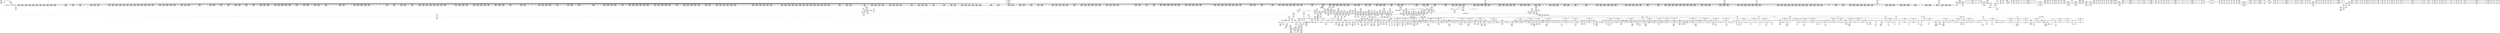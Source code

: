 digraph {
	CE0x45b32e0 [shape=record,shape=Mrecord,label="{CE0x45b32e0|GLOBAL:___rcu_read_unlock|*Constant*|*SummSource*}"]
	CE0x44d9d30 [shape=record,shape=Mrecord,label="{CE0x44d9d30|current_sid:_sid|security/selinux/hooks.c,220}"]
	CE0x453bcc0 [shape=record,shape=Mrecord,label="{CE0x453bcc0|2472:_%struct.cred*,_:_CRE_2900,2904_|*MultipleSource*|Function::task_sid&Arg::task::|Function::current_has_perm&Arg::tsk::|security/selinux/hooks.c,208|Function::selinux_task_getpgid&Arg::p::}"]
	CE0x452bc10 [shape=record,shape=Mrecord,label="{CE0x452bc10|2472:_%struct.cred*,_:_CRE_2020,2032_|*MultipleSource*|Function::task_sid&Arg::task::|Function::current_has_perm&Arg::tsk::|security/selinux/hooks.c,208|Function::selinux_task_getpgid&Arg::p::}"]
	CE0x44b3ea0 [shape=record,shape=Mrecord,label="{CE0x44b3ea0|i64_ptrtoint_(i8*_blockaddress(_rcu_lock_acquire,_%__here)_to_i64)|*Constant*}"]
	CE0x45462d0 [shape=record,shape=Mrecord,label="{CE0x45462d0|2472:_%struct.cred*,_:_CRE_5880,5888_|*MultipleSource*|Function::task_sid&Arg::task::|Function::current_has_perm&Arg::tsk::|security/selinux/hooks.c,208|Function::selinux_task_getpgid&Arg::p::}"]
	CE0x45164b0 [shape=record,shape=Mrecord,label="{CE0x45164b0|i64_3|*Constant*}"]
	CE0x455af40 [shape=record,shape=Mrecord,label="{CE0x455af40|task_sid:_tmp11|security/selinux/hooks.c,208}"]
	CE0x4595940 [shape=record,shape=Mrecord,label="{CE0x4595940|rcu_read_lock:_if.end|*SummSink*}"]
	CE0x4604aa0 [shape=record,shape=Mrecord,label="{CE0x4604aa0|__preempt_count_add:_do.body}"]
	CE0x4563aa0 [shape=record,shape=Mrecord,label="{CE0x4563aa0|COLLAPSED:_GCMRE___llvm_gcov_ctr127_internal_global_11_x_i64_zeroinitializer:_elem_0:default:}"]
	CE0x451ae90 [shape=record,shape=Mrecord,label="{CE0x451ae90|2472:_%struct.cred*,_:_CRE_112,116_|*MultipleSource*|Function::task_sid&Arg::task::|Function::current_has_perm&Arg::tsk::|security/selinux/hooks.c,208|Function::selinux_task_getpgid&Arg::p::}"]
	CE0x45a73a0 [shape=record,shape=Mrecord,label="{CE0x45a73a0|rcu_read_unlock:_tmp12|include/linux/rcupdate.h,933|*SummSource*}"]
	CE0x453d8b0 [shape=record,shape=Mrecord,label="{CE0x453d8b0|2472:_%struct.cred*,_:_CRE_2924,2925_}"]
	CE0x45ef500 [shape=record,shape=Mrecord,label="{CE0x45ef500|_call_void_mcount()_#3|*SummSink*}"]
	CE0x44b2280 [shape=record,shape=Mrecord,label="{CE0x44b2280|2472:_%struct.cred*,_:_CRE_694,695_}"]
	CE0x45b20a0 [shape=record,shape=Mrecord,label="{CE0x45b20a0|GLOBAL:_rcu_lock_release|*Constant*|*SummSource*}"]
	CE0x45e5fc0 [shape=record,shape=Mrecord,label="{CE0x45e5fc0|rcu_lock_release:_tmp6}"]
	CE0x44c9e90 [shape=record,shape=Mrecord,label="{CE0x44c9e90|selinux_task_getpgid:_entry|*SummSource*}"]
	CE0x44d4a40 [shape=record,shape=Mrecord,label="{CE0x44d4a40|rcu_read_lock:_tmp3|*SummSource*}"]
	CE0x4555080 [shape=record,shape=Mrecord,label="{CE0x4555080|2472:_%struct.cred*,_:_CRE_6576,6584_|*MultipleSource*|Function::task_sid&Arg::task::|Function::current_has_perm&Arg::tsk::|security/selinux/hooks.c,208|Function::selinux_task_getpgid&Arg::p::}"]
	CE0x4520480 [shape=record,shape=Mrecord,label="{CE0x4520480|rcu_read_unlock:_call3|include/linux/rcupdate.h,933|*SummSink*}"]
	CE0x45142f0 [shape=record,shape=Mrecord,label="{CE0x45142f0|GLOBAL:_rcu_lock_map|Global_var:rcu_lock_map|*SummSource*}"]
	CE0x457f000 [shape=record,shape=Mrecord,label="{CE0x457f000|__rcu_read_unlock:_tmp4|include/linux/rcupdate.h,244|*SummSource*}"]
	CE0x44db070 [shape=record,shape=Mrecord,label="{CE0x44db070|task_sid:_tmp3|*SummSink*}"]
	CE0x454d240 [shape=record,shape=Mrecord,label="{CE0x454d240|2472:_%struct.cred*,_:_CRE_6310,6311_}"]
	CE0x4570970 [shape=record,shape=Mrecord,label="{CE0x4570970|task_sid:_call7|security/selinux/hooks.c,208}"]
	CE0x459e430 [shape=record,shape=Mrecord,label="{CE0x459e430|rcu_read_unlock:_tmp14|include/linux/rcupdate.h,933}"]
	CE0x4574690 [shape=record,shape=Mrecord,label="{CE0x4574690|GLOBAL:___llvm_gcov_ctr126|Global_var:__llvm_gcov_ctr126|*SummSink*}"]
	CE0x44cc2e0 [shape=record,shape=Mrecord,label="{CE0x44cc2e0|i64_0|*Constant*}"]
	CE0x44cdd90 [shape=record,shape=Mrecord,label="{CE0x44cdd90|i32_(i32,_i32,_i16,_i32,_%struct.common_audit_data*)*_bitcast_(i32_(i32,_i32,_i16,_i32,_%struct.common_audit_data.495*)*_avc_has_perm_to_i32_(i32,_i32,_i16,_i32,_%struct.common_audit_data*)*)|*Constant*}"]
	CE0x4530810 [shape=record,shape=Mrecord,label="{CE0x4530810|2472:_%struct.cred*,_:_CRE_2312,2320_|*MultipleSource*|Function::task_sid&Arg::task::|Function::current_has_perm&Arg::tsk::|security/selinux/hooks.c,208|Function::selinux_task_getpgid&Arg::p::}"]
	CE0x453c3b0 [shape=record,shape=Mrecord,label="{CE0x453c3b0|2472:_%struct.cred*,_:_CRE_2906,2907_}"]
	CE0x45d55a0 [shape=record,shape=Mrecord,label="{CE0x45d55a0|__preempt_count_add:_tmp1|*SummSink*}"]
	CE0x454a0f0 [shape=record,shape=Mrecord,label="{CE0x454a0f0|2472:_%struct.cred*,_:_CRE_6208,6216_|*MultipleSource*|Function::task_sid&Arg::task::|Function::current_has_perm&Arg::tsk::|security/selinux/hooks.c,208|Function::selinux_task_getpgid&Arg::p::}"]
	CE0x4530a70 [shape=record,shape=Mrecord,label="{CE0x4530a70|2472:_%struct.cred*,_:_CRE_2320,2328_|*MultipleSource*|Function::task_sid&Arg::task::|Function::current_has_perm&Arg::tsk::|security/selinux/hooks.c,208|Function::selinux_task_getpgid&Arg::p::}"]
	CE0x451e930 [shape=record,shape=Mrecord,label="{CE0x451e930|2472:_%struct.cred*,_:_CRE_632,640_|*MultipleSource*|Function::task_sid&Arg::task::|Function::current_has_perm&Arg::tsk::|security/selinux/hooks.c,208|Function::selinux_task_getpgid&Arg::p::}"]
	CE0x4511340 [shape=record,shape=Mrecord,label="{CE0x4511340|cred_sid:_tmp3|*SummSource*}"]
	CE0x45420b0 [shape=record,shape=Mrecord,label="{CE0x45420b0|2472:_%struct.cred*,_:_CRE_3008,3024_|*MultipleSource*|Function::task_sid&Arg::task::|Function::current_has_perm&Arg::tsk::|security/selinux/hooks.c,208|Function::selinux_task_getpgid&Arg::p::}"]
	CE0x457d7f0 [shape=record,shape=Mrecord,label="{CE0x457d7f0|rcu_lock_acquire:_tmp7|*SummSource*}"]
	CE0x44ac940 [shape=record,shape=Mrecord,label="{CE0x44ac940|i32_218|*Constant*|*SummSink*}"]
	CE0x4572d60 [shape=record,shape=Mrecord,label="{CE0x4572d60|_ret_void,_!dbg_!27735|include/linux/rcupdate.h,938}"]
	CE0x44ae460 [shape=record,shape=Mrecord,label="{CE0x44ae460|avc_has_perm:_requested|Function::avc_has_perm&Arg::requested::|*SummSource*}"]
	CE0x4522bb0 [shape=record,shape=Mrecord,label="{CE0x4522bb0|i8_1|*Constant*}"]
	CE0x4539430 [shape=record,shape=Mrecord,label="{CE0x4539430|2472:_%struct.cred*,_:_CRE_2776,2784_|*MultipleSource*|Function::task_sid&Arg::task::|Function::current_has_perm&Arg::tsk::|security/selinux/hooks.c,208|Function::selinux_task_getpgid&Arg::p::}"]
	CE0x44d9420 [shape=record,shape=Mrecord,label="{CE0x44d9420|i64*_getelementptr_inbounds_(_13_x_i64_,_13_x_i64_*___llvm_gcov_ctr126,_i64_0,_i64_0)|*Constant*|*SummSink*}"]
	CE0x4547d20 [shape=record,shape=Mrecord,label="{CE0x4547d20|2472:_%struct.cred*,_:_CRE_5968,5976_|*MultipleSource*|Function::task_sid&Arg::task::|Function::current_has_perm&Arg::tsk::|security/selinux/hooks.c,208|Function::selinux_task_getpgid&Arg::p::}"]
	CE0x4553170 [shape=record,shape=Mrecord,label="{CE0x4553170|2472:_%struct.cred*,_:_CRE_6480,6484_|*MultipleSource*|Function::task_sid&Arg::task::|Function::current_has_perm&Arg::tsk::|security/selinux/hooks.c,208|Function::selinux_task_getpgid&Arg::p::}"]
	CE0x4550c70 [shape=record,shape=Mrecord,label="{CE0x4550c70|2472:_%struct.cred*,_:_CRE_6359,6360_}"]
	CE0x45507b0 [shape=record,shape=Mrecord,label="{CE0x45507b0|2472:_%struct.cred*,_:_CRE_6355,6356_}"]
	CE0x4565320 [shape=record,shape=Mrecord,label="{CE0x4565320|GLOBAL:___llvm_gcov_ctr127|Global_var:__llvm_gcov_ctr127|*SummSink*}"]
	CE0x44d47c0 [shape=record,shape=Mrecord,label="{CE0x44d47c0|GLOBAL:___rcu_read_lock|*Constant*}"]
	CE0x45ad0d0 [shape=record,shape=Mrecord,label="{CE0x45ad0d0|rcu_read_unlock:_tmp19|include/linux/rcupdate.h,933|*SummSource*}"]
	CE0x44f3080 [shape=record,shape=Mrecord,label="{CE0x44f3080|current_sid:_tmp23|security/selinux/hooks.c,218|*SummSink*}"]
	CE0x454d960 [shape=record,shape=Mrecord,label="{CE0x454d960|2472:_%struct.cred*,_:_CRE_6316,6317_}"]
	CE0x4548b30 [shape=record,shape=Mrecord,label="{CE0x4548b30|2472:_%struct.cred*,_:_CRE_6136,6140_|*MultipleSource*|Function::task_sid&Arg::task::|Function::current_has_perm&Arg::tsk::|security/selinux/hooks.c,208|Function::selinux_task_getpgid&Arg::p::}"]
	CE0x45a92f0 [shape=record,shape=Mrecord,label="{CE0x45a92f0|rcu_lock_release:_tmp|*SummSink*}"]
	CE0x44d8280 [shape=record,shape=Mrecord,label="{CE0x44d8280|current_sid:_tmp6|security/selinux/hooks.c,218|*SummSink*}"]
	CE0x44d3ae0 [shape=record,shape=Mrecord,label="{CE0x44d3ae0|2472:_%struct.cred*,_:_CRE_136,144_|*MultipleSource*|Function::task_sid&Arg::task::|Function::current_has_perm&Arg::tsk::|security/selinux/hooks.c,208|Function::selinux_task_getpgid&Arg::p::}"]
	CE0x451da80 [shape=record,shape=Mrecord,label="{CE0x451da80|2472:_%struct.cred*,_:_CRE_576,584_|*MultipleSource*|Function::task_sid&Arg::task::|Function::current_has_perm&Arg::tsk::|security/selinux/hooks.c,208|Function::selinux_task_getpgid&Arg::p::}"]
	CE0x455efc0 [shape=record,shape=Mrecord,label="{CE0x455efc0|i64*_getelementptr_inbounds_(_13_x_i64_,_13_x_i64_*___llvm_gcov_ctr126,_i64_0,_i64_10)|*Constant*|*SummSink*}"]
	CE0x44d4c80 [shape=record,shape=Mrecord,label="{CE0x44d4c80|i32_77|*Constant*|*SummSink*}"]
	CE0x4575360 [shape=record,shape=Mrecord,label="{CE0x4575360|GLOBAL:_task_sid.__warned|Global_var:task_sid.__warned}"]
	CE0x4573e80 [shape=record,shape=Mrecord,label="{CE0x4573e80|GLOBAL:___llvm_gcov_ctr126|Global_var:__llvm_gcov_ctr126|*SummSource*}"]
	CE0x46001d0 [shape=record,shape=Mrecord,label="{CE0x46001d0|__preempt_count_sub:_tmp1|*SummSource*}"]
	CE0x45a9e70 [shape=record,shape=Mrecord,label="{CE0x45a9e70|i64*_getelementptr_inbounds_(_4_x_i64_,_4_x_i64_*___llvm_gcov_ctr135,_i64_0,_i64_3)|*Constant*}"]
	CE0x44db9f0 [shape=record,shape=Mrecord,label="{CE0x44db9f0|current_sid:_tmp6|security/selinux/hooks.c,218}"]
	CE0x4510a50 [shape=record,shape=Mrecord,label="{CE0x4510a50|rcu_read_lock:_call|include/linux/rcupdate.h,882|*SummSink*}"]
	CE0x45405d0 [shape=record,shape=Mrecord,label="{CE0x45405d0|2472:_%struct.cred*,_:_CRE_2962,2963_}"]
	CE0x459d080 [shape=record,shape=Mrecord,label="{CE0x459d080|rcu_read_unlock:_land.lhs.true}"]
	CE0x4590340 [shape=record,shape=Mrecord,label="{CE0x4590340|GLOBAL:___preempt_count|Global_var:__preempt_count|*SummSource*}"]
	CE0x44dc720 [shape=record,shape=Mrecord,label="{CE0x44dc720|task_sid:_do.body|*SummSource*}"]
	CE0x4584250 [shape=record,shape=Mrecord,label="{CE0x4584250|rcu_lock_release:_tmp5|include/linux/rcupdate.h,423|*SummSource*}"]
	CE0x45e7c90 [shape=record,shape=Mrecord,label="{CE0x45e7c90|rcu_lock_release:_tmp|*SummSource*}"]
	CE0x4504d90 [shape=record,shape=Mrecord,label="{CE0x4504d90|__rcu_read_lock:_tmp2}"]
	CE0x4593930 [shape=record,shape=Mrecord,label="{CE0x4593930|rcu_read_lock:_tmp19|include/linux/rcupdate.h,882}"]
	CE0x4621a90 [shape=record,shape=Mrecord,label="{CE0x4621a90|__preempt_count_sub:_tmp1|*SummSink*}"]
	CE0x44c9610 [shape=record,shape=Mrecord,label="{CE0x44c9610|current_sid:_call|security/selinux/hooks.c,218|*SummSink*}"]
	CE0x457e290 [shape=record,shape=Mrecord,label="{CE0x457e290|GLOBAL:___preempt_count_sub|*Constant*}"]
	CE0x4561550 [shape=record,shape=Mrecord,label="{CE0x4561550|task_sid:_tmp22|security/selinux/hooks.c,208|*SummSource*}"]
	CE0x4549c30 [shape=record,shape=Mrecord,label="{CE0x4549c30|2472:_%struct.cred*,_:_CRE_6196,6200_|*MultipleSource*|Function::task_sid&Arg::task::|Function::current_has_perm&Arg::tsk::|security/selinux/hooks.c,208|Function::selinux_task_getpgid&Arg::p::}"]
	CE0x45e5180 [shape=record,shape=Mrecord,label="{CE0x45e5180|__rcu_read_unlock:_tmp|*SummSource*}"]
	CE0x45d5e50 [shape=record,shape=Mrecord,label="{CE0x45d5e50|i64*_getelementptr_inbounds_(_4_x_i64_,_4_x_i64_*___llvm_gcov_ctr129,_i64_0,_i64_2)|*Constant*|*SummSource*}"]
	CE0x4567ef0 [shape=record,shape=Mrecord,label="{CE0x4567ef0|rcu_read_lock:_tmp|*SummSource*}"]
	CE0x4556aa0 [shape=record,shape=Mrecord,label="{CE0x4556aa0|2472:_%struct.cred*,_:_CRE_6660,6664_|*MultipleSource*|Function::task_sid&Arg::task::|Function::current_has_perm&Arg::tsk::|security/selinux/hooks.c,208|Function::selinux_task_getpgid&Arg::p::}"]
	CE0x44c14e0 [shape=record,shape=Mrecord,label="{CE0x44c14e0|__preempt_count_add:_tmp4|./arch/x86/include/asm/preempt.h,72}"]
	CE0x4528800 [shape=record,shape=Mrecord,label="{CE0x4528800|2472:_%struct.cred*,_:_CRE_1832,1840_|*MultipleSource*|Function::task_sid&Arg::task::|Function::current_has_perm&Arg::tsk::|security/selinux/hooks.c,208|Function::selinux_task_getpgid&Arg::p::}"]
	CE0x45749c0 [shape=record,shape=Mrecord,label="{CE0x45749c0|task_sid:_tmp7|security/selinux/hooks.c,208}"]
	CE0x4575f10 [shape=record,shape=Mrecord,label="{CE0x4575f10|task_sid:_tobool1|security/selinux/hooks.c,208|*SummSource*}"]
	CE0x44c2720 [shape=record,shape=Mrecord,label="{CE0x44c2720|rcu_lock_acquire:_entry|*SummSink*}"]
	CE0x45850c0 [shape=record,shape=Mrecord,label="{CE0x45850c0|i32_1|*Constant*}"]
	CE0x454ff60 [shape=record,shape=Mrecord,label="{CE0x454ff60|2472:_%struct.cred*,_:_CRE_6348,6349_}"]
	CE0x44d59a0 [shape=record,shape=Mrecord,label="{CE0x44d59a0|2472:_%struct.cred*,_:_CRE_408,416_|*MultipleSource*|Function::task_sid&Arg::task::|Function::current_has_perm&Arg::tsk::|security/selinux/hooks.c,208|Function::selinux_task_getpgid&Arg::p::}"]
	CE0x454e8d0 [shape=record,shape=Mrecord,label="{CE0x454e8d0|2472:_%struct.cred*,_:_CRE_6329,6330_}"]
	CE0x45a62a0 [shape=record,shape=Mrecord,label="{CE0x45a62a0|rcu_read_unlock:_tmp10|include/linux/rcupdate.h,933|*SummSource*}"]
	CE0x44ae2f0 [shape=record,shape=Mrecord,label="{CE0x44ae2f0|avc_has_perm:_requested|Function::avc_has_perm&Arg::requested::|*SummSink*}"]
	CE0x4603cc0 [shape=record,shape=Mrecord,label="{CE0x4603cc0|__preempt_count_add:_tmp6|./arch/x86/include/asm/preempt.h,73}"]
	CE0x44d6740 [shape=record,shape=Mrecord,label="{CE0x44d6740|i64*_getelementptr_inbounds_(_13_x_i64_,_13_x_i64_*___llvm_gcov_ctr126,_i64_0,_i64_1)|*Constant*}"]
	CE0x4561480 [shape=record,shape=Mrecord,label="{CE0x4561480|task_sid:_tmp20|security/selinux/hooks.c,208|*SummSink*}"]
	CE0x44ccbe0 [shape=record,shape=Mrecord,label="{CE0x44ccbe0|_call_void_mcount()_#3}"]
	CE0x4525a00 [shape=record,shape=Mrecord,label="{CE0x4525a00|_call_void_lockdep_rcu_suspicious(i8*_getelementptr_inbounds_(_25_x_i8_,_25_x_i8_*_.str3,_i32_0,_i32_0),_i32_208,_i8*_getelementptr_inbounds_(_41_x_i8_,_41_x_i8_*_.str44,_i32_0,_i32_0))_#10,_!dbg_!27732|security/selinux/hooks.c,208}"]
	CE0x450f340 [shape=record,shape=Mrecord,label="{CE0x450f340|_call_void_rcu_lock_acquire(%struct.lockdep_map*_rcu_lock_map)_#10,_!dbg_!27711|include/linux/rcupdate.h,881}"]
	CE0x4505080 [shape=record,shape=Mrecord,label="{CE0x4505080|get_current:_tmp4|./arch/x86/include/asm/current.h,14}"]
	CE0x454da90 [shape=record,shape=Mrecord,label="{CE0x454da90|2472:_%struct.cred*,_:_CRE_6317,6318_}"]
	CE0x452ca50 [shape=record,shape=Mrecord,label="{CE0x452ca50|2472:_%struct.cred*,_:_CRE_2052,2056_|*MultipleSource*|Function::task_sid&Arg::task::|Function::current_has_perm&Arg::tsk::|security/selinux/hooks.c,208|Function::selinux_task_getpgid&Arg::p::}"]
	CE0x450a820 [shape=record,shape=Mrecord,label="{CE0x450a820|rcu_read_lock:_tmp11|include/linux/rcupdate.h,882|*SummSink*}"]
	CE0x44f3520 [shape=record,shape=Mrecord,label="{CE0x44f3520|rcu_read_lock:_tobool1|include/linux/rcupdate.h,882}"]
	CE0x45a89b0 [shape=record,shape=Mrecord,label="{CE0x45a89b0|GLOBAL:___preempt_count_add|*Constant*|*SummSink*}"]
	CE0x4517f90 [shape=record,shape=Mrecord,label="{CE0x4517f90|task_sid:_land.lhs.true|*SummSink*}"]
	CE0x4528cc0 [shape=record,shape=Mrecord,label="{CE0x4528cc0|2472:_%struct.cred*,_:_CRE_1848,1856_|*MultipleSource*|Function::task_sid&Arg::task::|Function::current_has_perm&Arg::tsk::|security/selinux/hooks.c,208|Function::selinux_task_getpgid&Arg::p::}"]
	CE0x45a8b40 [shape=record,shape=Mrecord,label="{CE0x45a8b40|rcu_read_unlock:_if.then|*SummSink*}"]
	CE0x4575be0 [shape=record,shape=Mrecord,label="{CE0x4575be0|0:_i8,_:_GCMR_task_sid.__warned_internal_global_i8_0,_section_.data.unlikely_,_align_1:_elem_0:default:}"]
	CE0x45edc30 [shape=record,shape=Mrecord,label="{CE0x45edc30|__preempt_count_sub:_tmp|*SummSource*}"]
	CE0x4540370 [shape=record,shape=Mrecord,label="{CE0x4540370|2472:_%struct.cred*,_:_CRE_2960,2961_}"]
	CE0x44c7380 [shape=record,shape=Mrecord,label="{CE0x44c7380|current_has_perm:_call1|security/selinux/hooks.c,1543|*SummSink*}"]
	CE0x4565030 [shape=record,shape=Mrecord,label="{CE0x4565030|GLOBAL:___llvm_gcov_ctr127|Global_var:__llvm_gcov_ctr127}"]
	CE0x4558ab0 [shape=record,shape=Mrecord,label="{CE0x4558ab0|2472:_%struct.cred*,_:_CRE_10584,10592_|*MultipleSource*|Function::task_sid&Arg::task::|Function::current_has_perm&Arg::tsk::|security/selinux/hooks.c,208|Function::selinux_task_getpgid&Arg::p::}"]
	CE0x45a9610 [shape=record,shape=Mrecord,label="{CE0x45a9610|rcu_read_unlock:_tmp8|include/linux/rcupdate.h,933|*SummSource*}"]
	CE0x45a5be0 [shape=record,shape=Mrecord,label="{CE0x45a5be0|rcu_lock_acquire:_tmp4|include/linux/rcupdate.h,418|*SummSink*}"]
	CE0x4547370 [shape=record,shape=Mrecord,label="{CE0x4547370|2472:_%struct.cred*,_:_CRE_5936,5944_|*MultipleSource*|Function::task_sid&Arg::task::|Function::current_has_perm&Arg::tsk::|security/selinux/hooks.c,208|Function::selinux_task_getpgid&Arg::p::}"]
	CE0x4592120 [shape=record,shape=Mrecord,label="{CE0x4592120|rcu_read_unlock:_tmp2|*SummSink*}"]
	CE0x44f9110 [shape=record,shape=Mrecord,label="{CE0x44f9110|2472:_%struct.cred*,_:_CRE_320,328_|*MultipleSource*|Function::task_sid&Arg::task::|Function::current_has_perm&Arg::tsk::|security/selinux/hooks.c,208|Function::selinux_task_getpgid&Arg::p::}"]
	CE0x4525b60 [shape=record,shape=Mrecord,label="{CE0x4525b60|_call_void_lockdep_rcu_suspicious(i8*_getelementptr_inbounds_(_25_x_i8_,_25_x_i8_*_.str3,_i32_0,_i32_0),_i32_208,_i8*_getelementptr_inbounds_(_41_x_i8_,_41_x_i8_*_.str44,_i32_0,_i32_0))_#10,_!dbg_!27732|security/selinux/hooks.c,208|*SummSource*}"]
	CE0x45e32a0 [shape=record,shape=Mrecord,label="{CE0x45e32a0|__preempt_count_sub:_val|Function::__preempt_count_sub&Arg::val::}"]
	CE0x45d6730 [shape=record,shape=Mrecord,label="{CE0x45d6730|i64*_getelementptr_inbounds_(_4_x_i64_,_4_x_i64_*___llvm_gcov_ctr135,_i64_0,_i64_3)|*Constant*|*SummSource*}"]
	CE0x44ab740 [shape=record,shape=Mrecord,label="{CE0x44ab740|GLOBAL:_get_current|*Constant*}"]
	CE0x453abf0 [shape=record,shape=Mrecord,label="{CE0x453abf0|2472:_%struct.cred*,_:_CRE_2856,2864_|*MultipleSource*|Function::task_sid&Arg::task::|Function::current_has_perm&Arg::tsk::|security/selinux/hooks.c,208|Function::selinux_task_getpgid&Arg::p::}"]
	CE0x45348d0 [shape=record,shape=Mrecord,label="{CE0x45348d0|2472:_%struct.cred*,_:_CRE_2531,2532_}"]
	CE0x44b37d0 [shape=record,shape=Mrecord,label="{CE0x44b37d0|i32_2|*Constant*}"]
	CE0x452a710 [shape=record,shape=Mrecord,label="{CE0x452a710|2472:_%struct.cred*,_:_CRE_1936,1944_|*MultipleSource*|Function::task_sid&Arg::task::|Function::current_has_perm&Arg::tsk::|security/selinux/hooks.c,208|Function::selinux_task_getpgid&Arg::p::}"]
	CE0x450ad00 [shape=record,shape=Mrecord,label="{CE0x450ad00|rcu_read_lock:_tmp12|include/linux/rcupdate.h,882|*SummSink*}"]
	CE0x4532490 [shape=record,shape=Mrecord,label="{CE0x4532490|2472:_%struct.cred*,_:_CRE_2408,2416_|*MultipleSource*|Function::task_sid&Arg::task::|Function::current_has_perm&Arg::tsk::|security/selinux/hooks.c,208|Function::selinux_task_getpgid&Arg::p::}"]
	CE0x45db050 [shape=record,shape=Mrecord,label="{CE0x45db050|__rcu_read_unlock:_do.end|*SummSource*}"]
	CE0x45172b0 [shape=record,shape=Mrecord,label="{CE0x45172b0|rcu_read_lock:_call|include/linux/rcupdate.h,882|*SummSource*}"]
	CE0x455f9e0 [shape=record,shape=Mrecord,label="{CE0x455f9e0|task_sid:_tmp24|security/selinux/hooks.c,208}"]
	CE0x44c2e20 [shape=record,shape=Mrecord,label="{CE0x44c2e20|rcu_read_lock:_land.lhs.true}"]
	CE0x457d5c0 [shape=record,shape=Mrecord,label="{CE0x457d5c0|i64*_getelementptr_inbounds_(_4_x_i64_,_4_x_i64_*___llvm_gcov_ctr133,_i64_0,_i64_0)|*Constant*|*SummSink*}"]
	CE0x45eea40 [shape=record,shape=Mrecord,label="{CE0x45eea40|_ret_void,_!dbg_!27720|./arch/x86/include/asm/preempt.h,78|*SummSource*}"]
	CE0x44d4e80 [shape=record,shape=Mrecord,label="{CE0x44d4e80|i32_77|*Constant*}"]
	CE0x4539de0 [shape=record,shape=Mrecord,label="{CE0x4539de0|2472:_%struct.cred*,_:_CRE_2808,2816_|*MultipleSource*|Function::task_sid&Arg::task::|Function::current_has_perm&Arg::tsk::|security/selinux/hooks.c,208|Function::selinux_task_getpgid&Arg::p::}"]
	CE0x44d5f70 [shape=record,shape=Mrecord,label="{CE0x44d5f70|task_sid:_land.lhs.true2|*SummSource*}"]
	CE0x4571ff0 [shape=record,shape=Mrecord,label="{CE0x4571ff0|_call_void_rcu_read_unlock()_#10,_!dbg_!27748|security/selinux/hooks.c,209}"]
	CE0x45a3bc0 [shape=record,shape=Mrecord,label="{CE0x45a3bc0|GLOBAL:___llvm_gcov_ctr132|Global_var:__llvm_gcov_ctr132}"]
	CE0x44c3860 [shape=record,shape=Mrecord,label="{CE0x44c3860|i64*_getelementptr_inbounds_(_11_x_i64_,_11_x_i64_*___llvm_gcov_ctr125,_i64_0,_i64_6)|*Constant*|*SummSink*}"]
	"CONST[source:0(mediator),value:2(dynamic)][purpose:{object}]"
	CE0x452b2c0 [shape=record,shape=Mrecord,label="{CE0x452b2c0|2472:_%struct.cred*,_:_CRE_1976,1977_|*MultipleSource*|Function::task_sid&Arg::task::|Function::current_has_perm&Arg::tsk::|security/selinux/hooks.c,208|Function::selinux_task_getpgid&Arg::p::}"]
	CE0x45a31c0 [shape=record,shape=Mrecord,label="{CE0x45a31c0|_ret_void,_!dbg_!27719|./arch/x86/include/asm/preempt.h,73}"]
	CE0x44f38e0 [shape=record,shape=Mrecord,label="{CE0x44f38e0|rcu_read_lock:_tmp9|include/linux/rcupdate.h,882|*SummSource*}"]
	CE0x4576060 [shape=record,shape=Mrecord,label="{CE0x4576060|_ret_void,_!dbg_!27717|include/linux/rcupdate.h,245|*SummSource*}"]
	CE0x4511ad0 [shape=record,shape=Mrecord,label="{CE0x4511ad0|_call_void___rcu_read_lock()_#10,_!dbg_!27710|include/linux/rcupdate.h,879|*SummSource*}"]
	CE0x4526b20 [shape=record,shape=Mrecord,label="{CE0x4526b20|2472:_%struct.cred*,_:_CRE_720,728_|*MultipleSource*|Function::task_sid&Arg::task::|Function::current_has_perm&Arg::tsk::|security/selinux/hooks.c,208|Function::selinux_task_getpgid&Arg::p::}"]
	CE0x451b0b0 [shape=record,shape=Mrecord,label="{CE0x451b0b0|2472:_%struct.cred*,_:_CRE_120,128_|*MultipleSource*|Function::task_sid&Arg::task::|Function::current_has_perm&Arg::tsk::|security/selinux/hooks.c,208|Function::selinux_task_getpgid&Arg::p::}"]
	CE0x4524ad0 [shape=record,shape=Mrecord,label="{CE0x4524ad0|i64*_getelementptr_inbounds_(_13_x_i64_,_13_x_i64_*___llvm_gcov_ctr126,_i64_0,_i64_8)|*Constant*|*SummSource*}"]
	CE0x4616440 [shape=record,shape=Mrecord,label="{CE0x4616440|i32_0|*Constant*}"]
	CE0x4572780 [shape=record,shape=Mrecord,label="{CE0x4572780|rcu_read_unlock:_entry}"]
	CE0x4547860 [shape=record,shape=Mrecord,label="{CE0x4547860|2472:_%struct.cred*,_:_CRE_5952,5960_|*MultipleSource*|Function::task_sid&Arg::task::|Function::current_has_perm&Arg::tsk::|security/selinux/hooks.c,208|Function::selinux_task_getpgid&Arg::p::}"]
	CE0x44dba60 [shape=record,shape=Mrecord,label="{CE0x44dba60|i64_2|*Constant*}"]
	CE0x4532e40 [shape=record,shape=Mrecord,label="{CE0x4532e40|2472:_%struct.cred*,_:_CRE_2480,2488_|*MultipleSource*|Function::task_sid&Arg::task::|Function::current_has_perm&Arg::tsk::|security/selinux/hooks.c,208|Function::selinux_task_getpgid&Arg::p::}"]
	CE0x44ad100 [shape=record,shape=Mrecord,label="{CE0x44ad100|i64*_getelementptr_inbounds_(_11_x_i64_,_11_x_i64_*___llvm_gcov_ctr125,_i64_0,_i64_9)|*Constant*|*SummSource*}"]
	CE0x45e7220 [shape=record,shape=Mrecord,label="{CE0x45e7220|rcu_lock_release:_bb}"]
	CE0x4573c70 [shape=record,shape=Mrecord,label="{CE0x4573c70|task_sid:_call|security/selinux/hooks.c,208|*SummSink*}"]
	"CONST[source:0(mediator),value:2(dynamic)][purpose:{subject}]"
	CE0x455c4e0 [shape=record,shape=Mrecord,label="{CE0x455c4e0|task_sid:_tobool4|security/selinux/hooks.c,208|*SummSource*}"]
	CE0x4603d30 [shape=record,shape=Mrecord,label="{CE0x4603d30|__preempt_count_add:_tmp6|./arch/x86/include/asm/preempt.h,73|*SummSource*}"]
	CE0x4538620 [shape=record,shape=Mrecord,label="{CE0x4538620|2472:_%struct.cred*,_:_CRE_2728,2736_|*MultipleSource*|Function::task_sid&Arg::task::|Function::current_has_perm&Arg::tsk::|security/selinux/hooks.c,208|Function::selinux_task_getpgid&Arg::p::}"]
	CE0x452c7f0 [shape=record,shape=Mrecord,label="{CE0x452c7f0|2472:_%struct.cred*,_:_CRE_2048,2052_|*MultipleSource*|Function::task_sid&Arg::task::|Function::current_has_perm&Arg::tsk::|security/selinux/hooks.c,208|Function::selinux_task_getpgid&Arg::p::}"]
	CE0x44d9490 [shape=record,shape=Mrecord,label="{CE0x44d9490|task_sid:_if.end}"]
	CE0x452daf0 [shape=record,shape=Mrecord,label="{CE0x452daf0|2472:_%struct.cred*,_:_CRE_2096,2104_|*MultipleSource*|Function::task_sid&Arg::task::|Function::current_has_perm&Arg::tsk::|security/selinux/hooks.c,208|Function::selinux_task_getpgid&Arg::p::}"]
	CE0x44cc470 [shape=record,shape=Mrecord,label="{CE0x44cc470|i64_0|*Constant*|*SummSource*}"]
	CE0x453ce00 [shape=record,shape=Mrecord,label="{CE0x453ce00|2472:_%struct.cred*,_:_CRE_2915,2916_}"]
	CE0x44a68f0 [shape=record,shape=Mrecord,label="{CE0x44a68f0|current_sid:_do.end|*SummSource*}"]
	CE0x454c660 [shape=record,shape=Mrecord,label="{CE0x454c660|2472:_%struct.cred*,_:_CRE_6300,6301_}"]
	CE0x45910d0 [shape=record,shape=Mrecord,label="{CE0x45910d0|i64*_getelementptr_inbounds_(_11_x_i64_,_11_x_i64_*___llvm_gcov_ctr127,_i64_0,_i64_9)|*Constant*|*SummSink*}"]
	CE0x44f6f30 [shape=record,shape=Mrecord,label="{CE0x44f6f30|_call_void_mcount()_#3|*SummSource*}"]
	CE0x456fad0 [shape=record,shape=Mrecord,label="{CE0x456fad0|i64*_getelementptr_inbounds_(_13_x_i64_,_13_x_i64_*___llvm_gcov_ctr126,_i64_0,_i64_12)|*Constant*}"]
	CE0x46156c0 [shape=record,shape=Mrecord,label="{CE0x46156c0|i64*_getelementptr_inbounds_(_4_x_i64_,_4_x_i64_*___llvm_gcov_ctr129,_i64_0,_i64_1)|*Constant*|*SummSink*}"]
	CE0x452b520 [shape=record,shape=Mrecord,label="{CE0x452b520|2472:_%struct.cred*,_:_CRE_1980,1984_|*MultipleSource*|Function::task_sid&Arg::task::|Function::current_has_perm&Arg::tsk::|security/selinux/hooks.c,208|Function::selinux_task_getpgid&Arg::p::}"]
	CE0x45502f0 [shape=record,shape=Mrecord,label="{CE0x45502f0|2472:_%struct.cred*,_:_CRE_6351,6352_}"]
	CE0x45ad2c0 [shape=record,shape=Mrecord,label="{CE0x45ad2c0|rcu_read_unlock:_tmp19|include/linux/rcupdate.h,933|*SummSink*}"]
	CE0x44cb630 [shape=record,shape=Mrecord,label="{CE0x44cb630|task_sid:_task|Function::task_sid&Arg::task::|*SummSink*}"]
	CE0x45ae020 [shape=record,shape=Mrecord,label="{CE0x45ae020|i64*_getelementptr_inbounds_(_11_x_i64_,_11_x_i64_*___llvm_gcov_ctr132,_i64_0,_i64_10)|*Constant*|*SummSource*}"]
	CE0x4533790 [shape=record,shape=Mrecord,label="{CE0x4533790|2472:_%struct.cred*,_:_CRE_2512,2520_|*MultipleSource*|Function::task_sid&Arg::task::|Function::current_has_perm&Arg::tsk::|security/selinux/hooks.c,208|Function::selinux_task_getpgid&Arg::p::}"]
	CE0x454f120 [shape=record,shape=Mrecord,label="{CE0x454f120|2472:_%struct.cred*,_:_CRE_6336,6337_}"]
	CE0x4544190 [shape=record,shape=Mrecord,label="{CE0x4544190|2472:_%struct.cred*,_:_CRE_3116,3120_|*MultipleSource*|Function::task_sid&Arg::task::|Function::current_has_perm&Arg::tsk::|security/selinux/hooks.c,208|Function::selinux_task_getpgid&Arg::p::}"]
	CE0x453cba0 [shape=record,shape=Mrecord,label="{CE0x453cba0|2472:_%struct.cred*,_:_CRE_2913,2914_}"]
	CE0x45404a0 [shape=record,shape=Mrecord,label="{CE0x45404a0|2472:_%struct.cred*,_:_CRE_2961,2962_}"]
	CE0x44ccdb0 [shape=record,shape=Mrecord,label="{CE0x44ccdb0|i64*_getelementptr_inbounds_(_2_x_i64_,_2_x_i64_*___llvm_gcov_ctr280,_i64_0,_i64_0)|*Constant*|*SummSource*}"]
	CE0x451a070 [shape=record,shape=Mrecord,label="{CE0x451a070|2472:_%struct.cred*,_:_CRE_104,112_|*MultipleSource*|Function::task_sid&Arg::task::|Function::current_has_perm&Arg::tsk::|security/selinux/hooks.c,208|Function::selinux_task_getpgid&Arg::p::}"]
	CE0x4512200 [shape=record,shape=Mrecord,label="{CE0x4512200|_call_void_mcount()_#3}"]
	CE0x44f6400 [shape=record,shape=Mrecord,label="{CE0x44f6400|current_sid:_land.lhs.true|*SummSink*}"]
	CE0x452f540 [shape=record,shape=Mrecord,label="{CE0x452f540|2472:_%struct.cred*,_:_CRE_2248,2256_|*MultipleSource*|Function::task_sid&Arg::task::|Function::current_has_perm&Arg::tsk::|security/selinux/hooks.c,208|Function::selinux_task_getpgid&Arg::p::}"]
	CE0x45580f0 [shape=record,shape=Mrecord,label="{CE0x45580f0|2472:_%struct.cred*,_:_CRE_10560,10568_|*MultipleSource*|Function::task_sid&Arg::task::|Function::current_has_perm&Arg::tsk::|security/selinux/hooks.c,208|Function::selinux_task_getpgid&Arg::p::}"]
	CE0x45db120 [shape=record,shape=Mrecord,label="{CE0x45db120|__preempt_count_add:_tmp1}"]
	CE0x4540cf0 [shape=record,shape=Mrecord,label="{CE0x4540cf0|2472:_%struct.cred*,_:_CRE_2968,2969_}"]
	CE0x44de350 [shape=record,shape=Mrecord,label="{CE0x44de350|current_sid:_tobool|security/selinux/hooks.c,218|*SummSource*}"]
	CE0x451b310 [shape=record,shape=Mrecord,label="{CE0x451b310|GLOBAL:_rcu_lock_acquire|*Constant*}"]
	CE0x45aa1b0 [shape=record,shape=Mrecord,label="{CE0x45aa1b0|rcu_read_unlock:_tmp8|include/linux/rcupdate.h,933|*SummSink*}"]
	CE0x4560060 [shape=record,shape=Mrecord,label="{CE0x4560060|task_sid:_tmp24|security/selinux/hooks.c,208|*SummSink*}"]
	CE0x44d97d0 [shape=record,shape=Mrecord,label="{CE0x44d97d0|task_sid:_bb|*SummSink*}"]
	CE0x453c710 [shape=record,shape=Mrecord,label="{CE0x453c710|2472:_%struct.cred*,_:_CRE_2909,2910_}"]
	CE0x44cad80 [shape=record,shape=Mrecord,label="{CE0x44cad80|GLOBAL:_task_sid|*Constant*|*SummSource*}"]
	CE0x459c8b0 [shape=record,shape=Mrecord,label="{CE0x459c8b0|rcu_read_unlock:_tobool|include/linux/rcupdate.h,933}"]
	CE0x44cad10 [shape=record,shape=Mrecord,label="{CE0x44cad10|task_sid:_entry}"]
	CE0x44f6a70 [shape=record,shape=Mrecord,label="{CE0x44f6a70|GLOBAL:___llvm_gcov_ctr125|Global_var:__llvm_gcov_ctr125|*SummSink*}"]
	CE0x4538d40 [shape=record,shape=Mrecord,label="{CE0x4538d40|2472:_%struct.cred*,_:_CRE_2752,2760_|*MultipleSource*|Function::task_sid&Arg::task::|Function::current_has_perm&Arg::tsk::|security/selinux/hooks.c,208|Function::selinux_task_getpgid&Arg::p::}"]
	CE0x459ee70 [shape=record,shape=Mrecord,label="{CE0x459ee70|_ret_void,_!dbg_!27719|./arch/x86/include/asm/preempt.h,73|*SummSink*}"]
	CE0x44c29d0 [shape=record,shape=Mrecord,label="{CE0x44c29d0|GLOBAL:_rcu_read_unlock.__warned|Global_var:rcu_read_unlock.__warned|*SummSource*}"]
	CE0x4503580 [shape=record,shape=Mrecord,label="{CE0x4503580|_call_void_rcu_read_lock()_#10,_!dbg_!27712|security/selinux/hooks.c,207}"]
	CE0x4549020 [shape=record,shape=Mrecord,label="{CE0x4549020|2472:_%struct.cred*,_:_CRE_6152,6168_|*MultipleSource*|Function::task_sid&Arg::task::|Function::current_has_perm&Arg::tsk::|security/selinux/hooks.c,208|Function::selinux_task_getpgid&Arg::p::}"]
	CE0x44f3950 [shape=record,shape=Mrecord,label="{CE0x44f3950|i64_5|*Constant*}"]
	CE0x4594630 [shape=record,shape=Mrecord,label="{CE0x4594630|i64*_getelementptr_inbounds_(_11_x_i64_,_11_x_i64_*___llvm_gcov_ctr127,_i64_0,_i64_10)|*Constant*}"]
	CE0x450cb30 [shape=record,shape=Mrecord,label="{CE0x450cb30|rcu_read_unlock:_tmp7|include/linux/rcupdate.h,933}"]
	CE0x46280c0 [shape=record,shape=Mrecord,label="{CE0x46280c0|__preempt_count_add:_tmp1|*SummSource*}"]
	CE0x45ea400 [shape=record,shape=Mrecord,label="{CE0x45ea400|_call_void_asm_addl_$1,_%gs:$0_,_*m,ri,*m,_dirflag_,_fpsr_,_flags_(i32*___preempt_count,_i32_%val,_i32*___preempt_count)_#3,_!dbg_!27714,_!srcloc_!27717|./arch/x86/include/asm/preempt.h,72|*SummSource*}"]
	CE0x459add0 [shape=record,shape=Mrecord,label="{CE0x459add0|rcu_read_unlock:_tmp16|include/linux/rcupdate.h,933|*SummSource*}"]
	CE0x45b2a30 [shape=record,shape=Mrecord,label="{CE0x45b2a30|GLOBAL:___rcu_read_unlock|*Constant*}"]
	"CONST[source:2(external),value:2(dynamic)][purpose:{subject}]"
	CE0x45a9c00 [shape=record,shape=Mrecord,label="{CE0x45a9c00|rcu_read_unlock:_land.lhs.true|*SummSource*}"]
	CE0x45ae140 [shape=record,shape=Mrecord,label="{CE0x45ae140|rcu_read_unlock:_tmp21|include/linux/rcupdate.h,935|*SummSource*}"]
	CE0x459f390 [shape=record,shape=Mrecord,label="{CE0x459f390|rcu_lock_acquire:_tmp3|*SummSource*}"]
	CE0x4545e10 [shape=record,shape=Mrecord,label="{CE0x4545e10|2472:_%struct.cred*,_:_CRE_5864,5872_|*MultipleSource*|Function::task_sid&Arg::task::|Function::current_has_perm&Arg::tsk::|security/selinux/hooks.c,208|Function::selinux_task_getpgid&Arg::p::}"]
	CE0x459cf80 [shape=record,shape=Mrecord,label="{CE0x459cf80|i64_1|*Constant*}"]
	CE0x44dc9d0 [shape=record,shape=Mrecord,label="{CE0x44dc9d0|task_sid:_do.end6|*SummSource*}"]
	CE0x451c270 [shape=record,shape=Mrecord,label="{CE0x451c270|COLLAPSED:_GCMRE___llvm_gcov_ctr131_internal_global_2_x_i64_zeroinitializer:_elem_0:default:}"]
	CE0x4511450 [shape=record,shape=Mrecord,label="{CE0x4511450|cred_sid:_tmp3|*SummSink*}"]
	CE0x45fe910 [shape=record,shape=Mrecord,label="{CE0x45fe910|COLLAPSED:_GCMRE___llvm_gcov_ctr129_internal_global_4_x_i64_zeroinitializer:_elem_0:default:}"]
	CE0x458ebe0 [shape=record,shape=Mrecord,label="{CE0x458ebe0|rcu_read_lock:_tmp22|include/linux/rcupdate.h,884|*SummSource*}"]
	CE0x4604090 [shape=record,shape=Mrecord,label="{CE0x4604090|i64*_getelementptr_inbounds_(_4_x_i64_,_4_x_i64_*___llvm_gcov_ctr129,_i64_0,_i64_2)|*Constant*|*SummSink*}"]
	CE0x45649f0 [shape=record,shape=Mrecord,label="{CE0x45649f0|GLOBAL:_rcu_lock_acquire|*Constant*|*SummSink*}"]
	CE0x45e8070 [shape=record,shape=Mrecord,label="{CE0x45e8070|__rcu_read_unlock:_tmp2}"]
	CE0x45719e0 [shape=record,shape=Mrecord,label="{CE0x45719e0|_ret_i32_%tmp6,_!dbg_!27716|security/selinux/hooks.c,197}"]
	CE0x4516810 [shape=record,shape=Mrecord,label="{CE0x4516810|rcu_read_lock:_tmp4|include/linux/rcupdate.h,882|*SummSource*}"]
	CE0x44f4bb0 [shape=record,shape=Mrecord,label="{CE0x44f4bb0|current_sid:_tmp24|security/selinux/hooks.c,220}"]
	CE0x44b5d50 [shape=record,shape=Mrecord,label="{CE0x44b5d50|current_sid:_tmp16|security/selinux/hooks.c,218|*SummSink*}"]
	CE0x44f4690 [shape=record,shape=Mrecord,label="{CE0x44f4690|rcu_read_lock:_tmp6|include/linux/rcupdate.h,882}"]
	CE0x44af2b0 [shape=record,shape=Mrecord,label="{CE0x44af2b0|current_sid:_do.body|*SummSource*}"]
	CE0x45a3d10 [shape=record,shape=Mrecord,label="{CE0x45a3d10|rcu_read_unlock:_tmp4|include/linux/rcupdate.h,933|*SummSink*}"]
	CE0x4523760 [shape=record,shape=Mrecord,label="{CE0x4523760|i8*_getelementptr_inbounds_(_25_x_i8_,_25_x_i8_*_.str45,_i32_0,_i32_0)|*Constant*|*SummSource*}"]
	CE0x45752d0 [shape=record,shape=Mrecord,label="{CE0x45752d0|task_sid:_tmp8|security/selinux/hooks.c,208|*SummSource*}"]
	CE0x4591bd0 [shape=record,shape=Mrecord,label="{CE0x4591bd0|_call_void_asm_sideeffect_,_memory_,_dirflag_,_fpsr_,_flags_()_#3,_!dbg_!27711,_!srcloc_!27714|include/linux/rcupdate.h,244}"]
	CE0x45525f0 [shape=record,shape=Mrecord,label="{CE0x45525f0|2472:_%struct.cred*,_:_CRE_6456,6464_|*MultipleSource*|Function::task_sid&Arg::task::|Function::current_has_perm&Arg::tsk::|security/selinux/hooks.c,208|Function::selinux_task_getpgid&Arg::p::}"]
	CE0x4570f20 [shape=record,shape=Mrecord,label="{CE0x4570f20|GLOBAL:_cred_sid|*Constant*}"]
	CE0x45e68b0 [shape=record,shape=Mrecord,label="{CE0x45e68b0|i8*_undef|*Constant*}"]
	CE0x45e5290 [shape=record,shape=Mrecord,label="{CE0x45e5290|__rcu_read_lock:_bb|*SummSource*}"]
	CE0x45a48a0 [shape=record,shape=Mrecord,label="{CE0x45a48a0|rcu_lock_acquire:_indirectgoto|*SummSink*}"]
	CE0x4574510 [shape=record,shape=Mrecord,label="{CE0x4574510|task_sid:_tmp5|security/selinux/hooks.c,208|*SummSink*}"]
	CE0x62af910 [shape=record,shape=Mrecord,label="{CE0x62af910|current_has_perm:_entry|*SummSource*}"]
	CE0x44f65f0 [shape=record,shape=Mrecord,label="{CE0x44f65f0|task_sid:_do.body5|*SummSource*}"]
	CE0x45845d0 [shape=record,shape=Mrecord,label="{CE0x45845d0|_call_void_lock_release(%struct.lockdep_map*_%map,_i32_1,_i64_ptrtoint_(i8*_blockaddress(_rcu_lock_release,_%__here)_to_i64))_#10,_!dbg_!27716|include/linux/rcupdate.h,423|*SummSource*}"]
	CE0x45326f0 [shape=record,shape=Mrecord,label="{CE0x45326f0|2472:_%struct.cred*,_:_CRE_2416,2424_|*MultipleSource*|Function::task_sid&Arg::task::|Function::current_has_perm&Arg::tsk::|security/selinux/hooks.c,208|Function::selinux_task_getpgid&Arg::p::}"]
	CE0x45b1310 [shape=record,shape=Mrecord,label="{CE0x45b1310|i64*_getelementptr_inbounds_(_4_x_i64_,_4_x_i64_*___llvm_gcov_ctr130,_i64_0,_i64_2)|*Constant*|*SummSink*}"]
	CE0x4cbe330 [shape=record,shape=Mrecord,label="{CE0x4cbe330|current_has_perm:_perms|Function::current_has_perm&Arg::perms::|*SummSink*}"]
	CE0x4554470 [shape=record,shape=Mrecord,label="{CE0x4554470|2472:_%struct.cred*,_:_CRE_6536,6544_|*MultipleSource*|Function::task_sid&Arg::task::|Function::current_has_perm&Arg::tsk::|security/selinux/hooks.c,208|Function::selinux_task_getpgid&Arg::p::}"]
	CE0x45a9d00 [shape=record,shape=Mrecord,label="{CE0x45a9d00|rcu_read_unlock:_land.lhs.true|*SummSink*}"]
	CE0x44f5d30 [shape=record,shape=Mrecord,label="{CE0x44f5d30|2472:_%struct.cred*,_:_CRE_200,208_|*MultipleSource*|Function::task_sid&Arg::task::|Function::current_has_perm&Arg::tsk::|security/selinux/hooks.c,208|Function::selinux_task_getpgid&Arg::p::}"]
	CE0x4506470 [shape=record,shape=Mrecord,label="{CE0x4506470|__rcu_read_lock:_entry|*SummSource*}"]
	CE0x44d0e00 [shape=record,shape=Mrecord,label="{CE0x44d0e00|i64*_getelementptr_inbounds_(_11_x_i64_,_11_x_i64_*___llvm_gcov_ctr125,_i64_0,_i64_1)|*Constant*|*SummSource*}"]
	CE0x4594dc0 [shape=record,shape=Mrecord,label="{CE0x4594dc0|rcu_read_lock:_tmp22|include/linux/rcupdate.h,884}"]
	CE0x45a7dc0 [shape=record,shape=Mrecord,label="{CE0x45a7dc0|_call_void_asm_sideeffect_,_memory_,_dirflag_,_fpsr_,_flags_()_#3,_!dbg_!27711,_!srcloc_!27714|include/linux/rcupdate.h,244|*SummSource*}"]
	CE0x45427d0 [shape=record,shape=Mrecord,label="{CE0x45427d0|2472:_%struct.cred*,_:_CRE_3040,3048_|*MultipleSource*|Function::task_sid&Arg::task::|Function::current_has_perm&Arg::tsk::|security/selinux/hooks.c,208|Function::selinux_task_getpgid&Arg::p::}"]
	CE0x4526e10 [shape=record,shape=Mrecord,label="{CE0x4526e10|2472:_%struct.cred*,_:_CRE_728,732_|*MultipleSource*|Function::task_sid&Arg::task::|Function::current_has_perm&Arg::tsk::|security/selinux/hooks.c,208|Function::selinux_task_getpgid&Arg::p::}"]
	CE0x4575730 [shape=record,shape=Mrecord,label="{CE0x4575730|task_sid:_tmp9|security/selinux/hooks.c,208|*SummSource*}"]
	CE0x45a4f00 [shape=record,shape=Mrecord,label="{CE0x45a4f00|__preempt_count_add:_val|Function::__preempt_count_add&Arg::val::|*SummSink*}"]
	CE0x44e1e10 [shape=record,shape=Mrecord,label="{CE0x44e1e10|current_sid:_tmp19|security/selinux/hooks.c,218|*SummSink*}"]
	CE0x451d860 [shape=record,shape=Mrecord,label="{CE0x451d860|2472:_%struct.cred*,_:_CRE_568,576_|*MultipleSource*|Function::task_sid&Arg::task::|Function::current_has_perm&Arg::tsk::|security/selinux/hooks.c,208|Function::selinux_task_getpgid&Arg::p::}"]
	CE0x44f1db0 [shape=record,shape=Mrecord,label="{CE0x44f1db0|i32_22|*Constant*|*SummSource*}"]
	CE0x4567940 [shape=record,shape=Mrecord,label="{CE0x4567940|get_current:_tmp3|*SummSink*}"]
	CE0x4572080 [shape=record,shape=Mrecord,label="{CE0x4572080|_call_void_rcu_read_unlock()_#10,_!dbg_!27748|security/selinux/hooks.c,209|*SummSource*}"]
	CE0x44ce720 [shape=record,shape=Mrecord,label="{CE0x44ce720|current_has_perm:_tmp2|*SummSink*}"]
	CE0x4580a40 [shape=record,shape=Mrecord,label="{CE0x4580a40|__rcu_read_unlock:_tmp4|include/linux/rcupdate.h,244|*SummSink*}"]
	CE0x45377e0 [shape=record,shape=Mrecord,label="{CE0x45377e0|2472:_%struct.cred*,_:_CRE_2692,2696_|*MultipleSource*|Function::task_sid&Arg::task::|Function::current_has_perm&Arg::tsk::|security/selinux/hooks.c,208|Function::selinux_task_getpgid&Arg::p::}"]
	CE0x45619f0 [shape=record,shape=Mrecord,label="{CE0x45619f0|task_sid:_tmp21|security/selinux/hooks.c,208|*SummSink*}"]
	CE0x45a6550 [shape=record,shape=Mrecord,label="{CE0x45a6550|_call_void_lockdep_rcu_suspicious(i8*_getelementptr_inbounds_(_25_x_i8_,_25_x_i8_*_.str45,_i32_0,_i32_0),_i32_934,_i8*_getelementptr_inbounds_(_44_x_i8_,_44_x_i8_*_.str47,_i32_0,_i32_0))_#10,_!dbg_!27726|include/linux/rcupdate.h,933}"]
	CE0x459c020 [shape=record,shape=Mrecord,label="{CE0x459c020|rcu_read_unlock:_tmp15|include/linux/rcupdate.h,933}"]
	CE0x45a5310 [shape=record,shape=Mrecord,label="{CE0x45a5310|rcu_read_unlock:_bb}"]
	CE0x4538880 [shape=record,shape=Mrecord,label="{CE0x4538880|2472:_%struct.cred*,_:_CRE_2736,2744_|*MultipleSource*|Function::task_sid&Arg::task::|Function::current_has_perm&Arg::tsk::|security/selinux/hooks.c,208|Function::selinux_task_getpgid&Arg::p::}"]
	CE0x4520310 [shape=record,shape=Mrecord,label="{CE0x4520310|rcu_read_unlock:_call3|include/linux/rcupdate.h,933|*SummSource*}"]
	CE0x45960a0 [shape=record,shape=Mrecord,label="{CE0x45960a0|__preempt_count_add:_tmp7|./arch/x86/include/asm/preempt.h,73}"]
	CE0x44c11d0 [shape=record,shape=Mrecord,label="{CE0x44c11d0|i64*_getelementptr_inbounds_(_4_x_i64_,_4_x_i64_*___llvm_gcov_ctr135,_i64_0,_i64_1)|*Constant*|*SummSource*}"]
	CE0x45573f0 [shape=record,shape=Mrecord,label="{CE0x45573f0|2472:_%struct.cred*,_:_CRE_6688,10528_|*MultipleSource*|Function::task_sid&Arg::task::|Function::current_has_perm&Arg::tsk::|security/selinux/hooks.c,208|Function::selinux_task_getpgid&Arg::p::}"]
	CE0x459e660 [shape=record,shape=Mrecord,label="{CE0x459e660|__rcu_read_unlock:_tmp3|*SummSink*}"]
	CE0x454ed90 [shape=record,shape=Mrecord,label="{CE0x454ed90|2472:_%struct.cred*,_:_CRE_6333,6334_}"]
	CE0x44aaa90 [shape=record,shape=Mrecord,label="{CE0x44aaa90|current_sid:_tmp2|*SummSink*}"]
	CE0x4615760 [shape=record,shape=Mrecord,label="{CE0x4615760|i64*_getelementptr_inbounds_(_4_x_i64_,_4_x_i64_*___llvm_gcov_ctr129,_i64_0,_i64_1)|*Constant*|*SummSource*}"]
	CE0x450cfd0 [shape=record,shape=Mrecord,label="{CE0x450cfd0|GLOBAL:_rcu_read_lock.__warned|Global_var:rcu_read_lock.__warned}"]
	CE0x45a60f0 [shape=record,shape=Mrecord,label="{CE0x45a60f0|_call_void___preempt_count_add(i32_1)_#10,_!dbg_!27711|include/linux/rcupdate.h,239}"]
	CE0x4546790 [shape=record,shape=Mrecord,label="{CE0x4546790|2472:_%struct.cred*,_:_CRE_5896,5904_|*MultipleSource*|Function::task_sid&Arg::task::|Function::current_has_perm&Arg::tsk::|security/selinux/hooks.c,208|Function::selinux_task_getpgid&Arg::p::}"]
	CE0x44b7900 [shape=record,shape=Mrecord,label="{CE0x44b7900|i32_2048|*Constant*}"]
	CE0x456ac80 [shape=record,shape=Mrecord,label="{CE0x456ac80|get_current:_tmp|*SummSink*}"]
	CE0x4517820 [shape=record,shape=Mrecord,label="{CE0x4517820|task_sid:_do.body5}"]
	CE0x450dff0 [shape=record,shape=Mrecord,label="{CE0x450dff0|2472:_%struct.cred*,_:_CRE_144,152_|*MultipleSource*|Function::task_sid&Arg::task::|Function::current_has_perm&Arg::tsk::|security/selinux/hooks.c,208|Function::selinux_task_getpgid&Arg::p::}"]
	CE0x45e9b80 [shape=record,shape=Mrecord,label="{CE0x45e9b80|rcu_lock_release:___here}"]
	CE0x45ef000 [shape=record,shape=Mrecord,label="{CE0x45ef000|void_(i32*,_i32,_i32*)*_asm_addl_$1,_%gs:$0_,_*m,ri,*m,_dirflag_,_fpsr_,_flags_|*SummSource*}"]
	CE0x455b530 [shape=record,shape=Mrecord,label="{CE0x455b530|task_sid:_tmp12|security/selinux/hooks.c,208|*SummSource*}"]
	CE0x44cb1e0 [shape=record,shape=Mrecord,label="{CE0x44cb1e0|task_sid:_entry|*SummSource*}"]
	CE0x44d28d0 [shape=record,shape=Mrecord,label="{CE0x44d28d0|current_sid:_tmp14|security/selinux/hooks.c,218|*SummSource*}"]
	CE0x4568ac0 [shape=record,shape=Mrecord,label="{CE0x4568ac0|_call_void_mcount()_#3|*SummSource*}"]
	CE0x44c28a0 [shape=record,shape=Mrecord,label="{CE0x44c28a0|rcu_read_unlock:_tobool1|include/linux/rcupdate.h,933|*SummSink*}"]
	CE0x452c5c0 [shape=record,shape=Mrecord,label="{CE0x452c5c0|2472:_%struct.cred*,_:_CRE_2044,2048_|*MultipleSource*|Function::task_sid&Arg::task::|Function::current_has_perm&Arg::tsk::|security/selinux/hooks.c,208|Function::selinux_task_getpgid&Arg::p::}"]
	CE0x45ecfa0 [shape=record,shape=Mrecord,label="{CE0x45ecfa0|i64*_getelementptr_inbounds_(_4_x_i64_,_4_x_i64_*___llvm_gcov_ctr135,_i64_0,_i64_0)|*Constant*|*SummSink*}"]
	CE0x4545bb0 [shape=record,shape=Mrecord,label="{CE0x4545bb0|2472:_%struct.cred*,_:_CRE_5856,5860_|*MultipleSource*|Function::task_sid&Arg::task::|Function::current_has_perm&Arg::tsk::|security/selinux/hooks.c,208|Function::selinux_task_getpgid&Arg::p::}"]
	CE0x44f2930 [shape=record,shape=Mrecord,label="{CE0x44f2930|current_sid:_tmp22|security/selinux/hooks.c,218|*SummSink*}"]
	CE0x4555770 [shape=record,shape=Mrecord,label="{CE0x4555770|2472:_%struct.cred*,_:_CRE_6608,6616_|*MultipleSource*|Function::task_sid&Arg::task::|Function::current_has_perm&Arg::tsk::|security/selinux/hooks.c,208|Function::selinux_task_getpgid&Arg::p::}"]
	CE0x453d520 [shape=record,shape=Mrecord,label="{CE0x453d520|2472:_%struct.cred*,_:_CRE_2921,2922_}"]
	CE0x4600490 [shape=record,shape=Mrecord,label="{CE0x4600490|__preempt_count_add:_tmp3}"]
	CE0x4555c30 [shape=record,shape=Mrecord,label="{CE0x4555c30|2472:_%struct.cred*,_:_CRE_6624,6632_|*MultipleSource*|Function::task_sid&Arg::task::|Function::current_has_perm&Arg::tsk::|security/selinux/hooks.c,208|Function::selinux_task_getpgid&Arg::p::}"]
	CE0x44d6d90 [shape=record,shape=Mrecord,label="{CE0x44d6d90|2472:_%struct.cred*,_:_CRE_328,336_|*MultipleSource*|Function::task_sid&Arg::task::|Function::current_has_perm&Arg::tsk::|security/selinux/hooks.c,208|Function::selinux_task_getpgid&Arg::p::}"]
	CE0x45e6580 [shape=record,shape=Mrecord,label="{CE0x45e6580|rcu_lock_release:_tmp7|*SummSource*}"]
	CE0x45e64c0 [shape=record,shape=Mrecord,label="{CE0x45e64c0|rcu_lock_release:_tmp7}"]
	CE0x45e6e30 [shape=record,shape=Mrecord,label="{CE0x45e6e30|__rcu_read_unlock:_do.body|*SummSource*}"]
	CE0x450ab90 [shape=record,shape=Mrecord,label="{CE0x450ab90|rcu_read_lock:_tmp12|include/linux/rcupdate.h,882|*SummSource*}"]
	CE0x457c4f0 [shape=record,shape=Mrecord,label="{CE0x457c4f0|__rcu_read_unlock:_bb}"]
	CE0x454aed0 [shape=record,shape=Mrecord,label="{CE0x454aed0|2472:_%struct.cred*,_:_CRE_6256,6264_|*MultipleSource*|Function::task_sid&Arg::task::|Function::current_has_perm&Arg::tsk::|security/selinux/hooks.c,208|Function::selinux_task_getpgid&Arg::p::}"]
	CE0x451a2a0 [shape=record,shape=Mrecord,label="{CE0x451a2a0|i64*_getelementptr_inbounds_(_2_x_i64_,_2_x_i64_*___llvm_gcov_ctr131,_i64_0,_i64_0)|*Constant*|*SummSource*}"]
	CE0x44cabb0 [shape=record,shape=Mrecord,label="{CE0x44cabb0|current_has_perm:_call1|security/selinux/hooks.c,1543|*SummSource*}"]
	CE0x456b2d0 [shape=record,shape=Mrecord,label="{CE0x456b2d0|rcu_read_lock:_land.lhs.true2|*SummSink*}"]
	CE0x457d8f0 [shape=record,shape=Mrecord,label="{CE0x457d8f0|rcu_lock_acquire:_tmp7|*SummSink*}"]
	CE0x44b5be0 [shape=record,shape=Mrecord,label="{CE0x44b5be0|current_sid:_tmp16|security/selinux/hooks.c,218|*SummSource*}"]
	CE0x45210d0 [shape=record,shape=Mrecord,label="{CE0x45210d0|rcu_read_lock:_tmp15|include/linux/rcupdate.h,882|*SummSource*}"]
	CE0x44b8460 [shape=record,shape=Mrecord,label="{CE0x44b8460|i64*_getelementptr_inbounds_(_2_x_i64_,_2_x_i64_*___llvm_gcov_ctr98,_i64_0,_i64_1)|*Constant*|*SummSink*}"]
	CE0x459b2e0 [shape=record,shape=Mrecord,label="{CE0x459b2e0|i64*_getelementptr_inbounds_(_11_x_i64_,_11_x_i64_*___llvm_gcov_ctr132,_i64_0,_i64_8)|*Constant*|*SummSource*}"]
	CE0x4522870 [shape=record,shape=Mrecord,label="{CE0x4522870|rcu_read_lock:_tmp18|include/linux/rcupdate.h,882|*SummSink*}"]
	CE0x44ce640 [shape=record,shape=Mrecord,label="{CE0x44ce640|current_has_perm:_tmp2}"]
	CE0x44b2380 [shape=record,shape=Mrecord,label="{CE0x44b2380|2472:_%struct.cred*,_:_CRE_695,696_}"]
	CE0x450bca0 [shape=record,shape=Mrecord,label="{CE0x450bca0|rcu_read_lock:_tmp13|include/linux/rcupdate.h,882|*SummSink*}"]
	CE0x44d0930 [shape=record,shape=Mrecord,label="{CE0x44d0930|i64_1|*Constant*}"]
	CE0x45949c0 [shape=record,shape=Mrecord,label="{CE0x45949c0|i64*_getelementptr_inbounds_(_11_x_i64_,_11_x_i64_*___llvm_gcov_ctr127,_i64_0,_i64_10)|*Constant*|*SummSink*}"]
	CE0x44d1730 [shape=record,shape=Mrecord,label="{CE0x44d1730|GLOBAL:_get_current|*Constant*|*SummSink*}"]
	CE0x455cd60 [shape=record,shape=Mrecord,label="{CE0x455cd60|i64_6|*Constant*|*SummSink*}"]
	CE0x45818c0 [shape=record,shape=Mrecord,label="{CE0x45818c0|rcu_lock_release:_tmp4|include/linux/rcupdate.h,423|*SummSource*}"]
	CE0x4534090 [shape=record,shape=Mrecord,label="{CE0x4534090|2472:_%struct.cred*,_:_CRE_2523,2524_}"]
	CE0x457e6e0 [shape=record,shape=Mrecord,label="{CE0x457e6e0|rcu_lock_acquire:_bb|*SummSink*}"]
	CE0x45a32d0 [shape=record,shape=Mrecord,label="{CE0x45a32d0|__preempt_count_add:_val|Function::__preempt_count_add&Arg::val::}"]
	CE0x44de7d0 [shape=record,shape=Mrecord,label="{CE0x44de7d0|current_sid:_tobool1|security/selinux/hooks.c,218|*SummSink*}"]
	CE0x44deeb0 [shape=record,shape=Mrecord,label="{CE0x44deeb0|i64_3|*Constant*|*SummSink*}"]
	CE0x45db920 [shape=record,shape=Mrecord,label="{CE0x45db920|i64*_getelementptr_inbounds_(_4_x_i64_,_4_x_i64_*___llvm_gcov_ctr129,_i64_0,_i64_0)|*Constant*|*SummSink*}"]
	CE0x455ba60 [shape=record,shape=Mrecord,label="{CE0x455ba60|task_sid:_tmp13|security/selinux/hooks.c,208|*SummSink*}"]
	CE0x4568c10 [shape=record,shape=Mrecord,label="{CE0x4568c10|_call_void_mcount()_#3|*SummSink*}"]
	CE0x453a9c0 [shape=record,shape=Mrecord,label="{CE0x453a9c0|2472:_%struct.cred*,_:_CRE_2848,2856_|*MultipleSource*|Function::task_sid&Arg::task::|Function::current_has_perm&Arg::tsk::|security/selinux/hooks.c,208|Function::selinux_task_getpgid&Arg::p::}"]
	CE0x45a7510 [shape=record,shape=Mrecord,label="{CE0x45a7510|rcu_read_unlock:_tmp12|include/linux/rcupdate.h,933|*SummSink*}"]
	CE0x44bda90 [shape=record,shape=Mrecord,label="{CE0x44bda90|avc_has_perm:_tclass|Function::avc_has_perm&Arg::tclass::|*SummSource*}"]
	CE0x44f2830 [shape=record,shape=Mrecord,label="{CE0x44f2830|current_sid:_tmp22|security/selinux/hooks.c,218|*SummSource*}"]
	CE0x450b900 [shape=record,shape=Mrecord,label="{CE0x450b900|i64_6|*Constant*}"]
	CE0x4503ff0 [shape=record,shape=Mrecord,label="{CE0x4503ff0|cred_sid:_tmp4|*LoadInst*|security/selinux/hooks.c,196|*SummSource*}"]
	CE0x454fbd0 [shape=record,shape=Mrecord,label="{CE0x454fbd0|2472:_%struct.cred*,_:_CRE_6345,6346_}"]
	CE0x456fda0 [shape=record,shape=Mrecord,label="{CE0x456fda0|i64*_getelementptr_inbounds_(_13_x_i64_,_13_x_i64_*___llvm_gcov_ctr126,_i64_0,_i64_12)|*Constant*|*SummSource*}"]
	CE0x454eff0 [shape=record,shape=Mrecord,label="{CE0x454eff0|2472:_%struct.cred*,_:_CRE_6335,6336_}"]
	CE0x44c5960 [shape=record,shape=Mrecord,label="{CE0x44c5960|current_sid:_tmp8|security/selinux/hooks.c,218}"]
	CE0x4515540 [shape=record,shape=Mrecord,label="{CE0x4515540|2472:_%struct.cred*,_:_CRE_232,240_|*MultipleSource*|Function::task_sid&Arg::task::|Function::current_has_perm&Arg::tsk::|security/selinux/hooks.c,208|Function::selinux_task_getpgid&Arg::p::}"]
	CE0x44b0090 [shape=record,shape=Mrecord,label="{CE0x44b0090|current_sid:_tmp11|security/selinux/hooks.c,218|*SummSource*}"]
	CE0x4543380 [shape=record,shape=Mrecord,label="{CE0x4543380|2472:_%struct.cred*,_:_CRE_3080,3084_|*MultipleSource*|Function::task_sid&Arg::task::|Function::current_has_perm&Arg::tsk::|security/selinux/hooks.c,208|Function::selinux_task_getpgid&Arg::p::}"]
	CE0x44d30f0 [shape=record,shape=Mrecord,label="{CE0x44d30f0|i64_1|*Constant*}"]
	CE0x44b7790 [shape=record,shape=Mrecord,label="{CE0x44b7790|selinux_task_getpgid:_tmp2|*SummSink*}"]
	CE0x453fc50 [shape=record,shape=Mrecord,label="{CE0x453fc50|2472:_%struct.cred*,_:_CRE_2954,2955_}"]
	CE0x45a4e90 [shape=record,shape=Mrecord,label="{CE0x45a4e90|__preempt_count_add:_entry}"]
	CE0x4580d90 [shape=record,shape=Mrecord,label="{CE0x4580d90|rcu_lock_release:_tmp6|*SummSource*}"]
	CE0x4543cd0 [shape=record,shape=Mrecord,label="{CE0x4543cd0|2472:_%struct.cred*,_:_CRE_3108,3112_|*MultipleSource*|Function::task_sid&Arg::task::|Function::current_has_perm&Arg::tsk::|security/selinux/hooks.c,208|Function::selinux_task_getpgid&Arg::p::}"]
	CE0x45630c0 [shape=record,shape=Mrecord,label="{CE0x45630c0|i64_4|*Constant*}"]
	CE0x45e70f0 [shape=record,shape=Mrecord,label="{CE0x45e70f0|rcu_lock_release:_indirectgoto|*SummSink*}"]
	CE0x453f9f0 [shape=record,shape=Mrecord,label="{CE0x453f9f0|2472:_%struct.cred*,_:_CRE_2952,2953_}"]
	CE0x4529640 [shape=record,shape=Mrecord,label="{CE0x4529640|2472:_%struct.cred*,_:_CRE_1880,1888_|*MultipleSource*|Function::task_sid&Arg::task::|Function::current_has_perm&Arg::tsk::|security/selinux/hooks.c,208|Function::selinux_task_getpgid&Arg::p::}"]
	CE0x45780c0 [shape=record,shape=Mrecord,label="{CE0x45780c0|__rcu_read_lock:_do.body|*SummSource*}"]
	CE0x453c610 [shape=record,shape=Mrecord,label="{CE0x453c610|2472:_%struct.cred*,_:_CRE_2908,2909_}"]
	CE0x45694a0 [shape=record,shape=Mrecord,label="{CE0x45694a0|__rcu_read_lock:_tmp|*SummSource*}"]
	CE0x45369a0 [shape=record,shape=Mrecord,label="{CE0x45369a0|2472:_%struct.cred*,_:_CRE_2648,2656_|*MultipleSource*|Function::task_sid&Arg::task::|Function::current_has_perm&Arg::tsk::|security/selinux/hooks.c,208|Function::selinux_task_getpgid&Arg::p::}"]
	CE0x44b7a70 [shape=record,shape=Mrecord,label="{CE0x44b7a70|current_has_perm:_tsk|Function::current_has_perm&Arg::tsk::|*SummSink*}"]
	CE0x44f6cf0 [shape=record,shape=Mrecord,label="{CE0x44f6cf0|current_sid:_tmp5|security/selinux/hooks.c,218|*SummSource*}"]
	CE0x44ca870 [shape=record,shape=Mrecord,label="{CE0x44ca870|GLOBAL:_task_sid|*Constant*}"]
	CE0x45b1920 [shape=record,shape=Mrecord,label="{CE0x45b1920|_call_void_rcu_lock_release(%struct.lockdep_map*_rcu_lock_map)_#10,_!dbg_!27733|include/linux/rcupdate.h,935|*SummSink*}"]
	CE0x45512f0 [shape=record,shape=Mrecord,label="{CE0x45512f0|2472:_%struct.cred*,_:_CRE_6384,6392_|*MultipleSource*|Function::task_sid&Arg::task::|Function::current_has_perm&Arg::tsk::|security/selinux/hooks.c,208|Function::selinux_task_getpgid&Arg::p::}"]
	CE0x45e3190 [shape=record,shape=Mrecord,label="{CE0x45e3190|_ret_void,_!dbg_!27720|./arch/x86/include/asm/preempt.h,78}"]
	CE0x44b25b0 [shape=record,shape=Mrecord,label="{CE0x44b25b0|2472:_%struct.cred*,_:_CRE_697,698_}"]
	CE0x4602cc0 [shape=record,shape=Mrecord,label="{CE0x4602cc0|i64*_getelementptr_inbounds_(_4_x_i64_,_4_x_i64_*___llvm_gcov_ctr135,_i64_0,_i64_0)|*Constant*|*SummSource*}"]
	CE0x45b0900 [shape=record,shape=Mrecord,label="{CE0x45b0900|i8*_getelementptr_inbounds_(_44_x_i8_,_44_x_i8_*_.str47,_i32_0,_i32_0)|*Constant*}"]
	CE0x45a16c0 [shape=record,shape=Mrecord,label="{CE0x45a16c0|i64*_getelementptr_inbounds_(_11_x_i64_,_11_x_i64_*___llvm_gcov_ctr132,_i64_0,_i64_1)|*Constant*}"]
	CE0x4518f80 [shape=record,shape=Mrecord,label="{CE0x4518f80|task_sid:_do.body}"]
	CE0x455b1d0 [shape=record,shape=Mrecord,label="{CE0x455b1d0|task_sid:_tmp11|security/selinux/hooks.c,208|*SummSink*}"]
	CE0x4577f00 [shape=record,shape=Mrecord,label="{CE0x4577f00|__rcu_read_lock:_tmp1|*SummSource*}"]
	CE0x459e820 [shape=record,shape=Mrecord,label="{CE0x459e820|i64*_getelementptr_inbounds_(_4_x_i64_,_4_x_i64_*___llvm_gcov_ctr128,_i64_0,_i64_1)|*Constant*|*SummSource*}"]
	CE0x452ccb0 [shape=record,shape=Mrecord,label="{CE0x452ccb0|2472:_%struct.cred*,_:_CRE_2056,2057_|*MultipleSource*|Function::task_sid&Arg::task::|Function::current_has_perm&Arg::tsk::|security/selinux/hooks.c,208|Function::selinux_task_getpgid&Arg::p::}"]
	CE0x4534c60 [shape=record,shape=Mrecord,label="{CE0x4534c60|2472:_%struct.cred*,_:_CRE_2534,2535_}"]
	CE0x452a4b0 [shape=record,shape=Mrecord,label="{CE0x452a4b0|2472:_%struct.cred*,_:_CRE_1928,1936_|*MultipleSource*|Function::task_sid&Arg::task::|Function::current_has_perm&Arg::tsk::|security/selinux/hooks.c,208|Function::selinux_task_getpgid&Arg::p::}"]
	CE0x4595a90 [shape=record,shape=Mrecord,label="{CE0x4595a90|rcu_read_lock:_if.then|*SummSource*}"]
	CE0x45924b0 [shape=record,shape=Mrecord,label="{CE0x45924b0|_call_void_asm_sideeffect_,_memory_,_dirflag_,_fpsr_,_flags_()_#3,_!dbg_!27714,_!srcloc_!27715|include/linux/rcupdate.h,239|*SummSink*}"]
	CE0x454e410 [shape=record,shape=Mrecord,label="{CE0x454e410|2472:_%struct.cred*,_:_CRE_6325,6326_}"]
	CE0x44c4740 [shape=record,shape=Mrecord,label="{CE0x44c4740|_call_void_mcount()_#3}"]
	CE0x44efae0 [shape=record,shape=Mrecord,label="{CE0x44efae0|GLOBAL:_lockdep_rcu_suspicious|*Constant*|*SummSink*}"]
	CE0x4516e30 [shape=record,shape=Mrecord,label="{CE0x4516e30|2472:_%struct.cred*,_:_CRE_80,84_|*MultipleSource*|Function::task_sid&Arg::task::|Function::current_has_perm&Arg::tsk::|security/selinux/hooks.c,208|Function::selinux_task_getpgid&Arg::p::}"]
	CE0x44de6a0 [shape=record,shape=Mrecord,label="{CE0x44de6a0|current_sid:_tobool1|security/selinux/hooks.c,218|*SummSource*}"]
	CE0x4568390 [shape=record,shape=Mrecord,label="{CE0x4568390|i64*_getelementptr_inbounds_(_11_x_i64_,_11_x_i64_*___llvm_gcov_ctr132,_i64_0,_i64_1)|*Constant*|*SummSink*}"]
	CE0x45aa380 [shape=record,shape=Mrecord,label="{CE0x45aa380|rcu_read_unlock:_tmp9|include/linux/rcupdate.h,933}"]
	CE0x44b0b90 [shape=record,shape=Mrecord,label="{CE0x44b0b90|current_sid:_bb|*SummSource*}"]
	CE0x45313f0 [shape=record,shape=Mrecord,label="{CE0x45313f0|2472:_%struct.cred*,_:_CRE_2352,2360_|*MultipleSource*|Function::task_sid&Arg::task::|Function::current_has_perm&Arg::tsk::|security/selinux/hooks.c,208|Function::selinux_task_getpgid&Arg::p::}"]
	CE0x4546070 [shape=record,shape=Mrecord,label="{CE0x4546070|2472:_%struct.cred*,_:_CRE_5872,5880_|*MultipleSource*|Function::task_sid&Arg::task::|Function::current_has_perm&Arg::tsk::|security/selinux/hooks.c,208|Function::selinux_task_getpgid&Arg::p::}"]
	CE0x453fd80 [shape=record,shape=Mrecord,label="{CE0x453fd80|2472:_%struct.cred*,_:_CRE_2955,2956_}"]
	CE0x45052e0 [shape=record,shape=Mrecord,label="{CE0x45052e0|2472:_%struct.cred*,_:_CRE_272,280_|*MultipleSource*|Function::task_sid&Arg::task::|Function::current_has_perm&Arg::tsk::|security/selinux/hooks.c,208|Function::selinux_task_getpgid&Arg::p::}"]
	CE0x44ab1b0 [shape=record,shape=Mrecord,label="{CE0x44ab1b0|current_sid:_call4|security/selinux/hooks.c,218}"]
	CE0x450a6b0 [shape=record,shape=Mrecord,label="{CE0x450a6b0|rcu_read_lock:_tmp11|include/linux/rcupdate.h,882|*SummSource*}"]
	CE0x44c8ac0 [shape=record,shape=Mrecord,label="{CE0x44c8ac0|COLLAPSED:_GCMRE___llvm_gcov_ctr136_internal_global_2_x_i64_zeroinitializer:_elem_0:default:}"]
	CE0x4578200 [shape=record,shape=Mrecord,label="{CE0x4578200|i64*_getelementptr_inbounds_(_4_x_i64_,_4_x_i64_*___llvm_gcov_ctr134,_i64_0,_i64_1)|*Constant*|*SummSink*}"]
	CE0x45e8150 [shape=record,shape=Mrecord,label="{CE0x45e8150|__rcu_read_unlock:_tmp2|*SummSink*}"]
	CE0x44dd7d0 [shape=record,shape=Mrecord,label="{CE0x44dd7d0|cred_sid:_tmp6|security/selinux/hooks.c,197}"]
	CE0x455a660 [shape=record,shape=Mrecord,label="{CE0x455a660|task_sid:_tobool1|security/selinux/hooks.c,208|*SummSink*}"]
	CE0x45b1060 [shape=record,shape=Mrecord,label="{CE0x45b1060|i64*_getelementptr_inbounds_(_11_x_i64_,_11_x_i64_*___llvm_gcov_ctr132,_i64_0,_i64_9)|*Constant*|*SummSink*}"]
	CE0x45e8c40 [shape=record,shape=Mrecord,label="{CE0x45e8c40|i64*_getelementptr_inbounds_(_4_x_i64_,_4_x_i64_*___llvm_gcov_ctr128,_i64_0,_i64_2)|*Constant*|*SummSource*}"]
	CE0x44ba860 [shape=record,shape=Mrecord,label="{CE0x44ba860|current_sid:_tmp|*SummSink*}"]
	CE0x44f60c0 [shape=record,shape=Mrecord,label="{CE0x44f60c0|2472:_%struct.cred*,_:_CRE_216,224_|*MultipleSource*|Function::task_sid&Arg::task::|Function::current_has_perm&Arg::tsk::|security/selinux/hooks.c,208|Function::selinux_task_getpgid&Arg::p::}"]
	CE0x44ddee0 [shape=record,shape=Mrecord,label="{CE0x44ddee0|i64*_getelementptr_inbounds_(_11_x_i64_,_11_x_i64_*___llvm_gcov_ctr127,_i64_0,_i64_0)|*Constant*}"]
	CE0x453ba60 [shape=record,shape=Mrecord,label="{CE0x453ba60|2472:_%struct.cred*,_:_CRE_2896,2900_|*MultipleSource*|Function::task_sid&Arg::task::|Function::current_has_perm&Arg::tsk::|security/selinux/hooks.c,208|Function::selinux_task_getpgid&Arg::p::}"]
	CE0x452b9b0 [shape=record,shape=Mrecord,label="{CE0x452b9b0|2472:_%struct.cred*,_:_CRE_2016,2020_|*MultipleSource*|Function::task_sid&Arg::task::|Function::current_has_perm&Arg::tsk::|security/selinux/hooks.c,208|Function::selinux_task_getpgid&Arg::p::}"]
	CE0x4517570 [shape=record,shape=Mrecord,label="{CE0x4517570|task_sid:_do.end}"]
	CE0x45927b0 [shape=record,shape=Mrecord,label="{CE0x45927b0|rcu_read_unlock:_do.end|*SummSink*}"]
	CE0x45e5010 [shape=record,shape=Mrecord,label="{CE0x45e5010|COLLAPSED:_GCMRE___llvm_gcov_ctr134_internal_global_4_x_i64_zeroinitializer:_elem_0:default:}"]
	CE0x44da400 [shape=record,shape=Mrecord,label="{CE0x44da400|i64*_getelementptr_inbounds_(_11_x_i64_,_11_x_i64_*___llvm_gcov_ctr127,_i64_0,_i64_1)|*Constant*|*SummSink*}"]
	CE0x4530380 [shape=record,shape=Mrecord,label="{CE0x4530380|2472:_%struct.cred*,_:_CRE_2296,2304_|*MultipleSource*|Function::task_sid&Arg::task::|Function::current_has_perm&Arg::tsk::|security/selinux/hooks.c,208|Function::selinux_task_getpgid&Arg::p::}"]
	CE0x453f530 [shape=record,shape=Mrecord,label="{CE0x453f530|2472:_%struct.cred*,_:_CRE_2948,2949_}"]
	CE0x451a5c0 [shape=record,shape=Mrecord,label="{CE0x451a5c0|2472:_%struct.cred*,_:_CRE_168,176_|*MultipleSource*|Function::task_sid&Arg::task::|Function::current_has_perm&Arg::tsk::|security/selinux/hooks.c,208|Function::selinux_task_getpgid&Arg::p::}"]
	CE0x44c1ba0 [shape=record,shape=Mrecord,label="{CE0x44c1ba0|_ret_void,_!dbg_!27719|./arch/x86/include/asm/preempt.h,73|*SummSource*}"]
	CE0x453ef40 [shape=record,shape=Mrecord,label="{CE0x453ef40|2472:_%struct.cred*,_:_CRE_2943,2944_}"]
	CE0x450b340 [shape=record,shape=Mrecord,label="{CE0x450b340|rcu_read_lock:_call3|include/linux/rcupdate.h,882|*SummSink*}"]
	CE0x45af750 [shape=record,shape=Mrecord,label="{CE0x45af750|_call_void_lockdep_rcu_suspicious(i8*_getelementptr_inbounds_(_25_x_i8_,_25_x_i8_*_.str45,_i32_0,_i32_0),_i32_934,_i8*_getelementptr_inbounds_(_44_x_i8_,_44_x_i8_*_.str47,_i32_0,_i32_0))_#10,_!dbg_!27726|include/linux/rcupdate.h,933|*SummSource*}"]
	CE0x45e7c20 [shape=record,shape=Mrecord,label="{CE0x45e7c20|COLLAPSED:_GCMRE___llvm_gcov_ctr133_internal_global_4_x_i64_zeroinitializer:_elem_0:default:}"]
	CE0x4518bd0 [shape=record,shape=Mrecord,label="{CE0x4518bd0|GLOBAL:___llvm_gcov_ctr132|Global_var:__llvm_gcov_ctr132|*SummSource*}"]
	CE0x44dc900 [shape=record,shape=Mrecord,label="{CE0x44dc900|task_sid:_do.end6}"]
	CE0x459fb90 [shape=record,shape=Mrecord,label="{CE0x459fb90|_call_void_lock_acquire(%struct.lockdep_map*_%map,_i32_0,_i32_0,_i32_2,_i32_0,_%struct.lockdep_map*_null,_i64_ptrtoint_(i8*_blockaddress(_rcu_lock_acquire,_%__here)_to_i64))_#10,_!dbg_!27716|include/linux/rcupdate.h,418|*SummSource*}"]
	CE0x44f7fc0 [shape=record,shape=Mrecord,label="{CE0x44f7fc0|GLOBAL:_rcu_read_lock|*Constant*|*SummSource*}"]
	CE0x45a5100 [shape=record,shape=Mrecord,label="{CE0x45a5100|__preempt_count_add:_entry|*SummSource*}"]
	CE0x4517700 [shape=record,shape=Mrecord,label="{CE0x4517700|task_sid:_do.end|*SummSink*}"]
	CE0x44c64e0 [shape=record,shape=Mrecord,label="{CE0x44c64e0|selinux_task_getpgid:_tmp|*SummSource*}"]
	CE0x4573820 [shape=record,shape=Mrecord,label="{CE0x4573820|task_sid:_call|security/selinux/hooks.c,208}"]
	CE0x45ebad0 [shape=record,shape=Mrecord,label="{CE0x45ebad0|__preempt_count_sub:_tmp5|./arch/x86/include/asm/preempt.h,77|*SummSink*}"]
	CE0x44c7540 [shape=record,shape=Mrecord,label="{CE0x44c7540|current_sid:_entry|*SummSource*}"]
	CE0x45e5650 [shape=record,shape=Mrecord,label="{CE0x45e5650|i64_ptrtoint_(i8*_blockaddress(_rcu_lock_release,_%__here)_to_i64)|*Constant*|*SummSource*}"]
	CE0x45a53a0 [shape=record,shape=Mrecord,label="{CE0x45a53a0|rcu_read_unlock:_bb|*SummSource*}"]
	CE0x4504190 [shape=record,shape=Mrecord,label="{CE0x4504190|rcu_read_lock:_entry}"]
	CE0x44d9560 [shape=record,shape=Mrecord,label="{CE0x44d9560|task_sid:_if.end|*SummSource*}"]
	CE0x4595840 [shape=record,shape=Mrecord,label="{CE0x4595840|rcu_read_unlock:_tmp3|*SummSource*}"]
	CE0x45656a0 [shape=record,shape=Mrecord,label="{CE0x45656a0|i64_1|*Constant*}"]
	CE0x452d3d0 [shape=record,shape=Mrecord,label="{CE0x452d3d0|2472:_%struct.cred*,_:_CRE_2076,2080_|*MultipleSource*|Function::task_sid&Arg::task::|Function::current_has_perm&Arg::tsk::|security/selinux/hooks.c,208|Function::selinux_task_getpgid&Arg::p::}"]
	CE0x454b160 [shape=record,shape=Mrecord,label="{CE0x454b160|2472:_%struct.cred*,_:_CRE_6264,6280_|*MultipleSource*|Function::task_sid&Arg::task::|Function::current_has_perm&Arg::tsk::|security/selinux/hooks.c,208|Function::selinux_task_getpgid&Arg::p::}"]
	CE0x4600880 [shape=record,shape=Mrecord,label="{CE0x4600880|GLOBAL:___preempt_count_sub|*Constant*|*SummSource*}"]
	CE0x4576240 [shape=record,shape=Mrecord,label="{CE0x4576240|__rcu_read_lock:_do.end|*SummSource*}"]
	CE0x45b3c70 [shape=record,shape=Mrecord,label="{CE0x45b3c70|_ret_void,_!dbg_!27717|include/linux/rcupdate.h,245}"]
	CE0x44a94a0 [shape=record,shape=Mrecord,label="{CE0x44a94a0|selinux_task_getpgid:_entry}"]
	CE0x44d6940 [shape=record,shape=Mrecord,label="{CE0x44d6940|get_current:_tmp3}"]
	CE0x4619f90 [shape=record,shape=Mrecord,label="{CE0x4619f90|i64*_getelementptr_inbounds_(_4_x_i64_,_4_x_i64_*___llvm_gcov_ctr135,_i64_0,_i64_1)|*Constant*|*SummSink*}"]
	CE0x45603f0 [shape=record,shape=Mrecord,label="{CE0x45603f0|task_sid:_tmp25|security/selinux/hooks.c,208|*SummSource*}"]
	CE0x4525c90 [shape=record,shape=Mrecord,label="{CE0x4525c90|_call_void_lockdep_rcu_suspicious(i8*_getelementptr_inbounds_(_25_x_i8_,_25_x_i8_*_.str3,_i32_0,_i32_0),_i32_208,_i8*_getelementptr_inbounds_(_41_x_i8_,_41_x_i8_*_.str44,_i32_0,_i32_0))_#10,_!dbg_!27732|security/selinux/hooks.c,208|*SummSink*}"]
	CE0x44c6a60 [shape=record,shape=Mrecord,label="{CE0x44c6a60|_call_void_mcount()_#3|*SummSink*}"]
	CE0x44d03a0 [shape=record,shape=Mrecord,label="{CE0x44d03a0|current_sid:_tmp}"]
	CE0x44ae890 [shape=record,shape=Mrecord,label="{CE0x44ae890|%struct.common_audit_data*_null|*Constant*|*SummSink*}"]
	CE0x454b620 [shape=record,shape=Mrecord,label="{CE0x454b620|2472:_%struct.cred*,_:_CRE_6288,6289_}"]
	CE0x4621b80 [shape=record,shape=Mrecord,label="{CE0x4621b80|i64*_getelementptr_inbounds_(_4_x_i64_,_4_x_i64_*___llvm_gcov_ctr135,_i64_0,_i64_1)|*Constant*}"]
	CE0x4536e60 [shape=record,shape=Mrecord,label="{CE0x4536e60|2472:_%struct.cred*,_:_CRE_2664,2672_|*MultipleSource*|Function::task_sid&Arg::task::|Function::current_has_perm&Arg::tsk::|security/selinux/hooks.c,208|Function::selinux_task_getpgid&Arg::p::}"]
	CE0x45596e0 [shape=record,shape=Mrecord,label="{CE0x45596e0|2472:_%struct.cred*,_:_CRE_10616,10624_|*MultipleSource*|Function::task_sid&Arg::task::|Function::current_has_perm&Arg::tsk::|security/selinux/hooks.c,208|Function::selinux_task_getpgid&Arg::p::}"]
	CE0x44d9670 [shape=record,shape=Mrecord,label="{CE0x44d9670|current_sid:_do.body|*SummSink*}"]
	CE0x44abc80 [shape=record,shape=Mrecord,label="{CE0x44abc80|get_current:_tmp|*SummSource*}"]
	CE0x44c6550 [shape=record,shape=Mrecord,label="{CE0x44c6550|selinux_task_getpgid:_tmp}"]
	CE0x45411b0 [shape=record,shape=Mrecord,label="{CE0x45411b0|2472:_%struct.cred*,_:_CRE_2972,2973_}"]
	CE0x45a8d70 [shape=record,shape=Mrecord,label="{CE0x45a8d70|rcu_read_unlock:_if.end|*SummSource*}"]
	CE0x455fff0 [shape=record,shape=Mrecord,label="{CE0x455fff0|i64*_getelementptr_inbounds_(_13_x_i64_,_13_x_i64_*___llvm_gcov_ctr126,_i64_0,_i64_11)|*Constant*|*SummSink*}"]
	CE0x45b3660 [shape=record,shape=Mrecord,label="{CE0x45b3660|__rcu_read_unlock:_entry}"]
	CE0x450fa10 [shape=record,shape=Mrecord,label="{CE0x450fa10|cred_sid:_tmp2|*SummSink*}"]
	CE0x45d7c70 [shape=record,shape=Mrecord,label="{CE0x45d7c70|i64*_getelementptr_inbounds_(_4_x_i64_,_4_x_i64_*___llvm_gcov_ctr134,_i64_0,_i64_3)|*Constant*|*SummSink*}"]
	CE0x457dd30 [shape=record,shape=Mrecord,label="{CE0x457dd30|i8*_undef|*Constant*|*SummSink*}"]
	CE0x45f04a0 [shape=record,shape=Mrecord,label="{CE0x45f04a0|__preempt_count_sub:_tmp3|*SummSource*}"]
	CE0x44cdc90 [shape=record,shape=Mrecord,label="{CE0x44cdc90|_ret_i32_%call7,_!dbg_!27749|security/selinux/hooks.c,210|*SummSink*}"]
	CE0x4514590 [shape=record,shape=Mrecord,label="{CE0x4514590|2472:_%struct.cred*,_:_CRE_184,192_|*MultipleSource*|Function::task_sid&Arg::task::|Function::current_has_perm&Arg::tsk::|security/selinux/hooks.c,208|Function::selinux_task_getpgid&Arg::p::}"]
	CE0x4581db0 [shape=record,shape=Mrecord,label="{CE0x4581db0|_call_void_lock_release(%struct.lockdep_map*_%map,_i32_1,_i64_ptrtoint_(i8*_blockaddress(_rcu_lock_release,_%__here)_to_i64))_#10,_!dbg_!27716|include/linux/rcupdate.h,423}"]
	CE0x45a58f0 [shape=record,shape=Mrecord,label="{CE0x45a58f0|rcu_lock_acquire:_tmp4|include/linux/rcupdate.h,418}"]
	CE0x44b1a20 [shape=record,shape=Mrecord,label="{CE0x44b1a20|2472:_%struct.cred*,_:_CRE_688,689_}"]
	CE0x4567bc0 [shape=record,shape=Mrecord,label="{CE0x4567bc0|cred_sid:_tmp4|*LoadInst*|security/selinux/hooks.c,196|*SummSink*}"]
	CE0x4575d40 [shape=record,shape=Mrecord,label="{CE0x4575d40|task_sid:_tobool1|security/selinux/hooks.c,208}"]
	CE0x4508120 [shape=record,shape=Mrecord,label="{CE0x4508120|rcu_lock_release:_tmp1|*SummSink*}"]
	CE0x4525070 [shape=record,shape=Mrecord,label="{CE0x4525070|task_sid:_tmp18|security/selinux/hooks.c,208|*SummSource*}"]
	CE0x44afb70 [shape=record,shape=Mrecord,label="{CE0x44afb70|current_sid:_tmp10|security/selinux/hooks.c,218|*SummSource*}"]
	CE0x4574da0 [shape=record,shape=Mrecord,label="{CE0x4574da0|task_sid:_tmp6|security/selinux/hooks.c,208|*SummSink*}"]
	CE0x44b2480 [shape=record,shape=Mrecord,label="{CE0x44b2480|2472:_%struct.cred*,_:_CRE_696,697_}"]
	CE0x454cfe0 [shape=record,shape=Mrecord,label="{CE0x454cfe0|2472:_%struct.cred*,_:_CRE_6308,6309_}"]
	CE0x4505500 [shape=record,shape=Mrecord,label="{CE0x4505500|2472:_%struct.cred*,_:_CRE_280,288_|*MultipleSource*|Function::task_sid&Arg::task::|Function::current_has_perm&Arg::tsk::|security/selinux/hooks.c,208|Function::selinux_task_getpgid&Arg::p::}"]
	CE0x44c9de0 [shape=record,shape=Mrecord,label="{CE0x44c9de0|i32_0|*Constant*|*SummSink*}"]
	CE0x4528310 [shape=record,shape=Mrecord,label="{CE0x4528310|2472:_%struct.cred*,_:_CRE_1816,1817_|*MultipleSource*|Function::task_sid&Arg::task::|Function::current_has_perm&Arg::tsk::|security/selinux/hooks.c,208|Function::selinux_task_getpgid&Arg::p::}"]
	CE0x4507690 [shape=record,shape=Mrecord,label="{CE0x4507690|GLOBAL:___preempt_count_add|*Constant*}"]
	CE0x45ff3d0 [shape=record,shape=Mrecord,label="{CE0x45ff3d0|__rcu_read_unlock:_tmp1|*SummSink*}"]
	CE0x45d4120 [shape=record,shape=Mrecord,label="{CE0x45d4120|__preempt_count_add:_tmp5|./arch/x86/include/asm/preempt.h,72}"]
	CE0x454c9f0 [shape=record,shape=Mrecord,label="{CE0x454c9f0|2472:_%struct.cred*,_:_CRE_6303,6304_}"]
	CE0x45347a0 [shape=record,shape=Mrecord,label="{CE0x45347a0|2472:_%struct.cred*,_:_CRE_2530,2531_}"]
	CE0x44dc0b0 [shape=record,shape=Mrecord,label="{CE0x44dc0b0|2472:_%struct.cred*,_:_CRE_376,384_|*MultipleSource*|Function::task_sid&Arg::task::|Function::current_has_perm&Arg::tsk::|security/selinux/hooks.c,208|Function::selinux_task_getpgid&Arg::p::}"]
	CE0x44b4890 [shape=record,shape=Mrecord,label="{CE0x44b4890|i64_4|*Constant*|*SummSource*}"]
	CE0x45d6b60 [shape=record,shape=Mrecord,label="{CE0x45d6b60|__preempt_count_add:_tmp7|./arch/x86/include/asm/preempt.h,73|*SummSource*}"]
	CE0x44d6f80 [shape=record,shape=Mrecord,label="{CE0x44d6f80|2472:_%struct.cred*,_:_CRE_336,344_|*MultipleSource*|Function::task_sid&Arg::task::|Function::current_has_perm&Arg::tsk::|security/selinux/hooks.c,208|Function::selinux_task_getpgid&Arg::p::}"]
	CE0x44a67f0 [shape=record,shape=Mrecord,label="{CE0x44a67f0|i64*_getelementptr_inbounds_(_11_x_i64_,_11_x_i64_*___llvm_gcov_ctr125,_i64_0,_i64_0)|*Constant*|*SummSink*}"]
	CE0x44f2220 [shape=record,shape=Mrecord,label="{CE0x44f2220|current_sid:_security|security/selinux/hooks.c,218|*SummSink*}"]
	CE0x45225d0 [shape=record,shape=Mrecord,label="{CE0x45225d0|rcu_read_lock:_tmp18|include/linux/rcupdate.h,882}"]
	CE0x4531fd0 [shape=record,shape=Mrecord,label="{CE0x4531fd0|2472:_%struct.cred*,_:_CRE_2392,2400_|*MultipleSource*|Function::task_sid&Arg::task::|Function::current_has_perm&Arg::tsk::|security/selinux/hooks.c,208|Function::selinux_task_getpgid&Arg::p::}"]
	CE0x459bb00 [shape=record,shape=Mrecord,label="{CE0x459bb00|__rcu_read_lock:_tmp|*SummSink*}"]
	CE0x458f900 [shape=record,shape=Mrecord,label="{CE0x458f900|cred_sid:_sid|security/selinux/hooks.c,197|*SummSource*}"]
	CE0x4553d50 [shape=record,shape=Mrecord,label="{CE0x4553d50|2472:_%struct.cred*,_:_CRE_6512,6520_|*MultipleSource*|Function::task_sid&Arg::task::|Function::current_has_perm&Arg::tsk::|security/selinux/hooks.c,208|Function::selinux_task_getpgid&Arg::p::}"]
	CE0x456fe50 [shape=record,shape=Mrecord,label="{CE0x456fe50|i64*_getelementptr_inbounds_(_13_x_i64_,_13_x_i64_*___llvm_gcov_ctr126,_i64_0,_i64_12)|*Constant*|*SummSink*}"]
	CE0x457cb10 [shape=record,shape=Mrecord,label="{CE0x457cb10|i64*_getelementptr_inbounds_(_4_x_i64_,_4_x_i64_*___llvm_gcov_ctr128,_i64_0,_i64_2)|*Constant*}"]
	CE0x44f8cd0 [shape=record,shape=Mrecord,label="{CE0x44f8cd0|2472:_%struct.cred*,_:_CRE_304,312_|*MultipleSource*|Function::task_sid&Arg::task::|Function::current_has_perm&Arg::tsk::|security/selinux/hooks.c,208|Function::selinux_task_getpgid&Arg::p::}"]
	CE0x45b2220 [shape=record,shape=Mrecord,label="{CE0x45b2220|rcu_lock_release:_entry}"]
	CE0x454e2e0 [shape=record,shape=Mrecord,label="{CE0x454e2e0|2472:_%struct.cred*,_:_CRE_6324,6325_}"]
	CE0x454bb10 [shape=record,shape=Mrecord,label="{CE0x454bb10|2472:_%struct.cred*,_:_CRE_6290,6291_}"]
	CE0x455e9b0 [shape=record,shape=Mrecord,label="{CE0x455e9b0|task_sid:_tmp22|security/selinux/hooks.c,208}"]
	CE0x45137d0 [shape=record,shape=Mrecord,label="{CE0x45137d0|rcu_read_lock:_tmp8|include/linux/rcupdate.h,882}"]
	CE0x4534140 [shape=record,shape=Mrecord,label="{CE0x4534140|2472:_%struct.cred*,_:_CRE_2524,2525_}"]
	CE0x4590ed0 [shape=record,shape=Mrecord,label="{CE0x4590ed0|i64*_getelementptr_inbounds_(_11_x_i64_,_11_x_i64_*___llvm_gcov_ctr127,_i64_0,_i64_9)|*Constant*}"]
	CE0x4594aa0 [shape=record,shape=Mrecord,label="{CE0x4594aa0|rcu_read_lock:_tmp22|include/linux/rcupdate.h,884|*SummSink*}"]
	CE0x454f970 [shape=record,shape=Mrecord,label="{CE0x454f970|2472:_%struct.cred*,_:_CRE_6343,6344_}"]
	CE0x4568820 [shape=record,shape=Mrecord,label="{CE0x4568820|rcu_read_lock:_do.body|*SummSource*}"]
	CE0x45742c0 [shape=record,shape=Mrecord,label="{CE0x45742c0|task_sid:_tmp5|security/selinux/hooks.c,208|*SummSource*}"]
	CE0x45eec00 [shape=record,shape=Mrecord,label="{CE0x45eec00|_ret_void,_!dbg_!27720|./arch/x86/include/asm/preempt.h,78|*SummSink*}"]
	CE0x4553af0 [shape=record,shape=Mrecord,label="{CE0x4553af0|2472:_%struct.cred*,_:_CRE_6504,6512_|*MultipleSource*|Function::task_sid&Arg::task::|Function::current_has_perm&Arg::tsk::|security/selinux/hooks.c,208|Function::selinux_task_getpgid&Arg::p::}"]
	CE0x4603da0 [shape=record,shape=Mrecord,label="{CE0x4603da0|__preempt_count_add:_tmp6|./arch/x86/include/asm/preempt.h,73|*SummSink*}"]
	CE0x45692f0 [shape=record,shape=Mrecord,label="{CE0x45692f0|__rcu_read_lock:_tmp3|*SummSink*}"]
	CE0x44aac70 [shape=record,shape=Mrecord,label="{CE0x44aac70|current_sid:_call|security/selinux/hooks.c,218}"]
	CE0x451c200 [shape=record,shape=Mrecord,label="{CE0x451c200|cred_sid:_tmp}"]
	CE0x453ca70 [shape=record,shape=Mrecord,label="{CE0x453ca70|2472:_%struct.cred*,_:_CRE_2912,2913_}"]
	CE0x45996f0 [shape=record,shape=Mrecord,label="{CE0x45996f0|__preempt_count_sub:_do.end}"]
	CE0x45968c0 [shape=record,shape=Mrecord,label="{CE0x45968c0|i64_1|*Constant*}"]
	CE0x44d7620 [shape=record,shape=Mrecord,label="{CE0x44d7620|rcu_lock_acquire:_map|Function::rcu_lock_acquire&Arg::map::}"]
	CE0x44cc650 [shape=record,shape=Mrecord,label="{CE0x44cc650|GLOBAL:___llvm_gcov_ctr125|Global_var:__llvm_gcov_ctr125}"]
	CE0x44f5440 [shape=record,shape=Mrecord,label="{CE0x44f5440|task_sid:_tmp2|*SummSink*}"]
	CE0x44e0030 [shape=record,shape=Mrecord,label="{CE0x44e0030|2472:_%struct.cred*,_:_CRE_448,456_|*MultipleSource*|Function::task_sid&Arg::task::|Function::current_has_perm&Arg::tsk::|security/selinux/hooks.c,208|Function::selinux_task_getpgid&Arg::p::}"]
	CE0x4517e30 [shape=record,shape=Mrecord,label="{CE0x4517e30|task_sid:_land.lhs.true}"]
	CE0x44b6100 [shape=record,shape=Mrecord,label="{CE0x44b6100|i8_1|*Constant*|*SummSource*}"]
	CE0x4541080 [shape=record,shape=Mrecord,label="{CE0x4541080|2472:_%struct.cred*,_:_CRE_2971,2972_}"]
	CE0x459ea70 [shape=record,shape=Mrecord,label="{CE0x459ea70|_call_void_mcount()_#3|*SummSink*}"]
	CE0x45fdff0 [shape=record,shape=Mrecord,label="{CE0x45fdff0|_call_void_asm_addl_$1,_%gs:$0_,_*m,ri,*m,_dirflag_,_fpsr_,_flags_(i32*___preempt_count,_i32_%sub,_i32*___preempt_count)_#3,_!dbg_!27717,_!srcloc_!27718|./arch/x86/include/asm/preempt.h,77|*SummSource*}"]
	CE0x4543150 [shape=record,shape=Mrecord,label="{CE0x4543150|2472:_%struct.cred*,_:_CRE_3072,3080_|*MultipleSource*|Function::task_sid&Arg::task::|Function::current_has_perm&Arg::tsk::|security/selinux/hooks.c,208|Function::selinux_task_getpgid&Arg::p::}"]
	CE0x452d630 [shape=record,shape=Mrecord,label="{CE0x452d630|2472:_%struct.cred*,_:_CRE_2080,2088_|*MultipleSource*|Function::task_sid&Arg::task::|Function::current_has_perm&Arg::tsk::|security/selinux/hooks.c,208|Function::selinux_task_getpgid&Arg::p::}"]
	CE0x4570250 [shape=record,shape=Mrecord,label="{CE0x4570250|task_sid:_tmp27|security/selinux/hooks.c,208|*SummSource*}"]
	CE0x4573a70 [shape=record,shape=Mrecord,label="{CE0x4573a70|task_sid:_call|security/selinux/hooks.c,208|*SummSource*}"]
	CE0x45b2620 [shape=record,shape=Mrecord,label="{CE0x45b2620|rcu_lock_release:_map|Function::rcu_lock_release&Arg::map::}"]
	CE0x45906c0 [shape=record,shape=Mrecord,label="{CE0x45906c0|i64*_getelementptr_inbounds_(_4_x_i64_,_4_x_i64_*___llvm_gcov_ctr129,_i64_0,_i64_3)|*Constant*}"]
	CE0x45ad660 [shape=record,shape=Mrecord,label="{CE0x45ad660|rcu_read_unlock:_tmp20|include/linux/rcupdate.h,933|*SummSource*}"]
	CE0x44ca260 [shape=record,shape=Mrecord,label="{CE0x44ca260|i32_2048|*Constant*|*SummSource*}"]
	CE0x453f1a0 [shape=record,shape=Mrecord,label="{CE0x453f1a0|2472:_%struct.cred*,_:_CRE_2945,2946_}"]
	CE0x45dca20 [shape=record,shape=Mrecord,label="{CE0x45dca20|COLLAPSED:_GCMRE___llvm_gcov_ctr135_internal_global_4_x_i64_zeroinitializer:_elem_0:default:}"]
	CE0x4552ab0 [shape=record,shape=Mrecord,label="{CE0x4552ab0|2472:_%struct.cred*,_:_CRE_6472,6474_|*MultipleSource*|Function::task_sid&Arg::task::|Function::current_has_perm&Arg::tsk::|security/selinux/hooks.c,208|Function::selinux_task_getpgid&Arg::p::}"]
	CE0x45a8e80 [shape=record,shape=Mrecord,label="{CE0x45a8e80|rcu_read_unlock:_if.end|*SummSink*}"]
	CE0x4573df0 [shape=record,shape=Mrecord,label="{CE0x4573df0|task_sid:_tobool|security/selinux/hooks.c,208|*SummSink*}"]
	CE0x44acf30 [shape=record,shape=Mrecord,label="{CE0x44acf30|i64*_getelementptr_inbounds_(_11_x_i64_,_11_x_i64_*___llvm_gcov_ctr125,_i64_0,_i64_9)|*Constant*}"]
	CE0x4507f10 [shape=record,shape=Mrecord,label="{CE0x4507f10|rcu_lock_release:_tmp1|*SummSource*}"]
	CE0x44f7320 [shape=record,shape=Mrecord,label="{CE0x44f7320|current_sid:_tmp5|security/selinux/hooks.c,218|*SummSink*}"]
	CE0x44ab330 [shape=record,shape=Mrecord,label="{CE0x44ab330|current_sid:_call4|security/selinux/hooks.c,218|*SummSource*}"]
	CE0x44bd7b0 [shape=record,shape=Mrecord,label="{CE0x44bd7b0|i16_2|*Constant*|*SummSource*}"]
	CE0x44d4300 [shape=record,shape=Mrecord,label="{CE0x44d4300|i64*_getelementptr_inbounds_(_13_x_i64_,_13_x_i64_*___llvm_gcov_ctr126,_i64_0,_i64_1)|*Constant*|*SummSink*}"]
	CE0x4574eb0 [shape=record,shape=Mrecord,label="{CE0x4574eb0|task_sid:_tmp7|security/selinux/hooks.c,208|*SummSink*}"]
	CE0x570fec0 [shape=record,shape=Mrecord,label="{CE0x570fec0|selinux_task_getpgid:_call|security/selinux/hooks.c,3579|*SummSink*}"]
	CE0x44ca540 [shape=record,shape=Mrecord,label="{CE0x44ca540|_ret_i32_%tmp24,_!dbg_!27742|security/selinux/hooks.c,220}"]
	CE0x45a9b10 [shape=record,shape=Mrecord,label="{CE0x45a9b10|i64*_getelementptr_inbounds_(_4_x_i64_,_4_x_i64_*___llvm_gcov_ctr133,_i64_0,_i64_2)|*Constant*}"]
	CE0x459f4a0 [shape=record,shape=Mrecord,label="{CE0x459f4a0|rcu_lock_acquire:_tmp3|*SummSink*}"]
	CE0x45d6f80 [shape=record,shape=Mrecord,label="{CE0x45d6f80|__preempt_count_sub:_do.end|*SummSink*}"]
	CE0x4541410 [shape=record,shape=Mrecord,label="{CE0x4541410|2472:_%struct.cred*,_:_CRE_2974,2975_}"]
	CE0x4558360 [shape=record,shape=Mrecord,label="{CE0x4558360|2472:_%struct.cred*,_:_CRE_10568,10572_|*MultipleSource*|Function::task_sid&Arg::task::|Function::current_has_perm&Arg::tsk::|security/selinux/hooks.c,208|Function::selinux_task_getpgid&Arg::p::}"]
	CE0x4516010 [shape=record,shape=Mrecord,label="{CE0x4516010|rcu_read_lock:_if.end}"]
	CE0x45ac840 [shape=record,shape=Mrecord,label="{CE0x45ac840|i64*_getelementptr_inbounds_(_11_x_i64_,_11_x_i64_*___llvm_gcov_ctr132,_i64_0,_i64_8)|*Constant*|*SummSink*}"]
	CE0x4510e60 [shape=record,shape=Mrecord,label="{CE0x4510e60|task_sid:_tmp}"]
	CE0x4521240 [shape=record,shape=Mrecord,label="{CE0x4521240|rcu_read_lock:_tmp15|include/linux/rcupdate.h,882|*SummSink*}"]
	CE0x452e240 [shape=record,shape=Mrecord,label="{CE0x452e240|2472:_%struct.cred*,_:_CRE_2120,2128_|*MultipleSource*|Function::task_sid&Arg::task::|Function::current_has_perm&Arg::tsk::|security/selinux/hooks.c,208|Function::selinux_task_getpgid&Arg::p::}"]
	CE0x4517050 [shape=record,shape=Mrecord,label="{CE0x4517050|2472:_%struct.cred*,_:_CRE_84,88_|*MultipleSource*|Function::task_sid&Arg::task::|Function::current_has_perm&Arg::tsk::|security/selinux/hooks.c,208|Function::selinux_task_getpgid&Arg::p::}"]
	CE0x45e3690 [shape=record,shape=Mrecord,label="{CE0x45e3690|i64*_getelementptr_inbounds_(_4_x_i64_,_4_x_i64_*___llvm_gcov_ctr134,_i64_0,_i64_2)|*Constant*|*SummSink*}"]
	CE0x4572e70 [shape=record,shape=Mrecord,label="{CE0x4572e70|_ret_void,_!dbg_!27735|include/linux/rcupdate.h,938|*SummSource*}"]
	CE0x44b9490 [shape=record,shape=Mrecord,label="{CE0x44b9490|i64_1|*Constant*}"]
	CE0x45a2c30 [shape=record,shape=Mrecord,label="{CE0x45a2c30|GLOBAL:___llvm_gcov_ctr132|Global_var:__llvm_gcov_ctr132|*SummSink*}"]
	CE0x45dce40 [shape=record,shape=Mrecord,label="{CE0x45dce40|__preempt_count_add:_do.body|*SummSource*}"]
	CE0x5842be0 [shape=record,shape=Mrecord,label="{CE0x5842be0|i64_1|*Constant*|*SummSource*}"]
	CE0x4573350 [shape=record,shape=Mrecord,label="{CE0x4573350|i64*_getelementptr_inbounds_(_2_x_i64_,_2_x_i64_*___llvm_gcov_ctr98,_i64_0,_i64_0)|*Constant*}"]
	CE0x45109b0 [shape=record,shape=Mrecord,label="{CE0x45109b0|2472:_%struct.cred*,_:_CRE_384,392_|*MultipleSource*|Function::task_sid&Arg::task::|Function::current_has_perm&Arg::tsk::|security/selinux/hooks.c,208|Function::selinux_task_getpgid&Arg::p::}"]
	CE0x44d0060 [shape=record,shape=Mrecord,label="{CE0x44d0060|i64*_getelementptr_inbounds_(_11_x_i64_,_11_x_i64_*___llvm_gcov_ctr125,_i64_0,_i64_0)|*Constant*}"]
	CE0x454a320 [shape=record,shape=Mrecord,label="{CE0x454a320|2472:_%struct.cred*,_:_CRE_6216,6224_|*MultipleSource*|Function::task_sid&Arg::task::|Function::current_has_perm&Arg::tsk::|security/selinux/hooks.c,208|Function::selinux_task_getpgid&Arg::p::}"]
	CE0x45939a0 [shape=record,shape=Mrecord,label="{CE0x45939a0|rcu_read_lock:_tmp19|include/linux/rcupdate.h,882|*SummSource*}"]
	CE0x4593b80 [shape=record,shape=Mrecord,label="{CE0x4593b80|rcu_read_lock:_tmp21|include/linux/rcupdate.h,884|*SummSource*}"]
	CE0x45d7f20 [shape=record,shape=Mrecord,label="{CE0x45d7f20|__rcu_read_unlock:_tmp6|include/linux/rcupdate.h,245}"]
	CE0x44caeb0 [shape=record,shape=Mrecord,label="{CE0x44caeb0|GLOBAL:_task_sid|*Constant*|*SummSink*}"]
	CE0x44f4d40 [shape=record,shape=Mrecord,label="{CE0x44f4d40|current_sid:_tmp24|security/selinux/hooks.c,220|*SummSource*}"]
	CE0x44b6df0 [shape=record,shape=Mrecord,label="{CE0x44b6df0|selinux_task_getpgid:_tmp3|*SummSource*}"]
	CE0x458ea40 [shape=record,shape=Mrecord,label="{CE0x458ea40|i8*_getelementptr_inbounds_(_42_x_i8_,_42_x_i8_*_.str46,_i32_0,_i32_0)|*Constant*|*SummSource*}"]
	CE0x4518e10 [shape=record,shape=Mrecord,label="{CE0x4518e10|task_sid:_if.then|*SummSink*}"]
	CE0x4521ac0 [shape=record,shape=Mrecord,label="{CE0x4521ac0|i64*_getelementptr_inbounds_(_11_x_i64_,_11_x_i64_*___llvm_gcov_ctr127,_i64_0,_i64_8)|*Constant*}"]
	CE0x457f160 [shape=record,shape=Mrecord,label="{CE0x457f160|i64*_getelementptr_inbounds_(_4_x_i64_,_4_x_i64_*___llvm_gcov_ctr134,_i64_0,_i64_2)|*Constant*|*SummSource*}"]
	CE0x459d010 [shape=record,shape=Mrecord,label="{CE0x459d010|i64*_getelementptr_inbounds_(_11_x_i64_,_11_x_i64_*___llvm_gcov_ctr132,_i64_0,_i64_0)|*Constant*|*SummSink*}"]
	CE0x4571b40 [shape=record,shape=Mrecord,label="{CE0x4571b40|_ret_i32_%tmp6,_!dbg_!27716|security/selinux/hooks.c,197|*SummSource*}"]
	CE0x44cb4f0 [shape=record,shape=Mrecord,label="{CE0x44cb4f0|task_sid:_task|Function::task_sid&Arg::task::}"]
	CE0x451bb20 [shape=record,shape=Mrecord,label="{CE0x451bb20|rcu_read_lock:_if.then|*SummSink*}"]
	CE0x450dbc0 [shape=record,shape=Mrecord,label="{CE0x450dbc0|rcu_read_lock:_land.lhs.true|*SummSink*}"]
	CE0x451c790 [shape=record,shape=Mrecord,label="{CE0x451c790|2472:_%struct.cred*,_:_CRE_504,512_|*MultipleSource*|Function::task_sid&Arg::task::|Function::current_has_perm&Arg::tsk::|security/selinux/hooks.c,208|Function::selinux_task_getpgid&Arg::p::}"]
	CE0x44be350 [shape=record,shape=Mrecord,label="{CE0x44be350|current_sid:_tmp15|security/selinux/hooks.c,218|*SummSink*}"]
	CE0x45b3500 [shape=record,shape=Mrecord,label="{CE0x45b3500|_ret_void,_!dbg_!27717|include/linux/rcupdate.h,245|*SummSink*}"]
	CE0x459cbe0 [shape=record,shape=Mrecord,label="{CE0x459cbe0|rcu_lock_release:_tmp1}"]
	CE0x44bd240 [shape=record,shape=Mrecord,label="{CE0x44bd240|avc_has_perm:_tsid|Function::avc_has_perm&Arg::tsid::}"]
	CE0x44f8030 [shape=record,shape=Mrecord,label="{CE0x44f8030|GLOBAL:_rcu_read_lock|*Constant*|*SummSink*}"]
	CE0x456f840 [shape=record,shape=Mrecord,label="{CE0x456f840|task_sid:_tmp26|security/selinux/hooks.c,208}"]
	CE0x44f1900 [shape=record,shape=Mrecord,label="{CE0x44f1900|current_sid:_tmp21|security/selinux/hooks.c,218|*SummSource*}"]
	CE0x4564030 [shape=record,shape=Mrecord,label="{CE0x4564030|_call_void_rcu_lock_acquire(%struct.lockdep_map*_rcu_lock_map)_#10,_!dbg_!27711|include/linux/rcupdate.h,881|*SummSource*}"]
	CE0x452e4a0 [shape=record,shape=Mrecord,label="{CE0x452e4a0|2472:_%struct.cred*,_:_CRE_2128,2136_|*MultipleSource*|Function::task_sid&Arg::task::|Function::current_has_perm&Arg::tsk::|security/selinux/hooks.c,208|Function::selinux_task_getpgid&Arg::p::}"]
	CE0x4557650 [shape=record,shape=Mrecord,label="{CE0x4557650|2472:_%struct.cred*,_:_CRE_10528,10536_|*MultipleSource*|Function::task_sid&Arg::task::|Function::current_has_perm&Arg::tsk::|security/selinux/hooks.c,208|Function::selinux_task_getpgid&Arg::p::}"]
	CE0x453ffe0 [shape=record,shape=Mrecord,label="{CE0x453ffe0|2472:_%struct.cred*,_:_CRE_2957,2958_}"]
	CE0x4596930 [shape=record,shape=Mrecord,label="{CE0x4596930|__preempt_count_sub:_tmp1}"]
	CE0x454cb20 [shape=record,shape=Mrecord,label="{CE0x454cb20|2472:_%struct.cred*,_:_CRE_6304,6305_}"]
	CE0x44e0440 [shape=record,shape=Mrecord,label="{CE0x44e0440|2472:_%struct.cred*,_:_CRE_460,464_|*MultipleSource*|Function::task_sid&Arg::task::|Function::current_has_perm&Arg::tsk::|security/selinux/hooks.c,208|Function::selinux_task_getpgid&Arg::p::}"]
	CE0x453a070 [shape=record,shape=Mrecord,label="{CE0x453a070|2472:_%struct.cred*,_:_CRE_2816,2824_|*MultipleSource*|Function::task_sid&Arg::task::|Function::current_has_perm&Arg::tsk::|security/selinux/hooks.c,208|Function::selinux_task_getpgid&Arg::p::}"]
	CE0x44f47c0 [shape=record,shape=Mrecord,label="{CE0x44f47c0|rcu_read_lock:_tmp6|include/linux/rcupdate.h,882|*SummSource*}"]
	CE0x459b8b0 [shape=record,shape=Mrecord,label="{CE0x459b8b0|__rcu_read_lock:_bb|*SummSink*}"]
	CE0x45a66a0 [shape=record,shape=Mrecord,label="{CE0x45a66a0|rcu_read_unlock:_tmp11|include/linux/rcupdate.h,933|*SummSource*}"]
	CE0x44dc7e0 [shape=record,shape=Mrecord,label="{CE0x44dc7e0|task_sid:_do.body|*SummSink*}"]
	CE0x452b060 [shape=record,shape=Mrecord,label="{CE0x452b060|2472:_%struct.cred*,_:_CRE_1968,1976_|*MultipleSource*|Function::task_sid&Arg::task::|Function::current_has_perm&Arg::tsk::|security/selinux/hooks.c,208|Function::selinux_task_getpgid&Arg::p::}"]
	CE0x461a210 [shape=record,shape=Mrecord,label="{CE0x461a210|__preempt_count_sub:_bb|*SummSink*}"]
	CE0x45d6f10 [shape=record,shape=Mrecord,label="{CE0x45d6f10|__preempt_count_sub:_bb}"]
	CE0x45a2b10 [shape=record,shape=Mrecord,label="{CE0x45a2b10|rcu_lock_release:_tmp3|*SummSource*}"]
	CE0x45e7eb0 [shape=record,shape=Mrecord,label="{CE0x45e7eb0|i64*_getelementptr_inbounds_(_4_x_i64_,_4_x_i64_*___llvm_gcov_ctr130,_i64_0,_i64_0)|*Constant*|*SummSource*}"]
	CE0x45e33b0 [shape=record,shape=Mrecord,label="{CE0x45e33b0|__preempt_count_sub:_val|Function::__preempt_count_sub&Arg::val::|*SummSource*}"]
	CE0x44a8cd0 [shape=record,shape=Mrecord,label="{CE0x44a8cd0|selinux_task_getpgid:_p|Function::selinux_task_getpgid&Arg::p::}"]
	CE0x44b09a0 [shape=record,shape=Mrecord,label="{CE0x44b09a0|current_sid:_if.end|*SummSink*}"]
	CE0x4503990 [shape=record,shape=Mrecord,label="{CE0x4503990|i64*_getelementptr_inbounds_(_11_x_i64_,_11_x_i64_*___llvm_gcov_ctr127,_i64_0,_i64_1)|*Constant*}"]
	CE0x4600980 [shape=record,shape=Mrecord,label="{CE0x4600980|__preempt_count_sub:_val|Function::__preempt_count_sub&Arg::val::|*SummSink*}"]
	CE0x45eed80 [shape=record,shape=Mrecord,label="{CE0x45eed80|i64*_getelementptr_inbounds_(_4_x_i64_,_4_x_i64_*___llvm_gcov_ctr134,_i64_0,_i64_3)|*Constant*}"]
	CE0x4527530 [shape=record,shape=Mrecord,label="{CE0x4527530|2472:_%struct.cred*,_:_CRE_760,768_|*MultipleSource*|Function::task_sid&Arg::task::|Function::current_has_perm&Arg::tsk::|security/selinux/hooks.c,208|Function::selinux_task_getpgid&Arg::p::}"]
	CE0x44d04e0 [shape=record,shape=Mrecord,label="{CE0x44d04e0|selinux_task_getpgid:_tmp1}"]
	CE0x4540960 [shape=record,shape=Mrecord,label="{CE0x4540960|2472:_%struct.cred*,_:_CRE_2965,2966_}"]
	CE0x45e3810 [shape=record,shape=Mrecord,label="{CE0x45e3810|__preempt_count_sub:_tmp2}"]
	CE0x450b0a0 [shape=record,shape=Mrecord,label="{CE0x450b0a0|rcu_read_lock:_call3|include/linux/rcupdate.h,882}"]
	CE0x45318e0 [shape=record,shape=Mrecord,label="{CE0x45318e0|2472:_%struct.cred*,_:_CRE_2368,2376_|*MultipleSource*|Function::task_sid&Arg::task::|Function::current_has_perm&Arg::tsk::|security/selinux/hooks.c,208|Function::selinux_task_getpgid&Arg::p::}"]
	CE0x459cf10 [shape=record,shape=Mrecord,label="{CE0x459cf10|i64*_getelementptr_inbounds_(_4_x_i64_,_4_x_i64_*___llvm_gcov_ctr133,_i64_0,_i64_1)|*Constant*|*SummSink*}"]
	CE0x45dc060 [shape=record,shape=Mrecord,label="{CE0x45dc060|__rcu_read_unlock:_do.end}"]
	CE0x45b3490 [shape=record,shape=Mrecord,label="{CE0x45b3490|GLOBAL:___rcu_read_unlock|*Constant*|*SummSink*}"]
	CE0x4510b30 [shape=record,shape=Mrecord,label="{CE0x4510b30|rcu_read_lock:_tobool|include/linux/rcupdate.h,882|*SummSink*}"]
	CE0x45383f0 [shape=record,shape=Mrecord,label="{CE0x45383f0|2472:_%struct.cred*,_:_CRE_2724,2725_|*MultipleSource*|Function::task_sid&Arg::task::|Function::current_has_perm&Arg::tsk::|security/selinux/hooks.c,208|Function::selinux_task_getpgid&Arg::p::}"]
	CE0x45feb90 [shape=record,shape=Mrecord,label="{CE0x45feb90|i64*_getelementptr_inbounds_(_4_x_i64_,_4_x_i64_*___llvm_gcov_ctr134,_i64_0,_i64_0)|*Constant*}"]
	CE0x4545230 [shape=record,shape=Mrecord,label="{CE0x4545230|2472:_%struct.cred*,_:_CRE_3152,3160_|*MultipleSource*|Function::task_sid&Arg::task::|Function::current_has_perm&Arg::tsk::|security/selinux/hooks.c,208|Function::selinux_task_getpgid&Arg::p::}"]
	CE0x452fa00 [shape=record,shape=Mrecord,label="{CE0x452fa00|2472:_%struct.cred*,_:_CRE_2264,2272_|*MultipleSource*|Function::task_sid&Arg::task::|Function::current_has_perm&Arg::tsk::|security/selinux/hooks.c,208|Function::selinux_task_getpgid&Arg::p::}"]
	CE0x455b930 [shape=record,shape=Mrecord,label="{CE0x455b930|task_sid:_tmp13|security/selinux/hooks.c,208|*SummSource*}"]
	CE0x44f1650 [shape=record,shape=Mrecord,label="{CE0x44f1650|COLLAPSED:_GCMRE_current_task_external_global_%struct.task_struct*:_elem_0::|security/selinux/hooks.c,218}"]
	CE0x44d3c40 [shape=record,shape=Mrecord,label="{CE0x44d3c40|task_sid:_real_cred|security/selinux/hooks.c,208}"]
	CE0x4568470 [shape=record,shape=Mrecord,label="{CE0x4568470|rcu_read_unlock:_tmp1|*SummSource*}"]
	CE0x45855c0 [shape=record,shape=Mrecord,label="{CE0x45855c0|i64*_getelementptr_inbounds_(_4_x_i64_,_4_x_i64_*___llvm_gcov_ctr130,_i64_0,_i64_3)|*Constant*|*SummSource*}"]
	CE0x451de90 [shape=record,shape=Mrecord,label="{CE0x451de90|2472:_%struct.cred*,_:_CRE_592,600_|*MultipleSource*|Function::task_sid&Arg::task::|Function::current_has_perm&Arg::tsk::|security/selinux/hooks.c,208|Function::selinux_task_getpgid&Arg::p::}"]
	CE0x454e7a0 [shape=record,shape=Mrecord,label="{CE0x454e7a0|2472:_%struct.cred*,_:_CRE_6328,6329_}"]
	CE0x44c6610 [shape=record,shape=Mrecord,label="{CE0x44c6610|current_has_perm:_tmp3|*SummSink*}"]
	CE0x4584870 [shape=record,shape=Mrecord,label="{CE0x4584870|i64*_getelementptr_inbounds_(_4_x_i64_,_4_x_i64_*___llvm_gcov_ctr133,_i64_0,_i64_3)|*Constant*}"]
	CE0x4559e30 [shape=record,shape=Mrecord,label="{CE0x4559e30|2472:_%struct.cred*,_:_CRE_10632,10640_|*MultipleSource*|Function::task_sid&Arg::task::|Function::current_has_perm&Arg::tsk::|security/selinux/hooks.c,208|Function::selinux_task_getpgid&Arg::p::}"]
	CE0x45618c0 [shape=record,shape=Mrecord,label="{CE0x45618c0|task_sid:_tmp21|security/selinux/hooks.c,208|*SummSource*}"]
	CE0x4571dd0 [shape=record,shape=Mrecord,label="{CE0x4571dd0|GLOBAL:_rcu_read_unlock|*Constant*}"]
	CE0x44d3fd0 [shape=record,shape=Mrecord,label="{CE0x44d3fd0|128:_i8*,_:_CRE_128,136_|*MultipleSource*|Function::cred_sid&Arg::cred::|*LoadInst*|security/selinux/hooks.c,208|security/selinux/hooks.c,196}"]
	CE0x45356a0 [shape=record,shape=Mrecord,label="{CE0x45356a0|2472:_%struct.cred*,_:_CRE_2584,2592_|*MultipleSource*|Function::task_sid&Arg::task::|Function::current_has_perm&Arg::tsk::|security/selinux/hooks.c,208|Function::selinux_task_getpgid&Arg::p::}"]
	CE0x4549e90 [shape=record,shape=Mrecord,label="{CE0x4549e90|2472:_%struct.cred*,_:_CRE_6200,6208_|*MultipleSource*|Function::task_sid&Arg::task::|Function::current_has_perm&Arg::tsk::|security/selinux/hooks.c,208|Function::selinux_task_getpgid&Arg::p::}"]
	CE0x4505cc0 [shape=record,shape=Mrecord,label="{CE0x4505cc0|get_current:_tmp}"]
	CE0x44f2ce0 [shape=record,shape=Mrecord,label="{CE0x44f2ce0|current_sid:_tmp23|security/selinux/hooks.c,218|*SummSource*}"]
	CE0x4575260 [shape=record,shape=Mrecord,label="{CE0x4575260|task_sid:_tmp8|security/selinux/hooks.c,208|*SummSink*}"]
	CE0x44b2f90 [shape=record,shape=Mrecord,label="{CE0x44b2f90|avc_has_perm:_entry}"]
	CE0x455cf60 [shape=record,shape=Mrecord,label="{CE0x455cf60|task_sid:_tmp14|security/selinux/hooks.c,208|*SummSource*}"]
	CE0x44ac460 [shape=record,shape=Mrecord,label="{CE0x44ac460|task_sid:_tmp2}"]
	CE0x44f12e0 [shape=record,shape=Mrecord,label="{CE0x44f12e0|current_sid:_cred|security/selinux/hooks.c,218|*SummSink*}"]
	CE0x4550420 [shape=record,shape=Mrecord,label="{CE0x4550420|2472:_%struct.cred*,_:_CRE_6352,6353_}"]
	CE0x44f5ea0 [shape=record,shape=Mrecord,label="{CE0x44f5ea0|2472:_%struct.cred*,_:_CRE_208,216_|*MultipleSource*|Function::task_sid&Arg::task::|Function::current_has_perm&Arg::tsk::|security/selinux/hooks.c,208|Function::selinux_task_getpgid&Arg::p::}"]
	CE0x4585e90 [shape=record,shape=Mrecord,label="{CE0x4585e90|__rcu_read_lock:_tmp4|include/linux/rcupdate.h,239|*SummSink*}"]
	CE0x45761d0 [shape=record,shape=Mrecord,label="{CE0x45761d0|__rcu_read_lock:_do.end}"]
	CE0x455a5f0 [shape=record,shape=Mrecord,label="{CE0x455a5f0|task_sid:_tmp10|security/selinux/hooks.c,208}"]
	CE0x44cec60 [shape=record,shape=Mrecord,label="{CE0x44cec60|current_has_perm:_tmp3}"]
	CE0x45a7d50 [shape=record,shape=Mrecord,label="{CE0x45a7d50|_call_void___preempt_count_sub(i32_1)_#10,_!dbg_!27715|include/linux/rcupdate.h,244|*SummSource*}"]
	CE0x453ea80 [shape=record,shape=Mrecord,label="{CE0x453ea80|2472:_%struct.cred*,_:_CRE_2939,2940_}"]
	CE0x450f400 [shape=record,shape=Mrecord,label="{CE0x450f400|_ret_void,_!dbg_!27717|include/linux/rcupdate.h,240}"]
	CE0x44c5c90 [shape=record,shape=Mrecord,label="{CE0x44c5c90|_call_void_mcount()_#3|*SummSink*}"]
	CE0x45412e0 [shape=record,shape=Mrecord,label="{CE0x45412e0|2472:_%struct.cred*,_:_CRE_2973,2974_}"]
	CE0x4536280 [shape=record,shape=Mrecord,label="{CE0x4536280|2472:_%struct.cred*,_:_CRE_2600,2608_|*MultipleSource*|Function::task_sid&Arg::task::|Function::current_has_perm&Arg::tsk::|security/selinux/hooks.c,208|Function::selinux_task_getpgid&Arg::p::}"]
	CE0x45443f0 [shape=record,shape=Mrecord,label="{CE0x45443f0|2472:_%struct.cred*,_:_CRE_3120,3128_|*MultipleSource*|Function::task_sid&Arg::task::|Function::current_has_perm&Arg::tsk::|security/selinux/hooks.c,208|Function::selinux_task_getpgid&Arg::p::}"]
	CE0x44b61d0 [shape=record,shape=Mrecord,label="{CE0x44b61d0|current_has_perm:_bb|*SummSink*}"]
	CE0x453d2c0 [shape=record,shape=Mrecord,label="{CE0x453d2c0|2472:_%struct.cred*,_:_CRE_2919,2920_}"]
	CE0x45a4d60 [shape=record,shape=Mrecord,label="{CE0x45a4d60|rcu_read_unlock:_tmp6|include/linux/rcupdate.h,933|*SummSink*}"]
	CE0x4562b30 [shape=record,shape=Mrecord,label="{CE0x4562b30|rcu_read_lock:_tmp8|include/linux/rcupdate.h,882|*SummSource*}"]
	CE0x453f660 [shape=record,shape=Mrecord,label="{CE0x453f660|2472:_%struct.cred*,_:_CRE_2949,2950_}"]
	CE0x45d7100 [shape=record,shape=Mrecord,label="{CE0x45d7100|__preempt_count_sub:_bb|*SummSource*}"]
	CE0x453fb20 [shape=record,shape=Mrecord,label="{CE0x453fb20|2472:_%struct.cred*,_:_CRE_2953,2954_}"]
	CE0x4518060 [shape=record,shape=Mrecord,label="{CE0x4518060|GLOBAL:_current_task|Global_var:current_task|*SummSource*}"]
	CE0x45dcc20 [shape=record,shape=Mrecord,label="{CE0x45dcc20|__preempt_count_sub:_tmp4|./arch/x86/include/asm/preempt.h,77|*SummSink*}"]
	CE0x455a6f0 [shape=record,shape=Mrecord,label="{CE0x455a6f0|i64*_getelementptr_inbounds_(_13_x_i64_,_13_x_i64_*___llvm_gcov_ctr126,_i64_0,_i64_8)|*Constant*|*SummSink*}"]
	CE0x44c8d20 [shape=record,shape=Mrecord,label="{CE0x44c8d20|current_sid:_tmp12|security/selinux/hooks.c,218}"]
	CE0x450ff40 [shape=record,shape=Mrecord,label="{CE0x450ff40|task_sid:_tmp|*SummSink*}"]
	CE0x452d170 [shape=record,shape=Mrecord,label="{CE0x452d170|2472:_%struct.cred*,_:_CRE_2072,2076_|*MultipleSource*|Function::task_sid&Arg::task::|Function::current_has_perm&Arg::tsk::|security/selinux/hooks.c,208|Function::selinux_task_getpgid&Arg::p::}"]
	CE0x44ae1f0 [shape=record,shape=Mrecord,label="{CE0x44ae1f0|i64_1|*Constant*|*SummSink*}"]
	CE0x452ebc0 [shape=record,shape=Mrecord,label="{CE0x452ebc0|2472:_%struct.cred*,_:_CRE_2152,2160_|*MultipleSource*|Function::task_sid&Arg::task::|Function::current_has_perm&Arg::tsk::|security/selinux/hooks.c,208|Function::selinux_task_getpgid&Arg::p::}"]
	CE0x4520fa0 [shape=record,shape=Mrecord,label="{CE0x4520fa0|rcu_read_lock:_tmp15|include/linux/rcupdate.h,882}"]
	CE0x458eff0 [shape=record,shape=Mrecord,label="{CE0x458eff0|cred_sid:_bb}"]
	CE0x4504470 [shape=record,shape=Mrecord,label="{CE0x4504470|rcu_read_lock:_entry|*SummSource*}"]
	CE0x45b2c90 [shape=record,shape=Mrecord,label="{CE0x45b2c90|_ret_void,_!dbg_!27717|include/linux/rcupdate.h,424|*SummSource*}"]
	CE0x44c9b30 [shape=record,shape=Mrecord,label="{CE0x44c9b30|i32_0|*Constant*}"]
	CE0x45a1cb0 [shape=record,shape=Mrecord,label="{CE0x45a1cb0|rcu_read_unlock:_tmp5|include/linux/rcupdate.h,933|*SummSink*}"]
	CE0x4533530 [shape=record,shape=Mrecord,label="{CE0x4533530|2472:_%struct.cred*,_:_CRE_2508,2512_|*MultipleSource*|Function::task_sid&Arg::task::|Function::current_has_perm&Arg::tsk::|security/selinux/hooks.c,208|Function::selinux_task_getpgid&Arg::p::}"]
	CE0x45e73a0 [shape=record,shape=Mrecord,label="{CE0x45e73a0|i64*_getelementptr_inbounds_(_4_x_i64_,_4_x_i64_*___llvm_gcov_ctr128,_i64_0,_i64_1)|*Constant*|*SummSink*}"]
	CE0x4534ec0 [shape=record,shape=Mrecord,label="{CE0x4534ec0|2472:_%struct.cred*,_:_CRE_2536,2544_|*MultipleSource*|Function::task_sid&Arg::task::|Function::current_has_perm&Arg::tsk::|security/selinux/hooks.c,208|Function::selinux_task_getpgid&Arg::p::}"]
	CE0x454e1b0 [shape=record,shape=Mrecord,label="{CE0x454e1b0|2472:_%struct.cred*,_:_CRE_6323,6324_}"]
	CE0x450e8f0 [shape=record,shape=Mrecord,label="{CE0x450e8f0|2472:_%struct.cred*,_:_CRE_32,40_|*MultipleSource*|Function::task_sid&Arg::task::|Function::current_has_perm&Arg::tsk::|security/selinux/hooks.c,208|Function::selinux_task_getpgid&Arg::p::}"]
	CE0x44af6c0 [shape=record,shape=Mrecord,label="{CE0x44af6c0|current_sid:_do.body}"]
	CE0x45a3480 [shape=record,shape=Mrecord,label="{CE0x45a3480|rcu_read_unlock:_tmp|*SummSource*}"]
	CE0x453d060 [shape=record,shape=Mrecord,label="{CE0x453d060|2472:_%struct.cred*,_:_CRE_2917,2918_}"]
	CE0x44cb560 [shape=record,shape=Mrecord,label="{CE0x44cb560|task_sid:_task|Function::task_sid&Arg::task::|*SummSource*}"]
	CE0x4569e80 [shape=record,shape=Mrecord,label="{CE0x4569e80|rcu_read_lock:_tmp5|include/linux/rcupdate.h,882}"]
	CE0x454f250 [shape=record,shape=Mrecord,label="{CE0x454f250|2472:_%struct.cred*,_:_CRE_6337,6338_}"]
	CE0x4544d70 [shape=record,shape=Mrecord,label="{CE0x4544d70|2472:_%struct.cred*,_:_CRE_3144,3148_|*MultipleSource*|Function::task_sid&Arg::task::|Function::current_has_perm&Arg::tsk::|security/selinux/hooks.c,208|Function::selinux_task_getpgid&Arg::p::}"]
	CE0x44f6800 [shape=record,shape=Mrecord,label="{CE0x44f6800|task_sid:_bb}"]
	CE0x44d9140 [shape=record,shape=Mrecord,label="{CE0x44d9140|current_sid:_if.end|*SummSource*}"]
	CE0x45330a0 [shape=record,shape=Mrecord,label="{CE0x45330a0|2472:_%struct.cred*,_:_CRE_2488,2504_|*MultipleSource*|Function::task_sid&Arg::task::|Function::current_has_perm&Arg::tsk::|security/selinux/hooks.c,208|Function::selinux_task_getpgid&Arg::p::}"]
	CE0x44ce320 [shape=record,shape=Mrecord,label="{CE0x44ce320|i64*_getelementptr_inbounds_(_2_x_i64_,_2_x_i64_*___llvm_gcov_ctr136,_i64_0,_i64_1)|*Constant*|*SummSource*}"]
	CE0x454d830 [shape=record,shape=Mrecord,label="{CE0x454d830|2472:_%struct.cred*,_:_CRE_6315,6316_}"]
	CE0x45716e0 [shape=record,shape=Mrecord,label="{CE0x45716e0|cred_sid:_cred|Function::cred_sid&Arg::cred::|*SummSource*}"]
	CE0x44d69e0 [shape=record,shape=Mrecord,label="{CE0x44d69e0|get_current:_tmp3|*SummSource*}"]
	CE0x45b0440 [shape=record,shape=Mrecord,label="{CE0x45b0440|i32_934|*Constant*|*SummSink*}"]
	CE0x44ef7f0 [shape=record,shape=Mrecord,label="{CE0x44ef7f0|i8*_getelementptr_inbounds_(_25_x_i8_,_25_x_i8_*_.str3,_i32_0,_i32_0)|*Constant*|*SummSink*}"]
	CE0x45b1150 [shape=record,shape=Mrecord,label="{CE0x45b1150|i64*_getelementptr_inbounds_(_4_x_i64_,_4_x_i64_*___llvm_gcov_ctr130,_i64_0,_i64_2)|*Constant*|*SummSource*}"]
	CE0x45448b0 [shape=record,shape=Mrecord,label="{CE0x45448b0|2472:_%struct.cred*,_:_CRE_3136,3140_|*MultipleSource*|Function::task_sid&Arg::task::|Function::current_has_perm&Arg::tsk::|security/selinux/hooks.c,208|Function::selinux_task_getpgid&Arg::p::}"]
	CE0x44ca6f0 [shape=record,shape=Mrecord,label="{CE0x44ca6f0|_ret_i32_%tmp24,_!dbg_!27742|security/selinux/hooks.c,220|*SummSink*}"]
	CE0x4627a50 [shape=record,shape=Mrecord,label="{CE0x4627a50|__preempt_count_add:_tmp5|./arch/x86/include/asm/preempt.h,72|*SummSink*}"]
	CE0x454cc50 [shape=record,shape=Mrecord,label="{CE0x454cc50|2472:_%struct.cred*,_:_CRE_6305,6306_}"]
	CE0x44f2540 [shape=record,shape=Mrecord,label="{CE0x44f2540|COLLAPSED:_CMRE:_elem_0::|security/selinux/hooks.c,218}"]
	CE0x4585750 [shape=record,shape=Mrecord,label="{CE0x4585750|i64*_getelementptr_inbounds_(_4_x_i64_,_4_x_i64_*___llvm_gcov_ctr130,_i64_0,_i64_3)|*Constant*|*SummSink*}"]
	CE0x45ab340 [shape=record,shape=Mrecord,label="{CE0x45ab340|_call_void___preempt_count_sub(i32_1)_#10,_!dbg_!27715|include/linux/rcupdate.h,244}"]
	CE0x45f0090 [shape=record,shape=Mrecord,label="{CE0x45f0090|i64*_getelementptr_inbounds_(_4_x_i64_,_4_x_i64_*___llvm_gcov_ctr129,_i64_0,_i64_3)|*Constant*|*SummSink*}"]
	CE0x45903b0 [shape=record,shape=Mrecord,label="{CE0x45903b0|GLOBAL:___preempt_count|Global_var:__preempt_count}"]
	CE0x453c560 [shape=record,shape=Mrecord,label="{CE0x453c560|2472:_%struct.cred*,_:_CRE_2907,2908_}"]
	CE0x458eab0 [shape=record,shape=Mrecord,label="{CE0x458eab0|i8*_getelementptr_inbounds_(_42_x_i8_,_42_x_i8_*_.str46,_i32_0,_i32_0)|*Constant*|*SummSink*}"]
	CE0x44cf920 [shape=record,shape=Mrecord,label="{CE0x44cf920|current_has_perm:_bb}"]
	CE0x44afca0 [shape=record,shape=Mrecord,label="{CE0x44afca0|current_sid:_tmp10|security/selinux/hooks.c,218|*SummSink*}"]
	CE0x459c2c0 [shape=record,shape=Mrecord,label="{CE0x459c2c0|rcu_read_unlock:_tmp15|include/linux/rcupdate.h,933|*SummSink*}"]
	CE0x4541540 [shape=record,shape=Mrecord,label="{CE0x4541540|2472:_%struct.cred*,_:_CRE_2975,2976_}"]
	CE0x459c150 [shape=record,shape=Mrecord,label="{CE0x459c150|rcu_read_unlock:_tmp15|include/linux/rcupdate.h,933|*SummSource*}"]
	CE0x44c2b40 [shape=record,shape=Mrecord,label="{CE0x44c2b40|GLOBAL:_rcu_read_unlock.__warned|Global_var:rcu_read_unlock.__warned|*SummSink*}"]
	CE0x45ee9d0 [shape=record,shape=Mrecord,label="{CE0x45ee9d0|i64*_getelementptr_inbounds_(_4_x_i64_,_4_x_i64_*___llvm_gcov_ctr134,_i64_0,_i64_3)|*Constant*|*SummSource*}"]
	CE0x4560c00 [shape=record,shape=Mrecord,label="{CE0x4560c00|i64*_getelementptr_inbounds_(_13_x_i64_,_13_x_i64_*___llvm_gcov_ctr126,_i64_0,_i64_9)|*Constant*|*SummSource*}"]
	CE0x44c7120 [shape=record,shape=Mrecord,label="{CE0x44c7120|GLOBAL:_current_sid|*Constant*|*SummSource*}"]
	CE0x455b660 [shape=record,shape=Mrecord,label="{CE0x455b660|task_sid:_tmp12|security/selinux/hooks.c,208|*SummSink*}"]
	CE0x4546eb0 [shape=record,shape=Mrecord,label="{CE0x4546eb0|2472:_%struct.cred*,_:_CRE_5920,5928_|*MultipleSource*|Function::task_sid&Arg::task::|Function::current_has_perm&Arg::tsk::|security/selinux/hooks.c,208|Function::selinux_task_getpgid&Arg::p::}"]
	CE0x4550a10 [shape=record,shape=Mrecord,label="{CE0x4550a10|2472:_%struct.cred*,_:_CRE_6357,6358_}"]
	CE0x4561760 [shape=record,shape=Mrecord,label="{CE0x4561760|task_sid:_tmp21|security/selinux/hooks.c,208}"]
	CE0x44c13d0 [shape=record,shape=Mrecord,label="{CE0x44c13d0|__preempt_count_sub:_do.body}"]
	CE0x44b8af0 [shape=record,shape=Mrecord,label="{CE0x44b8af0|selinux_task_getpgid:_tmp2|*SummSource*}"]
	CE0x45fe4d0 [shape=record,shape=Mrecord,label="{CE0x45fe4d0|__preempt_count_add:_tmp|*SummSink*}"]
	CE0x453d780 [shape=record,shape=Mrecord,label="{CE0x453d780|2472:_%struct.cred*,_:_CRE_2923,2924_}"]
	CE0x4551000 [shape=record,shape=Mrecord,label="{CE0x4551000|2472:_%struct.cred*,_:_CRE_6376,6384_|*MultipleSource*|Function::task_sid&Arg::task::|Function::current_has_perm&Arg::tsk::|security/selinux/hooks.c,208|Function::selinux_task_getpgid&Arg::p::}"]
	CE0x450a2d0 [shape=record,shape=Mrecord,label="{CE0x450a2d0|rcu_read_lock:_tmp10|include/linux/rcupdate.h,882|*SummSink*}"]
	CE0x46044f0 [shape=record,shape=Mrecord,label="{CE0x46044f0|__preempt_count_add:_do.end}"]
	CE0x45ae1b0 [shape=record,shape=Mrecord,label="{CE0x45ae1b0|rcu_read_unlock:_tmp21|include/linux/rcupdate.h,935|*SummSink*}"]
	CE0x44d25e0 [shape=record,shape=Mrecord,label="{CE0x44d25e0|current_sid:_tmp13|security/selinux/hooks.c,218|*SummSource*}"]
	CE0x4574720 [shape=record,shape=Mrecord,label="{CE0x4574720|task_sid:_tmp8|security/selinux/hooks.c,208}"]
	CE0x4561410 [shape=record,shape=Mrecord,label="{CE0x4561410|task_sid:_tmp20|security/selinux/hooks.c,208|*SummSource*}"]
	CE0x44b8f20 [shape=record,shape=Mrecord,label="{CE0x44b8f20|selinux_task_getpgid:_p|Function::selinux_task_getpgid&Arg::p::|*SummSink*}"]
	CE0x45600d0 [shape=record,shape=Mrecord,label="{CE0x45600d0|task_sid:_tmp26|security/selinux/hooks.c,208|*SummSource*}"]
	CE0x44cf740 [shape=record,shape=Mrecord,label="{CE0x44cf740|current_sid:_tmp4|security/selinux/hooks.c,218|*SummSink*}"]
	CE0x4503a70 [shape=record,shape=Mrecord,label="{CE0x4503a70|rcu_read_lock:_tmp1}"]
	CE0x45e7410 [shape=record,shape=Mrecord,label="{CE0x45e7410|__rcu_read_lock:_tmp1}"]
	CE0x45a9940 [shape=record,shape=Mrecord,label="{CE0x45a9940|rcu_lock_release:_tmp2|*SummSource*}"]
	CE0x4535900 [shape=record,shape=Mrecord,label="{CE0x4535900|2472:_%struct.cred*,_:_CRE_2592,2594_|*MultipleSource*|Function::task_sid&Arg::task::|Function::current_has_perm&Arg::tsk::|security/selinux/hooks.c,208|Function::selinux_task_getpgid&Arg::p::}"]
	CE0x45db7b0 [shape=record,shape=Mrecord,label="{CE0x45db7b0|__preempt_count_add:_do.end|*SummSink*}"]
	CE0x452a220 [shape=record,shape=Mrecord,label="{CE0x452a220|2472:_%struct.cred*,_:_CRE_1920,1928_|*MultipleSource*|Function::task_sid&Arg::task::|Function::current_has_perm&Arg::tsk::|security/selinux/hooks.c,208|Function::selinux_task_getpgid&Arg::p::}"]
	CE0x44f6e90 [shape=record,shape=Mrecord,label="{CE0x44f6e90|_call_void_mcount()_#3}"]
	CE0x44f1fb0 [shape=record,shape=Mrecord,label="{CE0x44f1fb0|i32_22|*Constant*|*SummSink*}"]
	CE0x450d710 [shape=record,shape=Mrecord,label="{CE0x450d710|rcu_read_unlock:_tmp7|include/linux/rcupdate.h,933|*SummSink*}"]
	CE0x45dcb40 [shape=record,shape=Mrecord,label="{CE0x45dcb40|__preempt_count_sub:_tmp4|./arch/x86/include/asm/preempt.h,77}"]
	CE0x45517b0 [shape=record,shape=Mrecord,label="{CE0x45517b0|2472:_%struct.cred*,_:_CRE_6400,6408_|*MultipleSource*|Function::task_sid&Arg::task::|Function::current_has_perm&Arg::tsk::|security/selinux/hooks.c,208|Function::selinux_task_getpgid&Arg::p::}"]
	CE0x45eba60 [shape=record,shape=Mrecord,label="{CE0x45eba60|__rcu_read_lock:_bb}"]
	CE0x45ee7b0 [shape=record,shape=Mrecord,label="{CE0x45ee7b0|__preempt_count_sub:_tmp6|./arch/x86/include/asm/preempt.h,78|*SummSource*}"]
	CE0x4504e00 [shape=record,shape=Mrecord,label="{CE0x4504e00|__rcu_read_lock:_tmp2|*SummSource*}"]
	CE0x4572fe0 [shape=record,shape=Mrecord,label="{CE0x4572fe0|get_current:_bb|*SummSink*}"]
	CE0x4590f40 [shape=record,shape=Mrecord,label="{CE0x4590f40|i64*_getelementptr_inbounds_(_11_x_i64_,_11_x_i64_*___llvm_gcov_ctr127,_i64_0,_i64_9)|*Constant*|*SummSource*}"]
	CE0x4522700 [shape=record,shape=Mrecord,label="{CE0x4522700|rcu_read_lock:_tmp18|include/linux/rcupdate.h,882|*SummSource*}"]
	CE0x4c51580 [shape=record,shape=Mrecord,label="{CE0x4c51580|GLOBAL:_current_has_perm|*Constant*|*SummSink*}"]
	CE0x44c8440 [shape=record,shape=Mrecord,label="{CE0x44c8440|COLLAPSED:_GCMRE___llvm_gcov_ctr125_internal_global_11_x_i64_zeroinitializer:_elem_0:default:}"]
	CE0x4534d90 [shape=record,shape=Mrecord,label="{CE0x4534d90|2472:_%struct.cred*,_:_CRE_2535,2536_}"]
	CE0x44ddb70 [shape=record,shape=Mrecord,label="{CE0x44ddb70|rcu_read_lock:_bb}"]
	CE0x455be50 [shape=record,shape=Mrecord,label="{CE0x455be50|task_sid:_call3|security/selinux/hooks.c,208|*SummSource*}"]
	CE0x4592970 [shape=record,shape=Mrecord,label="{CE0x4592970|rcu_read_unlock:_do.body|*SummSource*}"]
	CE0x44f5750 [shape=record,shape=Mrecord,label="{CE0x44f5750|GLOBAL:_rcu_read_lock|*Constant*}"]
	CE0x44b4390 [shape=record,shape=Mrecord,label="{CE0x44b4390|i64_2|*Constant*|*SummSource*}"]
	CE0x450c070 [shape=record,shape=Mrecord,label="{CE0x450c070|i64*_getelementptr_inbounds_(_2_x_i64_,_2_x_i64_*___llvm_gcov_ctr98,_i64_0,_i64_0)|*Constant*|*SummSink*}"]
	CE0x45a98d0 [shape=record,shape=Mrecord,label="{CE0x45a98d0|rcu_lock_release:_tmp2}"]
	CE0x45a1400 [shape=record,shape=Mrecord,label="{CE0x45a1400|rcu_read_unlock:_tmp1|*SummSink*}"]
	CE0x45b2340 [shape=record,shape=Mrecord,label="{CE0x45b2340|_ret_void,_!dbg_!27717|include/linux/rcupdate.h,424|*SummSink*}"]
	CE0x452f7a0 [shape=record,shape=Mrecord,label="{CE0x452f7a0|2472:_%struct.cred*,_:_CRE_2256,2264_|*MultipleSource*|Function::task_sid&Arg::task::|Function::current_has_perm&Arg::tsk::|security/selinux/hooks.c,208|Function::selinux_task_getpgid&Arg::p::}"]
	CE0x453e360 [shape=record,shape=Mrecord,label="{CE0x453e360|2472:_%struct.cred*,_:_CRE_2933,2934_}"]
	CE0x459e970 [shape=record,shape=Mrecord,label="{CE0x459e970|_call_void_mcount()_#3|*SummSource*}"]
	CE0x45a4160 [shape=record,shape=Mrecord,label="{CE0x45a4160|__rcu_read_lock:_tmp7|include/linux/rcupdate.h,240}"]
	CE0x452dfb0 [shape=record,shape=Mrecord,label="{CE0x452dfb0|2472:_%struct.cred*,_:_CRE_2112,2120_|*MultipleSource*|Function::task_sid&Arg::task::|Function::current_has_perm&Arg::tsk::|security/selinux/hooks.c,208|Function::selinux_task_getpgid&Arg::p::}"]
	CE0x45b2f70 [shape=record,shape=Mrecord,label="{CE0x45b2f70|_call_void___rcu_read_unlock()_#10,_!dbg_!27734|include/linux/rcupdate.h,937|*SummSink*}"]
	CE0x44b0230 [shape=record,shape=Mrecord,label="{CE0x44b0230|current_has_perm:_tmp|*SummSource*}"]
	CE0x45aa750 [shape=record,shape=Mrecord,label="{CE0x45aa750|i64*_getelementptr_inbounds_(_4_x_i64_,_4_x_i64_*___llvm_gcov_ctr128,_i64_0,_i64_3)|*Constant*|*SummSink*}"]
	CE0x459eff0 [shape=record,shape=Mrecord,label="{CE0x459eff0|_call_void_asm_sideeffect_,_memory_,_dirflag_,_fpsr_,_flags_()_#3,_!dbg_!27714,_!srcloc_!27715|include/linux/rcupdate.h,239}"]
	CE0x455a310 [shape=record,shape=Mrecord,label="{CE0x455a310|task_sid:_tmp4|*LoadInst*|security/selinux/hooks.c,208|*SummSource*}"]
	CE0x45d7f90 [shape=record,shape=Mrecord,label="{CE0x45d7f90|__rcu_read_unlock:_tmp6|include/linux/rcupdate.h,245|*SummSource*}"]
	CE0x44ddfc0 [shape=record,shape=Mrecord,label="{CE0x44ddfc0|current_sid:_tmp18|security/selinux/hooks.c,218|*SummSink*}"]
	CE0x45546d0 [shape=record,shape=Mrecord,label="{CE0x45546d0|2472:_%struct.cred*,_:_CRE_6544,6552_|*MultipleSource*|Function::task_sid&Arg::task::|Function::current_has_perm&Arg::tsk::|security/selinux/hooks.c,208|Function::selinux_task_getpgid&Arg::p::}"]
	CE0x45ad530 [shape=record,shape=Mrecord,label="{CE0x45ad530|rcu_read_unlock:_tmp20|include/linux/rcupdate.h,933}"]
	CE0x459aca0 [shape=record,shape=Mrecord,label="{CE0x459aca0|rcu_read_unlock:_tmp16|include/linux/rcupdate.h,933}"]
	CE0x453b0b0 [shape=record,shape=Mrecord,label="{CE0x453b0b0|2472:_%struct.cred*,_:_CRE_2872,2876_|*MultipleSource*|Function::task_sid&Arg::task::|Function::current_has_perm&Arg::tsk::|security/selinux/hooks.c,208|Function::selinux_task_getpgid&Arg::p::}"]
	CE0x4577ce0 [shape=record,shape=Mrecord,label="{CE0x4577ce0|_call_void_asm_addl_$1,_%gs:$0_,_*m,ri,*m,_dirflag_,_fpsr_,_flags_(i32*___preempt_count,_i32_%val,_i32*___preempt_count)_#3,_!dbg_!27714,_!srcloc_!27717|./arch/x86/include/asm/preempt.h,72}"]
	CE0x455bcf0 [shape=record,shape=Mrecord,label="{CE0x455bcf0|task_sid:_call3|security/selinux/hooks.c,208}"]
	CE0x452fc60 [shape=record,shape=Mrecord,label="{CE0x452fc60|2472:_%struct.cred*,_:_CRE_2272,2280_|*MultipleSource*|Function::task_sid&Arg::task::|Function::current_has_perm&Arg::tsk::|security/selinux/hooks.c,208|Function::selinux_task_getpgid&Arg::p::}"]
	CE0x4515a20 [shape=record,shape=Mrecord,label="{CE0x4515a20|rcu_read_lock:_tmp2|*SummSource*}"]
	CE0x453a2d0 [shape=record,shape=Mrecord,label="{CE0x453a2d0|2472:_%struct.cred*,_:_CRE_2824,2832_|*MultipleSource*|Function::task_sid&Arg::task::|Function::current_has_perm&Arg::tsk::|security/selinux/hooks.c,208|Function::selinux_task_getpgid&Arg::p::}"]
	CE0x4547f80 [shape=record,shape=Mrecord,label="{CE0x4547f80|2472:_%struct.cred*,_:_CRE_5976,5984_|*MultipleSource*|Function::task_sid&Arg::task::|Function::current_has_perm&Arg::tsk::|security/selinux/hooks.c,208|Function::selinux_task_getpgid&Arg::p::}"]
	CE0x454d5d0 [shape=record,shape=Mrecord,label="{CE0x454d5d0|2472:_%struct.cred*,_:_CRE_6313,6314_}"]
	CE0x45a99b0 [shape=record,shape=Mrecord,label="{CE0x45a99b0|rcu_lock_release:_tmp2|*SummSink*}"]
	CE0x45efac0 [shape=record,shape=Mrecord,label="{CE0x45efac0|__preempt_count_sub:_tmp7|./arch/x86/include/asm/preempt.h,78}"]
	CE0x44d7a70 [shape=record,shape=Mrecord,label="{CE0x44d7a70|2472:_%struct.cred*,_:_CRE_248,256_|*MultipleSource*|Function::task_sid&Arg::task::|Function::current_has_perm&Arg::tsk::|security/selinux/hooks.c,208|Function::selinux_task_getpgid&Arg::p::}"]
	CE0x459df50 [shape=record,shape=Mrecord,label="{CE0x459df50|rcu_read_unlock:_tmp13|include/linux/rcupdate.h,933|*SummSource*}"]
	CE0x452e700 [shape=record,shape=Mrecord,label="{CE0x452e700|2472:_%struct.cred*,_:_CRE_2136,2144_|*MultipleSource*|Function::task_sid&Arg::task::|Function::current_has_perm&Arg::tsk::|security/selinux/hooks.c,208|Function::selinux_task_getpgid&Arg::p::}"]
	CE0x45640a0 [shape=record,shape=Mrecord,label="{CE0x45640a0|_call_void_rcu_lock_acquire(%struct.lockdep_map*_rcu_lock_map)_#10,_!dbg_!27711|include/linux/rcupdate.h,881|*SummSink*}"]
	CE0x44c2cd0 [shape=record,shape=Mrecord,label="{CE0x44c2cd0|rcu_read_lock:_do.end|*SummSink*}"]
	CE0x4591770 [shape=record,shape=Mrecord,label="{CE0x4591770|rcu_read_unlock:_tmp3|*SummSink*}"]
	CE0x459da30 [shape=record,shape=Mrecord,label="{CE0x459da30|rcu_lock_acquire:_tmp}"]
	CE0x44b0ac0 [shape=record,shape=Mrecord,label="{CE0x44b0ac0|current_sid:_bb}"]
	CE0x44ef510 [shape=record,shape=Mrecord,label="{CE0x44ef510|i8*_getelementptr_inbounds_(_25_x_i8_,_25_x_i8_*_.str3,_i32_0,_i32_0)|*Constant*}"]
	CE0x4505ad0 [shape=record,shape=Mrecord,label="{CE0x4505ad0|get_current:_tmp1}"]
	"CONST[source:0(mediator),value:0(static)][purpose:{operation}]"
	CE0x45a4bf0 [shape=record,shape=Mrecord,label="{CE0x45a4bf0|rcu_read_unlock:_tmp6|include/linux/rcupdate.h,933|*SummSource*}"]
	CE0x4530cd0 [shape=record,shape=Mrecord,label="{CE0x4530cd0|2472:_%struct.cred*,_:_CRE_2328,2336_|*MultipleSource*|Function::task_sid&Arg::task::|Function::current_has_perm&Arg::tsk::|security/selinux/hooks.c,208|Function::selinux_task_getpgid&Arg::p::}"]
	CE0x45a42d0 [shape=record,shape=Mrecord,label="{CE0x45a42d0|__rcu_read_lock:_tmp7|include/linux/rcupdate.h,240|*SummSource*}"]
	CE0x45559d0 [shape=record,shape=Mrecord,label="{CE0x45559d0|2472:_%struct.cred*,_:_CRE_6616,6624_|*MultipleSource*|Function::task_sid&Arg::task::|Function::current_has_perm&Arg::tsk::|security/selinux/hooks.c,208|Function::selinux_task_getpgid&Arg::p::}"]
	CE0x4557c10 [shape=record,shape=Mrecord,label="{CE0x4557c10|2472:_%struct.cred*,_:_CRE_10544,10548_|*MultipleSource*|Function::task_sid&Arg::task::|Function::current_has_perm&Arg::tsk::|security/selinux/hooks.c,208|Function::selinux_task_getpgid&Arg::p::}"]
	CE0x44e1aa0 [shape=record,shape=Mrecord,label="{CE0x44e1aa0|i64*_getelementptr_inbounds_(_11_x_i64_,_11_x_i64_*___llvm_gcov_ctr125,_i64_0,_i64_10)|*Constant*}"]
	CE0x44b83c0 [shape=record,shape=Mrecord,label="{CE0x44b83c0|i64*_getelementptr_inbounds_(_2_x_i64_,_2_x_i64_*___llvm_gcov_ctr98,_i64_0,_i64_1)|*Constant*}"]
	CE0x44c1f60 [shape=record,shape=Mrecord,label="{CE0x44c1f60|i64_0|*Constant*}"]
	CE0x4cbe3a0 [shape=record,shape=Mrecord,label="{CE0x4cbe3a0|current_has_perm:_perms|Function::current_has_perm&Arg::perms::}"]
	CE0x44b2cf0 [shape=record,shape=Mrecord,label="{CE0x44b2cf0|i32_(i32,_i32,_i16,_i32,_%struct.common_audit_data*)*_bitcast_(i32_(i32,_i32,_i16,_i32,_%struct.common_audit_data.495*)*_avc_has_perm_to_i32_(i32,_i32,_i16,_i32,_%struct.common_audit_data*)*)|*Constant*|*SummSource*}"]
	CE0x45a3e80 [shape=record,shape=Mrecord,label="{CE0x45a3e80|rcu_read_unlock:_tmp5|include/linux/rcupdate.h,933|*SummSource*}"]
	CE0x45a0f60 [shape=record,shape=Mrecord,label="{CE0x45a0f60|rcu_lock_acquire:_tmp1|*SummSink*}"]
	CE0x44ddd70 [shape=record,shape=Mrecord,label="{CE0x44ddd70|rcu_read_lock:_bb|*SummSink*}"]
	CE0x455ef10 [shape=record,shape=Mrecord,label="{CE0x455ef10|i64*_getelementptr_inbounds_(_13_x_i64_,_13_x_i64_*___llvm_gcov_ctr126,_i64_0,_i64_10)|*Constant*|*SummSource*}"]
	CE0x4591450 [shape=record,shape=Mrecord,label="{CE0x4591450|i64*_getelementptr_inbounds_(_4_x_i64_,_4_x_i64_*___llvm_gcov_ctr128,_i64_0,_i64_3)|*Constant*|*SummSource*}"]
	CE0x44b3d80 [shape=record,shape=Mrecord,label="{CE0x44b3d80|%struct.lockdep_map*_null|*Constant*}"]
	CE0x45af160 [shape=record,shape=Mrecord,label="{CE0x45af160|i32_934|*Constant*}"]
	CE0x44d17e0 [shape=record,shape=Mrecord,label="{CE0x44d17e0|get_current:_entry}"]
	CE0x44c1cb0 [shape=record,shape=Mrecord,label="{CE0x44c1cb0|rcu_read_lock:_tmp4|include/linux/rcupdate.h,882|*SummSink*}"]
	CE0x44ca5e0 [shape=record,shape=Mrecord,label="{CE0x44ca5e0|_ret_i32_%tmp24,_!dbg_!27742|security/selinux/hooks.c,220|*SummSource*}"]
	CE0x44aff60 [shape=record,shape=Mrecord,label="{CE0x44aff60|current_sid:_tmp11|security/selinux/hooks.c,218}"]
	CE0x4595d60 [shape=record,shape=Mrecord,label="{CE0x4595d60|__preempt_count_add:_tmp7|./arch/x86/include/asm/preempt.h,73|*SummSink*}"]
	CE0x44c8bb0 [shape=record,shape=Mrecord,label="{CE0x44c8bb0|current_sid:_tmp11|security/selinux/hooks.c,218|*SummSink*}"]
	CE0x45840e0 [shape=record,shape=Mrecord,label="{CE0x45840e0|rcu_lock_release:_tmp5|include/linux/rcupdate.h,423}"]
	CE0x454ea00 [shape=record,shape=Mrecord,label="{CE0x454ea00|2472:_%struct.cred*,_:_CRE_6330,6331_}"]
	CE0x44de560 [shape=record,shape=Mrecord,label="{CE0x44de560|current_sid:_tobool1|security/selinux/hooks.c,218}"]
	CE0x4517130 [shape=record,shape=Mrecord,label="{CE0x4517130|_ret_void,_!dbg_!27717|include/linux/rcupdate.h,419|*SummSource*}"]
	CE0x4558f90 [shape=record,shape=Mrecord,label="{CE0x4558f90|2472:_%struct.cred*,_:_CRE_10600,10604_|*MultipleSource*|Function::task_sid&Arg::task::|Function::current_has_perm&Arg::tsk::|security/selinux/hooks.c,208|Function::selinux_task_getpgid&Arg::p::}"]
	CE0x453d9e0 [shape=record,shape=Mrecord,label="{CE0x453d9e0|2472:_%struct.cred*,_:_CRE_2925,2926_}"]
	CE0x44dbc70 [shape=record,shape=Mrecord,label="{CE0x44dbc70|2472:_%struct.cred*,_:_CRE_360,368_|*MultipleSource*|Function::task_sid&Arg::task::|Function::current_has_perm&Arg::tsk::|security/selinux/hooks.c,208|Function::selinux_task_getpgid&Arg::p::}"]
	CE0x44d3db0 [shape=record,shape=Mrecord,label="{CE0x44d3db0|task_sid:_real_cred|security/selinux/hooks.c,208|*SummSink*}"]
	CE0x45d7750 [shape=record,shape=Mrecord,label="{CE0x45d7750|rcu_lock_release:_indirectgoto}"]
	CE0x4561b70 [shape=record,shape=Mrecord,label="{CE0x4561b70|task_sid:_tmp9|security/selinux/hooks.c,208|*SummSink*}"]
	CE0x4539920 [shape=record,shape=Mrecord,label="{CE0x4539920|2472:_%struct.cred*,_:_CRE_2792,2800_|*MultipleSource*|Function::task_sid&Arg::task::|Function::current_has_perm&Arg::tsk::|security/selinux/hooks.c,208|Function::selinux_task_getpgid&Arg::p::}"]
	CE0x45298a0 [shape=record,shape=Mrecord,label="{CE0x45298a0|2472:_%struct.cred*,_:_CRE_1888,1896_|*MultipleSource*|Function::task_sid&Arg::task::|Function::current_has_perm&Arg::tsk::|security/selinux/hooks.c,208|Function::selinux_task_getpgid&Arg::p::}"]
	CE0x458fec0 [shape=record,shape=Mrecord,label="{CE0x458fec0|4:_i32,_:_CRE_4,8_|*MultipleSource*|security/selinux/hooks.c,196|*LoadInst*|security/selinux/hooks.c,196|security/selinux/hooks.c,197}"]
	CE0x45aef10 [shape=record,shape=Mrecord,label="{CE0x45aef10|rcu_read_unlock:_tmp17|include/linux/rcupdate.h,933|*SummSink*}"]
	CE0x5842b70 [shape=record,shape=Mrecord,label="{CE0x5842b70|selinux_task_getpgid:_tmp|*SummSink*}"]
	CE0x44f3690 [shape=record,shape=Mrecord,label="{CE0x44f3690|rcu_read_lock:_tobool1|include/linux/rcupdate.h,882|*SummSource*}"]
	CE0x45ef300 [shape=record,shape=Mrecord,label="{CE0x45ef300|void_(i32*,_i32,_i32*)*_asm_addl_$1,_%gs:$0_,_*m,ri,*m,_dirflag_,_fpsr_,_flags_|*SummSink*}"]
	CE0x4543810 [shape=record,shape=Mrecord,label="{CE0x4543810|2472:_%struct.cred*,_:_CRE_3096,3104_|*MultipleSource*|Function::task_sid&Arg::task::|Function::current_has_perm&Arg::tsk::|security/selinux/hooks.c,208|Function::selinux_task_getpgid&Arg::p::}"]
	CE0x451dca0 [shape=record,shape=Mrecord,label="{CE0x451dca0|2472:_%struct.cred*,_:_CRE_584,592_|*MultipleSource*|Function::task_sid&Arg::task::|Function::current_has_perm&Arg::tsk::|security/selinux/hooks.c,208|Function::selinux_task_getpgid&Arg::p::}"]
	CE0x453ebb0 [shape=record,shape=Mrecord,label="{CE0x453ebb0|2472:_%struct.cred*,_:_CRE_2940,2941_}"]
	CE0x451cbd0 [shape=record,shape=Mrecord,label="{CE0x451cbd0|2472:_%struct.cred*,_:_CRE_520,524_|*MultipleSource*|Function::task_sid&Arg::task::|Function::current_has_perm&Arg::tsk::|security/selinux/hooks.c,208|Function::selinux_task_getpgid&Arg::p::}"]
	CE0x44e0aa0 [shape=record,shape=Mrecord,label="{CE0x44e0aa0|2472:_%struct.cred*,_:_CRE_480,488_|*MultipleSource*|Function::task_sid&Arg::task::|Function::current_has_perm&Arg::tsk::|security/selinux/hooks.c,208|Function::selinux_task_getpgid&Arg::p::}"]
	CE0x4580e00 [shape=record,shape=Mrecord,label="{CE0x4580e00|rcu_lock_release:_tmp6|*SummSink*}"]
	CE0x44bede0 [shape=record,shape=Mrecord,label="{CE0x44bede0|_call_void_lockdep_rcu_suspicious(i8*_getelementptr_inbounds_(_25_x_i8_,_25_x_i8_*_.str3,_i32_0,_i32_0),_i32_218,_i8*_getelementptr_inbounds_(_45_x_i8_,_45_x_i8_*_.str12,_i32_0,_i32_0))_#10,_!dbg_!27727|security/selinux/hooks.c,218|*SummSource*}"]
	CE0x44b4b00 [shape=record,shape=Mrecord,label="{CE0x44b4b00|i64_5|*Constant*}"]
	CE0x454fe30 [shape=record,shape=Mrecord,label="{CE0x454fe30|2472:_%struct.cred*,_:_CRE_6347,6348_}"]
	CE0x454a550 [shape=record,shape=Mrecord,label="{CE0x454a550|2472:_%struct.cred*,_:_CRE_6224,6232_|*MultipleSource*|Function::task_sid&Arg::task::|Function::current_has_perm&Arg::tsk::|security/selinux/hooks.c,208|Function::selinux_task_getpgid&Arg::p::}"]
	CE0x44d8150 [shape=record,shape=Mrecord,label="{CE0x44d8150|current_sid:_tmp6|security/selinux/hooks.c,218|*SummSource*}"]
	CE0x45dc9b0 [shape=record,shape=Mrecord,label="{CE0x45dc9b0|__preempt_count_sub:_tmp}"]
	CE0x4598cf0 [shape=record,shape=Mrecord,label="{CE0x4598cf0|__preempt_count_sub:_tmp5|./arch/x86/include/asm/preempt.h,77}"]
	CE0x451c9b0 [shape=record,shape=Mrecord,label="{CE0x451c9b0|2472:_%struct.cred*,_:_CRE_512,520_|*MultipleSource*|Function::task_sid&Arg::task::|Function::current_has_perm&Arg::tsk::|security/selinux/hooks.c,208|Function::selinux_task_getpgid&Arg::p::}"]
	CE0x44bdec0 [shape=record,shape=Mrecord,label="{CE0x44bdec0|i64*_getelementptr_inbounds_(_11_x_i64_,_11_x_i64_*___llvm_gcov_ctr125,_i64_0,_i64_8)|*Constant*|*SummSource*}"]
	CE0x45eb840 [shape=record,shape=Mrecord,label="{CE0x45eb840|i64*_getelementptr_inbounds_(_4_x_i64_,_4_x_i64_*___llvm_gcov_ctr134,_i64_0,_i64_2)|*Constant*}"]
	CE0x4512680 [shape=record,shape=Mrecord,label="{CE0x4512680|2472:_%struct.cred*,_:_CRE_76,80_|*MultipleSource*|Function::task_sid&Arg::task::|Function::current_has_perm&Arg::tsk::|security/selinux/hooks.c,208|Function::selinux_task_getpgid&Arg::p::}"]
	CE0x45e7bb0 [shape=record,shape=Mrecord,label="{CE0x45e7bb0|rcu_lock_release:_tmp}"]
	CE0x4558840 [shape=record,shape=Mrecord,label="{CE0x4558840|2472:_%struct.cred*,_:_CRE_10576,10584_|*MultipleSource*|Function::task_sid&Arg::task::|Function::current_has_perm&Arg::tsk::|security/selinux/hooks.c,208|Function::selinux_task_getpgid&Arg::p::}"]
	CE0x4537580 [shape=record,shape=Mrecord,label="{CE0x4537580|2472:_%struct.cred*,_:_CRE_2688,2692_|*MultipleSource*|Function::task_sid&Arg::task::|Function::current_has_perm&Arg::tsk::|security/selinux/hooks.c,208|Function::selinux_task_getpgid&Arg::p::}"]
	CE0x4571280 [shape=record,shape=Mrecord,label="{CE0x4571280|cred_sid:_entry}"]
	CE0x4602a60 [shape=record,shape=Mrecord,label="{CE0x4602a60|i64*_getelementptr_inbounds_(_4_x_i64_,_4_x_i64_*___llvm_gcov_ctr135,_i64_0,_i64_0)|*Constant*}"]
	CE0x44b4fa0 [shape=record,shape=Mrecord,label="{CE0x44b4fa0|i64*_getelementptr_inbounds_(_2_x_i64_,_2_x_i64_*___llvm_gcov_ctr280,_i64_0,_i64_1)|*Constant*|*SummSource*}"]
	CE0x44b4470 [shape=record,shape=Mrecord,label="{CE0x44b4470|i64_2|*Constant*|*SummSink*}"]
	CE0x45e7e20 [shape=record,shape=Mrecord,label="{CE0x45e7e20|i64*_getelementptr_inbounds_(_4_x_i64_,_4_x_i64_*___llvm_gcov_ctr130,_i64_0,_i64_0)|*Constant*}"]
	CE0x44c96d0 [shape=record,shape=Mrecord,label="{CE0x44c96d0|current_sid:_tobool|security/selinux/hooks.c,218|*SummSink*}"]
	CE0x452a970 [shape=record,shape=Mrecord,label="{CE0x452a970|2472:_%struct.cred*,_:_CRE_1944,1952_|*MultipleSource*|Function::task_sid&Arg::task::|Function::current_has_perm&Arg::tsk::|security/selinux/hooks.c,208|Function::selinux_task_getpgid&Arg::p::}"]
	CE0x45ead20 [shape=record,shape=Mrecord,label="{CE0x45ead20|rcu_lock_release:_bb|*SummSink*}"]
	CE0x45e89d0 [shape=record,shape=Mrecord,label="{CE0x45e89d0|__rcu_read_unlock:_tmp1}"]
	CE0x45900d0 [shape=record,shape=Mrecord,label="{CE0x45900d0|rcu_read_unlock:_land.lhs.true2|*SummSink*}"]
	CE0x44ccc80 [shape=record,shape=Mrecord,label="{CE0x44ccc80|_call_void_mcount()_#3|*SummSource*}"]
	CE0x45b2b20 [shape=record,shape=Mrecord,label="{CE0x45b2b20|_ret_void,_!dbg_!27717|include/linux/rcupdate.h,424}"]
	CE0x45fe8a0 [shape=record,shape=Mrecord,label="{CE0x45fe8a0|__preempt_count_add:_tmp}"]
	CE0x4601ca0 [shape=record,shape=Mrecord,label="{CE0x4601ca0|GLOBAL:___preempt_count|Global_var:__preempt_count}"]
	CE0x454cd80 [shape=record,shape=Mrecord,label="{CE0x454cd80|2472:_%struct.cred*,_:_CRE_6306,6307_}"]
	CE0x45ff8b0 [shape=record,shape=Mrecord,label="{CE0x45ff8b0|i64*_getelementptr_inbounds_(_4_x_i64_,_4_x_i64_*___llvm_gcov_ctr135,_i64_0,_i64_2)|*Constant*|*SummSink*}"]
	CE0x458f6f0 [shape=record,shape=Mrecord,label="{CE0x458f6f0|cred_sid:_tmp5|security/selinux/hooks.c,196|*SummSink*}"]
	CE0x455ce60 [shape=record,shape=Mrecord,label="{CE0x455ce60|task_sid:_tmp14|security/selinux/hooks.c,208}"]
	CE0x453e950 [shape=record,shape=Mrecord,label="{CE0x453e950|2472:_%struct.cred*,_:_CRE_2938,2939_}"]
	CE0x455e7a0 [shape=record,shape=Mrecord,label="{CE0x455e7a0|i8*_getelementptr_inbounds_(_41_x_i8_,_41_x_i8_*_.str44,_i32_0,_i32_0)|*Constant*|*SummSink*}"]
	CE0x453d3f0 [shape=record,shape=Mrecord,label="{CE0x453d3f0|2472:_%struct.cred*,_:_CRE_2920,2921_}"]
	CE0x453c180 [shape=record,shape=Mrecord,label="{CE0x453c180|2472:_%struct.cred*,_:_CRE_2905,2906_}"]
	CE0x44f17d0 [shape=record,shape=Mrecord,label="{CE0x44f17d0|current_sid:_tmp21|security/selinux/hooks.c,218}"]
	CE0x45aec90 [shape=record,shape=Mrecord,label="{CE0x45aec90|rcu_read_unlock:_tmp17|include/linux/rcupdate.h,933}"]
	CE0x4572400 [shape=record,shape=Mrecord,label="{CE0x4572400|GLOBAL:_rcu_read_unlock|*Constant*|*SummSink*}"]
	CE0x450ea80 [shape=record,shape=Mrecord,label="{CE0x450ea80|i64*_getelementptr_inbounds_(_2_x_i64_,_2_x_i64_*___llvm_gcov_ctr131,_i64_0,_i64_1)|*Constant*|*SummSource*}"]
	CE0x45ef410 [shape=record,shape=Mrecord,label="{CE0x45ef410|_call_void_mcount()_#3|*SummSource*}"]
	CE0x455b0a0 [shape=record,shape=Mrecord,label="{CE0x455b0a0|task_sid:_tmp11|security/selinux/hooks.c,208|*SummSource*}"]
	CE0x4550ed0 [shape=record,shape=Mrecord,label="{CE0x4550ed0|2472:_%struct.cred*,_:_CRE_6368,6376_|*MultipleSource*|Function::task_sid&Arg::task::|Function::current_has_perm&Arg::tsk::|security/selinux/hooks.c,208|Function::selinux_task_getpgid&Arg::p::}"]
	CE0x451f3d0 [shape=record,shape=Mrecord,label="{CE0x451f3d0|2472:_%struct.cred*,_:_CRE_656,660_|*MultipleSource*|Function::task_sid&Arg::task::|Function::current_has_perm&Arg::tsk::|security/selinux/hooks.c,208|Function::selinux_task_getpgid&Arg::p::}"]
	CE0x44bb1f0 [shape=record,shape=Mrecord,label="{CE0x44bb1f0|selinux_task_getpgid:_tmp1|*SummSink*}"]
	CE0x45aed00 [shape=record,shape=Mrecord,label="{CE0x45aed00|rcu_read_unlock:_tmp17|include/linux/rcupdate.h,933|*SummSource*}"]
	CE0x4531190 [shape=record,shape=Mrecord,label="{CE0x4531190|2472:_%struct.cred*,_:_CRE_2344,2352_|*MultipleSource*|Function::task_sid&Arg::task::|Function::current_has_perm&Arg::tsk::|security/selinux/hooks.c,208|Function::selinux_task_getpgid&Arg::p::}"]
	CE0x459fe30 [shape=record,shape=Mrecord,label="{CE0x459fe30|i64*_getelementptr_inbounds_(_4_x_i64_,_4_x_i64_*___llvm_gcov_ctr130,_i64_0,_i64_3)|*Constant*}"]
	CE0x45370c0 [shape=record,shape=Mrecord,label="{CE0x45370c0|2472:_%struct.cred*,_:_CRE_2672,2680_|*MultipleSource*|Function::task_sid&Arg::task::|Function::current_has_perm&Arg::tsk::|security/selinux/hooks.c,208|Function::selinux_task_getpgid&Arg::p::}"]
	CE0x457d1f0 [shape=record,shape=Mrecord,label="{CE0x457d1f0|i64_ptrtoint_(i8*_blockaddress(_rcu_lock_acquire,_%__here)_to_i64)|*Constant*|*SummSource*}"]
	CE0x4511de0 [shape=record,shape=Mrecord,label="{CE0x4511de0|_call_void___rcu_read_lock()_#10,_!dbg_!27710|include/linux/rcupdate.h,879}"]
	CE0x451f5f0 [shape=record,shape=Mrecord,label="{CE0x451f5f0|2472:_%struct.cred*,_:_CRE_664,672_|*MultipleSource*|Function::task_sid&Arg::task::|Function::current_has_perm&Arg::tsk::|security/selinux/hooks.c,208|Function::selinux_task_getpgid&Arg::p::}"]
	CE0x4593470 [shape=record,shape=Mrecord,label="{CE0x4593470|cred_sid:_tmp2}"]
	CE0x45456f0 [shape=record,shape=Mrecord,label="{CE0x45456f0|2472:_%struct.cred*,_:_CRE_3164,3168_|*MultipleSource*|Function::task_sid&Arg::task::|Function::current_has_perm&Arg::tsk::|security/selinux/hooks.c,208|Function::selinux_task_getpgid&Arg::p::}"]
	CE0x4516920 [shape=record,shape=Mrecord,label="{CE0x4516920|i32_22|*Constant*}"]
	CE0x45257b0 [shape=record,shape=Mrecord,label="{CE0x45257b0|task_sid:_tmp19|security/selinux/hooks.c,208|*SummSink*}"]
	CE0x44d5ce0 [shape=record,shape=Mrecord,label="{CE0x44d5ce0|cred_sid:_tmp1|*SummSink*}"]
	CE0x45190c0 [shape=record,shape=Mrecord,label="{CE0x45190c0|__rcu_read_lock:_entry}"]
	CE0x459b380 [shape=record,shape=Mrecord,label="{CE0x459b380|_call_void_mcount()_#3|*SummSource*}"]
	CE0x455d390 [shape=record,shape=Mrecord,label="{CE0x455d390|task_sid:_tmp15|security/selinux/hooks.c,208}"]
	CE0x4582fb0 [shape=record,shape=Mrecord,label="{CE0x4582fb0|GLOBAL:_lock_acquire|*Constant*|*SummSink*}"]
	CE0x44b9810 [shape=record,shape=Mrecord,label="{CE0x44b9810|COLLAPSED:_GCMRE___llvm_gcov_ctr280_internal_global_2_x_i64_zeroinitializer:_elem_0:default:}"]
	CE0x44cb020 [shape=record,shape=Mrecord,label="{CE0x44cb020|current_has_perm:_call2|security/selinux/hooks.c,1544|*SummSink*}"]
	CE0x45964c0 [shape=record,shape=Mrecord,label="{CE0x45964c0|__preempt_count_sub:_tmp5|./arch/x86/include/asm/preempt.h,77|*SummSource*}"]
	CE0x45339f0 [shape=record,shape=Mrecord,label="{CE0x45339f0|2472:_%struct.cred*,_:_CRE_2520,2521_}"]
	CE0x44dadc0 [shape=record,shape=Mrecord,label="{CE0x44dadc0|current_sid:_land.lhs.true2|*SummSource*}"]
	CE0x45a8a20 [shape=record,shape=Mrecord,label="{CE0x45a8a20|GLOBAL:___preempt_count_add|*Constant*|*SummSource*}"]
	CE0x454e080 [shape=record,shape=Mrecord,label="{CE0x454e080|2472:_%struct.cred*,_:_CRE_6322,6323_}"]
	CE0x44c24f0 [shape=record,shape=Mrecord,label="{CE0x44c24f0|GLOBAL:_rcu_lock_acquire|*Constant*|*SummSource*}"]
	CE0x4528a30 [shape=record,shape=Mrecord,label="{CE0x4528a30|2472:_%struct.cred*,_:_CRE_1840,1844_|*MultipleSource*|Function::task_sid&Arg::task::|Function::current_has_perm&Arg::tsk::|security/selinux/hooks.c,208|Function::selinux_task_getpgid&Arg::p::}"]
	CE0x44b2b20 [shape=record,shape=Mrecord,label="{CE0x44b2b20|current_has_perm:_call2|security/selinux/hooks.c,1544|*SummSource*}"]
	CE0x45e4e20 [shape=record,shape=Mrecord,label="{CE0x45e4e20|__rcu_read_lock:_tmp1|*SummSink*}"]
	CE0x4547110 [shape=record,shape=Mrecord,label="{CE0x4547110|2472:_%struct.cred*,_:_CRE_5928,5936_|*MultipleSource*|Function::task_sid&Arg::task::|Function::current_has_perm&Arg::tsk::|security/selinux/hooks.c,208|Function::selinux_task_getpgid&Arg::p::}"]
	CE0x45907d0 [shape=record,shape=Mrecord,label="{CE0x45907d0|rcu_read_unlock:_do.body|*SummSink*}"]
	CE0x455d8a0 [shape=record,shape=Mrecord,label="{CE0x455d8a0|task_sid:_tmp16|security/selinux/hooks.c,208}"]
	CE0x45eae30 [shape=record,shape=Mrecord,label="{CE0x45eae30|i64*_getelementptr_inbounds_(_4_x_i64_,_4_x_i64_*___llvm_gcov_ctr133,_i64_0,_i64_0)|*Constant*}"]
	CE0x452cf10 [shape=record,shape=Mrecord,label="{CE0x452cf10|2472:_%struct.cred*,_:_CRE_2064,2072_|*MultipleSource*|Function::task_sid&Arg::task::|Function::current_has_perm&Arg::tsk::|security/selinux/hooks.c,208|Function::selinux_task_getpgid&Arg::p::}"]
	CE0x4573d80 [shape=record,shape=Mrecord,label="{CE0x4573d80|task_sid:_tmp5|security/selinux/hooks.c,208}"]
	CE0x4542a30 [shape=record,shape=Mrecord,label="{CE0x4542a30|2472:_%struct.cred*,_:_CRE_3048,3056_|*MultipleSource*|Function::task_sid&Arg::task::|Function::current_has_perm&Arg::tsk::|security/selinux/hooks.c,208|Function::selinux_task_getpgid&Arg::p::}"]
	CE0x450e140 [shape=record,shape=Mrecord,label="{CE0x450e140|2472:_%struct.cred*,_:_CRE_152,160_|*MultipleSource*|Function::task_sid&Arg::task::|Function::current_has_perm&Arg::tsk::|security/selinux/hooks.c,208|Function::selinux_task_getpgid&Arg::p::}"]
	CE0x4537a40 [shape=record,shape=Mrecord,label="{CE0x4537a40|2472:_%struct.cred*,_:_CRE_2696,2704_|*MultipleSource*|Function::task_sid&Arg::task::|Function::current_has_perm&Arg::tsk::|security/selinux/hooks.c,208|Function::selinux_task_getpgid&Arg::p::}"]
	CE0x45a4550 [shape=record,shape=Mrecord,label="{CE0x45a4550|rcu_read_unlock:_do.end|*SummSource*}"]
	CE0x450b1d0 [shape=record,shape=Mrecord,label="{CE0x450b1d0|rcu_read_lock:_call3|include/linux/rcupdate.h,882|*SummSource*}"]
	CE0x4594910 [shape=record,shape=Mrecord,label="{CE0x4594910|i64*_getelementptr_inbounds_(_11_x_i64_,_11_x_i64_*___llvm_gcov_ctr127,_i64_0,_i64_10)|*Constant*|*SummSource*}"]
	CE0x44f7a40 [shape=record,shape=Mrecord,label="{CE0x44f7a40|_call_void_mcount()_#3|*SummSink*}"]
	CE0x44d3080 [shape=record,shape=Mrecord,label="{CE0x44d3080|i64*_getelementptr_inbounds_(_11_x_i64_,_11_x_i64_*___llvm_gcov_ctr125,_i64_0,_i64_1)|*Constant*|*SummSink*}"]
	CE0x44be2e0 [shape=record,shape=Mrecord,label="{CE0x44be2e0|current_sid:_tmp15|security/selinux/hooks.c,218|*SummSource*}"]
	CE0x45305b0 [shape=record,shape=Mrecord,label="{CE0x45305b0|2472:_%struct.cred*,_:_CRE_2304,2312_|*MultipleSource*|Function::task_sid&Arg::task::|Function::current_has_perm&Arg::tsk::|security/selinux/hooks.c,208|Function::selinux_task_getpgid&Arg::p::}"]
	CE0x44ddc60 [shape=record,shape=Mrecord,label="{CE0x44ddc60|rcu_read_lock:_bb|*SummSource*}"]
	CE0x4572f70 [shape=record,shape=Mrecord,label="{CE0x4572f70|get_current:_bb|*SummSource*}"]
	CE0x44b3df0 [shape=record,shape=Mrecord,label="{CE0x44b3df0|%struct.lockdep_map*_null|*Constant*|*SummSource*}"]
	CE0x44d49a0 [shape=record,shape=Mrecord,label="{CE0x44d49a0|rcu_read_lock:_tmp3}"]
	CE0x45ab1f0 [shape=record,shape=Mrecord,label="{CE0x45ab1f0|_call_void_asm_sideeffect_,_memory_,_dirflag_,_fpsr_,_flags_()_#3,_!dbg_!27711,_!srcloc_!27714|include/linux/rcupdate.h,244|*SummSink*}"]
	CE0x45ae4d0 [shape=record,shape=Mrecord,label="{CE0x45ae4d0|_call_void_rcu_lock_release(%struct.lockdep_map*_rcu_lock_map)_#10,_!dbg_!27733|include/linux/rcupdate.h,935}"]
	CE0x44be7e0 [shape=record,shape=Mrecord,label="{CE0x44be7e0|i64*_getelementptr_inbounds_(_2_x_i64_,_2_x_i64_*___llvm_gcov_ctr136,_i64_0,_i64_0)|*Constant*|*SummSink*}"]
	CE0x45db650 [shape=record,shape=Mrecord,label="{CE0x45db650|i64_1|*Constant*}"]
	CE0x44cea30 [shape=record,shape=Mrecord,label="{CE0x44cea30|GLOBAL:_current_sid|*Constant*}"]
	CE0x45a7f10 [shape=record,shape=Mrecord,label="{CE0x45a7f10|rcu_lock_acquire:_tmp1}"]
	CE0x44b3400 [shape=record,shape=Mrecord,label="{CE0x44b3400|selinux_task_getpgid:_bb|*SummSink*}"]
	CE0x45af880 [shape=record,shape=Mrecord,label="{CE0x45af880|_call_void_lockdep_rcu_suspicious(i8*_getelementptr_inbounds_(_25_x_i8_,_25_x_i8_*_.str45,_i32_0,_i32_0),_i32_934,_i8*_getelementptr_inbounds_(_44_x_i8_,_44_x_i8_*_.str47,_i32_0,_i32_0))_#10,_!dbg_!27726|include/linux/rcupdate.h,933|*SummSink*}"]
	CE0x44e0cc0 [shape=record,shape=Mrecord,label="{CE0x44e0cc0|2472:_%struct.cred*,_:_CRE_488,496_|*MultipleSource*|Function::task_sid&Arg::task::|Function::current_has_perm&Arg::tsk::|security/selinux/hooks.c,208|Function::selinux_task_getpgid&Arg::p::}"]
	CE0x455e1c0 [shape=record,shape=Mrecord,label="{CE0x455e1c0|i32_208|*Constant*|*SummSink*}"]
	CE0x45901d0 [shape=record,shape=Mrecord,label="{CE0x45901d0|rcu_read_unlock:_land.lhs.true2|*SummSource*}"]
	CE0x4534ff0 [shape=record,shape=Mrecord,label="{CE0x4534ff0|2472:_%struct.cred*,_:_CRE_2544,2568_|*MultipleSource*|Function::task_sid&Arg::task::|Function::current_has_perm&Arg::tsk::|security/selinux/hooks.c,208|Function::selinux_task_getpgid&Arg::p::}"]
	CE0x4592a00 [shape=record,shape=Mrecord,label="{CE0x4592a00|rcu_lock_acquire:___here|*SummSource*}"]
	CE0x45612f0 [shape=record,shape=Mrecord,label="{CE0x45612f0|task_sid:_tmp20|security/selinux/hooks.c,208}"]
	CE0x451eb50 [shape=record,shape=Mrecord,label="{CE0x451eb50|2472:_%struct.cred*,_:_CRE_640,644_|*MultipleSource*|Function::task_sid&Arg::task::|Function::current_has_perm&Arg::tsk::|security/selinux/hooks.c,208|Function::selinux_task_getpgid&Arg::p::}"]
	CE0x4531d70 [shape=record,shape=Mrecord,label="{CE0x4531d70|2472:_%struct.cred*,_:_CRE_2384,2392_|*MultipleSource*|Function::task_sid&Arg::task::|Function::current_has_perm&Arg::tsk::|security/selinux/hooks.c,208|Function::selinux_task_getpgid&Arg::p::}"]
	CE0x4516290 [shape=record,shape=Mrecord,label="{CE0x4516290|get_current:_tmp1|*SummSource*}"]
	CE0x44f7000 [shape=record,shape=Mrecord,label="{CE0x44f7000|_call_void_mcount()_#3|*SummSink*}"]
	CE0x45b2e40 [shape=record,shape=Mrecord,label="{CE0x45b2e40|_call_void___rcu_read_unlock()_#10,_!dbg_!27734|include/linux/rcupdate.h,937|*SummSource*}"]
	CE0x458f870 [shape=record,shape=Mrecord,label="{CE0x458f870|cred_sid:_sid|security/selinux/hooks.c,197}"]
	CE0x44c6e50 [shape=record,shape=Mrecord,label="{CE0x44c6e50|current_has_perm:_call|security/selinux/hooks.c,1542|*SummSink*}"]
	CE0x44d4f30 [shape=record,shape=Mrecord,label="{CE0x44d4f30|rcu_lock_acquire:_map|Function::rcu_lock_acquire&Arg::map::|*SummSink*}"]
	CE0x450eef0 [shape=record,shape=Mrecord,label="{CE0x450eef0|_call_void_mcount()_#3|*SummSink*}"]
	CE0x44d98c0 [shape=record,shape=Mrecord,label="{CE0x44d98c0|i64*_getelementptr_inbounds_(_13_x_i64_,_13_x_i64_*___llvm_gcov_ctr126,_i64_0,_i64_0)|*Constant*}"]
	CE0x44bade0 [shape=record,shape=Mrecord,label="{CE0x44bade0|current_sid:_tmp1|*SummSource*}"]
	CE0x45a2e00 [shape=record,shape=Mrecord,label="{CE0x45a2e00|rcu_read_unlock:_tmp5|include/linux/rcupdate.h,933}"]
	CE0x4523e00 [shape=record,shape=Mrecord,label="{CE0x4523e00|GLOBAL:_lockdep_rcu_suspicious|*Constant*}"]
	CE0x45f0560 [shape=record,shape=Mrecord,label="{CE0x45f0560|__preempt_count_sub:_tmp3|*SummSink*}"]
	CE0x44aa9b0 [shape=record,shape=Mrecord,label="{CE0x44aa9b0|current_sid:_tmp2}"]
	CE0x4507c50 [shape=record,shape=Mrecord,label="{CE0x4507c50|__preempt_count_sub:_sub|./arch/x86/include/asm/preempt.h,77|*SummSource*}"]
	CE0x459bd10 [shape=record,shape=Mrecord,label="{CE0x459bd10|rcu_read_unlock:_tmp14|include/linux/rcupdate.h,933|*SummSink*}"]
	CE0x44c70b0 [shape=record,shape=Mrecord,label="{CE0x44c70b0|current_sid:_entry}"]
	CE0x4585a00 [shape=record,shape=Mrecord,label="{CE0x4585a00|rcu_lock_acquire:_tmp6|*SummSink*}"]
	CE0x4513050 [shape=record,shape=Mrecord,label="{CE0x4513050|2472:_%struct.cred*,_:_CRE_432,440_|*MultipleSource*|Function::task_sid&Arg::task::|Function::current_has_perm&Arg::tsk::|security/selinux/hooks.c,208|Function::selinux_task_getpgid&Arg::p::}"]
	CE0x459b440 [shape=record,shape=Mrecord,label="{CE0x459b440|_call_void_mcount()_#3|*SummSink*}"]
	CE0x4542570 [shape=record,shape=Mrecord,label="{CE0x4542570|2472:_%struct.cred*,_:_CRE_3032,3036_|*MultipleSource*|Function::task_sid&Arg::task::|Function::current_has_perm&Arg::tsk::|security/selinux/hooks.c,208|Function::selinux_task_getpgid&Arg::p::}"]
	CE0x44cf500 [shape=record,shape=Mrecord,label="{CE0x44cf500|current_sid:_tobool|security/selinux/hooks.c,218}"]
	CE0x458e980 [shape=record,shape=Mrecord,label="{CE0x458e980|i8*_getelementptr_inbounds_(_42_x_i8_,_42_x_i8_*_.str46,_i32_0,_i32_0)|*Constant*}"]
	CE0x457d350 [shape=record,shape=Mrecord,label="{CE0x457d350|i64_ptrtoint_(i8*_blockaddress(_rcu_lock_acquire,_%__here)_to_i64)|*Constant*|*SummSink*}"]
	CE0x44d5780 [shape=record,shape=Mrecord,label="{CE0x44d5780|2472:_%struct.cred*,_:_CRE_400,408_|*MultipleSource*|Function::task_sid&Arg::task::|Function::current_has_perm&Arg::tsk::|security/selinux/hooks.c,208|Function::selinux_task_getpgid&Arg::p::}"]
	CE0x454dcf0 [shape=record,shape=Mrecord,label="{CE0x454dcf0|2472:_%struct.cred*,_:_CRE_6319,6320_}"]
	CE0x451fdb0 [shape=record,shape=Mrecord,label="{CE0x451fdb0|%struct.task_struct*_(%struct.task_struct**)*_asm_movq_%gs:$_1:P_,$0_,_r,im,_dirflag_,_fpsr_,_flags_|*SummSource*}"]
	CE0x45235f0 [shape=record,shape=Mrecord,label="{CE0x45235f0|i8*_getelementptr_inbounds_(_25_x_i8_,_25_x_i8_*_.str45,_i32_0,_i32_0)|*Constant*}"]
	CE0x45959b0 [shape=record,shape=Mrecord,label="{CE0x45959b0|rcu_read_lock:_land.lhs.true|*SummSource*}"]
	CE0x455f2c0 [shape=record,shape=Mrecord,label="{CE0x455f2c0|task_sid:_tmp23|security/selinux/hooks.c,208|*SummSource*}"]
	CE0x4540110 [shape=record,shape=Mrecord,label="{CE0x4540110|2472:_%struct.cred*,_:_CRE_2958,2959_}"]
	CE0x45050f0 [shape=record,shape=Mrecord,label="{CE0x45050f0|i64*_getelementptr_inbounds_(_2_x_i64_,_2_x_i64_*___llvm_gcov_ctr98,_i64_0,_i64_1)|*Constant*|*SummSource*}"]
	CE0x45af300 [shape=record,shape=Mrecord,label="{CE0x45af300|rcu_read_unlock:_tmp18|include/linux/rcupdate.h,933|*SummSource*}"]
	CE0x44d93b0 [shape=record,shape=Mrecord,label="{CE0x44d93b0|task_sid:_land.lhs.true2|*SummSink*}"]
	CE0x45b01c0 [shape=record,shape=Mrecord,label="{CE0x45b01c0|i32_934|*Constant*|*SummSource*}"]
	CE0x451fcd0 [shape=record,shape=Mrecord,label="{CE0x451fcd0|%struct.task_struct*_(%struct.task_struct**)*_asm_movq_%gs:$_1:P_,$0_,_r,im,_dirflag_,_fpsr_,_flags_}"]
	CE0x452e960 [shape=record,shape=Mrecord,label="{CE0x452e960|2472:_%struct.cred*,_:_CRE_2144,2152_|*MultipleSource*|Function::task_sid&Arg::task::|Function::current_has_perm&Arg::tsk::|security/selinux/hooks.c,208|Function::selinux_task_getpgid&Arg::p::}"]
	CE0x4585990 [shape=record,shape=Mrecord,label="{CE0x4585990|rcu_lock_acquire:_tmp6|*SummSource*}"]
	CE0x453e820 [shape=record,shape=Mrecord,label="{CE0x453e820|2472:_%struct.cred*,_:_CRE_2937,2938_}"]
	CE0x451bc00 [shape=record,shape=Mrecord,label="{CE0x451bc00|rcu_read_lock:_land.lhs.true2}"]
	CE0x4585e20 [shape=record,shape=Mrecord,label="{CE0x4585e20|__rcu_read_lock:_tmp4|include/linux/rcupdate.h,239|*SummSource*}"]
	CE0x452ae30 [shape=record,shape=Mrecord,label="{CE0x452ae30|2472:_%struct.cred*,_:_CRE_1960,1968_|*MultipleSource*|Function::task_sid&Arg::task::|Function::current_has_perm&Arg::tsk::|security/selinux/hooks.c,208|Function::selinux_task_getpgid&Arg::p::}"]
	CE0x4602850 [shape=record,shape=Mrecord,label="{CE0x4602850|__preempt_count_sub:_do.body|*SummSink*}"]
	CE0x451e710 [shape=record,shape=Mrecord,label="{CE0x451e710|2472:_%struct.cred*,_:_CRE_624,632_|*MultipleSource*|Function::task_sid&Arg::task::|Function::current_has_perm&Arg::tsk::|security/selinux/hooks.c,208|Function::selinux_task_getpgid&Arg::p::}"]
	CE0x44b2080 [shape=record,shape=Mrecord,label="{CE0x44b2080|2472:_%struct.cred*,_:_CRE_692,693_}"]
	CE0x4616670 [shape=record,shape=Mrecord,label="{CE0x4616670|__preempt_count_sub:_sub|./arch/x86/include/asm/preempt.h,77}"]
	CE0x4cbe490 [shape=record,shape=Mrecord,label="{CE0x4cbe490|current_has_perm:_perms|Function::current_has_perm&Arg::perms::|*SummSource*}"]
	CE0x450e1d0 [shape=record,shape=Mrecord,label="{CE0x450e1d0|_call_void_mcount()_#3|*SummSink*}"]
	CE0x4534b30 [shape=record,shape=Mrecord,label="{CE0x4534b30|2472:_%struct.cred*,_:_CRE_2533,2534_}"]
	CE0x453d650 [shape=record,shape=Mrecord,label="{CE0x453d650|2472:_%struct.cred*,_:_CRE_2922,2923_}"]
	CE0x45ffda0 [shape=record,shape=Mrecord,label="{CE0x45ffda0|_call_void_asm_addl_$1,_%gs:$0_,_*m,ri,*m,_dirflag_,_fpsr_,_flags_(i32*___preempt_count,_i32_%sub,_i32*___preempt_count)_#3,_!dbg_!27717,_!srcloc_!27718|./arch/x86/include/asm/preempt.h,77}"]
	CE0x458e1e0 [shape=record,shape=Mrecord,label="{CE0x458e1e0|i32_883|*Constant*|*SummSource*}"]
	CE0x44f3400 [shape=record,shape=Mrecord,label="{CE0x44f3400|i32_1|*Constant*}"]
	CE0x45a7270 [shape=record,shape=Mrecord,label="{CE0x45a7270|rcu_read_unlock:_tmp12|include/linux/rcupdate.h,933}"]
	CE0x44bb180 [shape=record,shape=Mrecord,label="{CE0x44bb180|i64*_getelementptr_inbounds_(_2_x_i64_,_2_x_i64_*___llvm_gcov_ctr280,_i64_0,_i64_1)|*Constant*|*SummSink*}"]
	CE0x4519630 [shape=record,shape=Mrecord,label="{CE0x4519630|2472:_%struct.cred*,_:_CRE_128,136_|*MultipleSource*|Function::task_sid&Arg::task::|Function::current_has_perm&Arg::tsk::|security/selinux/hooks.c,208|Function::selinux_task_getpgid&Arg::p::}"]
	CE0x453f2d0 [shape=record,shape=Mrecord,label="{CE0x453f2d0|2472:_%struct.cred*,_:_CRE_2946,2947_}"]
	CE0x45aab20 [shape=record,shape=Mrecord,label="{CE0x45aab20|rcu_read_unlock:_tobool1|include/linux/rcupdate.h,933|*SummSource*}"]
	CE0x44d7500 [shape=record,shape=Mrecord,label="{CE0x44d7500|GLOBAL:_rcu_lock_map|Global_var:rcu_lock_map|*SummSink*}"]
	CE0x44efa70 [shape=record,shape=Mrecord,label="{CE0x44efa70|GLOBAL:_lockdep_rcu_suspicious|*Constant*|*SummSource*}"]
	CE0x45469f0 [shape=record,shape=Mrecord,label="{CE0x45469f0|2472:_%struct.cred*,_:_CRE_5904,5912_|*MultipleSource*|Function::task_sid&Arg::task::|Function::current_has_perm&Arg::tsk::|security/selinux/hooks.c,208|Function::selinux_task_getpgid&Arg::p::}"]
	CE0x45920b0 [shape=record,shape=Mrecord,label="{CE0x45920b0|rcu_read_unlock:_tmp2|*SummSource*}"]
	CE0x455d070 [shape=record,shape=Mrecord,label="{CE0x455d070|task_sid:_tmp14|security/selinux/hooks.c,208|*SummSink*}"]
	CE0x44b4ee0 [shape=record,shape=Mrecord,label="{CE0x44b4ee0|current_sid:_tmp9|security/selinux/hooks.c,218|*SummSink*}"]
	CE0x44b36a0 [shape=record,shape=Mrecord,label="{CE0x44b36a0|i32_0|*Constant*}"]
	CE0x44d7f50 [shape=record,shape=Mrecord,label="{CE0x44d7f50|2472:_%struct.cred*,_:_CRE_296,304_|*MultipleSource*|Function::task_sid&Arg::task::|Function::current_has_perm&Arg::tsk::|security/selinux/hooks.c,208|Function::selinux_task_getpgid&Arg::p::}"]
	CE0x4559470 [shape=record,shape=Mrecord,label="{CE0x4559470|2472:_%struct.cred*,_:_CRE_10608,10609_|*MultipleSource*|Function::task_sid&Arg::task::|Function::current_has_perm&Arg::tsk::|security/selinux/hooks.c,208|Function::selinux_task_getpgid&Arg::p::}"]
	CE0x44b4760 [shape=record,shape=Mrecord,label="{CE0x44b4760|i64_4|*Constant*}"]
	CE0x452d890 [shape=record,shape=Mrecord,label="{CE0x452d890|2472:_%struct.cred*,_:_CRE_2088,2096_|*MultipleSource*|Function::task_sid&Arg::task::|Function::current_has_perm&Arg::tsk::|security/selinux/hooks.c,208|Function::selinux_task_getpgid&Arg::p::}"]
	CE0x44d2750 [shape=record,shape=Mrecord,label="{CE0x44d2750|current_sid:_tmp14|security/selinux/hooks.c,218}"]
	CE0x4526530 [shape=record,shape=Mrecord,label="{CE0x4526530|2472:_%struct.cred*,_:_CRE_701,702_}"]
	CE0x452f080 [shape=record,shape=Mrecord,label="{CE0x452f080|2472:_%struct.cred*,_:_CRE_2168,2240_|*MultipleSource*|Function::task_sid&Arg::task::|Function::current_has_perm&Arg::tsk::|security/selinux/hooks.c,208|Function::selinux_task_getpgid&Arg::p::}"]
	CE0x456a100 [shape=record,shape=Mrecord,label="{CE0x456a100|rcu_read_lock:_tmp5|include/linux/rcupdate.h,882|*SummSink*}"]
	CE0x4536740 [shape=record,shape=Mrecord,label="{CE0x4536740|2472:_%struct.cred*,_:_CRE_2616,2648_|*MultipleSource*|Function::task_sid&Arg::task::|Function::current_has_perm&Arg::tsk::|security/selinux/hooks.c,208|Function::selinux_task_getpgid&Arg::p::}"]
	CE0x4529d60 [shape=record,shape=Mrecord,label="{CE0x4529d60|2472:_%struct.cred*,_:_CRE_1904,1912_|*MultipleSource*|Function::task_sid&Arg::task::|Function::current_has_perm&Arg::tsk::|security/selinux/hooks.c,208|Function::selinux_task_getpgid&Arg::p::}"]
	CE0x44b8a80 [shape=record,shape=Mrecord,label="{CE0x44b8a80|selinux_task_getpgid:_tmp2}"]
	CE0x45b36d0 [shape=record,shape=Mrecord,label="{CE0x45b36d0|__rcu_read_unlock:_entry|*SummSource*}"]
	CE0x4532980 [shape=record,shape=Mrecord,label="{CE0x4532980|2472:_%struct.cred*,_:_CRE_2424,2472_|*MultipleSource*|Function::task_sid&Arg::task::|Function::current_has_perm&Arg::tsk::|security/selinux/hooks.c,208|Function::selinux_task_getpgid&Arg::p::}"]
	CE0x44ba4d0 [shape=record,shape=Mrecord,label="{CE0x44ba4d0|GLOBAL:_current_sid.__warned|Global_var:current_sid.__warned|*SummSource*}"]
	CE0x459e7b0 [shape=record,shape=Mrecord,label="{CE0x459e7b0|i64*_getelementptr_inbounds_(_4_x_i64_,_4_x_i64_*___llvm_gcov_ctr128,_i64_0,_i64_1)|*Constant*}"]
	CE0x4577c70 [shape=record,shape=Mrecord,label="{CE0x4577c70|void_(i32*,_i32,_i32*)*_asm_addl_$1,_%gs:$0_,_*m,ri,*m,_dirflag_,_fpsr_,_flags_}"]
	CE0x4626fc0 [shape=record,shape=Mrecord,label="{CE0x4626fc0|__preempt_count_sub:_tmp7|./arch/x86/include/asm/preempt.h,78|*SummSink*}"]
	CE0x4571670 [shape=record,shape=Mrecord,label="{CE0x4571670|cred_sid:_cred|Function::cred_sid&Arg::cred::}"]
	CE0x45e3880 [shape=record,shape=Mrecord,label="{CE0x45e3880|__preempt_count_sub:_tmp2|*SummSource*}"]
	CE0x44f0fb0 [shape=record,shape=Mrecord,label="{CE0x44f0fb0|i32_78|*Constant*|*SummSource*}"]
	CE0x4593a10 [shape=record,shape=Mrecord,label="{CE0x4593a10|rcu_read_lock:_tmp19|include/linux/rcupdate.h,882|*SummSink*}"]
	CE0x45a2360 [shape=record,shape=Mrecord,label="{CE0x45a2360|i64*_getelementptr_inbounds_(_11_x_i64_,_11_x_i64_*___llvm_gcov_ctr132,_i64_0,_i64_0)|*Constant*}"]
	CE0x4550b40 [shape=record,shape=Mrecord,label="{CE0x4550b40|2472:_%struct.cred*,_:_CRE_6358,6359_}"]
	CE0x45aa9d0 [shape=record,shape=Mrecord,label="{CE0x45aa9d0|rcu_read_unlock:_tobool1|include/linux/rcupdate.h,933}"]
	CE0x4540e20 [shape=record,shape=Mrecord,label="{CE0x4540e20|2472:_%struct.cred*,_:_CRE_2969,2970_}"]
	CE0x453b310 [shape=record,shape=Mrecord,label="{CE0x453b310|2472:_%struct.cred*,_:_CRE_2876,2880_|*MultipleSource*|Function::task_sid&Arg::task::|Function::current_has_perm&Arg::tsk::|security/selinux/hooks.c,208|Function::selinux_task_getpgid&Arg::p::}"]
	CE0x45a6080 [shape=record,shape=Mrecord,label="{CE0x45a6080|_call_void___preempt_count_add(i32_1)_#10,_!dbg_!27711|include/linux/rcupdate.h,239|*SummSource*}"]
	CE0x4540830 [shape=record,shape=Mrecord,label="{CE0x4540830|2472:_%struct.cred*,_:_CRE_2964,2965_}"]
	CE0x4549280 [shape=record,shape=Mrecord,label="{CE0x4549280|2472:_%struct.cred*,_:_CRE_6168,6176_|*MultipleSource*|Function::task_sid&Arg::task::|Function::current_has_perm&Arg::tsk::|security/selinux/hooks.c,208|Function::selinux_task_getpgid&Arg::p::}"]
	CE0x4574190 [shape=record,shape=Mrecord,label="{CE0x4574190|GLOBAL:___llvm_gcov_ctr126|Global_var:__llvm_gcov_ctr126}"]
	CE0x4532230 [shape=record,shape=Mrecord,label="{CE0x4532230|2472:_%struct.cred*,_:_CRE_2400,2408_|*MultipleSource*|Function::task_sid&Arg::task::|Function::current_has_perm&Arg::tsk::|security/selinux/hooks.c,208|Function::selinux_task_getpgid&Arg::p::}"]
	CE0x45e2f50 [shape=record,shape=Mrecord,label="{CE0x45e2f50|__preempt_count_sub:_entry|*SummSource*}"]
	CE0x44b9c10 [shape=record,shape=Mrecord,label="{CE0x44b9c10|current_has_perm:_tmp1|*SummSink*}"]
	CE0x4512e30 [shape=record,shape=Mrecord,label="{CE0x4512e30|2472:_%struct.cred*,_:_CRE_424,428_|*MultipleSource*|Function::task_sid&Arg::task::|Function::current_has_perm&Arg::tsk::|security/selinux/hooks.c,208|Function::selinux_task_getpgid&Arg::p::}"]
	CE0x44f19f0 [shape=record,shape=Mrecord,label="{CE0x44f19f0|current_sid:_tmp21|security/selinux/hooks.c,218|*SummSink*}"]
	CE0x453e5c0 [shape=record,shape=Mrecord,label="{CE0x453e5c0|2472:_%struct.cred*,_:_CRE_2935,2936_}"]
	CE0x4556840 [shape=record,shape=Mrecord,label="{CE0x4556840|2472:_%struct.cred*,_:_CRE_6656,6660_|*MultipleSource*|Function::task_sid&Arg::task::|Function::current_has_perm&Arg::tsk::|security/selinux/hooks.c,208|Function::selinux_task_getpgid&Arg::p::}"]
	CE0x45816a0 [shape=record,shape=Mrecord,label="{CE0x45816a0|_call_void___preempt_count_sub(i32_1)_#10,_!dbg_!27715|include/linux/rcupdate.h,244|*SummSink*}"]
	CE0x44bee50 [shape=record,shape=Mrecord,label="{CE0x44bee50|_call_void_lockdep_rcu_suspicious(i8*_getelementptr_inbounds_(_25_x_i8_,_25_x_i8_*_.str3,_i32_0,_i32_0),_i32_218,_i8*_getelementptr_inbounds_(_45_x_i8_,_45_x_i8_*_.str12,_i32_0,_i32_0))_#10,_!dbg_!27727|security/selinux/hooks.c,218|*SummSink*}"]
	CE0x45a65c0 [shape=record,shape=Mrecord,label="{CE0x45a65c0|rcu_read_unlock:_tmp11|include/linux/rcupdate.h,933}"]
	CE0x44b1fd0 [shape=record,shape=Mrecord,label="{CE0x44b1fd0|2472:_%struct.cred*,_:_CRE_691,692_}"]
	CE0x44e1250 [shape=record,shape=Mrecord,label="{CE0x44e1250|current_sid:_tmp17|security/selinux/hooks.c,218|*SummSource*}"]
	CE0x45fec00 [shape=record,shape=Mrecord,label="{CE0x45fec00|i64*_getelementptr_inbounds_(_4_x_i64_,_4_x_i64_*___llvm_gcov_ctr134,_i64_0,_i64_0)|*Constant*|*SummSource*}"]
	CE0x457d730 [shape=record,shape=Mrecord,label="{CE0x457d730|rcu_lock_acquire:_tmp7}"]
	CE0x44e1930 [shape=record,shape=Mrecord,label="{CE0x44e1930|current_sid:_tmp19|security/selinux/hooks.c,218|*SummSource*}"]
	CE0x45b39a0 [shape=record,shape=Mrecord,label="{CE0x45b39a0|__rcu_read_unlock:_entry|*SummSink*}"]
	CE0x45e9d00 [shape=record,shape=Mrecord,label="{CE0x45e9d00|rcu_lock_release:___here|*SummSink*}"]
	CE0x44ce280 [shape=record,shape=Mrecord,label="{CE0x44ce280|i64*_getelementptr_inbounds_(_2_x_i64_,_2_x_i64_*___llvm_gcov_ctr136,_i64_0,_i64_1)|*Constant*}"]
	CE0x45ea1f0 [shape=record,shape=Mrecord,label="{CE0x45ea1f0|_call_void_mcount()_#3}"]
	CE0x4590910 [shape=record,shape=Mrecord,label="{CE0x4590910|rcu_read_unlock:_if.then}"]
	CE0x457db20 [shape=record,shape=Mrecord,label="{CE0x457db20|i8*_undef|*Constant*}"]
	CE0x455db30 [shape=record,shape=Mrecord,label="{CE0x455db30|task_sid:_tmp16|security/selinux/hooks.c,208|*SummSink*}"]
	CE0x4515a90 [shape=record,shape=Mrecord,label="{CE0x4515a90|rcu_read_lock:_tmp2|*SummSink*}"]
	CE0x450f830 [shape=record,shape=Mrecord,label="{CE0x450f830|_ret_void,_!dbg_!27735|include/linux/rcupdate.h,884}"]
	CE0x44bed70 [shape=record,shape=Mrecord,label="{CE0x44bed70|_call_void_lockdep_rcu_suspicious(i8*_getelementptr_inbounds_(_25_x_i8_,_25_x_i8_*_.str3,_i32_0,_i32_0),_i32_218,_i8*_getelementptr_inbounds_(_45_x_i8_,_45_x_i8_*_.str12,_i32_0,_i32_0))_#10,_!dbg_!27727|security/selinux/hooks.c,218}"]
	CE0x45e38f0 [shape=record,shape=Mrecord,label="{CE0x45e38f0|__preempt_count_sub:_tmp2|*SummSink*}"]
	CE0x45757a0 [shape=record,shape=Mrecord,label="{CE0x45757a0|GLOBAL:_task_sid.__warned|Global_var:task_sid.__warned|*SummSource*}"]
	CE0x44cf670 [shape=record,shape=Mrecord,label="{CE0x44cf670|current_sid:_tmp4|security/selinux/hooks.c,218|*SummSource*}"]
	CE0x453f790 [shape=record,shape=Mrecord,label="{CE0x453f790|2472:_%struct.cred*,_:_CRE_2950,2951_}"]
	CE0x4548440 [shape=record,shape=Mrecord,label="{CE0x4548440|2472:_%struct.cred*,_:_CRE_5992,6000_|*MultipleSource*|Function::task_sid&Arg::task::|Function::current_has_perm&Arg::tsk::|security/selinux/hooks.c,208|Function::selinux_task_getpgid&Arg::p::}"]
	CE0x44be590 [shape=record,shape=Mrecord,label="{CE0x44be590|%struct.common_audit_data*_null|*Constant*}"]
	CE0x455a580 [shape=record,shape=Mrecord,label="{CE0x455a580|task_sid:_tmp4|*LoadInst*|security/selinux/hooks.c,208|*SummSink*}"]
	CE0x45a3c30 [shape=record,shape=Mrecord,label="{CE0x45a3c30|rcu_read_unlock:_tmp4|include/linux/rcupdate.h,933|*SummSource*}"]
	CE0x44f3c40 [shape=record,shape=Mrecord,label="{CE0x44f3c40|i64*_getelementptr_inbounds_(_11_x_i64_,_11_x_i64_*___llvm_gcov_ctr127,_i64_0,_i64_8)|*Constant*|*SummSink*}"]
	CE0x44d3ce0 [shape=record,shape=Mrecord,label="{CE0x44d3ce0|task_sid:_real_cred|security/selinux/hooks.c,208|*SummSource*}"]
	CE0x454f380 [shape=record,shape=Mrecord,label="{CE0x454f380|2472:_%struct.cred*,_:_CRE_6338,6339_}"]
	CE0x44f9420 [shape=record,shape=Mrecord,label="{CE0x44f9420|i64*_getelementptr_inbounds_(_11_x_i64_,_11_x_i64_*___llvm_gcov_ctr125,_i64_0,_i64_8)|*Constant*|*SummSink*}"]
	CE0x4517b20 [shape=record,shape=Mrecord,label="{CE0x4517b20|GLOBAL:_current_task|Global_var:current_task}"]
	CE0x4511730 [shape=record,shape=Mrecord,label="{CE0x4511730|2472:_%struct.cred*,_:_CRE_56,64_|*MultipleSource*|Function::task_sid&Arg::task::|Function::current_has_perm&Arg::tsk::|security/selinux/hooks.c,208|Function::selinux_task_getpgid&Arg::p::}"]
	CE0x456a630 [shape=record,shape=Mrecord,label="{CE0x456a630|rcu_read_lock:_do.end}"]
	CE0x44d15b0 [shape=record,shape=Mrecord,label="{CE0x44d15b0|GLOBAL:_get_current|*Constant*|*SummSource*}"]
	CE0x450ba70 [shape=record,shape=Mrecord,label="{CE0x450ba70|rcu_read_lock:_tmp13|include/linux/rcupdate.h,882}"]
	CE0x45764a0 [shape=record,shape=Mrecord,label="{CE0x45764a0|__rcu_read_lock:_tmp}"]
	CE0x4568710 [shape=record,shape=Mrecord,label="{CE0x4568710|rcu_read_lock:_do.body}"]
	CE0x44b2c80 [shape=record,shape=Mrecord,label="{CE0x44b2c80|avc_has_perm:_entry|*SummSource*}"]
	CE0x44b0640 [shape=record,shape=Mrecord,label="{CE0x44b0640|i64*_getelementptr_inbounds_(_2_x_i64_,_2_x_i64_*___llvm_gcov_ctr280,_i64_0,_i64_1)|*Constant*}"]
	CE0x44c84b0 [shape=record,shape=Mrecord,label="{CE0x44c84b0|current_sid:_tmp|*SummSource*}"]
	CE0x457c800 [shape=record,shape=Mrecord,label="{CE0x457c800|rcu_lock_acquire:_tmp5|include/linux/rcupdate.h,418}"]
	CE0x452f2e0 [shape=record,shape=Mrecord,label="{CE0x452f2e0|2472:_%struct.cred*,_:_CRE_2240,2248_|*MultipleSource*|Function::task_sid&Arg::task::|Function::current_has_perm&Arg::tsk::|security/selinux/hooks.c,208|Function::selinux_task_getpgid&Arg::p::}"]
	CE0x459fb20 [shape=record,shape=Mrecord,label="{CE0x459fb20|GLOBAL:_lock_acquire|*Constant*}"]
	CE0x45e2db0 [shape=record,shape=Mrecord,label="{CE0x45e2db0|i64*_getelementptr_inbounds_(_4_x_i64_,_4_x_i64_*___llvm_gcov_ctr134,_i64_0,_i64_1)|*Constant*|*SummSource*}"]
	CE0x4519130 [shape=record,shape=Mrecord,label="{CE0x4519130|__rcu_read_lock:_entry|*SummSink*}"]
	CE0x44d08c0 [shape=record,shape=Mrecord,label="{CE0x44d08c0|i64*_getelementptr_inbounds_(_2_x_i64_,_2_x_i64_*___llvm_gcov_ctr136,_i64_0,_i64_1)|*Constant*|*SummSink*}"]
	CE0x453f070 [shape=record,shape=Mrecord,label="{CE0x453f070|2472:_%struct.cred*,_:_CRE_2944,2945_}"]
	CE0x4538f70 [shape=record,shape=Mrecord,label="{CE0x4538f70|2472:_%struct.cred*,_:_CRE_2760,2768_|*MultipleSource*|Function::task_sid&Arg::task::|Function::current_has_perm&Arg::tsk::|security/selinux/hooks.c,208|Function::selinux_task_getpgid&Arg::p::}"]
	CE0x4555ec0 [shape=record,shape=Mrecord,label="{CE0x4555ec0|2472:_%struct.cred*,_:_CRE_6632,6640_|*MultipleSource*|Function::task_sid&Arg::task::|Function::current_has_perm&Arg::tsk::|security/selinux/hooks.c,208|Function::selinux_task_getpgid&Arg::p::}"]
	CE0x4537cd0 [shape=record,shape=Mrecord,label="{CE0x4537cd0|2472:_%struct.cred*,_:_CRE_2704,2712_|*MultipleSource*|Function::task_sid&Arg::task::|Function::current_has_perm&Arg::tsk::|security/selinux/hooks.c,208|Function::selinux_task_getpgid&Arg::p::}"]
	CE0x45ae980 [shape=record,shape=Mrecord,label="{CE0x45ae980|rcu_read_unlock:_tmp22|include/linux/rcupdate.h,935|*SummSource*}"]
	CE0x45af1d0 [shape=record,shape=Mrecord,label="{CE0x45af1d0|rcu_read_unlock:_tmp18|include/linux/rcupdate.h,933}"]
	CE0x453b800 [shape=record,shape=Mrecord,label="{CE0x453b800|2472:_%struct.cred*,_:_CRE_2888,2896_|*MultipleSource*|Function::task_sid&Arg::task::|Function::current_has_perm&Arg::tsk::|security/selinux/hooks.c,208|Function::selinux_task_getpgid&Arg::p::}"]
	CE0x44cb7a0 [shape=record,shape=Mrecord,label="{CE0x44cb7a0|_ret_i32_%call7,_!dbg_!27749|security/selinux/hooks.c,210}"]
	CE0x4568a00 [shape=record,shape=Mrecord,label="{CE0x4568a00|_call_void_mcount()_#3}"]
	CE0x4535120 [shape=record,shape=Mrecord,label="{CE0x4535120|2472:_%struct.cred*,_:_CRE_2568,2576_|*MultipleSource*|Function::task_sid&Arg::task::|Function::current_has_perm&Arg::tsk::|security/selinux/hooks.c,208|Function::selinux_task_getpgid&Arg::p::}"]
	CE0x44f2180 [shape=record,shape=Mrecord,label="{CE0x44f2180|current_sid:_security|security/selinux/hooks.c,218|*SummSource*}"]
	CE0x4591b60 [shape=record,shape=Mrecord,label="{CE0x4591b60|__rcu_read_unlock:_tmp5|include/linux/rcupdate.h,244|*SummSink*}"]
	CE0x453b570 [shape=record,shape=Mrecord,label="{CE0x453b570|2472:_%struct.cred*,_:_CRE_2880,2884_|*MultipleSource*|Function::task_sid&Arg::task::|Function::current_has_perm&Arg::tsk::|security/selinux/hooks.c,208|Function::selinux_task_getpgid&Arg::p::}"]
	CE0x45e5ea0 [shape=record,shape=Mrecord,label="{CE0x45e5ea0|i64*_getelementptr_inbounds_(_4_x_i64_,_4_x_i64_*___llvm_gcov_ctr133,_i64_0,_i64_3)|*Constant*|*SummSource*}"]
	CE0x44d9930 [shape=record,shape=Mrecord,label="{CE0x44d9930|i64*_getelementptr_inbounds_(_13_x_i64_,_13_x_i64_*___llvm_gcov_ctr126,_i64_0,_i64_0)|*Constant*|*SummSource*}"]
	CE0x4521bf0 [shape=record,shape=Mrecord,label="{CE0x4521bf0|i64*_getelementptr_inbounds_(_11_x_i64_,_11_x_i64_*___llvm_gcov_ctr127,_i64_0,_i64_8)|*Constant*|*SummSource*}"]
	CE0x44bb780 [shape=record,shape=Mrecord,label="{CE0x44bb780|_ret_i32_%call2,_!dbg_!27718|security/selinux/hooks.c,1544|*SummSource*}"]
	CE0x458f5e0 [shape=record,shape=Mrecord,label="{CE0x458f5e0|cred_sid:_tmp5|security/selinux/hooks.c,196|*SummSource*}"]
	CE0x44acc60 [shape=record,shape=Mrecord,label="{CE0x44acc60|i8*_getelementptr_inbounds_(_45_x_i8_,_45_x_i8_*_.str12,_i32_0,_i32_0)|*Constant*|*SummSink*}"]
	CE0x4550550 [shape=record,shape=Mrecord,label="{CE0x4550550|2472:_%struct.cred*,_:_CRE_6353,6354_}"]
	CE0x44b7970 [shape=record,shape=Mrecord,label="{CE0x44b7970|current_has_perm:_tsk|Function::current_has_perm&Arg::tsk::|*SummSource*}"]
	CE0x459f2d0 [shape=record,shape=Mrecord,label="{CE0x459f2d0|rcu_lock_acquire:_tmp3}"]
	CE0x453feb0 [shape=record,shape=Mrecord,label="{CE0x453feb0|2472:_%struct.cred*,_:_CRE_2956,2957_}"]
	CE0x450e6f0 [shape=record,shape=Mrecord,label="{CE0x450e6f0|2472:_%struct.cred*,_:_CRE_16,20_|*MultipleSource*|Function::task_sid&Arg::task::|Function::current_has_perm&Arg::tsk::|security/selinux/hooks.c,208|Function::selinux_task_getpgid&Arg::p::}"]
	CE0x4525680 [shape=record,shape=Mrecord,label="{CE0x4525680|task_sid:_tmp19|security/selinux/hooks.c,208|*SummSource*}"]
	CE0x453dd70 [shape=record,shape=Mrecord,label="{CE0x453dd70|2472:_%struct.cred*,_:_CRE_2928,2929_}"]
	CE0x4505a60 [shape=record,shape=Mrecord,label="{CE0x4505a60|i64_1|*Constant*}"]
	CE0x459de20 [shape=record,shape=Mrecord,label="{CE0x459de20|rcu_read_unlock:_tmp13|include/linux/rcupdate.h,933}"]
	CE0x4523210 [shape=record,shape=Mrecord,label="{CE0x4523210|_call_void_lockdep_rcu_suspicious(i8*_getelementptr_inbounds_(_25_x_i8_,_25_x_i8_*_.str45,_i32_0,_i32_0),_i32_883,_i8*_getelementptr_inbounds_(_42_x_i8_,_42_x_i8_*_.str46,_i32_0,_i32_0))_#10,_!dbg_!27728|include/linux/rcupdate.h,882|*SummSink*}"]
	CE0x4556d00 [shape=record,shape=Mrecord,label="{CE0x4556d00|2472:_%struct.cred*,_:_CRE_6664,6668_|*MultipleSource*|Function::task_sid&Arg::task::|Function::current_has_perm&Arg::tsk::|security/selinux/hooks.c,208|Function::selinux_task_getpgid&Arg::p::}"]
	CE0x4522e50 [shape=record,shape=Mrecord,label="{CE0x4522e50|_call_void_lockdep_rcu_suspicious(i8*_getelementptr_inbounds_(_25_x_i8_,_25_x_i8_*_.str45,_i32_0,_i32_0),_i32_883,_i8*_getelementptr_inbounds_(_42_x_i8_,_42_x_i8_*_.str46,_i32_0,_i32_0))_#10,_!dbg_!27728|include/linux/rcupdate.h,882|*SummSource*}"]
	CE0x455e6f0 [shape=record,shape=Mrecord,label="{CE0x455e6f0|i8*_getelementptr_inbounds_(_41_x_i8_,_41_x_i8_*_.str44,_i32_0,_i32_0)|*Constant*|*SummSource*}"]
	CE0x45969d0 [shape=record,shape=Mrecord,label="{CE0x45969d0|i64*_getelementptr_inbounds_(_4_x_i64_,_4_x_i64_*___llvm_gcov_ctr129,_i64_0,_i64_0)|*Constant*|*SummSource*}"]
	CE0x44dafa0 [shape=record,shape=Mrecord,label="{CE0x44dafa0|task_sid:_tmp3|*SummSource*}"]
	CE0x45637a0 [shape=record,shape=Mrecord,label="{CE0x45637a0|i64*_getelementptr_inbounds_(_11_x_i64_,_11_x_i64_*___llvm_gcov_ctr127,_i64_0,_i64_0)|*Constant*|*SummSource*}"]
	CE0x45069c0 [shape=record,shape=Mrecord,label="{CE0x45069c0|rcu_read_lock:_tmp6|include/linux/rcupdate.h,882|*SummSink*}"]
	CE0x45a11e0 [shape=record,shape=Mrecord,label="{CE0x45a11e0|i64*_getelementptr_inbounds_(_4_x_i64_,_4_x_i64_*___llvm_gcov_ctr130,_i64_0,_i64_1)|*Constant*}"]
	CE0x454f710 [shape=record,shape=Mrecord,label="{CE0x454f710|2472:_%struct.cred*,_:_CRE_6341,6342_}"]
	CE0x45717b0 [shape=record,shape=Mrecord,label="{CE0x45717b0|cred_sid:_cred|Function::cred_sid&Arg::cred::|*SummSink*}"]
	CE0x44d8f40 [shape=record,shape=Mrecord,label="{CE0x44d8f40|current_sid:_if.then|*SummSink*}"]
	CE0x45e7030 [shape=record,shape=Mrecord,label="{CE0x45e7030|rcu_lock_release:_indirectgoto|*SummSource*}"]
	CE0x4533c50 [shape=record,shape=Mrecord,label="{CE0x4533c50|2472:_%struct.cred*,_:_CRE_2521,2522_}"]
	CE0x4528f20 [shape=record,shape=Mrecord,label="{CE0x4528f20|2472:_%struct.cred*,_:_CRE_1856,1864_|*MultipleSource*|Function::task_sid&Arg::task::|Function::current_has_perm&Arg::tsk::|security/selinux/hooks.c,208|Function::selinux_task_getpgid&Arg::p::}"]
	CE0x44deda0 [shape=record,shape=Mrecord,label="{CE0x44deda0|i64_3|*Constant*}"]
	CE0x4556120 [shape=record,shape=Mrecord,label="{CE0x4556120|2472:_%struct.cred*,_:_CRE_6640,6644_|*MultipleSource*|Function::task_sid&Arg::task::|Function::current_has_perm&Arg::tsk::|security/selinux/hooks.c,208|Function::selinux_task_getpgid&Arg::p::}"]
	CE0x455a0a0 [shape=record,shape=Mrecord,label="{CE0x455a0a0|task_sid:_tmp4|*LoadInst*|security/selinux/hooks.c,208}"]
	CE0x45a1fe0 [shape=record,shape=Mrecord,label="{CE0x45a1fe0|__rcu_read_lock:_tmp6|include/linux/rcupdate.h,240|*SummSource*}"]
	CE0x4534340 [shape=record,shape=Mrecord,label="{CE0x4534340|2472:_%struct.cred*,_:_CRE_2526,2527_}"]
	CE0x4507570 [shape=record,shape=Mrecord,label="{CE0x4507570|i64_2|*Constant*}"]
	CE0x44f10d0 [shape=record,shape=Mrecord,label="{CE0x44f10d0|current_sid:_cred|security/selinux/hooks.c,218}"]
	CE0x455c610 [shape=record,shape=Mrecord,label="{CE0x455c610|task_sid:_tobool4|security/selinux/hooks.c,208|*SummSink*}"]
	CE0x45967c0 [shape=record,shape=Mrecord,label="{CE0x45967c0|i64*_getelementptr_inbounds_(_4_x_i64_,_4_x_i64_*___llvm_gcov_ctr129,_i64_0,_i64_0)|*Constant*}"]
	CE0x45d5710 [shape=record,shape=Mrecord,label="{CE0x45d5710|i64*_getelementptr_inbounds_(_4_x_i64_,_4_x_i64_*___llvm_gcov_ctr135,_i64_0,_i64_2)|*Constant*}"]
	CE0x44d0850 [shape=record,shape=Mrecord,label="{CE0x44d0850|current_has_perm:_tmp|*SummSink*}"]
	CE0x4584c10 [shape=record,shape=Mrecord,label="{CE0x4584c10|GLOBAL:_lock_release|*Constant*|*SummSource*}"]
	CE0x45174d0 [shape=record,shape=Mrecord,label="{CE0x45174d0|task_sid:_do.end6|*SummSink*}"]
	CE0x44d43e0 [shape=record,shape=Mrecord,label="{CE0x44d43e0|task_sid:_tmp1|*SummSource*}"]
	CE0x4516670 [shape=record,shape=Mrecord,label="{CE0x4516670|rcu_read_lock:_tmp4|include/linux/rcupdate.h,882}"]
	CE0x44bdc50 [shape=record,shape=Mrecord,label="{CE0x44bdc50|i1_true|*Constant*|*SummSink*}"]
	CE0x45823b0 [shape=record,shape=Mrecord,label="{CE0x45823b0|i64*_getelementptr_inbounds_(_4_x_i64_,_4_x_i64_*___llvm_gcov_ctr133,_i64_0,_i64_1)|*Constant*|*SummSource*}"]
	CE0x4524660 [shape=record,shape=Mrecord,label="{CE0x4524660|task_sid:_tmp17|security/selinux/hooks.c,208|*SummSink*}"]
	CE0x45ffc50 [shape=record,shape=Mrecord,label="{CE0x45ffc50|__preempt_count_sub:_sub|./arch/x86/include/asm/preempt.h,77|*SummSink*}"]
	CE0x45725d0 [shape=record,shape=Mrecord,label="{CE0x45725d0|GLOBAL:_rcu_read_unlock|*Constant*|*SummSource*}"]
	CE0x44aebb0 [shape=record,shape=Mrecord,label="{CE0x44aebb0|avc_has_perm:_auditdata|Function::avc_has_perm&Arg::auditdata::}"]
	CE0x45d77f0 [shape=record,shape=Mrecord,label="{CE0x45d77f0|i64*_getelementptr_inbounds_(_4_x_i64_,_4_x_i64_*___llvm_gcov_ctr130,_i64_0,_i64_0)|*Constant*|*SummSink*}"]
	CE0x45acf80 [shape=record,shape=Mrecord,label="{CE0x45acf80|rcu_read_unlock:_tmp19|include/linux/rcupdate.h,933}"]
	CE0x4560250 [shape=record,shape=Mrecord,label="{CE0x4560250|task_sid:_tmp25|security/selinux/hooks.c,208}"]
	CE0x4559200 [shape=record,shape=Mrecord,label="{CE0x4559200|2472:_%struct.cred*,_:_CRE_10604,10608_|*MultipleSource*|Function::task_sid&Arg::task::|Function::current_has_perm&Arg::tsk::|security/selinux/hooks.c,208|Function::selinux_task_getpgid&Arg::p::}"]
	CE0x45691e0 [shape=record,shape=Mrecord,label="{CE0x45691e0|__rcu_read_lock:_tmp3|*SummSource*}"]
	CE0x4581d40 [shape=record,shape=Mrecord,label="{CE0x4581d40|rcu_lock_release:_tmp5|include/linux/rcupdate.h,423|*SummSink*}"]
	CE0x454aca0 [shape=record,shape=Mrecord,label="{CE0x454aca0|2472:_%struct.cred*,_:_CRE_6248,6256_|*MultipleSource*|Function::task_sid&Arg::task::|Function::current_has_perm&Arg::tsk::|security/selinux/hooks.c,208|Function::selinux_task_getpgid&Arg::p::}"]
	CE0x4cbe230 [shape=record,shape=Mrecord,label="{CE0x4cbe230|i32_2048|*Constant*|*SummSink*}"]
	CE0x453f400 [shape=record,shape=Mrecord,label="{CE0x453f400|2472:_%struct.cred*,_:_CRE_2947,2948_}"]
	CE0x4506e60 [shape=record,shape=Mrecord,label="{CE0x4506e60|rcu_read_lock:_tmp7|include/linux/rcupdate.h,882|*SummSink*}"]
	CE0x4591a80 [shape=record,shape=Mrecord,label="{CE0x4591a80|_call_void_mcount()_#3}"]
	CE0x45122a0 [shape=record,shape=Mrecord,label="{CE0x45122a0|_call_void_mcount()_#3|*SummSource*}"]
	CE0x4511fa0 [shape=record,shape=Mrecord,label="{CE0x4511fa0|rcu_read_lock:_tmp3|*SummSink*}"]
	CE0x45519e0 [shape=record,shape=Mrecord,label="{CE0x45519e0|2472:_%struct.cred*,_:_CRE_6408,6424_|*MultipleSource*|Function::task_sid&Arg::task::|Function::current_has_perm&Arg::tsk::|security/selinux/hooks.c,208|Function::selinux_task_getpgid&Arg::p::}"]
	CE0x4550090 [shape=record,shape=Mrecord,label="{CE0x4550090|2472:_%struct.cred*,_:_CRE_6349,6350_}"]
	CE0x4560800 [shape=record,shape=Mrecord,label="{CE0x4560800|task_sid:_tmp25|security/selinux/hooks.c,208|*SummSink*}"]
	CE0x44da4a0 [shape=record,shape=Mrecord,label="{CE0x44da4a0|i64*_getelementptr_inbounds_(_11_x_i64_,_11_x_i64_*___llvm_gcov_ctr127,_i64_0,_i64_1)|*Constant*|*SummSource*}"]
	CE0x4569f90 [shape=record,shape=Mrecord,label="{CE0x4569f90|rcu_read_lock:_tmp5|include/linux/rcupdate.h,882|*SummSource*}"]
	CE0x4581850 [shape=record,shape=Mrecord,label="{CE0x4581850|rcu_lock_release:_tmp4|include/linux/rcupdate.h,423}"]
	CE0x451a7e0 [shape=record,shape=Mrecord,label="{CE0x451a7e0|2472:_%struct.cred*,_:_CRE_176,184_|*MultipleSource*|Function::task_sid&Arg::task::|Function::current_has_perm&Arg::tsk::|security/selinux/hooks.c,208|Function::selinux_task_getpgid&Arg::p::}"]
	CE0x4627920 [shape=record,shape=Mrecord,label="{CE0x4627920|_call_void_mcount()_#3|*SummSink*}"]
	CE0x4593d60 [shape=record,shape=Mrecord,label="{CE0x4593d60|rcu_read_lock:_tmp20|include/linux/rcupdate.h,882}"]
	CE0x45209f0 [shape=record,shape=Mrecord,label="{CE0x45209f0|rcu_read_lock:_tmp14|include/linux/rcupdate.h,882}"]
	CE0x44af070 [shape=record,shape=Mrecord,label="{CE0x44af070|_ret_i32_%retval.0,_!dbg_!27728|security/selinux/avc.c,775|*SummSink*}"]
	CE0x4554210 [shape=record,shape=Mrecord,label="{CE0x4554210|2472:_%struct.cred*,_:_CRE_6528,6536_|*MultipleSource*|Function::task_sid&Arg::task::|Function::current_has_perm&Arg::tsk::|security/selinux/hooks.c,208|Function::selinux_task_getpgid&Arg::p::}"]
	CE0x44c8a50 [shape=record,shape=Mrecord,label="{CE0x44c8a50|current_has_perm:_tmp}"]
	CE0x454c790 [shape=record,shape=Mrecord,label="{CE0x454c790|2472:_%struct.cred*,_:_CRE_6301,6302_}"]
	CE0x458f290 [shape=record,shape=Mrecord,label="{CE0x458f290|cred_sid:_bb|*SummSink*}"]
	CE0x459db10 [shape=record,shape=Mrecord,label="{CE0x459db10|rcu_lock_acquire:_tmp|*SummSource*}"]
	CE0x454bcc0 [shape=record,shape=Mrecord,label="{CE0x454bcc0|2472:_%struct.cred*,_:_CRE_6291,6292_}"]
	CE0x44d1ec0 [shape=record,shape=Mrecord,label="{CE0x44d1ec0|_call_void_rcu_read_lock()_#10,_!dbg_!27712|security/selinux/hooks.c,207|*SummSink*}"]
	CE0x44c1950 [shape=record,shape=Mrecord,label="{CE0x44c1950|__preempt_count_add:_val|Function::__preempt_count_add&Arg::val::|*SummSource*}"]
	CE0x44d7c90 [shape=record,shape=Mrecord,label="{CE0x44d7c90|2472:_%struct.cred*,_:_CRE_256,264_|*MultipleSource*|Function::task_sid&Arg::task::|Function::current_has_perm&Arg::tsk::|security/selinux/hooks.c,208|Function::selinux_task_getpgid&Arg::p::}"]
	CE0x44ced20 [shape=record,shape=Mrecord,label="{CE0x44ced20|current_has_perm:_tmp3|*SummSource*}"]
	CE0x45b17d0 [shape=record,shape=Mrecord,label="{CE0x45b17d0|GLOBAL:_rcu_lock_release|*Constant*}"]
	CE0x45ee820 [shape=record,shape=Mrecord,label="{CE0x45ee820|__preempt_count_sub:_tmp6|./arch/x86/include/asm/preempt.h,78|*SummSink*}"]
	CE0x4516ac0 [shape=record,shape=Mrecord,label="{CE0x4516ac0|cred_sid:_security|security/selinux/hooks.c,196|*SummSource*}"]
	CE0x452dd50 [shape=record,shape=Mrecord,label="{CE0x452dd50|2472:_%struct.cred*,_:_CRE_2104,2112_|*MultipleSource*|Function::task_sid&Arg::task::|Function::current_has_perm&Arg::tsk::|security/selinux/hooks.c,208|Function::selinux_task_getpgid&Arg::p::}"]
	CE0x44ef940 [shape=record,shape=Mrecord,label="{CE0x44ef940|GLOBAL:_lockdep_rcu_suspicious|*Constant*}"]
	CE0x4552850 [shape=record,shape=Mrecord,label="{CE0x4552850|2472:_%struct.cred*,_:_CRE_6464,6472_|*MultipleSource*|Function::task_sid&Arg::task::|Function::current_has_perm&Arg::tsk::|security/selinux/hooks.c,208|Function::selinux_task_getpgid&Arg::p::}"]
	CE0x44f0110 [shape=record,shape=Mrecord,label="{CE0x44f0110|0:_i32,_4:_i32,_8:_i32,_12:_i32,_:_CMRE_4,8_|*MultipleSource*|security/selinux/hooks.c,218|security/selinux/hooks.c,218|security/selinux/hooks.c,220}"]
	CE0x451fee0 [shape=record,shape=Mrecord,label="{CE0x451fee0|%struct.task_struct*_(%struct.task_struct**)*_asm_movq_%gs:$_1:P_,$0_,_r,im,_dirflag_,_fpsr_,_flags_|*SummSink*}"]
	CE0x455d620 [shape=record,shape=Mrecord,label="{CE0x455d620|task_sid:_tmp15|security/selinux/hooks.c,208|*SummSink*}"]
	CE0x44bafd0 [shape=record,shape=Mrecord,label="{CE0x44bafd0|current_sid:_tmp1|*SummSink*}"]
	CE0x45d6960 [shape=record,shape=Mrecord,label="{CE0x45d6960|i64*_getelementptr_inbounds_(_4_x_i64_,_4_x_i64_*___llvm_gcov_ctr135,_i64_0,_i64_3)|*Constant*|*SummSink*}"]
	CE0x45957d0 [shape=record,shape=Mrecord,label="{CE0x45957d0|rcu_read_unlock:_tmp3}"]
	CE0x459c520 [shape=record,shape=Mrecord,label="{CE0x459c520|rcu_lock_acquire:_tmp2|*SummSource*}"]
	CE0x44f2b60 [shape=record,shape=Mrecord,label="{CE0x44f2b60|current_sid:_tmp23|security/selinux/hooks.c,218}"]
	CE0x4538190 [shape=record,shape=Mrecord,label="{CE0x4538190|2472:_%struct.cred*,_:_CRE_2720,2724_|*MultipleSource*|Function::task_sid&Arg::task::|Function::current_has_perm&Arg::tsk::|security/selinux/hooks.c,208|Function::selinux_task_getpgid&Arg::p::}"]
	CE0x44d1d60 [shape=record,shape=Mrecord,label="{CE0x44d1d60|_ret_%struct.task_struct*_%tmp4,_!dbg_!27714|./arch/x86/include/asm/current.h,14|*SummSink*}"]
	CE0x455dce0 [shape=record,shape=Mrecord,label="{CE0x455dce0|task_sid:_tmp17|security/selinux/hooks.c,208}"]
	CE0x45418d0 [shape=record,shape=Mrecord,label="{CE0x45418d0|2472:_%struct.cred*,_:_CRE_2984,2988_|*MultipleSource*|Function::task_sid&Arg::task::|Function::current_has_perm&Arg::tsk::|security/selinux/hooks.c,208|Function::selinux_task_getpgid&Arg::p::}"]
	CE0x45a7030 [shape=record,shape=Mrecord,label="{CE0x45a7030|rcu_read_unlock:_tmp11|include/linux/rcupdate.h,933|*SummSink*}"]
	CE0x44d19d0 [shape=record,shape=Mrecord,label="{CE0x44d19d0|get_current:_entry|*SummSink*}"]
	CE0x454ec60 [shape=record,shape=Mrecord,label="{CE0x454ec60|2472:_%struct.cred*,_:_CRE_6332,6333_}"]
	CE0x45f0610 [shape=record,shape=Mrecord,label="{CE0x45f0610|__preempt_count_add:_bb|*SummSource*}"]
	CE0x4531b40 [shape=record,shape=Mrecord,label="{CE0x4531b40|2472:_%struct.cred*,_:_CRE_2376,2384_|*MultipleSource*|Function::task_sid&Arg::task::|Function::current_has_perm&Arg::tsk::|security/selinux/hooks.c,208|Function::selinux_task_getpgid&Arg::p::}"]
	CE0x4518250 [shape=record,shape=Mrecord,label="{CE0x4518250|GLOBAL:_current_task|Global_var:current_task|*SummSink*}"]
	CE0x45ee430 [shape=record,shape=Mrecord,label="{CE0x45ee430|__preempt_count_add:_tmp2|*SummSource*}"]
	CE0x4534240 [shape=record,shape=Mrecord,label="{CE0x4534240|2472:_%struct.cred*,_:_CRE_2525,2526_}"]
	CE0x4530120 [shape=record,shape=Mrecord,label="{CE0x4530120|2472:_%struct.cred*,_:_CRE_2288,2296_|*MultipleSource*|Function::task_sid&Arg::task::|Function::current_has_perm&Arg::tsk::|security/selinux/hooks.c,208|Function::selinux_task_getpgid&Arg::p::}"]
	CE0x4522010 [shape=record,shape=Mrecord,label="{CE0x4522010|rcu_read_lock:_tmp17|include/linux/rcupdate.h,882}"]
	CE0x455bf80 [shape=record,shape=Mrecord,label="{CE0x455bf80|task_sid:_call3|security/selinux/hooks.c,208|*SummSink*}"]
	CE0x4544b10 [shape=record,shape=Mrecord,label="{CE0x4544b10|2472:_%struct.cred*,_:_CRE_3140,3144_|*MultipleSource*|Function::task_sid&Arg::task::|Function::current_has_perm&Arg::tsk::|security/selinux/hooks.c,208|Function::selinux_task_getpgid&Arg::p::}"]
	CE0x451d420 [shape=record,shape=Mrecord,label="{CE0x451d420|2472:_%struct.cred*,_:_CRE_552,560_|*MultipleSource*|Function::task_sid&Arg::task::|Function::current_has_perm&Arg::tsk::|security/selinux/hooks.c,208|Function::selinux_task_getpgid&Arg::p::}"]
	CE0x44da2f0 [shape=record,shape=Mrecord,label="{CE0x44da2f0|current_sid:_sid|security/selinux/hooks.c,220|*SummSink*}"]
	CE0x4542c90 [shape=record,shape=Mrecord,label="{CE0x4542c90|2472:_%struct.cred*,_:_CRE_3056,3064_|*MultipleSource*|Function::task_sid&Arg::task::|Function::current_has_perm&Arg::tsk::|security/selinux/hooks.c,208|Function::selinux_task_getpgid&Arg::p::}"]
	CE0x4503900 [shape=record,shape=Mrecord,label="{CE0x4503900|rcu_read_lock:_tmp|*SummSink*}"]
	CE0x44c3a40 [shape=record,shape=Mrecord,label="{CE0x44c3a40|current_sid:_tmp8|security/selinux/hooks.c,218|*SummSource*}"]
	CE0x4510800 [shape=record,shape=Mrecord,label="{CE0x4510800|2472:_%struct.cred*,_:_CRE_24,28_|*MultipleSource*|Function::task_sid&Arg::task::|Function::current_has_perm&Arg::tsk::|security/selinux/hooks.c,208|Function::selinux_task_getpgid&Arg::p::}"]
	CE0x4527c50 [shape=record,shape=Mrecord,label="{CE0x4527c50|2472:_%struct.cred*,_:_CRE_776,780_|*MultipleSource*|Function::task_sid&Arg::task::|Function::current_has_perm&Arg::tsk::|security/selinux/hooks.c,208|Function::selinux_task_getpgid&Arg::p::}"]
	CE0x4519b90 [shape=record,shape=Mrecord,label="{CE0x4519b90|__rcu_read_lock:_tmp5|include/linux/rcupdate.h,239|*SummSource*}"]
	CE0x454e670 [shape=record,shape=Mrecord,label="{CE0x454e670|2472:_%struct.cred*,_:_CRE_6327,6328_}"]
	CE0x44b8e40 [shape=record,shape=Mrecord,label="{CE0x44b8e40|current_has_perm:_entry|*SummSink*}"]
	CE0x45a80d0 [shape=record,shape=Mrecord,label="{CE0x45a80d0|rcu_lock_acquire:_tmp1|*SummSource*}"]
	CE0x4536020 [shape=record,shape=Mrecord,label="{CE0x4536020|2472:_%struct.cred*,_:_CRE_2598,2600_|*MultipleSource*|Function::task_sid&Arg::task::|Function::current_has_perm&Arg::tsk::|security/selinux/hooks.c,208|Function::selinux_task_getpgid&Arg::p::}"]
	CE0x4518d50 [shape=record,shape=Mrecord,label="{CE0x4518d50|task_sid:_if.then|*SummSource*}"]
	CE0x4570c00 [shape=record,shape=Mrecord,label="{CE0x4570c00|task_sid:_call7|security/selinux/hooks.c,208|*SummSink*}"]
	CE0x45435b0 [shape=record,shape=Mrecord,label="{CE0x45435b0|2472:_%struct.cred*,_:_CRE_3088,3096_|*MultipleSource*|Function::task_sid&Arg::task::|Function::current_has_perm&Arg::tsk::|security/selinux/hooks.c,208|Function::selinux_task_getpgid&Arg::p::}"]
	CE0x4521720 [shape=record,shape=Mrecord,label="{CE0x4521720|rcu_read_lock:_tmp16|include/linux/rcupdate.h,882|*SummSink*}"]
	CE0x4543f30 [shape=record,shape=Mrecord,label="{CE0x4543f30|2472:_%struct.cred*,_:_CRE_3112,3116_|*MultipleSource*|Function::task_sid&Arg::task::|Function::current_has_perm&Arg::tsk::|security/selinux/hooks.c,208|Function::selinux_task_getpgid&Arg::p::}"]
	CE0x45e8da0 [shape=record,shape=Mrecord,label="{CE0x45e8da0|i64*_getelementptr_inbounds_(_4_x_i64_,_4_x_i64_*___llvm_gcov_ctr128,_i64_0,_i64_2)|*Constant*|*SummSink*}"]
	CE0x4538ae0 [shape=record,shape=Mrecord,label="{CE0x4538ae0|2472:_%struct.cred*,_:_CRE_2744,2752_|*MultipleSource*|Function::task_sid&Arg::task::|Function::current_has_perm&Arg::tsk::|security/selinux/hooks.c,208|Function::selinux_task_getpgid&Arg::p::}"]
	CE0x455ab20 [shape=record,shape=Mrecord,label="{CE0x455ab20|task_sid:_tmp10|security/selinux/hooks.c,208|*SummSource*}"]
	CE0x453f8c0 [shape=record,shape=Mrecord,label="{CE0x453f8c0|2472:_%struct.cred*,_:_CRE_2951,2952_}"]
	CE0x4590140 [shape=record,shape=Mrecord,label="{CE0x4590140|rcu_read_unlock:_land.lhs.true2}"]
	CE0x45e54f0 [shape=record,shape=Mrecord,label="{CE0x45e54f0|i64_ptrtoint_(i8*_blockaddress(_rcu_lock_release,_%__here)_to_i64)|*Constant*}"]
	CE0x454c530 [shape=record,shape=Mrecord,label="{CE0x454c530|2472:_%struct.cred*,_:_CRE_6299,6300_}"]
	CE0x459e5a0 [shape=record,shape=Mrecord,label="{CE0x459e5a0|__rcu_read_unlock:_tmp3|*SummSource*}"]
	CE0x45e62e0 [shape=record,shape=Mrecord,label="{CE0x45e62e0|__rcu_read_unlock:_do.body|*SummSink*}"]
	CE0x45ea2b0 [shape=record,shape=Mrecord,label="{CE0x45ea2b0|_call_void_mcount()_#3|*SummSource*}"]
	CE0x4503a00 [shape=record,shape=Mrecord,label="{CE0x4503a00|i64_1|*Constant*}"]
	CE0x454df50 [shape=record,shape=Mrecord,label="{CE0x454df50|2472:_%struct.cred*,_:_CRE_6321,6322_}"]
	CE0x44f4ed0 [shape=record,shape=Mrecord,label="{CE0x44f4ed0|current_sid:_tmp24|security/selinux/hooks.c,220|*SummSink*}"]
	CE0x454de20 [shape=record,shape=Mrecord,label="{CE0x454de20|2472:_%struct.cred*,_:_CRE_6320,6321_}"]
	CE0x44ae740 [shape=record,shape=Mrecord,label="{CE0x44ae740|%struct.common_audit_data*_null|*Constant*|*SummSource*}"]
	CE0x44c4500 [shape=record,shape=Mrecord,label="{CE0x44c4500|current_sid:_tmp3|*SummSink*}"]
	CE0x44c5e90 [shape=record,shape=Mrecord,label="{CE0x44c5e90|current_has_perm:_bb|*SummSource*}"]
	CE0x44abfc0 [shape=record,shape=Mrecord,label="{CE0x44abfc0|current_sid:_tmp3}"]
	CE0x45422e0 [shape=record,shape=Mrecord,label="{CE0x45422e0|2472:_%struct.cred*,_:_CRE_3024,3032_|*MultipleSource*|Function::task_sid&Arg::task::|Function::current_has_perm&Arg::tsk::|security/selinux/hooks.c,208|Function::selinux_task_getpgid&Arg::p::}"]
	CE0x453a790 [shape=record,shape=Mrecord,label="{CE0x453a790|2472:_%struct.cred*,_:_CRE_2840,2848_|*MultipleSource*|Function::task_sid&Arg::task::|Function::current_has_perm&Arg::tsk::|security/selinux/hooks.c,208|Function::selinux_task_getpgid&Arg::p::}"]
	CE0x45b1a90 [shape=record,shape=Mrecord,label="{CE0x45b1a90|rcu_lock_release:_entry|*SummSource*}"]
	CE0x454d110 [shape=record,shape=Mrecord,label="{CE0x454d110|2472:_%struct.cred*,_:_CRE_6309,6310_}"]
	CE0x44d5af0 [shape=record,shape=Mrecord,label="{CE0x44d5af0|2472:_%struct.cred*,_:_CRE_416,424_|*MultipleSource*|Function::task_sid&Arg::task::|Function::current_has_perm&Arg::tsk::|security/selinux/hooks.c,208|Function::selinux_task_getpgid&Arg::p::}"]
	CE0x44c6950 [shape=record,shape=Mrecord,label="{CE0x44c6950|_call_void_mcount()_#3|*SummSource*}"]
	CE0x455cc80 [shape=record,shape=Mrecord,label="{CE0x455cc80|i64_6|*Constant*|*SummSource*}"]
	CE0x454bd70 [shape=record,shape=Mrecord,label="{CE0x454bd70|2472:_%struct.cred*,_:_CRE_6292,6293_}"]
	CE0x44d0470 [shape=record,shape=Mrecord,label="{CE0x44d0470|selinux_task_getpgid:_tmp1|*SummSource*}"]
	CE0x44b4c40 [shape=record,shape=Mrecord,label="{CE0x44b4c40|i64_5|*Constant*|*SummSink*}"]
	CE0x45a30b0 [shape=record,shape=Mrecord,label="{CE0x45a30b0|i32_1|*Constant*}"]
	CE0x4531680 [shape=record,shape=Mrecord,label="{CE0x4531680|2472:_%struct.cred*,_:_CRE_2360,2368_|*MultipleSource*|Function::task_sid&Arg::task::|Function::current_has_perm&Arg::tsk::|security/selinux/hooks.c,208|Function::selinux_task_getpgid&Arg::p::}"]
	CE0x4604480 [shape=record,shape=Mrecord,label="{CE0x4604480|__rcu_read_unlock:_tmp7|include/linux/rcupdate.h,245|*SummSink*}"]
	CE0x44d4370 [shape=record,shape=Mrecord,label="{CE0x44d4370|task_sid:_tmp1}"]
	CE0x45e8a40 [shape=record,shape=Mrecord,label="{CE0x45e8a40|__rcu_read_unlock:_tmp1|*SummSource*}"]
	CE0x4592660 [shape=record,shape=Mrecord,label="{CE0x4592660|i64*_getelementptr_inbounds_(_4_x_i64_,_4_x_i64_*___llvm_gcov_ctr128,_i64_0,_i64_3)|*Constant*}"]
	CE0x44d96e0 [shape=record,shape=Mrecord,label="{CE0x44d96e0|current_sid:_do.end}"]
	CE0x4572ca0 [shape=record,shape=Mrecord,label="{CE0x4572ca0|get_current:_bb}"]
	CE0x44b1c40 [shape=record,shape=Mrecord,label="{CE0x44b1c40|2472:_%struct.cred*,_:_CRE_689,690_}"]
	CE0x44c6890 [shape=record,shape=Mrecord,label="{CE0x44c6890|_call_void_mcount()_#3}"]
	CE0x458f800 [shape=record,shape=Mrecord,label="{CE0x458f800|cred_sid:_tmp6|security/selinux/hooks.c,197|*SummSink*}"]
	CE0x45133d0 [shape=record,shape=Mrecord,label="{CE0x45133d0|GLOBAL:_rcu_read_lock.__warned|Global_var:rcu_read_lock.__warned|*SummSink*}"]
	CE0x454aa40 [shape=record,shape=Mrecord,label="{CE0x454aa40|2472:_%struct.cred*,_:_CRE_6240,6248_|*MultipleSource*|Function::task_sid&Arg::task::|Function::current_has_perm&Arg::tsk::|security/selinux/hooks.c,208|Function::selinux_task_getpgid&Arg::p::}"]
	CE0x4604b10 [shape=record,shape=Mrecord,label="{CE0x4604b10|__preempt_count_add:_do.end|*SummSource*}"]
	CE0x44dbe90 [shape=record,shape=Mrecord,label="{CE0x44dbe90|2472:_%struct.cred*,_:_CRE_368,376_|*MultipleSource*|Function::task_sid&Arg::task::|Function::current_has_perm&Arg::tsk::|security/selinux/hooks.c,208|Function::selinux_task_getpgid&Arg::p::}"]
	CE0x458e170 [shape=record,shape=Mrecord,label="{CE0x458e170|i32_883|*Constant*|*SummSink*}"]
	CE0x44c4360 [shape=record,shape=Mrecord,label="{CE0x44c4360|_call_void_mcount()_#3}"]
	CE0x44c3070 [shape=record,shape=Mrecord,label="{CE0x44c3070|current_sid:_tmp20|security/selinux/hooks.c,218}"]
	CE0x45565e0 [shape=record,shape=Mrecord,label="{CE0x45565e0|2472:_%struct.cred*,_:_CRE_6648,6656_|*MultipleSource*|Function::task_sid&Arg::task::|Function::current_has_perm&Arg::tsk::|security/selinux/hooks.c,208|Function::selinux_task_getpgid&Arg::p::}"]
	CE0x4574f20 [shape=record,shape=Mrecord,label="{CE0x4574f20|task_sid:_tmp7|security/selinux/hooks.c,208|*SummSource*}"]
	CE0x44d1c50 [shape=record,shape=Mrecord,label="{CE0x44d1c50|_ret_%struct.task_struct*_%tmp4,_!dbg_!27714|./arch/x86/include/asm/current.h,14}"]
	CE0x45efed0 [shape=record,shape=Mrecord,label="{CE0x45efed0|i64*_getelementptr_inbounds_(_4_x_i64_,_4_x_i64_*___llvm_gcov_ctr129,_i64_0,_i64_3)|*Constant*|*SummSource*}"]
	CE0x452fec0 [shape=record,shape=Mrecord,label="{CE0x452fec0|2472:_%struct.cred*,_:_CRE_2280,2288_|*MultipleSource*|Function::task_sid&Arg::task::|Function::current_has_perm&Arg::tsk::|security/selinux/hooks.c,208|Function::selinux_task_getpgid&Arg::p::}"]
	CE0x4594a30 [shape=record,shape=Mrecord,label="{CE0x4594a30|rcu_read_lock:_tmp21|include/linux/rcupdate.h,884|*SummSink*}"]
	CE0x44d71a0 [shape=record,shape=Mrecord,label="{CE0x44d71a0|2472:_%struct.cred*,_:_CRE_344,352_|*MultipleSource*|Function::task_sid&Arg::task::|Function::current_has_perm&Arg::tsk::|security/selinux/hooks.c,208|Function::selinux_task_getpgid&Arg::p::}"]
	CE0x45eac20 [shape=record,shape=Mrecord,label="{CE0x45eac20|rcu_lock_release:_bb|*SummSource*}"]
	CE0x44dc450 [shape=record,shape=Mrecord,label="{CE0x44dc450|rcu_read_lock:_if.end|*SummSource*}"]
	CE0x4574b30 [shape=record,shape=Mrecord,label="{CE0x4574b30|task_sid:_tmp6|security/selinux/hooks.c,208|*SummSource*}"]
	CE0x44f4250 [shape=record,shape=Mrecord,label="{CE0x44f4250|rcu_read_lock:_tmp10|include/linux/rcupdate.h,882}"]
	CE0x450ea10 [shape=record,shape=Mrecord,label="{CE0x450ea10|i64*_getelementptr_inbounds_(_2_x_i64_,_2_x_i64_*___llvm_gcov_ctr131,_i64_0,_i64_1)|*Constant*}"]
	CE0x45a3410 [shape=record,shape=Mrecord,label="{CE0x45a3410|COLLAPSED:_GCMRE___llvm_gcov_ctr132_internal_global_11_x_i64_zeroinitializer:_elem_0:default:}"]
	CE0x450c320 [shape=record,shape=Mrecord,label="{CE0x450c320|cred_sid:_tmp6|security/selinux/hooks.c,197|*SummSource*}"]
	CE0x44f4380 [shape=record,shape=Mrecord,label="{CE0x44f4380|rcu_read_lock:_tmp10|include/linux/rcupdate.h,882|*SummSource*}"]
	CE0x4591ec0 [shape=record,shape=Mrecord,label="{CE0x4591ec0|__rcu_read_unlock:_tmp5|include/linux/rcupdate.h,244|*SummSource*}"]
	CE0x4548900 [shape=record,shape=Mrecord,label="{CE0x4548900|2472:_%struct.cred*,_:_CRE_6008,6136_|*MultipleSource*|Function::task_sid&Arg::task::|Function::current_has_perm&Arg::tsk::|security/selinux/hooks.c,208|Function::selinux_task_getpgid&Arg::p::}"]
	CE0x44b27c0 [shape=record,shape=Mrecord,label="{CE0x44b27c0|2472:_%struct.cred*,_:_CRE_699,700_}"]
	CE0x4619f20 [shape=record,shape=Mrecord,label="{CE0x4619f20|__preempt_count_sub:_tmp|*SummSink*}"]
	CE0x45552e0 [shape=record,shape=Mrecord,label="{CE0x45552e0|2472:_%struct.cred*,_:_CRE_6584,6600_|*MultipleSource*|Function::task_sid&Arg::task::|Function::current_has_perm&Arg::tsk::|security/selinux/hooks.c,208|Function::selinux_task_getpgid&Arg::p::}"]
	CE0x4590a10 [shape=record,shape=Mrecord,label="{CE0x4590a10|rcu_read_unlock:_if.then|*SummSource*}"]
	CE0x4536c00 [shape=record,shape=Mrecord,label="{CE0x4536c00|2472:_%struct.cred*,_:_CRE_2656,2664_|*MultipleSource*|Function::task_sid&Arg::task::|Function::current_has_perm&Arg::tsk::|security/selinux/hooks.c,208|Function::selinux_task_getpgid&Arg::p::}"]
	CE0x4571c70 [shape=record,shape=Mrecord,label="{CE0x4571c70|_ret_i32_%tmp6,_!dbg_!27716|security/selinux/hooks.c,197|*SummSink*}"]
	CE0x45763c0 [shape=record,shape=Mrecord,label="{CE0x45763c0|__rcu_read_lock:_do.end|*SummSink*}"]
	CE0x4510910 [shape=record,shape=Mrecord,label="{CE0x4510910|2472:_%struct.cred*,_:_CRE_48,56_|*MultipleSource*|Function::task_sid&Arg::task::|Function::current_has_perm&Arg::tsk::|security/selinux/hooks.c,208|Function::selinux_task_getpgid&Arg::p::}"]
	CE0x44d1dd0 [shape=record,shape=Mrecord,label="{CE0x44d1dd0|_call_void_rcu_read_lock()_#10,_!dbg_!27712|security/selinux/hooks.c,207|*SummSource*}"]
	CE0x456a510 [shape=record,shape=Mrecord,label="{CE0x456a510|rcu_read_unlock:_tmp8|include/linux/rcupdate.h,933}"]
	CE0x45533d0 [shape=record,shape=Mrecord,label="{CE0x45533d0|2472:_%struct.cred*,_:_CRE_6484,6488_|*MultipleSource*|Function::task_sid&Arg::task::|Function::current_has_perm&Arg::tsk::|security/selinux/hooks.c,208|Function::selinux_task_getpgid&Arg::p::}"]
	CE0x45578b0 [shape=record,shape=Mrecord,label="{CE0x45578b0|2472:_%struct.cred*,_:_CRE_10536,10544_|*MultipleSource*|Function::task_sid&Arg::task::|Function::current_has_perm&Arg::tsk::|security/selinux/hooks.c,208|Function::selinux_task_getpgid&Arg::p::}"]
	CE0x44f6370 [shape=record,shape=Mrecord,label="{CE0x44f6370|current_sid:_land.lhs.true|*SummSource*}"]
	CE0x45b0e70 [shape=record,shape=Mrecord,label="{CE0x45b0e70|i64*_getelementptr_inbounds_(_11_x_i64_,_11_x_i64_*___llvm_gcov_ctr132,_i64_0,_i64_9)|*Constant*|*SummSource*}"]
	CE0x4534670 [shape=record,shape=Mrecord,label="{CE0x4534670|2472:_%struct.cred*,_:_CRE_2529,2530_}"]
	CE0x4540700 [shape=record,shape=Mrecord,label="{CE0x4540700|2472:_%struct.cred*,_:_CRE_2963,2964_}"]
	CE0x454faa0 [shape=record,shape=Mrecord,label="{CE0x454faa0|2472:_%struct.cred*,_:_CRE_6344,6345_}"]
	CE0x44d2650 [shape=record,shape=Mrecord,label="{CE0x44d2650|current_sid:_tmp13|security/selinux/hooks.c,218|*SummSink*}"]
	CE0x4546530 [shape=record,shape=Mrecord,label="{CE0x4546530|2472:_%struct.cred*,_:_CRE_5888,5896_|*MultipleSource*|Function::task_sid&Arg::task::|Function::current_has_perm&Arg::tsk::|security/selinux/hooks.c,208|Function::selinux_task_getpgid&Arg::p::}"]
	CE0x450cc60 [shape=record,shape=Mrecord,label="{CE0x450cc60|rcu_read_unlock:_tmp7|include/linux/rcupdate.h,933|*SummSource*}"]
	CE0x44c8ea0 [shape=record,shape=Mrecord,label="{CE0x44c8ea0|current_sid:_tmp12|security/selinux/hooks.c,218|*SummSource*}"]
	CE0x45b1e80 [shape=record,shape=Mrecord,label="{CE0x45b1e80|GLOBAL:_rcu_lock_release|*Constant*|*SummSink*}"]
	CE0x4615cd0 [shape=record,shape=Mrecord,label="{CE0x4615cd0|_call_void_mcount()_#3}"]
	CE0x4581b40 [shape=record,shape=Mrecord,label="{CE0x4581b40|rcu_lock_release:_tmp4|include/linux/rcupdate.h,423|*SummSink*}"]
	CE0x4591d50 [shape=record,shape=Mrecord,label="{CE0x4591d50|__rcu_read_unlock:_tmp5|include/linux/rcupdate.h,244}"]
	CE0x45269f0 [shape=record,shape=Mrecord,label="{CE0x45269f0|2472:_%struct.cred*,_:_CRE_712,720_|*MultipleSource*|Function::task_sid&Arg::task::|Function::current_has_perm&Arg::tsk::|security/selinux/hooks.c,208|Function::selinux_task_getpgid&Arg::p::}"]
	CE0x45a9420 [shape=record,shape=Mrecord,label="{CE0x45a9420|0:_i8,_:_GCMR_rcu_read_unlock.__warned_internal_global_i8_0,_section_.data.unlikely_,_align_1:_elem_0:default:}"]
	CE0x44e16b0 [shape=record,shape=Mrecord,label="{CE0x44e16b0|current_sid:_tmp18|security/selinux/hooks.c,218}"]
	CE0x44bcf80 [shape=record,shape=Mrecord,label="{CE0x44bcf80|avc_has_perm:_ssid|Function::avc_has_perm&Arg::ssid::|*SummSource*}"]
	CE0x4535dc0 [shape=record,shape=Mrecord,label="{CE0x4535dc0|2472:_%struct.cred*,_:_CRE_2596,2598_|*MultipleSource*|Function::task_sid&Arg::task::|Function::current_has_perm&Arg::tsk::|security/selinux/hooks.c,208|Function::selinux_task_getpgid&Arg::p::}"]
	CE0x4551c40 [shape=record,shape=Mrecord,label="{CE0x4551c40|2472:_%struct.cred*,_:_CRE_6424,6432_|*MultipleSource*|Function::task_sid&Arg::task::|Function::current_has_perm&Arg::tsk::|security/selinux/hooks.c,208|Function::selinux_task_getpgid&Arg::p::}"]
	CE0x44f26c0 [shape=record,shape=Mrecord,label="{CE0x44f26c0|current_sid:_tmp22|security/selinux/hooks.c,218}"]
	CE0x4519e50 [shape=record,shape=Mrecord,label="{CE0x4519e50|2472:_%struct.cred*,_:_CRE_96,104_|*MultipleSource*|Function::task_sid&Arg::task::|Function::current_has_perm&Arg::tsk::|security/selinux/hooks.c,208|Function::selinux_task_getpgid&Arg::p::}"]
	CE0x44d5340 [shape=record,shape=Mrecord,label="{CE0x44d5340|2472:_%struct.cred*,_:_CRE_496,504_|*MultipleSource*|Function::task_sid&Arg::task::|Function::current_has_perm&Arg::tsk::|security/selinux/hooks.c,208|Function::selinux_task_getpgid&Arg::p::}"]
	CE0x457ed40 [shape=record,shape=Mrecord,label="{CE0x457ed40|i64*_getelementptr_inbounds_(_4_x_i64_,_4_x_i64_*___llvm_gcov_ctr129,_i64_0,_i64_2)|*Constant*}"]
	CE0x44da880 [shape=record,shape=Mrecord,label="{CE0x44da880|i32_1|*Constant*}"]
	CE0x44bb880 [shape=record,shape=Mrecord,label="{CE0x44bb880|_ret_i32_%call2,_!dbg_!27718|security/selinux/hooks.c,1544|*SummSink*}"]
	CE0x44be270 [shape=record,shape=Mrecord,label="{CE0x44be270|current_sid:_tmp15|security/selinux/hooks.c,218}"]
	CE0x4520b20 [shape=record,shape=Mrecord,label="{CE0x4520b20|rcu_read_lock:_tmp14|include/linux/rcupdate.h,882|*SummSource*}"]
	CE0x451d640 [shape=record,shape=Mrecord,label="{CE0x451d640|2472:_%struct.cred*,_:_CRE_560,568_|*MultipleSource*|Function::task_sid&Arg::task::|Function::current_has_perm&Arg::tsk::|security/selinux/hooks.c,208|Function::selinux_task_getpgid&Arg::p::}"]
	CE0x4524530 [shape=record,shape=Mrecord,label="{CE0x4524530|task_sid:_tmp17|security/selinux/hooks.c,208|*SummSource*}"]
	CE0x4551550 [shape=record,shape=Mrecord,label="{CE0x4551550|2472:_%struct.cred*,_:_CRE_6392,6400_|*MultipleSource*|Function::task_sid&Arg::task::|Function::current_has_perm&Arg::tsk::|security/selinux/hooks.c,208|Function::selinux_task_getpgid&Arg::p::}"]
	CE0x44b26e0 [shape=record,shape=Mrecord,label="{CE0x44b26e0|2472:_%struct.cred*,_:_CRE_698,699_}"]
	CE0x4619e50 [shape=record,shape=Mrecord,label="{CE0x4619e50|__preempt_count_add:_bb}"]
	CE0x4512a90 [shape=record,shape=Mrecord,label="{CE0x4512a90|rcu_read_lock:_tobool|include/linux/rcupdate.h,882}"]
	CE0x45e2d20 [shape=record,shape=Mrecord,label="{CE0x45e2d20|i64*_getelementptr_inbounds_(_4_x_i64_,_4_x_i64_*___llvm_gcov_ctr134,_i64_0,_i64_1)|*Constant*}"]
	CE0x4563a30 [shape=record,shape=Mrecord,label="{CE0x4563a30|rcu_read_lock:_tmp}"]
	CE0x4540240 [shape=record,shape=Mrecord,label="{CE0x4540240|2472:_%struct.cred*,_:_CRE_2959,2960_}"]
	CE0x4524970 [shape=record,shape=Mrecord,label="{CE0x4524970|i64*_getelementptr_inbounds_(_13_x_i64_,_13_x_i64_*___llvm_gcov_ctr126,_i64_0,_i64_8)|*Constant*}"]
	CE0x45201e0 [shape=record,shape=Mrecord,label="{CE0x45201e0|rcu_read_unlock:_call3|include/linux/rcupdate.h,933}"]
	CE0x44efc70 [shape=record,shape=Mrecord,label="{CE0x44efc70|i32_218|*Constant*}"]
	CE0x45fe170 [shape=record,shape=Mrecord,label="{CE0x45fe170|_call_void_asm_addl_$1,_%gs:$0_,_*m,ri,*m,_dirflag_,_fpsr_,_flags_(i32*___preempt_count,_i32_%sub,_i32*___preempt_count)_#3,_!dbg_!27717,_!srcloc_!27718|./arch/x86/include/asm/preempt.h,77|*SummSink*}"]
	CE0x44c8850 [shape=record,shape=Mrecord,label="{CE0x44c8850|i64*_getelementptr_inbounds_(_2_x_i64_,_2_x_i64_*___llvm_gcov_ctr136,_i64_0,_i64_0)|*Constant*|*SummSource*}"]
	CE0x4627840 [shape=record,shape=Mrecord,label="{CE0x4627840|_call_void_mcount()_#3|*SummSource*}"]
	CE0x45e6680 [shape=record,shape=Mrecord,label="{CE0x45e6680|rcu_lock_release:_tmp7|*SummSink*}"]
	CE0x44aaa20 [shape=record,shape=Mrecord,label="{CE0x44aaa20|current_sid:_tmp2|*SummSource*}"]
	CE0x457ef90 [shape=record,shape=Mrecord,label="{CE0x457ef90|__rcu_read_unlock:_tmp4|include/linux/rcupdate.h,244}"]
	CE0x45835c0 [shape=record,shape=Mrecord,label="{CE0x45835c0|_call_void_mcount()_#3|*SummSink*}"]
	CE0x45b26e0 [shape=record,shape=Mrecord,label="{CE0x45b26e0|rcu_lock_release:_map|Function::rcu_lock_release&Arg::map::|*SummSource*}"]
	CE0x4507500 [shape=record,shape=Mrecord,label="{CE0x4507500|rcu_read_lock:_tobool1|include/linux/rcupdate.h,882|*SummSink*}"]
	CE0x45727f0 [shape=record,shape=Mrecord,label="{CE0x45727f0|rcu_read_unlock:_entry|*SummSink*}"]
	CE0x45ad7d0 [shape=record,shape=Mrecord,label="{CE0x45ad7d0|rcu_read_unlock:_tmp20|include/linux/rcupdate.h,933|*SummSink*}"]
	CE0x4554e20 [shape=record,shape=Mrecord,label="{CE0x4554e20|2472:_%struct.cred*,_:_CRE_6568,6576_|*MultipleSource*|Function::task_sid&Arg::task::|Function::current_has_perm&Arg::tsk::|security/selinux/hooks.c,208|Function::selinux_task_getpgid&Arg::p::}"]
	CE0x44bcee0 [shape=record,shape=Mrecord,label="{CE0x44bcee0|avc_has_perm:_ssid|Function::avc_has_perm&Arg::ssid::}"]
	CE0x44d3800 [shape=record,shape=Mrecord,label="{CE0x44d3800|get_current:_tmp4|./arch/x86/include/asm/current.h,14|*SummSink*}"]
	CE0x4525000 [shape=record,shape=Mrecord,label="{CE0x4525000|task_sid:_tmp18|security/selinux/hooks.c,208}"]
	CE0x4549770 [shape=record,shape=Mrecord,label="{CE0x4549770|2472:_%struct.cred*,_:_CRE_6184,6192_|*MultipleSource*|Function::task_sid&Arg::task::|Function::current_has_perm&Arg::tsk::|security/selinux/hooks.c,208|Function::selinux_task_getpgid&Arg::p::}"]
	CE0x4571080 [shape=record,shape=Mrecord,label="{CE0x4571080|GLOBAL:_cred_sid|*Constant*|*SummSource*}"]
	CE0x453bf20 [shape=record,shape=Mrecord,label="{CE0x453bf20|2472:_%struct.cred*,_:_CRE_2904,2905_}"]
	CE0x45b1840 [shape=record,shape=Mrecord,label="{CE0x45b1840|_call_void_rcu_lock_release(%struct.lockdep_map*_rcu_lock_map)_#10,_!dbg_!27733|include/linux/rcupdate.h,935|*SummSource*}"]
	CE0x4504e70 [shape=record,shape=Mrecord,label="{CE0x4504e70|__rcu_read_lock:_tmp2|*SummSink*}"]
	CE0x4545490 [shape=record,shape=Mrecord,label="{CE0x4545490|2472:_%struct.cred*,_:_CRE_3160,3164_|*MultipleSource*|Function::task_sid&Arg::task::|Function::current_has_perm&Arg::tsk::|security/selinux/hooks.c,208|Function::selinux_task_getpgid&Arg::p::}"]
	CE0x44f1140 [shape=record,shape=Mrecord,label="{CE0x44f1140|i32_1|*Constant*|*SummSink*}"]
	CE0x455cb00 [shape=record,shape=Mrecord,label="{CE0x455cb00|i64_7|*Constant*|*SummSink*}"]
	CE0x44c2670 [shape=record,shape=Mrecord,label="{CE0x44c2670|rcu_lock_acquire:_entry}"]
	CE0x45d78f0 [shape=record,shape=Mrecord,label="{CE0x45d78f0|rcu_lock_acquire:_bb}"]
	CE0x44a83b0 [shape=record,shape=Mrecord,label="{CE0x44a83b0|selinux_task_getpgid:_bb}"]
	CE0x45d8640 [shape=record,shape=Mrecord,label="{CE0x45d8640|rcu_lock_acquire:_indirectgoto}"]
	CE0x4592fc0 [shape=record,shape=Mrecord,label="{CE0x4592fc0|rcu_read_unlock:_tmp9|include/linux/rcupdate.h,933|*SummSink*}"]
	CE0x454c1a0 [shape=record,shape=Mrecord,label="{CE0x454c1a0|2472:_%struct.cred*,_:_CRE_6296,6297_}"]
	CE0x44acbf0 [shape=record,shape=Mrecord,label="{CE0x44acbf0|i8*_getelementptr_inbounds_(_45_x_i8_,_45_x_i8_*_.str12,_i32_0,_i32_0)|*Constant*|*SummSource*}"]
	CE0x45fe540 [shape=record,shape=Mrecord,label="{CE0x45fe540|__rcu_read_unlock:_bb|*SummSource*}"]
	CE0x457e970 [shape=record,shape=Mrecord,label="{CE0x457e970|_call_void_mcount()_#3}"]
	CE0x453dea0 [shape=record,shape=Mrecord,label="{CE0x453dea0|2472:_%struct.cred*,_:_CRE_2929,2930_}"]
	CE0x45efc70 [shape=record,shape=Mrecord,label="{CE0x45efc70|__preempt_count_sub:_tmp7|./arch/x86/include/asm/preempt.h,78|*SummSource*}"]
	CE0x4504550 [shape=record,shape=Mrecord,label="{CE0x4504550|i64*_getelementptr_inbounds_(_2_x_i64_,_2_x_i64_*___llvm_gcov_ctr131,_i64_0,_i64_1)|*Constant*|*SummSink*}"]
	CE0x451cfe0 [shape=record,shape=Mrecord,label="{CE0x451cfe0|2472:_%struct.cred*,_:_CRE_536,544_|*MultipleSource*|Function::task_sid&Arg::task::|Function::current_has_perm&Arg::tsk::|security/selinux/hooks.c,208|Function::selinux_task_getpgid&Arg::p::}"]
	CE0x4574fb0 [shape=record,shape=Mrecord,label="{CE0x4574fb0|task_sid:_tmp9|security/selinux/hooks.c,208}"]
	CE0x4526450 [shape=record,shape=Mrecord,label="{CE0x4526450|2472:_%struct.cred*,_:_CRE_700,701_}"]
	CE0x44d8e50 [shape=record,shape=Mrecord,label="{CE0x44d8e50|current_sid:_if.then|*SummSource*}"]
	CE0x4543a70 [shape=record,shape=Mrecord,label="{CE0x4543a70|2472:_%struct.cred*,_:_CRE_3104,3108_|*MultipleSource*|Function::task_sid&Arg::task::|Function::current_has_perm&Arg::tsk::|security/selinux/hooks.c,208|Function::selinux_task_getpgid&Arg::p::}"]
	CE0x44ba0c0 [shape=record,shape=Mrecord,label="{CE0x44ba0c0|current_sid:_tmp7|security/selinux/hooks.c,218|*SummSink*}"]
	CE0x45ae810 [shape=record,shape=Mrecord,label="{CE0x45ae810|rcu_read_unlock:_tmp22|include/linux/rcupdate.h,935}"]
	CE0x44b3bf0 [shape=record,shape=Mrecord,label="{CE0x44b3bf0|i32_2|*Constant*|*SummSink*}"]
	CE0x4541c20 [shape=record,shape=Mrecord,label="{CE0x4541c20|2472:_%struct.cred*,_:_CRE_2992,3000_|*MultipleSource*|Function::task_sid&Arg::task::|Function::current_has_perm&Arg::tsk::|security/selinux/hooks.c,208|Function::selinux_task_getpgid&Arg::p::}"]
	CE0x45332d0 [shape=record,shape=Mrecord,label="{CE0x45332d0|2472:_%struct.cred*,_:_CRE_2504,2508_|*MultipleSource*|Function::task_sid&Arg::task::|Function::current_has_perm&Arg::tsk::|security/selinux/hooks.c,208|Function::selinux_task_getpgid&Arg::p::}"]
	CE0x45b0e00 [shape=record,shape=Mrecord,label="{CE0x45b0e00|i64*_getelementptr_inbounds_(_11_x_i64_,_11_x_i64_*___llvm_gcov_ctr132,_i64_0,_i64_9)|*Constant*}"]
	CE0x44c72a0 [shape=record,shape=Mrecord,label="{CE0x44c72a0|GLOBAL:_current_sid|*Constant*|*SummSink*}"]
	CE0x457dbe0 [shape=record,shape=Mrecord,label="{CE0x457dbe0|i8*_undef|*Constant*|*SummSource*}"]
	CE0x452b750 [shape=record,shape=Mrecord,label="{CE0x452b750|2472:_%struct.cred*,_:_CRE_1984,2016_|*MultipleSource*|Function::task_sid&Arg::task::|Function::current_has_perm&Arg::tsk::|security/selinux/hooks.c,208|Function::selinux_task_getpgid&Arg::p::}"]
	CE0x45eb9d0 [shape=record,shape=Mrecord,label="{CE0x45eb9d0|__rcu_read_lock:_do.body|*SummSink*}"]
	CE0x452ee20 [shape=record,shape=Mrecord,label="{CE0x452ee20|2472:_%struct.cred*,_:_CRE_2160,2168_|*MultipleSource*|Function::task_sid&Arg::task::|Function::current_has_perm&Arg::tsk::|security/selinux/hooks.c,208|Function::selinux_task_getpgid&Arg::p::}"]
	CE0x4517ed0 [shape=record,shape=Mrecord,label="{CE0x4517ed0|task_sid:_land.lhs.true|*SummSource*}"]
	CE0x44bde00 [shape=record,shape=Mrecord,label="{CE0x44bde00|i64*_getelementptr_inbounds_(_11_x_i64_,_11_x_i64_*___llvm_gcov_ctr125,_i64_0,_i64_8)|*Constant*}"]
	CE0x45db5e0 [shape=record,shape=Mrecord,label="{CE0x45db5e0|i64*_getelementptr_inbounds_(_4_x_i64_,_4_x_i64_*___llvm_gcov_ctr129,_i64_0,_i64_1)|*Constant*}"]
	CE0x45a37e0 [shape=record,shape=Mrecord,label="{CE0x45a37e0|i64*_getelementptr_inbounds_(_4_x_i64_,_4_x_i64_*___llvm_gcov_ctr130,_i64_0,_i64_1)|*Constant*|*SummSink*}"]
	CE0x44c6ca0 [shape=record,shape=Mrecord,label="{CE0x44c6ca0|current_has_perm:_call|security/selinux/hooks.c,1542}"]
	CE0x451b230 [shape=record,shape=Mrecord,label="{CE0x451b230|rcu_lock_acquire:_entry|*SummSource*}"]
	CE0x44d3790 [shape=record,shape=Mrecord,label="{CE0x44d3790|get_current:_tmp4|./arch/x86/include/asm/current.h,14|*SummSource*}"]
	CE0x454a7e0 [shape=record,shape=Mrecord,label="{CE0x454a7e0|2472:_%struct.cred*,_:_CRE_6232,6240_|*MultipleSource*|Function::task_sid&Arg::task::|Function::current_has_perm&Arg::tsk::|security/selinux/hooks.c,208|Function::selinux_task_getpgid&Arg::p::}"]
	CE0x4539b80 [shape=record,shape=Mrecord,label="{CE0x4539b80|2472:_%struct.cred*,_:_CRE_2800,2808_|*MultipleSource*|Function::task_sid&Arg::task::|Function::current_has_perm&Arg::tsk::|security/selinux/hooks.c,208|Function::selinux_task_getpgid&Arg::p::}"]
	CE0x450d150 [shape=record,shape=Mrecord,label="{CE0x450d150|GLOBAL:_rcu_read_lock.__warned|Global_var:rcu_read_lock.__warned|*SummSource*}"]
	CE0x44d90d0 [shape=record,shape=Mrecord,label="{CE0x44d90d0|current_sid:_if.end}"]
	CE0x4c51640 [shape=record,shape=Mrecord,label="{CE0x4c51640|GLOBAL:_current_has_perm|*Constant*|*SummSource*}"]
	CE0x459f6a0 [shape=record,shape=Mrecord,label="{CE0x459f6a0|i64*_getelementptr_inbounds_(_4_x_i64_,_4_x_i64_*___llvm_gcov_ctr134,_i64_0,_i64_0)|*Constant*|*SummSink*}"]
	CE0x454d700 [shape=record,shape=Mrecord,label="{CE0x454d700|2472:_%struct.cred*,_:_CRE_6314,6315_}"]
	CE0x44b38e0 [shape=record,shape=Mrecord,label="{CE0x44b38e0|i32_2|*Constant*|*SummSource*}"]
	CE0x4505010 [shape=record,shape=Mrecord,label="{CE0x4505010|get_current:_tmp2|*SummSink*}"]
	CE0x455f0a0 [shape=record,shape=Mrecord,label="{CE0x455f0a0|task_sid:_tmp24|security/selinux/hooks.c,208|*SummSource*}"]
	CE0x453e100 [shape=record,shape=Mrecord,label="{CE0x453e100|2472:_%struct.cred*,_:_CRE_2931,2932_}"]
	CE0x4510ed0 [shape=record,shape=Mrecord,label="{CE0x4510ed0|COLLAPSED:_GCMRE___llvm_gcov_ctr126_internal_global_13_x_i64_zeroinitializer:_elem_0:default:}"]
	CE0x4552ce0 [shape=record,shape=Mrecord,label="{CE0x4552ce0|2472:_%struct.cred*,_:_CRE_6474,6476_|*MultipleSource*|Function::task_sid&Arg::task::|Function::current_has_perm&Arg::tsk::|security/selinux/hooks.c,208|Function::selinux_task_getpgid&Arg::p::}"]
	CE0x44c92a0 [shape=record,shape=Mrecord,label="{CE0x44c92a0|i64*_getelementptr_inbounds_(_11_x_i64_,_11_x_i64_*___llvm_gcov_ctr125,_i64_0,_i64_6)|*Constant*}"]
	CE0x4600910 [shape=record,shape=Mrecord,label="{CE0x4600910|__preempt_count_sub:_entry}"]
	CE0x453cf30 [shape=record,shape=Mrecord,label="{CE0x453cf30|2472:_%struct.cred*,_:_CRE_2916,2917_}"]
	CE0x4534a00 [shape=record,shape=Mrecord,label="{CE0x4534a00|2472:_%struct.cred*,_:_CRE_2532,2533_}"]
	CE0x44cb2f0 [shape=record,shape=Mrecord,label="{CE0x44cb2f0|task_sid:_entry|*SummSink*}"]
	CE0x4570ad0 [shape=record,shape=Mrecord,label="{CE0x4570ad0|task_sid:_call7|security/selinux/hooks.c,208|*SummSource*}"]
	CE0x45a4910 [shape=record,shape=Mrecord,label="{CE0x45a4910|rcu_lock_acquire:___here}"]
	CE0x450bbd0 [shape=record,shape=Mrecord,label="{CE0x450bbd0|rcu_read_lock:_tmp13|include/linux/rcupdate.h,882|*SummSource*}"]
	CE0x44cf570 [shape=record,shape=Mrecord,label="{CE0x44cf570|current_sid:_tmp4|security/selinux/hooks.c,218}"]
	CE0x44aaf60 [shape=record,shape=Mrecord,label="{CE0x44aaf60|2472:_%struct.cred*,_:_CRE_160,164_|*MultipleSource*|Function::task_sid&Arg::task::|Function::current_has_perm&Arg::tsk::|security/selinux/hooks.c,208|Function::selinux_task_getpgid&Arg::p::}"]
	CE0x44b2180 [shape=record,shape=Mrecord,label="{CE0x44b2180|2472:_%struct.cred*,_:_CRE_693,694_}"]
	CE0x44d0c60 [shape=record,shape=Mrecord,label="{CE0x44d0c60|i64*_getelementptr_inbounds_(_2_x_i64_,_2_x_i64_*___llvm_gcov_ctr280,_i64_0,_i64_0)|*Constant*}"]
	CE0x45499d0 [shape=record,shape=Mrecord,label="{CE0x45499d0|2472:_%struct.cred*,_:_CRE_6192,6196_|*MultipleSource*|Function::task_sid&Arg::task::|Function::current_has_perm&Arg::tsk::|security/selinux/hooks.c,208|Function::selinux_task_getpgid&Arg::p::}"]
	CE0x457e600 [shape=record,shape=Mrecord,label="{CE0x457e600|rcu_lock_acquire:_bb|*SummSource*}"]
	CE0x45eb8f0 [shape=record,shape=Mrecord,label="{CE0x45eb8f0|__rcu_read_unlock:_tmp3}"]
	CE0x45a2140 [shape=record,shape=Mrecord,label="{CE0x45a2140|__rcu_read_lock:_tmp7|include/linux/rcupdate.h,240|*SummSink*}"]
	CE0x44f3e80 [shape=record,shape=Mrecord,label="{CE0x44f3e80|rcu_read_lock:_tmp9|include/linux/rcupdate.h,882|*SummSink*}"]
	CE0x456ff30 [shape=record,shape=Mrecord,label="{CE0x456ff30|_call_void_rcu_read_unlock()_#10,_!dbg_!27748|security/selinux/hooks.c,209|*SummSink*}"]
	CE0x455e680 [shape=record,shape=Mrecord,label="{CE0x455e680|i8*_getelementptr_inbounds_(_41_x_i8_,_41_x_i8_*_.str44,_i32_0,_i32_0)|*Constant*}"]
	CE0x4518c90 [shape=record,shape=Mrecord,label="{CE0x4518c90|task_sid:_if.then}"]
	CE0x453ae50 [shape=record,shape=Mrecord,label="{CE0x453ae50|2472:_%struct.cred*,_:_CRE_2864,2872_|*MultipleSource*|Function::task_sid&Arg::task::|Function::current_has_perm&Arg::tsk::|security/selinux/hooks.c,208|Function::selinux_task_getpgid&Arg::p::}"]
	CE0x45279f0 [shape=record,shape=Mrecord,label="{CE0x45279f0|2472:_%struct.cred*,_:_CRE_772,776_|*MultipleSource*|Function::task_sid&Arg::task::|Function::current_has_perm&Arg::tsk::|security/selinux/hooks.c,208|Function::selinux_task_getpgid&Arg::p::}"]
	CE0x44d9e30 [shape=record,shape=Mrecord,label="{CE0x44d9e30|current_sid:_sid|security/selinux/hooks.c,220|*SummSource*}"]
	CE0x457c680 [shape=record,shape=Mrecord,label="{CE0x457c680|_call_void_lock_acquire(%struct.lockdep_map*_%map,_i32_0,_i32_0,_i32_2,_i32_0,_%struct.lockdep_map*_null,_i64_ptrtoint_(i8*_blockaddress(_rcu_lock_acquire,_%__here)_to_i64))_#10,_!dbg_!27716|include/linux/rcupdate.h,418}"]
	CE0x452c360 [shape=record,shape=Mrecord,label="{CE0x452c360|2472:_%struct.cred*,_:_CRE_2040,2044_|*MultipleSource*|Function::task_sid&Arg::task::|Function::current_has_perm&Arg::tsk::|security/selinux/hooks.c,208|Function::selinux_task_getpgid&Arg::p::}"]
	CE0x45ea5c0 [shape=record,shape=Mrecord,label="{CE0x45ea5c0|_call_void_asm_addl_$1,_%gs:$0_,_*m,ri,*m,_dirflag_,_fpsr_,_flags_(i32*___preempt_count,_i32_%val,_i32*___preempt_count)_#3,_!dbg_!27714,_!srcloc_!27717|./arch/x86/include/asm/preempt.h,72|*SummSink*}"]
	CE0x44e1830 [shape=record,shape=Mrecord,label="{CE0x44e1830|current_sid:_tmp18|security/selinux/hooks.c,218|*SummSource*}"]
	CE0x44e1da0 [shape=record,shape=Mrecord,label="{CE0x44e1da0|i64*_getelementptr_inbounds_(_11_x_i64_,_11_x_i64_*___llvm_gcov_ctr125,_i64_0,_i64_10)|*Constant*|*SummSink*}"]
	CE0x45b22d0 [shape=record,shape=Mrecord,label="{CE0x45b22d0|rcu_lock_release:_entry|*SummSink*}"]
	CE0x44ac4d0 [shape=record,shape=Mrecord,label="{CE0x44ac4d0|task_sid:_tmp2|*SummSource*}"]
	CE0x45a4420 [shape=record,shape=Mrecord,label="{CE0x45a4420|rcu_read_unlock:_do.end}"]
	CE0x44d8940 [shape=record,shape=Mrecord,label="{CE0x44d8940|cred_sid:_tmp|*SummSink*}"]
	CE0x4527070 [shape=record,shape=Mrecord,label="{CE0x4527070|2472:_%struct.cred*,_:_CRE_736,744_|*MultipleSource*|Function::task_sid&Arg::task::|Function::current_has_perm&Arg::tsk::|security/selinux/hooks.c,208|Function::selinux_task_getpgid&Arg::p::}"]
	CE0x44bd920 [shape=record,shape=Mrecord,label="{CE0x44bd920|i16_2|*Constant*|*SummSink*}"]
	CE0x4574620 [shape=record,shape=Mrecord,label="{CE0x4574620|task_sid:_tmp6|security/selinux/hooks.c,208}"]
	CE0x45268c0 [shape=record,shape=Mrecord,label="{CE0x45268c0|2472:_%struct.cred*,_:_CRE_704,712_|*MultipleSource*|Function::task_sid&Arg::task::|Function::current_has_perm&Arg::tsk::|security/selinux/hooks.c,208|Function::selinux_task_getpgid&Arg::p::}"]
	CE0x44b9f90 [shape=record,shape=Mrecord,label="{CE0x44b9f90|current_sid:_tmp7|security/selinux/hooks.c,218|*SummSource*}"]
	CE0x454dbc0 [shape=record,shape=Mrecord,label="{CE0x454dbc0|2472:_%struct.cred*,_:_CRE_6318,6319_}"]
	CE0x45d8110 [shape=record,shape=Mrecord,label="{CE0x45d8110|__rcu_read_unlock:_tmp6|include/linux/rcupdate.h,245|*SummSink*}"]
	CE0x44c9cb0 [shape=record,shape=Mrecord,label="{CE0x44c9cb0|i32_0|*Constant*|*SummSource*}"]
	CE0x44b4a00 [shape=record,shape=Mrecord,label="{CE0x44b4a00|i64_4|*Constant*|*SummSink*}"]
	CE0x455c380 [shape=record,shape=Mrecord,label="{CE0x455c380|task_sid:_tobool4|security/selinux/hooks.c,208}"]
	CE0x45700b0 [shape=record,shape=Mrecord,label="{CE0x45700b0|task_sid:_tmp27|security/selinux/hooks.c,208}"]
	CE0x4593ee0 [shape=record,shape=Mrecord,label="{CE0x4593ee0|rcu_read_lock:_tmp20|include/linux/rcupdate.h,882|*SummSource*}"]
	CE0x451d200 [shape=record,shape=Mrecord,label="{CE0x451d200|2472:_%struct.cred*,_:_CRE_544,552_|*MultipleSource*|Function::task_sid&Arg::task::|Function::current_has_perm&Arg::tsk::|security/selinux/hooks.c,208|Function::selinux_task_getpgid&Arg::p::}"]
	CE0x4555510 [shape=record,shape=Mrecord,label="{CE0x4555510|2472:_%struct.cred*,_:_CRE_6600,6608_|*MultipleSource*|Function::task_sid&Arg::task::|Function::current_has_perm&Arg::tsk::|security/selinux/hooks.c,208|Function::selinux_task_getpgid&Arg::p::}"]
	CE0x454d370 [shape=record,shape=Mrecord,label="{CE0x454d370|2472:_%struct.cred*,_:_CRE_6311,6312_}"]
	"CONST[source:1(input),value:2(dynamic)][purpose:{subject}]"
	CE0x45169c0 [shape=record,shape=Mrecord,label="{CE0x45169c0|cred_sid:_security|security/selinux/hooks.c,196}"]
	CE0x4541670 [shape=record,shape=Mrecord,label="{CE0x4541670|2472:_%struct.cred*,_:_CRE_2976,2980_|*MultipleSource*|Function::task_sid&Arg::task::|Function::current_has_perm&Arg::tsk::|security/selinux/hooks.c,208|Function::selinux_task_getpgid&Arg::p::}"]
	CE0x4507280 [shape=record,shape=Mrecord,label="{CE0x4507280|rcu_read_lock:_tobool|include/linux/rcupdate.h,882|*SummSource*}"]
	CE0x4595a20 [shape=record,shape=Mrecord,label="{CE0x4595a20|rcu_read_lock:_if.then}"]
	CE0x4539690 [shape=record,shape=Mrecord,label="{CE0x4539690|2472:_%struct.cred*,_:_CRE_2784,2792_|*MultipleSource*|Function::task_sid&Arg::task::|Function::current_has_perm&Arg::tsk::|security/selinux/hooks.c,208|Function::selinux_task_getpgid&Arg::p::}"]
	CE0x44d67b0 [shape=record,shape=Mrecord,label="{CE0x44d67b0|i64*_getelementptr_inbounds_(_13_x_i64_,_13_x_i64_*___llvm_gcov_ctr126,_i64_0,_i64_1)|*Constant*|*SummSource*}"]
	CE0x45501c0 [shape=record,shape=Mrecord,label="{CE0x45501c0|2472:_%struct.cred*,_:_CRE_6350,6351_}"]
	CE0x44c9010 [shape=record,shape=Mrecord,label="{CE0x44c9010|current_sid:_tmp12|security/selinux/hooks.c,218|*SummSink*}"]
	CE0x4552390 [shape=record,shape=Mrecord,label="{CE0x4552390|2472:_%struct.cred*,_:_CRE_6448,6456_|*MultipleSource*|Function::task_sid&Arg::task::|Function::current_has_perm&Arg::tsk::|security/selinux/hooks.c,208|Function::selinux_task_getpgid&Arg::p::}"]
	CE0x455ff40 [shape=record,shape=Mrecord,label="{CE0x455ff40|i64*_getelementptr_inbounds_(_13_x_i64_,_13_x_i64_*___llvm_gcov_ctr126,_i64_0,_i64_11)|*Constant*|*SummSource*}"]
	CE0x4548d90 [shape=record,shape=Mrecord,label="{CE0x4548d90|2472:_%struct.cred*,_:_CRE_6144,6152_|*MultipleSource*|Function::task_sid&Arg::task::|Function::current_has_perm&Arg::tsk::|security/selinux/hooks.c,208|Function::selinux_task_getpgid&Arg::p::}"]
	CE0x458f120 [shape=record,shape=Mrecord,label="{CE0x458f120|cred_sid:_bb|*SummSource*}"]
	CE0x4560b90 [shape=record,shape=Mrecord,label="{CE0x4560b90|i64*_getelementptr_inbounds_(_13_x_i64_,_13_x_i64_*___llvm_gcov_ctr126,_i64_0,_i64_9)|*Constant*}"]
	CE0x4584700 [shape=record,shape=Mrecord,label="{CE0x4584700|_call_void_lock_release(%struct.lockdep_map*_%map,_i32_1,_i64_ptrtoint_(i8*_blockaddress(_rcu_lock_release,_%__here)_to_i64))_#10,_!dbg_!27716|include/linux/rcupdate.h,423|*SummSink*}"]
	CE0x450e850 [shape=record,shape=Mrecord,label="{CE0x450e850|2472:_%struct.cred*,_:_CRE_20,24_|*MultipleSource*|Function::task_sid&Arg::task::|Function::current_has_perm&Arg::tsk::|security/selinux/hooks.c,208|Function::selinux_task_getpgid&Arg::p::}"]
	CE0x459c590 [shape=record,shape=Mrecord,label="{CE0x459c590|rcu_lock_acquire:_tmp2|*SummSink*}"]
	CE0x454be70 [shape=record,shape=Mrecord,label="{CE0x454be70|2472:_%struct.cred*,_:_CRE_6293,6294_}"]
	CE0x44bd040 [shape=record,shape=Mrecord,label="{CE0x44bd040|avc_has_perm:_ssid|Function::avc_has_perm&Arg::ssid::|*SummSink*}"]
	CE0x4511950 [shape=record,shape=Mrecord,label="{CE0x4511950|2472:_%struct.cred*,_:_CRE_64,72_|*MultipleSource*|Function::task_sid&Arg::task::|Function::current_has_perm&Arg::tsk::|security/selinux/hooks.c,208|Function::selinux_task_getpgid&Arg::p::}"]
	CE0x44b4ce0 [shape=record,shape=Mrecord,label="{CE0x44b4ce0|current_sid:_tmp9|security/selinux/hooks.c,218}"]
	CE0x44ce6b0 [shape=record,shape=Mrecord,label="{CE0x44ce6b0|current_has_perm:_tmp2|*SummSource*}"]
	CE0x4503df0 [shape=record,shape=Mrecord,label="{CE0x4503df0|cred_sid:_tmp4|*LoadInst*|security/selinux/hooks.c,196}"]
	CE0x44b8d30 [shape=record,shape=Mrecord,label="{CE0x44b8d30|get_current:_tmp1|*SummSink*}"]
	CE0x450ede0 [shape=record,shape=Mrecord,label="{CE0x450ede0|_call_void_mcount()_#3}"]
	CE0x4533ee0 [shape=record,shape=Mrecord,label="{CE0x4533ee0|2472:_%struct.cred*,_:_CRE_2522,2523_}"]
	CE0x45655d0 [shape=record,shape=Mrecord,label="{CE0x45655d0|i64*_getelementptr_inbounds_(_4_x_i64_,_4_x_i64_*___llvm_gcov_ctr128,_i64_0,_i64_0)|*Constant*|*SummSink*}"]
	CE0x45272d0 [shape=record,shape=Mrecord,label="{CE0x45272d0|2472:_%struct.cred*,_:_CRE_744,760_|*MultipleSource*|Function::task_sid&Arg::task::|Function::current_has_perm&Arg::tsk::|security/selinux/hooks.c,208|Function::selinux_task_getpgid&Arg::p::}"]
	CE0x45280b0 [shape=record,shape=Mrecord,label="{CE0x45280b0|2472:_%struct.cred*,_:_CRE_1808,1816_|*MultipleSource*|Function::task_sid&Arg::task::|Function::current_has_perm&Arg::tsk::|security/selinux/hooks.c,208|Function::selinux_task_getpgid&Arg::p::}"]
	CE0x454fd00 [shape=record,shape=Mrecord,label="{CE0x454fd00|2472:_%struct.cred*,_:_CRE_6346,6347_}"]
	CE0x453c810 [shape=record,shape=Mrecord,label="{CE0x453c810|2472:_%struct.cred*,_:_CRE_2910,2911_}"]
	CE0x44c76b0 [shape=record,shape=Mrecord,label="{CE0x44c76b0|selinux_task_getpgid:_tmp3|*SummSink*}"]
	CE0x454eb30 [shape=record,shape=Mrecord,label="{CE0x454eb30|2472:_%struct.cred*,_:_CRE_6331,6332_}"]
	CE0x450f600 [shape=record,shape=Mrecord,label="{CE0x450f600|rcu_read_lock:_entry|*SummSink*}"]
	CE0x44f0710 [shape=record,shape=Mrecord,label="{CE0x44f0710|_call_void_mcount()_#3|*SummSink*}"]
	CE0x44b4e10 [shape=record,shape=Mrecord,label="{CE0x44b4e10|current_sid:_tmp9|security/selinux/hooks.c,218|*SummSource*}"]
	CE0x4557190 [shape=record,shape=Mrecord,label="{CE0x4557190|2472:_%struct.cred*,_:_CRE_6680,6684_|*MultipleSource*|Function::task_sid&Arg::task::|Function::current_has_perm&Arg::tsk::|security/selinux/hooks.c,208|Function::selinux_task_getpgid&Arg::p::}"]
	CE0x454c070 [shape=record,shape=Mrecord,label="{CE0x454c070|2472:_%struct.cred*,_:_CRE_6295,6296_}"]
	CE0x44d18f0 [shape=record,shape=Mrecord,label="{CE0x44d18f0|get_current:_entry|*SummSource*}"]
	CE0x459cb20 [shape=record,shape=Mrecord,label="{CE0x459cb20|rcu_read_unlock:_tobool|include/linux/rcupdate.h,933|*SummSink*}"]
	CE0x455f030 [shape=record,shape=Mrecord,label="{CE0x455f030|task_sid:_tmp22|security/selinux/hooks.c,208|*SummSink*}"]
	CE0x459af40 [shape=record,shape=Mrecord,label="{CE0x459af40|rcu_read_unlock:_tmp16|include/linux/rcupdate.h,933|*SummSink*}"]
	CE0x45fea80 [shape=record,shape=Mrecord,label="{CE0x45fea80|__preempt_count_add:_tmp|*SummSource*}"]
	CE0x450a530 [shape=record,shape=Mrecord,label="{CE0x450a530|rcu_read_lock:_tmp11|include/linux/rcupdate.h,882}"]
	CE0x455df00 [shape=record,shape=Mrecord,label="{CE0x455df00|i32_208|*Constant*|*SummSource*}"]
	CE0x4575830 [shape=record,shape=Mrecord,label="{CE0x4575830|GLOBAL:_task_sid.__warned|Global_var:task_sid.__warned|*SummSink*}"]
	CE0x4537f30 [shape=record,shape=Mrecord,label="{CE0x4537f30|2472:_%struct.cred*,_:_CRE_2712,2720_|*MultipleSource*|Function::task_sid&Arg::task::|Function::current_has_perm&Arg::tsk::|security/selinux/hooks.c,208|Function::selinux_task_getpgid&Arg::p::}"]
	CE0x44f61e0 [shape=record,shape=Mrecord,label="{CE0x44f61e0|current_sid:_land.lhs.true2|*SummSink*}"]
	CE0x4556380 [shape=record,shape=Mrecord,label="{CE0x4556380|2472:_%struct.cred*,_:_CRE_6644,6648_|*MultipleSource*|Function::task_sid&Arg::task::|Function::current_has_perm&Arg::tsk::|security/selinux/hooks.c,208|Function::selinux_task_getpgid&Arg::p::}"]
	CE0x453c940 [shape=record,shape=Mrecord,label="{CE0x453c940|2472:_%struct.cred*,_:_CRE_2911,2912_}"]
	CE0x44ca9a0 [shape=record,shape=Mrecord,label="{CE0x44ca9a0|current_has_perm:_call1|security/selinux/hooks.c,1543}"]
	CE0x4554960 [shape=record,shape=Mrecord,label="{CE0x4554960|2472:_%struct.cred*,_:_CRE_6552,6560_|*MultipleSource*|Function::task_sid&Arg::task::|Function::current_has_perm&Arg::tsk::|security/selinux/hooks.c,208|Function::selinux_task_getpgid&Arg::p::}"]
	CE0x453d190 [shape=record,shape=Mrecord,label="{CE0x453d190|2472:_%struct.cred*,_:_CRE_2918,2919_}"]
	CE0x45eaed0 [shape=record,shape=Mrecord,label="{CE0x45eaed0|i64*_getelementptr_inbounds_(_4_x_i64_,_4_x_i64_*___llvm_gcov_ctr133,_i64_0,_i64_0)|*Constant*|*SummSource*}"]
	CE0x453db10 [shape=record,shape=Mrecord,label="{CE0x453db10|2472:_%struct.cred*,_:_CRE_2926,2927_}"]
	CE0x4553fb0 [shape=record,shape=Mrecord,label="{CE0x4553fb0|2472:_%struct.cred*,_:_CRE_6520,6528_|*MultipleSource*|Function::task_sid&Arg::task::|Function::current_has_perm&Arg::tsk::|security/selinux/hooks.c,208|Function::selinux_task_getpgid&Arg::p::}"]
	CE0x44f6a00 [shape=record,shape=Mrecord,label="{CE0x44f6a00|GLOBAL:___llvm_gcov_ctr125|Global_var:__llvm_gcov_ctr125|*SummSource*}"]
	CE0x45ae0d0 [shape=record,shape=Mrecord,label="{CE0x45ae0d0|i64*_getelementptr_inbounds_(_11_x_i64_,_11_x_i64_*___llvm_gcov_ctr132,_i64_0,_i64_10)|*Constant*|*SummSink*}"]
	CE0x44f20c0 [shape=record,shape=Mrecord,label="{CE0x44f20c0|current_sid:_security|security/selinux/hooks.c,218}"]
	CE0x44acb30 [shape=record,shape=Mrecord,label="{CE0x44acb30|i8*_getelementptr_inbounds_(_45_x_i8_,_45_x_i8_*_.str12,_i32_0,_i32_0)|*Constant*}"]
	CE0x45508e0 [shape=record,shape=Mrecord,label="{CE0x45508e0|2472:_%struct.cred*,_:_CRE_6356,6357_}"]
	CE0x44b3220 [shape=record,shape=Mrecord,label="{CE0x44b3220|avc_has_perm:_entry|*SummSink*}"]
	CE0x455d4f0 [shape=record,shape=Mrecord,label="{CE0x455d4f0|task_sid:_tmp15|security/selinux/hooks.c,208|*SummSource*}"]
	CE0x45711b0 [shape=record,shape=Mrecord,label="{CE0x45711b0|GLOBAL:_cred_sid|*Constant*|*SummSink*}"]
	CE0x4569580 [shape=record,shape=Mrecord,label="{CE0x4569580|i64*_getelementptr_inbounds_(_4_x_i64_,_4_x_i64_*___llvm_gcov_ctr128,_i64_0,_i64_0)|*Constant*|*SummSource*}"]
	CE0x450f510 [shape=record,shape=Mrecord,label="{CE0x450f510|_ret_void,_!dbg_!27717|include/linux/rcupdate.h,240|*SummSource*}"]
	CE0x4530f30 [shape=record,shape=Mrecord,label="{CE0x4530f30|2472:_%struct.cred*,_:_CRE_2336,2344_|*MultipleSource*|Function::task_sid&Arg::task::|Function::current_has_perm&Arg::tsk::|security/selinux/hooks.c,208|Function::selinux_task_getpgid&Arg::p::}"]
	CE0x451ef90 [shape=record,shape=Mrecord,label="{CE0x451ef90|2472:_%struct.cred*,_:_CRE_648,652_|*MultipleSource*|Function::task_sid&Arg::task::|Function::current_has_perm&Arg::tsk::|security/selinux/hooks.c,208|Function::selinux_task_getpgid&Arg::p::}"]
	CE0x45b27f0 [shape=record,shape=Mrecord,label="{CE0x45b27f0|rcu_lock_release:_map|Function::rcu_lock_release&Arg::map::|*SummSink*}"]
	CE0x44d2570 [shape=record,shape=Mrecord,label="{CE0x44d2570|current_sid:_tmp13|security/selinux/hooks.c,218}"]
	CE0x4507800 [shape=record,shape=Mrecord,label="{CE0x4507800|_call_void___preempt_count_add(i32_1)_#10,_!dbg_!27711|include/linux/rcupdate.h,239|*SummSink*}"]
	CE0x4572970 [shape=record,shape=Mrecord,label="{CE0x4572970|_ret_void,_!dbg_!27735|include/linux/rcupdate.h,938|*SummSink*}"]
	CE0x4581140 [shape=record,shape=Mrecord,label="{CE0x4581140|i64*_getelementptr_inbounds_(_4_x_i64_,_4_x_i64_*___llvm_gcov_ctr133,_i64_0,_i64_2)|*Constant*|*SummSink*}"]
	CE0x4529fc0 [shape=record,shape=Mrecord,label="{CE0x4529fc0|2472:_%struct.cred*,_:_CRE_1912,1920_|*MultipleSource*|Function::task_sid&Arg::task::|Function::current_has_perm&Arg::tsk::|security/selinux/hooks.c,208|Function::selinux_task_getpgid&Arg::p::}"]
	CE0x4532be0 [shape=record,shape=Mrecord,label="{CE0x4532be0|2472:_%struct.cred*,_:_CRE_2472,2480_|*MultipleSource*|Function::task_sid&Arg::task::|Function::current_has_perm&Arg::tsk::|security/selinux/hooks.c,208|Function::selinux_task_getpgid&Arg::p::}"]
	CE0x44c6d40 [shape=record,shape=Mrecord,label="{CE0x44c6d40|current_has_perm:_call|security/selinux/hooks.c,1542|*SummSource*}"]
	CE0x44e1cf0 [shape=record,shape=Mrecord,label="{CE0x44e1cf0|i64*_getelementptr_inbounds_(_11_x_i64_,_11_x_i64_*___llvm_gcov_ctr125,_i64_0,_i64_10)|*Constant*|*SummSource*}"]
	CE0x4584560 [shape=record,shape=Mrecord,label="{CE0x4584560|GLOBAL:_lock_release|*Constant*}"]
	CE0x45a33a0 [shape=record,shape=Mrecord,label="{CE0x45a33a0|rcu_read_unlock:_tmp}"]
	CE0x4510f40 [shape=record,shape=Mrecord,label="{CE0x4510f40|task_sid:_tmp|*SummSource*}"]
	CE0x44d5090 [shape=record,shape=Mrecord,label="{CE0x44d5090|rcu_read_lock:_call|include/linux/rcupdate.h,882}"]
	CE0x450aa60 [shape=record,shape=Mrecord,label="{CE0x450aa60|rcu_read_lock:_tmp12|include/linux/rcupdate.h,882}"]
	CE0x455da00 [shape=record,shape=Mrecord,label="{CE0x455da00|task_sid:_tmp16|security/selinux/hooks.c,208|*SummSource*}"]
	CE0x459d2c0 [shape=record,shape=Mrecord,label="{CE0x459d2c0|__rcu_read_lock:_tmp5|include/linux/rcupdate.h,239|*SummSink*}"]
	CE0x44ad290 [shape=record,shape=Mrecord,label="{CE0x44ad290|i64*_getelementptr_inbounds_(_11_x_i64_,_11_x_i64_*___llvm_gcov_ctr125,_i64_0,_i64_9)|*Constant*|*SummSink*}"]
	CE0x4546c50 [shape=record,shape=Mrecord,label="{CE0x4546c50|2472:_%struct.cred*,_:_CRE_5912,5920_|*MultipleSource*|Function::task_sid&Arg::task::|Function::current_has_perm&Arg::tsk::|security/selinux/hooks.c,208|Function::selinux_task_getpgid&Arg::p::}"]
	CE0x45d42e0 [shape=record,shape=Mrecord,label="{CE0x45d42e0|__preempt_count_add:_tmp5|./arch/x86/include/asm/preempt.h,72|*SummSource*}"]
	CE0x4590540 [shape=record,shape=Mrecord,label="{CE0x4590540|GLOBAL:___preempt_count|Global_var:__preempt_count|*SummSink*}"]
	CE0x4580f80 [shape=record,shape=Mrecord,label="{CE0x4580f80|i64*_getelementptr_inbounds_(_4_x_i64_,_4_x_i64_*___llvm_gcov_ctr133,_i64_0,_i64_2)|*Constant*|*SummSource*}"]
	CE0x454c8c0 [shape=record,shape=Mrecord,label="{CE0x454c8c0|2472:_%struct.cred*,_:_CRE_6302,6303_}"]
	CE0x45159b0 [shape=record,shape=Mrecord,label="{CE0x45159b0|rcu_read_lock:_tmp2}"]
	CE0x4506cf0 [shape=record,shape=Mrecord,label="{CE0x4506cf0|rcu_read_lock:_tmp7|include/linux/rcupdate.h,882|*SummSource*}"]
	CE0x45add50 [shape=record,shape=Mrecord,label="{CE0x45add50|rcu_read_unlock:_tmp21|include/linux/rcupdate.h,935}"]
	CE0x44c78e0 [shape=record,shape=Mrecord,label="{CE0x44c78e0|_ret_i32_%call,_!dbg_!27713|security/selinux/hooks.c,3579|*SummSink*}"]
	CE0x4592e10 [shape=record,shape=Mrecord,label="{CE0x4592e10|i64*_getelementptr_inbounds_(_11_x_i64_,_11_x_i64_*___llvm_gcov_ctr132,_i64_0,_i64_8)|*Constant*}"]
	CE0x4571470 [shape=record,shape=Mrecord,label="{CE0x4571470|cred_sid:_entry|*SummSink*}"]
	CE0x45112d0 [shape=record,shape=Mrecord,label="{CE0x45112d0|cred_sid:_tmp3}"]
	CE0x44d9c50 [shape=record,shape=Mrecord,label="{CE0x44d9c50|i32_1|*Constant*|*SummSource*}"]
	CE0x44de0f0 [shape=record,shape=Mrecord,label="{CE0x44de0f0|current_sid:_tmp19|security/selinux/hooks.c,218}"]
	CE0x457c970 [shape=record,shape=Mrecord,label="{CE0x457c970|rcu_lock_acquire:_tmp5|include/linux/rcupdate.h,418|*SummSource*}"]
	CE0x453dfd0 [shape=record,shape=Mrecord,label="{CE0x453dfd0|2472:_%struct.cred*,_:_CRE_2930,2931_}"]
	CE0x4518810 [shape=record,shape=Mrecord,label="{CE0x4518810|2472:_%struct.cred*,_:_CRE_92,96_|*MultipleSource*|Function::task_sid&Arg::task::|Function::current_has_perm&Arg::tsk::|security/selinux/hooks.c,208|Function::selinux_task_getpgid&Arg::p::}"]
	CE0x4570660 [shape=record,shape=Mrecord,label="{CE0x4570660|task_sid:_tmp27|security/selinux/hooks.c,208|*SummSink*}"]
	CE0x44d00d0 [shape=record,shape=Mrecord,label="{CE0x44d00d0|i64*_getelementptr_inbounds_(_11_x_i64_,_11_x_i64_*___llvm_gcov_ctr125,_i64_0,_i64_0)|*Constant*|*SummSource*}"]
	CE0x4513a20 [shape=record,shape=Mrecord,label="{CE0x4513a20|0:_i8,_:_GCMR_rcu_read_lock.__warned_internal_global_i8_0,_section_.data.unlikely_,_align_1:_elem_0:default:}"]
	CE0x4550da0 [shape=record,shape=Mrecord,label="{CE0x4550da0|2472:_%struct.cred*,_:_CRE_6360,6368_|*MultipleSource*|Function::task_sid&Arg::task::|Function::current_has_perm&Arg::tsk::|security/selinux/hooks.c,208|Function::selinux_task_getpgid&Arg::p::}"]
	CE0x4505720 [shape=record,shape=Mrecord,label="{CE0x4505720|2472:_%struct.cred*,_:_CRE_288,296_|*MultipleSource*|Function::task_sid&Arg::task::|Function::current_has_perm&Arg::tsk::|security/selinux/hooks.c,208|Function::selinux_task_getpgid&Arg::p::}"]
	CE0x44c3680 [shape=record,shape=Mrecord,label="{CE0x44c3680|current_sid:_tmp20|security/selinux/hooks.c,218|*SummSink*}"]
	CE0x44d64a0 [shape=record,shape=Mrecord,label="{CE0x44d64a0|task_sid:_tmp1|*SummSink*}"]
	CE0x4544fd0 [shape=record,shape=Mrecord,label="{CE0x4544fd0|2472:_%struct.cred*,_:_CRE_3148,3152_|*MultipleSource*|Function::task_sid&Arg::task::|Function::current_has_perm&Arg::tsk::|security/selinux/hooks.c,208|Function::selinux_task_getpgid&Arg::p::}"]
	CE0x44e0880 [shape=record,shape=Mrecord,label="{CE0x44e0880|2472:_%struct.cred*,_:_CRE_472,480_|*MultipleSource*|Function::task_sid&Arg::task::|Function::current_has_perm&Arg::tsk::|security/selinux/hooks.c,208|Function::selinux_task_getpgid&Arg::p::}"]
	CE0x454b850 [shape=record,shape=Mrecord,label="{CE0x454b850|2472:_%struct.cred*,_:_CRE_6289,6290_}"]
	CE0x44d2a40 [shape=record,shape=Mrecord,label="{CE0x44d2a40|current_sid:_tmp14|security/selinux/hooks.c,218|*SummSink*}"]
	CE0x44ca360 [shape=record,shape=Mrecord,label="{CE0x44ca360|current_sid:_entry|*SummSink*}"]
	CE0x45a0b00 [shape=record,shape=Mrecord,label="{CE0x45a0b00|rcu_read_unlock:_call|include/linux/rcupdate.h,933|*SummSink*}"]
	CE0x4534440 [shape=record,shape=Mrecord,label="{CE0x4534440|2472:_%struct.cred*,_:_CRE_2527,2528_}"]
	CE0x44b0ca0 [shape=record,shape=Mrecord,label="{CE0x44b0ca0|current_sid:_bb|*SummSink*}"]
	CE0x44c15c0 [shape=record,shape=Mrecord,label="{CE0x44c15c0|__preempt_count_add:_tmp4|./arch/x86/include/asm/preempt.h,72|*SummSink*}"]
	CE0x452c100 [shape=record,shape=Mrecord,label="{CE0x452c100|2472:_%struct.cred*,_:_CRE_2036,2040_|*MultipleSource*|Function::task_sid&Arg::task::|Function::current_has_perm&Arg::tsk::|security/selinux/hooks.c,208|Function::selinux_task_getpgid&Arg::p::}"]
	CE0x44daed0 [shape=record,shape=Mrecord,label="{CE0x44daed0|task_sid:_tmp3}"]
	CE0x452be70 [shape=record,shape=Mrecord,label="{CE0x452be70|2472:_%struct.cred*,_:_CRE_2032,2036_|*MultipleSource*|Function::task_sid&Arg::task::|Function::current_has_perm&Arg::tsk::|security/selinux/hooks.c,208|Function::selinux_task_getpgid&Arg::p::}"]
	CE0x44d09a0 [shape=record,shape=Mrecord,label="{CE0x44d09a0|current_has_perm:_tmp1}"]
	CE0x44da810 [shape=record,shape=Mrecord,label="{CE0x44da810|cred_sid:_security|security/selinux/hooks.c,196|*SummSink*}"]
	CE0x44cd6c0 [shape=record,shape=Mrecord,label="{CE0x44cd6c0|selinux_task_getpgid:_call|security/selinux/hooks.c,3579|*SummSource*}"]
	CE0x450f940 [shape=record,shape=Mrecord,label="{CE0x450f940|_ret_void,_!dbg_!27735|include/linux/rcupdate.h,884|*SummSource*}"]
	CE0x45b0970 [shape=record,shape=Mrecord,label="{CE0x45b0970|i8*_getelementptr_inbounds_(_44_x_i8_,_44_x_i8_*_.str47,_i32_0,_i32_0)|*Constant*|*SummSource*}"]
	CE0x4600810 [shape=record,shape=Mrecord,label="{CE0x4600810|GLOBAL:___preempt_count_sub|*Constant*|*SummSink*}"]
	CE0x455b3d0 [shape=record,shape=Mrecord,label="{CE0x455b3d0|task_sid:_tmp12|security/selinux/hooks.c,208}"]
	CE0x457f610 [shape=record,shape=Mrecord,label="{CE0x457f610|__preempt_count_add:_tmp3|*SummSink*}"]
	CE0x45185f0 [shape=record,shape=Mrecord,label="{CE0x45185f0|2472:_%struct.cred*,_:_CRE_88,92_|*MultipleSource*|Function::task_sid&Arg::task::|Function::current_has_perm&Arg::tsk::|security/selinux/hooks.c,208|Function::selinux_task_getpgid&Arg::p::}"]
	CE0x4549510 [shape=record,shape=Mrecord,label="{CE0x4549510|2472:_%struct.cred*,_:_CRE_6176,6180_|*MultipleSource*|Function::task_sid&Arg::task::|Function::current_has_perm&Arg::tsk::|security/selinux/hooks.c,208|Function::selinux_task_getpgid&Arg::p::}"]
	CE0x451fa30 [shape=record,shape=Mrecord,label="{CE0x451fa30|2472:_%struct.cred*,_:_CRE_680,688_|*MultipleSource*|Function::task_sid&Arg::task::|Function::current_has_perm&Arg::tsk::|security/selinux/hooks.c,208|Function::selinux_task_getpgid&Arg::p::}"]
	CE0x454bf70 [shape=record,shape=Mrecord,label="{CE0x454bf70|2472:_%struct.cred*,_:_CRE_6294,6295_}"]
	CE0x4537320 [shape=record,shape=Mrecord,label="{CE0x4537320|2472:_%struct.cred*,_:_CRE_2680,2688_|*MultipleSource*|Function::task_sid&Arg::task::|Function::current_has_perm&Arg::tsk::|security/selinux/hooks.c,208|Function::selinux_task_getpgid&Arg::p::}"]
	CE0x456ad10 [shape=record,shape=Mrecord,label="{CE0x456ad10|get_current:_tmp2}"]
	CE0x45486a0 [shape=record,shape=Mrecord,label="{CE0x45486a0|2472:_%struct.cred*,_:_CRE_6000,6008_|*MultipleSource*|Function::task_sid&Arg::task::|Function::current_has_perm&Arg::tsk::|security/selinux/hooks.c,208|Function::selinux_task_getpgid&Arg::p::}"]
	CE0x4515760 [shape=record,shape=Mrecord,label="{CE0x4515760|2472:_%struct.cred*,_:_CRE_240,248_|*MultipleSource*|Function::task_sid&Arg::task::|Function::current_has_perm&Arg::tsk::|security/selinux/hooks.c,208|Function::selinux_task_getpgid&Arg::p::}"]
	CE0x453ee10 [shape=record,shape=Mrecord,label="{CE0x453ee10|2472:_%struct.cred*,_:_CRE_2942,2943_}"]
	CE0x451c570 [shape=record,shape=Mrecord,label="{CE0x451c570|task_sid:_tobool|security/selinux/hooks.c,208|*SummSource*}"]
	CE0x455c850 [shape=record,shape=Mrecord,label="{CE0x455c850|i64_7|*Constant*}"]
	CE0x4593130 [shape=record,shape=Mrecord,label="{CE0x4593130|rcu_read_unlock:_tmp10|include/linux/rcupdate.h,933|*SummSink*}"]
	CE0x44b2e20 [shape=record,shape=Mrecord,label="{CE0x44b2e20|i32_(i32,_i32,_i16,_i32,_%struct.common_audit_data*)*_bitcast_(i32_(i32,_i32,_i16,_i32,_%struct.common_audit_data.495*)*_avc_has_perm_to_i32_(i32,_i32,_i16,_i32,_%struct.common_audit_data*)*)|*Constant*|*SummSink*}"]
	CE0x44cc5a0 [shape=record,shape=Mrecord,label="{CE0x44cc5a0|i64_0|*Constant*|*SummSink*}"]
	CE0x45391d0 [shape=record,shape=Mrecord,label="{CE0x45391d0|2472:_%struct.cred*,_:_CRE_2768,2776_|*MultipleSource*|Function::task_sid&Arg::task::|Function::current_has_perm&Arg::tsk::|security/selinux/hooks.c,208|Function::selinux_task_getpgid&Arg::p::}"]
	CE0x45d67a0 [shape=record,shape=Mrecord,label="{CE0x45d67a0|__preempt_count_sub:_tmp6|./arch/x86/include/asm/preempt.h,78}"]
	CE0x44c3210 [shape=record,shape=Mrecord,label="{CE0x44c3210|current_sid:_tmp20|security/selinux/hooks.c,218|*SummSource*}"]
	CE0x44c5530 [shape=record,shape=Mrecord,label="{CE0x44c5530|GLOBAL:_current_sid.__warned|Global_var:current_sid.__warned|*SummSink*}"]
	CE0x4527e80 [shape=record,shape=Mrecord,label="{CE0x4527e80|2472:_%struct.cred*,_:_CRE_784,1808_|*MultipleSource*|Function::task_sid&Arg::task::|Function::current_has_perm&Arg::tsk::|security/selinux/hooks.c,208|Function::selinux_task_getpgid&Arg::p::}"]
	CE0x44b5ab0 [shape=record,shape=Mrecord,label="{CE0x44b5ab0|current_sid:_tmp16|security/selinux/hooks.c,218}"]
	CE0x454e540 [shape=record,shape=Mrecord,label="{CE0x454e540|2472:_%struct.cred*,_:_CRE_6326,6327_}"]
	CE0x44cdb60 [shape=record,shape=Mrecord,label="{CE0x44cdb60|_ret_i32_%call7,_!dbg_!27749|security/selinux/hooks.c,210|*SummSource*}"]
	CE0x455f1a0 [shape=record,shape=Mrecord,label="{CE0x455f1a0|task_sid:_tmp23|security/selinux/hooks.c,208}"]
	CE0x44c1b30 [shape=record,shape=Mrecord,label="{CE0x44c1b30|_call_void_asm_sideeffect_,_memory_,_dirflag_,_fpsr_,_flags_()_#3,_!dbg_!27714,_!srcloc_!27715|include/linux/rcupdate.h,239|*SummSource*}"]
	CE0x4514230 [shape=record,shape=Mrecord,label="{CE0x4514230|GLOBAL:_rcu_lock_map|Global_var:rcu_lock_map}"]
	CE0x44b9e30 [shape=record,shape=Mrecord,label="{CE0x44b9e30|current_sid:_tmp7|security/selinux/hooks.c,218}"]
	CE0x4504fa0 [shape=record,shape=Mrecord,label="{CE0x4504fa0|get_current:_tmp2|*SummSource*}"]
	CE0x455b7d0 [shape=record,shape=Mrecord,label="{CE0x455b7d0|task_sid:_tmp13|security/selinux/hooks.c,208}"]
	CE0x459fcc0 [shape=record,shape=Mrecord,label="{CE0x459fcc0|_call_void_lock_acquire(%struct.lockdep_map*_%map,_i32_0,_i32_0,_i32_2,_i32_0,_%struct.lockdep_map*_null,_i64_ptrtoint_(i8*_blockaddress(_rcu_lock_acquire,_%__here)_to_i64))_#10,_!dbg_!27716|include/linux/rcupdate.h,418|*SummSink*}"]
	CE0x4506400 [shape=record,shape=Mrecord,label="{CE0x4506400|GLOBAL:___rcu_read_lock|*Constant*|*SummSource*}"]
	CE0x44db650 [shape=record,shape=Mrecord,label="{CE0x44db650|COLLAPSED:_GCMRE___llvm_gcov_ctr98_internal_global_2_x_i64_zeroinitializer:_elem_0:default:}"]
	CE0x453ccd0 [shape=record,shape=Mrecord,label="{CE0x453ccd0|2472:_%struct.cred*,_:_CRE_2914,2915_}"]
	CE0x44e0660 [shape=record,shape=Mrecord,label="{CE0x44e0660|2472:_%struct.cred*,_:_CRE_464,472_|*MultipleSource*|Function::task_sid&Arg::task::|Function::current_has_perm&Arg::tsk::|security/selinux/hooks.c,208|Function::selinux_task_getpgid&Arg::p::}"]
	CE0x4572640 [shape=record,shape=Mrecord,label="{CE0x4572640|rcu_read_unlock:_entry|*SummSource*}"]
	CE0x45e6030 [shape=record,shape=Mrecord,label="{CE0x45e6030|i64*_getelementptr_inbounds_(_4_x_i64_,_4_x_i64_*___llvm_gcov_ctr133,_i64_0,_i64_3)|*Constant*|*SummSink*}"]
	CE0x44aec50 [shape=record,shape=Mrecord,label="{CE0x44aec50|avc_has_perm:_auditdata|Function::avc_has_perm&Arg::auditdata::|*SummSource*}"]
	CE0x44f1c80 [shape=record,shape=Mrecord,label="{CE0x44f1c80|i32_22|*Constant*}"]
	CE0x44b82f0 [shape=record,shape=Mrecord,label="{CE0x44b82f0|i64*_getelementptr_inbounds_(_2_x_i64_,_2_x_i64_*___llvm_gcov_ctr280,_i64_0,_i64_0)|*Constant*|*SummSink*}"]
	CE0x44f7d50 [shape=record,shape=Mrecord,label="{CE0x44f7d50|current_sid:_call|security/selinux/hooks.c,218|*SummSource*}"]
	CE0x45ee3c0 [shape=record,shape=Mrecord,label="{CE0x45ee3c0|__preempt_count_add:_tmp2}"]
	CE0x4521480 [shape=record,shape=Mrecord,label="{CE0x4521480|rcu_read_lock:_tmp16|include/linux/rcupdate.h,882}"]
	CE0x45a1f70 [shape=record,shape=Mrecord,label="{CE0x45a1f70|__rcu_read_lock:_tmp6|include/linux/rcupdate.h,240}"]
	CE0x44a91b0 [shape=record,shape=Mrecord,label="{CE0x44a91b0|selinux_task_getpgid:_entry|*SummSink*}"]
	CE0x45a19c0 [shape=record,shape=Mrecord,label="{CE0x45a19c0|i64*_getelementptr_inbounds_(_4_x_i64_,_4_x_i64_*___llvm_gcov_ctr130,_i64_0,_i64_1)|*Constant*|*SummSource*}"]
	CE0x44f3ad0 [shape=record,shape=Mrecord,label="{CE0x44f3ad0|rcu_read_lock:_tmp9|include/linux/rcupdate.h,882}"]
	CE0x44b6d20 [shape=record,shape=Mrecord,label="{CE0x44b6d20|selinux_task_getpgid:_tmp3}"]
	CE0x44e0220 [shape=record,shape=Mrecord,label="{CE0x44e0220|2472:_%struct.cred*,_:_CRE_456,460_|*MultipleSource*|Function::task_sid&Arg::task::|Function::current_has_perm&Arg::tsk::|security/selinux/hooks.c,208|Function::selinux_task_getpgid&Arg::p::}"]
	CE0x44a8bb0 [shape=record,shape=Mrecord,label="{CE0x44a8bb0|selinux_task_getpgid:_bb|*SummSource*}"]
	CE0x4552130 [shape=record,shape=Mrecord,label="{CE0x4552130|2472:_%struct.cred*,_:_CRE_6440,6448_|*MultipleSource*|Function::task_sid&Arg::task::|Function::current_has_perm&Arg::tsk::|security/selinux/hooks.c,208|Function::selinux_task_getpgid&Arg::p::}"]
	CE0x4562e20 [shape=record,shape=Mrecord,label="{CE0x4562e20|rcu_read_lock:_tmp8|include/linux/rcupdate.h,882|*SummSink*}"]
	CE0x44c2790 [shape=record,shape=Mrecord,label="{CE0x44c2790|_ret_void,_!dbg_!27717|include/linux/rcupdate.h,419|*SummSink*}"]
	CE0x450db00 [shape=record,shape=Mrecord,label="{CE0x450db00|i64*_getelementptr_inbounds_(_11_x_i64_,_11_x_i64_*___llvm_gcov_ctr127,_i64_0,_i64_0)|*Constant*|*SummSink*}"]
	CE0x453e6f0 [shape=record,shape=Mrecord,label="{CE0x453e6f0|2472:_%struct.cred*,_:_CRE_2936,2937_}"]
	CE0x459bba0 [shape=record,shape=Mrecord,label="{CE0x459bba0|rcu_read_unlock:_tmp14|include/linux/rcupdate.h,933|*SummSource*}"]
	CE0x62af9b0 [shape=record,shape=Mrecord,label="{CE0x62af9b0|GLOBAL:_current_has_perm|*Constant*}"]
	CE0x4522080 [shape=record,shape=Mrecord,label="{CE0x4522080|rcu_read_lock:_tmp17|include/linux/rcupdate.h,882|*SummSource*}"]
	CE0x45688f0 [shape=record,shape=Mrecord,label="{CE0x45688f0|rcu_read_lock:_do.body|*SummSink*}"]
	CE0x4553890 [shape=record,shape=Mrecord,label="{CE0x4553890|2472:_%struct.cred*,_:_CRE_6496,6504_|*MultipleSource*|Function::task_sid&Arg::task::|Function::current_has_perm&Arg::tsk::|security/selinux/hooks.c,208|Function::selinux_task_getpgid&Arg::p::}"]
	CE0x44bd680 [shape=record,shape=Mrecord,label="{CE0x44bd680|i16_2|*Constant*}"]
	CE0x44b5f80 [shape=record,shape=Mrecord,label="{CE0x44b5f80|i8_1|*Constant*}"]
	CE0x45250e0 [shape=record,shape=Mrecord,label="{CE0x45250e0|task_sid:_tmp18|security/selinux/hooks.c,208|*SummSink*}"]
	CE0x4513270 [shape=record,shape=Mrecord,label="{CE0x4513270|2472:_%struct.cred*,_:_CRE_440,448_|*MultipleSource*|Function::task_sid&Arg::task::|Function::current_has_perm&Arg::tsk::|security/selinux/hooks.c,208|Function::selinux_task_getpgid&Arg::p::}"]
	CE0x4510c10 [shape=record,shape=Mrecord,label="{CE0x4510c10|i32_0|*Constant*}"]
	CE0x454f5e0 [shape=record,shape=Mrecord,label="{CE0x454f5e0|2472:_%struct.cred*,_:_CRE_6340,6341_}"]
	CE0x44bb710 [shape=record,shape=Mrecord,label="{CE0x44bb710|_ret_i32_%call,_!dbg_!27713|security/selinux/hooks.c,3579}"]
	CE0x456a770 [shape=record,shape=Mrecord,label="{CE0x456a770|rcu_read_lock:_do.end|*SummSource*}"]
	CE0x456b1c0 [shape=record,shape=Mrecord,label="{CE0x456b1c0|rcu_read_lock:_land.lhs.true2|*SummSource*}"]
	CE0x4592e80 [shape=record,shape=Mrecord,label="{CE0x4592e80|rcu_read_unlock:_tmp9|include/linux/rcupdate.h,933|*SummSource*}"]
	CE0x459f190 [shape=record,shape=Mrecord,label="{CE0x459f190|i64*_getelementptr_inbounds_(_4_x_i64_,_4_x_i64_*___llvm_gcov_ctr130,_i64_0,_i64_2)|*Constant*}"]
	CE0x45651f0 [shape=record,shape=Mrecord,label="{CE0x45651f0|GLOBAL:___llvm_gcov_ctr127|Global_var:__llvm_gcov_ctr127|*SummSource*}"]
	CE0x457cc70 [shape=record,shape=Mrecord,label="{CE0x457cc70|__rcu_read_lock:_tmp3}"]
	CE0x44d7eb0 [shape=record,shape=Mrecord,label="{CE0x44d7eb0|2472:_%struct.cred*,_:_CRE_264,272_|*MultipleSource*|Function::task_sid&Arg::task::|Function::current_has_perm&Arg::tsk::|security/selinux/hooks.c,208|Function::selinux_task_getpgid&Arg::p::}"]
	CE0x459d560 [shape=record,shape=Mrecord,label="{CE0x459d560|rcu_read_unlock:_call|include/linux/rcupdate.h,933|*SummSource*}"]
	CE0x45e5960 [shape=record,shape=Mrecord,label="{CE0x45e5960|i64_ptrtoint_(i8*_blockaddress(_rcu_lock_release,_%__here)_to_i64)|*Constant*|*SummSink*}"]
	CE0x44c1550 [shape=record,shape=Mrecord,label="{CE0x44c1550|__preempt_count_add:_tmp4|./arch/x86/include/asm/preempt.h,72|*SummSource*}"]
	CE0x45a1b40 [shape=record,shape=Mrecord,label="{CE0x45a1b40|GLOBAL:_rcu_read_unlock.__warned|Global_var:rcu_read_unlock.__warned}"]
	CE0x44ab4a0 [shape=record,shape=Mrecord,label="{CE0x44ab4a0|current_sid:_call4|security/selinux/hooks.c,218|*SummSink*}"]
	CE0x453ece0 [shape=record,shape=Mrecord,label="{CE0x453ece0|2472:_%struct.cred*,_:_CRE_2941,2942_}"]
	CE0x454f4b0 [shape=record,shape=Mrecord,label="{CE0x454f4b0|2472:_%struct.cred*,_:_CRE_6339,6340_}"]
	CE0x44dcf40 [shape=record,shape=Mrecord,label="{CE0x44dcf40|i64*_getelementptr_inbounds_(_11_x_i64_,_11_x_i64_*___llvm_gcov_ctr132,_i64_0,_i64_1)|*Constant*|*SummSource*}"]
	CE0x4594390 [shape=record,shape=Mrecord,label="{CE0x4594390|rcu_read_lock:_tmp21|include/linux/rcupdate.h,884}"]
	CE0x451e0e0 [shape=record,shape=Mrecord,label="{CE0x451e0e0|2472:_%struct.cred*,_:_CRE_600,608_|*MultipleSource*|Function::task_sid&Arg::task::|Function::current_has_perm&Arg::tsk::|security/selinux/hooks.c,208|Function::selinux_task_getpgid&Arg::p::}"]
	CE0x45b2dd0 [shape=record,shape=Mrecord,label="{CE0x45b2dd0|_call_void___rcu_read_unlock()_#10,_!dbg_!27734|include/linux/rcupdate.h,937}"]
	CE0x4568300 [shape=record,shape=Mrecord,label="{CE0x4568300|rcu_read_unlock:_tmp|*SummSink*}"]
	CE0x4573270 [shape=record,shape=Mrecord,label="{CE0x4573270|i64*_getelementptr_inbounds_(_2_x_i64_,_2_x_i64_*___llvm_gcov_ctr98,_i64_0,_i64_0)|*Constant*|*SummSource*}"]
	CE0x45e8600 [shape=record,shape=Mrecord,label="{CE0x45e8600|rcu_lock_acquire:_indirectgoto|*SummSource*}"]
	CE0x45adbe0 [shape=record,shape=Mrecord,label="{CE0x45adbe0|i64*_getelementptr_inbounds_(_11_x_i64_,_11_x_i64_*___llvm_gcov_ctr132,_i64_0,_i64_10)|*Constant*}"]
	CE0x44b5540 [shape=record,shape=Mrecord,label="{CE0x44b5540|i1_true|*Constant*|*SummSource*}"]
	CE0x44ba350 [shape=record,shape=Mrecord,label="{CE0x44ba350|GLOBAL:_current_sid.__warned|Global_var:current_sid.__warned}"]
	CE0x451a230 [shape=record,shape=Mrecord,label="{CE0x451a230|i64*_getelementptr_inbounds_(_2_x_i64_,_2_x_i64_*___llvm_gcov_ctr131,_i64_0,_i64_0)|*Constant*}"]
	CE0x4540f50 [shape=record,shape=Mrecord,label="{CE0x4540f50|2472:_%struct.cred*,_:_CRE_2970,2971_}"]
	CE0x4550680 [shape=record,shape=Mrecord,label="{CE0x4550680|2472:_%struct.cred*,_:_CRE_6354,6355_}"]
	CE0x44aea10 [shape=record,shape=Mrecord,label="{CE0x44aea10|avc_has_perm:_auditdata|Function::avc_has_perm&Arg::auditdata::|*SummSink*}"]
	CE0x4573930 [shape=record,shape=Mrecord,label="{CE0x4573930|task_sid:_tobool|security/selinux/hooks.c,208}"]
	CE0x4559bc0 [shape=record,shape=Mrecord,label="{CE0x4559bc0|2472:_%struct.cred*,_:_CRE_10628,10632_|*MultipleSource*|Function::task_sid&Arg::task::|Function::current_has_perm&Arg::tsk::|security/selinux/hooks.c,208|Function::selinux_task_getpgid&Arg::p::}"]
	"CONST[source:1(input),value:2(dynamic)][purpose:{object}]"
	CE0x44bd4e0 [shape=record,shape=Mrecord,label="{CE0x44bd4e0|avc_has_perm:_tsid|Function::avc_has_perm&Arg::tsid::|*SummSink*}"]
	CE0x45108a0 [shape=record,shape=Mrecord,label="{CE0x45108a0|2472:_%struct.cred*,_:_CRE_40,44_|*MultipleSource*|Function::task_sid&Arg::task::|Function::current_has_perm&Arg::tsk::|security/selinux/hooks.c,208|Function::selinux_task_getpgid&Arg::p::}"]
	CE0x4568400 [shape=record,shape=Mrecord,label="{CE0x4568400|rcu_read_unlock:_tmp1}"]
	CE0x44dee10 [shape=record,shape=Mrecord,label="{CE0x44dee10|i64_3|*Constant*|*SummSource*}"]
	CE0x45b0a20 [shape=record,shape=Mrecord,label="{CE0x45b0a20|i8*_getelementptr_inbounds_(_44_x_i8_,_44_x_i8_*_.str47,_i32_0,_i32_0)|*Constant*|*SummSink*}"]
	CE0x4542ef0 [shape=record,shape=Mrecord,label="{CE0x4542ef0|2472:_%struct.cred*,_:_CRE_3064,3072_|*MultipleSource*|Function::task_sid&Arg::task::|Function::current_has_perm&Arg::tsk::|security/selinux/hooks.c,208|Function::selinux_task_getpgid&Arg::p::}"]
	CE0x45a54b0 [shape=record,shape=Mrecord,label="{CE0x45a54b0|rcu_read_unlock:_bb|*SummSink*}"]
	CE0x45fe7a0 [shape=record,shape=Mrecord,label="{CE0x45fe7a0|__rcu_read_unlock:_bb|*SummSink*}"]
	CE0x44f1240 [shape=record,shape=Mrecord,label="{CE0x44f1240|current_sid:_cred|security/selinux/hooks.c,218|*SummSource*}"]
	CE0x44b4b70 [shape=record,shape=Mrecord,label="{CE0x44b4b70|i64_5|*Constant*|*SummSource*}"]
	CE0x4585db0 [shape=record,shape=Mrecord,label="{CE0x4585db0|__rcu_read_lock:_tmp4|include/linux/rcupdate.h,239}"]
	CE0x450b7d0 [shape=record,shape=Mrecord,label="{CE0x450b7d0|i64_7|*Constant*}"]
	CE0x45215b0 [shape=record,shape=Mrecord,label="{CE0x45215b0|rcu_read_lock:_tmp16|include/linux/rcupdate.h,882|*SummSource*}"]
	CE0x44d4b20 [shape=record,shape=Mrecord,label="{CE0x44d4b20|i32_77|*Constant*|*SummSource*}"]
	CE0x455fc70 [shape=record,shape=Mrecord,label="{CE0x455fc70|i64*_getelementptr_inbounds_(_13_x_i64_,_13_x_i64_*___llvm_gcov_ctr126,_i64_0,_i64_11)|*Constant*}"]
	CE0x44b8da0 [shape=record,shape=Mrecord,label="{CE0x44b8da0|current_has_perm:_entry}"]
	CE0x4559950 [shape=record,shape=Mrecord,label="{CE0x4559950|2472:_%struct.cred*,_:_CRE_10624,10628_|*MultipleSource*|Function::task_sid&Arg::task::|Function::current_has_perm&Arg::tsk::|security/selinux/hooks.c,208|Function::selinux_task_getpgid&Arg::p::}"]
	CE0x451ed70 [shape=record,shape=Mrecord,label="{CE0x451ed70|2472:_%struct.cred*,_:_CRE_644,648_|*MultipleSource*|Function::task_sid&Arg::task::|Function::current_has_perm&Arg::tsk::|security/selinux/hooks.c,208|Function::selinux_task_getpgid&Arg::p::}"]
	CE0x4515320 [shape=record,shape=Mrecord,label="{CE0x4515320|2472:_%struct.cred*,_:_CRE_224,232_|*MultipleSource*|Function::task_sid&Arg::task::|Function::current_has_perm&Arg::tsk::|security/selinux/hooks.c,208|Function::selinux_task_getpgid&Arg::p::}"]
	CE0x4526790 [shape=record,shape=Mrecord,label="{CE0x4526790|2472:_%struct.cred*,_:_CRE_703,704_}"]
	CE0x44bcbd0 [shape=record,shape=Mrecord,label="{CE0x44bcbd0|avc_has_perm:_requested|Function::avc_has_perm&Arg::requested::}"]
	CE0x454eec0 [shape=record,shape=Mrecord,label="{CE0x454eec0|2472:_%struct.cred*,_:_CRE_6334,6335_}"]
	CE0x44b29f0 [shape=record,shape=Mrecord,label="{CE0x44b29f0|current_has_perm:_call2|security/selinux/hooks.c,1544}"]
	CE0x4535410 [shape=record,shape=Mrecord,label="{CE0x4535410|2472:_%struct.cred*,_:_CRE_2576,2584_|*MultipleSource*|Function::task_sid&Arg::task::|Function::current_has_perm&Arg::tsk::|security/selinux/hooks.c,208|Function::selinux_task_getpgid&Arg::p::}"]
	CE0x455ec40 [shape=record,shape=Mrecord,label="{CE0x455ec40|i64*_getelementptr_inbounds_(_13_x_i64_,_13_x_i64_*___llvm_gcov_ctr126,_i64_0,_i64_10)|*Constant*}"]
	CE0x4512460 [shape=record,shape=Mrecord,label="{CE0x4512460|2472:_%struct.cred*,_:_CRE_72,76_|*MultipleSource*|Function::task_sid&Arg::task::|Function::current_has_perm&Arg::tsk::|security/selinux/hooks.c,208|Function::selinux_task_getpgid&Arg::p::}"]
	CE0x45f1950 [shape=record,shape=Mrecord,label="{CE0x45f1950|__preempt_count_add:_do.body|*SummSink*}"]
	CE0x4592880 [shape=record,shape=Mrecord,label="{CE0x4592880|rcu_read_unlock:_do.body}"]
	CE0x4604620 [shape=record,shape=Mrecord,label="{CE0x4604620|__rcu_read_unlock:_tmp7|include/linux/rcupdate.h,245}"]
	CE0x44f0f40 [shape=record,shape=Mrecord,label="{CE0x44f0f40|i32_78|*Constant*|*SummSink*}"]
	CE0x4594050 [shape=record,shape=Mrecord,label="{CE0x4594050|rcu_read_lock:_tmp20|include/linux/rcupdate.h,882|*SummSink*}"]
	CE0x44d5b60 [shape=record,shape=Mrecord,label="{CE0x44d5b60|cred_sid:_tmp1|*SummSource*}"]
	CE0x46163d0 [shape=record,shape=Mrecord,label="{CE0x46163d0|void_(i32*,_i32,_i32*)*_asm_addl_$1,_%gs:$0_,_*m,ri,*m,_dirflag_,_fpsr_,_flags_}"]
	CE0x4600560 [shape=record,shape=Mrecord,label="{CE0x4600560|__preempt_count_add:_tmp3|*SummSource*}"]
	CE0x45475d0 [shape=record,shape=Mrecord,label="{CE0x45475d0|2472:_%struct.cred*,_:_CRE_5944,5952_|*MultipleSource*|Function::task_sid&Arg::task::|Function::current_has_perm&Arg::tsk::|security/selinux/hooks.c,208|Function::selinux_task_getpgid&Arg::p::}"]
	CE0x4527790 [shape=record,shape=Mrecord,label="{CE0x4527790|2472:_%struct.cred*,_:_CRE_768,772_|*MultipleSource*|Function::task_sid&Arg::task::|Function::current_has_perm&Arg::tsk::|security/selinux/hooks.c,208|Function::selinux_task_getpgid&Arg::p::}"]
	CE0x45e6ac0 [shape=record,shape=Mrecord,label="{CE0x45e6ac0|__rcu_read_unlock:_do.body}"]
	CE0x4615f20 [shape=record,shape=Mrecord,label="{CE0x4615f20|_call_void_mcount()_#3|*SummSink*}"]
	CE0x4517640 [shape=record,shape=Mrecord,label="{CE0x4517640|task_sid:_do.end|*SummSource*}"]
	CE0x4520c90 [shape=record,shape=Mrecord,label="{CE0x4520c90|rcu_read_lock:_tmp14|include/linux/rcupdate.h,882|*SummSink*}"]
	CE0x457cf30 [shape=record,shape=Mrecord,label="{CE0x457cf30|%struct.lockdep_map*_null|*Constant*|*SummSink*}"]
	CE0x4578190 [shape=record,shape=Mrecord,label="{CE0x4578190|__rcu_read_unlock:_tmp|*SummSink*}"]
	CE0x4595620 [shape=record,shape=Mrecord,label="{CE0x4595620|rcu_read_unlock:_call|include/linux/rcupdate.h,933}"]
	CE0x44d8be0 [shape=record,shape=Mrecord,label="{CE0x44d8be0|2472:_%struct.cred*,_:_CRE_0,8_|*MultipleSource*|Function::task_sid&Arg::task::|Function::current_has_perm&Arg::tsk::|security/selinux/hooks.c,208|Function::selinux_task_getpgid&Arg::p::}"]
	CE0x455dd90 [shape=record,shape=Mrecord,label="{CE0x455dd90|i32_208|*Constant*}"]
	CE0x44f62a0 [shape=record,shape=Mrecord,label="{CE0x44f62a0|current_sid:_land.lhs.true}"]
	CE0x459d5d0 [shape=record,shape=Mrecord,label="{CE0x459d5d0|rcu_read_unlock:_tobool|include/linux/rcupdate.h,933|*SummSource*}"]
	CE0x44aee90 [shape=record,shape=Mrecord,label="{CE0x44aee90|_ret_i32_%retval.0,_!dbg_!27728|security/selinux/avc.c,775|*SummSource*}"]
	CE0x454c2d0 [shape=record,shape=Mrecord,label="{CE0x454c2d0|2472:_%struct.cred*,_:_CRE_6297,6298_}"]
	CE0x4544650 [shape=record,shape=Mrecord,label="{CE0x4544650|2472:_%struct.cred*,_:_CRE_3128,3136_|*MultipleSource*|Function::task_sid&Arg::task::|Function::current_has_perm&Arg::tsk::|security/selinux/hooks.c,208|Function::selinux_task_getpgid&Arg::p::}"]
	CE0x45e80e0 [shape=record,shape=Mrecord,label="{CE0x45e80e0|__rcu_read_unlock:_tmp2|*SummSource*}"]
	CE0x45a5960 [shape=record,shape=Mrecord,label="{CE0x45a5960|rcu_lock_acquire:_tmp4|include/linux/rcupdate.h,418|*SummSource*}"]
	CE0x4592040 [shape=record,shape=Mrecord,label="{CE0x4592040|rcu_read_unlock:_tmp2}"]
	CE0x4592b70 [shape=record,shape=Mrecord,label="{CE0x4592b70|rcu_lock_acquire:___here|*SummSink*}"]
	CE0x4526660 [shape=record,shape=Mrecord,label="{CE0x4526660|2472:_%struct.cred*,_:_CRE_702,703_}"]
	CE0x44c9420 [shape=record,shape=Mrecord,label="{CE0x44c9420|i64*_getelementptr_inbounds_(_11_x_i64_,_11_x_i64_*___llvm_gcov_ctr125,_i64_0,_i64_6)|*Constant*|*SummSource*}"]
	CE0x44d7ff0 [shape=record,shape=Mrecord,label="{CE0x44d7ff0|0:_i8,_:_GCMR_current_sid.__warned_internal_global_i8_0,_section_.data.unlikely_,_align_1:_elem_0:default:}"]
	CE0x44e12c0 [shape=record,shape=Mrecord,label="{CE0x44e12c0|current_sid:_tmp17|security/selinux/hooks.c,218|*SummSink*}"]
	CE0x44d11a0 [shape=record,shape=Mrecord,label="{CE0x44d11a0|rcu_read_lock:_tmp1|*SummSource*}"]
	CE0x455f6d0 [shape=record,shape=Mrecord,label="{CE0x455f6d0|task_sid:_tmp23|security/selinux/hooks.c,208|*SummSink*}"]
	CE0x453e490 [shape=record,shape=Mrecord,label="{CE0x453e490|2472:_%struct.cred*,_:_CRE_2934,2935_}"]
	CE0x44d3160 [shape=record,shape=Mrecord,label="{CE0x44d3160|current_sid:_tmp1}"]
	CE0x44f0ed0 [shape=record,shape=Mrecord,label="{CE0x44f0ed0|i32_78|*Constant*}"]
	CE0x45045c0 [shape=record,shape=Mrecord,label="{CE0x45045c0|cred_sid:_tmp1}"]
	CE0x44afa40 [shape=record,shape=Mrecord,label="{CE0x44afa40|current_sid:_tmp10|security/selinux/hooks.c,218}"]
	CE0x45364e0 [shape=record,shape=Mrecord,label="{CE0x45364e0|2472:_%struct.cred*,_:_CRE_2608,2616_|*MultipleSource*|Function::task_sid&Arg::task::|Function::current_has_perm&Arg::tsk::|security/selinux/hooks.c,208|Function::selinux_task_getpgid&Arg::p::}"]
	CE0x44d0d90 [shape=record,shape=Mrecord,label="{CE0x44d0d90|i64*_getelementptr_inbounds_(_11_x_i64_,_11_x_i64_*___llvm_gcov_ctr125,_i64_0,_i64_1)|*Constant*}"]
	CE0x454c400 [shape=record,shape=Mrecord,label="{CE0x454c400|2472:_%struct.cred*,_:_CRE_6298,6299_}"]
	CE0x458f500 [shape=record,shape=Mrecord,label="{CE0x458f500|cred_sid:_tmp5|security/selinux/hooks.c,196}"]
	CE0x458ef80 [shape=record,shape=Mrecord,label="{CE0x458ef80|i64*_getelementptr_inbounds_(_2_x_i64_,_2_x_i64_*___llvm_gcov_ctr131,_i64_0,_i64_0)|*Constant*|*SummSink*}"]
	CE0x44c3b40 [shape=record,shape=Mrecord,label="{CE0x44c3b40|current_sid:_tmp8|security/selinux/hooks.c,218|*SummSink*}"]
	CE0x4535b60 [shape=record,shape=Mrecord,label="{CE0x4535b60|2472:_%struct.cred*,_:_CRE_2594,2596_|*MultipleSource*|Function::task_sid&Arg::task::|Function::current_has_perm&Arg::tsk::|security/selinux/hooks.c,208|Function::selinux_task_getpgid&Arg::p::}"]
	CE0x4529b00 [shape=record,shape=Mrecord,label="{CE0x4529b00|2472:_%struct.cred*,_:_CRE_1896,1900_|*MultipleSource*|Function::task_sid&Arg::task::|Function::current_has_perm&Arg::tsk::|security/selinux/hooks.c,208|Function::selinux_task_getpgid&Arg::p::}"]
	CE0x45481e0 [shape=record,shape=Mrecord,label="{CE0x45481e0|2472:_%struct.cred*,_:_CRE_5984,5992_|*MultipleSource*|Function::task_sid&Arg::task::|Function::current_has_perm&Arg::tsk::|security/selinux/hooks.c,208|Function::selinux_task_getpgid&Arg::p::}"]
	CE0x45a2f90 [shape=record,shape=Mrecord,label="{CE0x45a2f90|__preempt_count_add:_entry|*SummSink*}"]
	CE0x45fe330 [shape=record,shape=Mrecord,label="{CE0x45fe330|__rcu_read_unlock:_do.end|*SummSink*}"]
	CE0x4525520 [shape=record,shape=Mrecord,label="{CE0x4525520|task_sid:_tmp19|security/selinux/hooks.c,208}"]
	CE0x44d1bb0 [shape=record,shape=Mrecord,label="{CE0x44d1bb0|_ret_%struct.task_struct*_%tmp4,_!dbg_!27714|./arch/x86/include/asm/current.h,14|*SummSource*}"]
	CE0x44be850 [shape=record,shape=Mrecord,label="{CE0x44be850|i64*_getelementptr_inbounds_(_2_x_i64_,_2_x_i64_*___llvm_gcov_ctr136,_i64_0,_i64_0)|*Constant*}"]
	CE0x4558d20 [shape=record,shape=Mrecord,label="{CE0x4558d20|2472:_%struct.cred*,_:_CRE_10592,10600_|*MultipleSource*|Function::task_sid&Arg::task::|Function::current_has_perm&Arg::tsk::|security/selinux/hooks.c,208|Function::selinux_task_getpgid&Arg::p::}"]
	CE0x4554bc0 [shape=record,shape=Mrecord,label="{CE0x4554bc0|2472:_%struct.cred*,_:_CRE_6560,6568_|*MultipleSource*|Function::task_sid&Arg::task::|Function::current_has_perm&Arg::tsk::|security/selinux/hooks.c,208|Function::selinux_task_getpgid&Arg::p::}"]
	CE0x45830e0 [shape=record,shape=Mrecord,label="{CE0x45830e0|__rcu_read_lock:_do.body}"]
	CE0x45a1950 [shape=record,shape=Mrecord,label="{CE0x45a1950|rcu_lock_acquire:_tmp|*SummSink*}"]
	CE0x44d8d60 [shape=record,shape=Mrecord,label="{CE0x44d8d60|2472:_%struct.cred*,_:_CRE_8,16_|*MultipleSource*|Function::task_sid&Arg::task::|Function::current_has_perm&Arg::tsk::|security/selinux/hooks.c,208|Function::selinux_task_getpgid&Arg::p::}"]
	CE0x45dcbb0 [shape=record,shape=Mrecord,label="{CE0x45dcbb0|__preempt_count_sub:_tmp4|./arch/x86/include/asm/preempt.h,77|*SummSource*}"]
	CE0x455ac50 [shape=record,shape=Mrecord,label="{CE0x455ac50|task_sid:_tmp10|security/selinux/hooks.c,208|*SummSink*}"]
	CE0x45ae330 [shape=record,shape=Mrecord,label="{CE0x45ae330|rcu_read_unlock:_tmp22|include/linux/rcupdate.h,935|*SummSink*}"]
	CE0x45239e0 [shape=record,shape=Mrecord,label="{CE0x45239e0|i8*_getelementptr_inbounds_(_25_x_i8_,_25_x_i8_*_.str45,_i32_0,_i32_0)|*Constant*|*SummSink*}"]
	CE0x4552f40 [shape=record,shape=Mrecord,label="{CE0x4552f40|2472:_%struct.cred*,_:_CRE_6476,6480_|*MultipleSource*|Function::task_sid&Arg::task::|Function::current_has_perm&Arg::tsk::|security/selinux/hooks.c,208|Function::selinux_task_getpgid&Arg::p::}"]
	CE0x4506b70 [shape=record,shape=Mrecord,label="{CE0x4506b70|rcu_read_lock:_tmp7|include/linux/rcupdate.h,882}"]
	CE0x44a8df0 [shape=record,shape=Mrecord,label="{CE0x44a8df0|selinux_task_getpgid:_p|Function::selinux_task_getpgid&Arg::p::|*SummSource*}"]
	CE0x45a2430 [shape=record,shape=Mrecord,label="{CE0x45a2430|i64*_getelementptr_inbounds_(_11_x_i64_,_11_x_i64_*___llvm_gcov_ctr132,_i64_0,_i64_0)|*Constant*|*SummSource*}"]
	CE0x4565560 [shape=record,shape=Mrecord,label="{CE0x4565560|i64*_getelementptr_inbounds_(_4_x_i64_,_4_x_i64_*___llvm_gcov_ctr128,_i64_0,_i64_0)|*Constant*}"]
	CE0x4560e20 [shape=record,shape=Mrecord,label="{CE0x4560e20|i64*_getelementptr_inbounds_(_13_x_i64_,_13_x_i64_*___llvm_gcov_ctr126,_i64_0,_i64_9)|*Constant*|*SummSink*}"]
	CE0x45822f0 [shape=record,shape=Mrecord,label="{CE0x45822f0|i64*_getelementptr_inbounds_(_4_x_i64_,_4_x_i64_*___llvm_gcov_ctr133,_i64_0,_i64_1)|*Constant*}"]
	CE0x44d2c10 [shape=record,shape=Mrecord,label="{CE0x44d2c10|i1_true|*Constant*}"]
	CE0x450ee50 [shape=record,shape=Mrecord,label="{CE0x450ee50|_call_void_mcount()_#3|*SummSource*}"]
	CE0x4511bb0 [shape=record,shape=Mrecord,label="{CE0x4511bb0|_call_void___rcu_read_lock()_#10,_!dbg_!27710|include/linux/rcupdate.h,879|*SummSink*}"]
	CE0x44ac600 [shape=record,shape=Mrecord,label="{CE0x44ac600|i32_218|*Constant*|*SummSource*}"]
	CE0x4545950 [shape=record,shape=Mrecord,label="{CE0x4545950|2472:_%struct.cred*,_:_CRE_3168,5856_|*MultipleSource*|Function::task_sid&Arg::task::|Function::current_has_perm&Arg::tsk::|security/selinux/hooks.c,208|Function::selinux_task_getpgid&Arg::p::}"]
	CE0x44b0db0 [shape=record,shape=Mrecord,label="{CE0x44b0db0|selinux_task_getpgid:_call|security/selinux/hooks.c,3579}"]
	CE0x45d6ea0 [shape=record,shape=Mrecord,label="{CE0x45d6ea0|__preempt_count_sub:_do.end|*SummSource*}"]
	CE0x4556f30 [shape=record,shape=Mrecord,label="{CE0x4556f30|2472:_%struct.cred*,_:_CRE_6672,6680_|*MultipleSource*|Function::task_sid&Arg::task::|Function::current_has_perm&Arg::tsk::|security/selinux/hooks.c,208|Function::selinux_task_getpgid&Arg::p::}"]
	CE0x4519300 [shape=record,shape=Mrecord,label="{CE0x4519300|_ret_void,_!dbg_!27717|include/linux/rcupdate.h,240|*SummSink*}"]
	CE0x44b99f0 [shape=record,shape=Mrecord,label="{CE0x44b99f0|current_has_perm:_tmp1|*SummSource*}"]
	CE0x45e30a0 [shape=record,shape=Mrecord,label="{CE0x45e30a0|__preempt_count_sub:_entry|*SummSink*}"]
	CE0x454ceb0 [shape=record,shape=Mrecord,label="{CE0x454ceb0|2472:_%struct.cred*,_:_CRE_6307,6308_}"]
	CE0x45585d0 [shape=record,shape=Mrecord,label="{CE0x45585d0|2472:_%struct.cred*,_:_CRE_10572,10576_|*MultipleSource*|Function::task_sid&Arg::task::|Function::current_has_perm&Arg::tsk::|security/selinux/hooks.c,208|Function::selinux_task_getpgid&Arg::p::}"]
	CE0x45a2050 [shape=record,shape=Mrecord,label="{CE0x45a2050|__rcu_read_lock:_tmp6|include/linux/rcupdate.h,240|*SummSink*}"]
	CE0x451cdf0 [shape=record,shape=Mrecord,label="{CE0x451cdf0|2472:_%struct.cred*,_:_CRE_528,536_|*MultipleSource*|Function::task_sid&Arg::task::|Function::current_has_perm&Arg::tsk::|security/selinux/hooks.c,208|Function::selinux_task_getpgid&Arg::p::}"]
	CE0x44ac060 [shape=record,shape=Mrecord,label="{CE0x44ac060|current_sid:_tmp3|*SummSource*}"]
	CE0x457c610 [shape=record,shape=Mrecord,label="{CE0x457c610|rcu_lock_acquire:_tmp5|include/linux/rcupdate.h,418|*SummSink*}"]
	CE0x44f8ef0 [shape=record,shape=Mrecord,label="{CE0x44f8ef0|2472:_%struct.cred*,_:_CRE_312,320_|*MultipleSource*|Function::task_sid&Arg::task::|Function::current_has_perm&Arg::tsk::|security/selinux/hooks.c,208|Function::selinux_task_getpgid&Arg::p::}"]
	CE0x44ef760 [shape=record,shape=Mrecord,label="{CE0x44ef760|i8*_getelementptr_inbounds_(_25_x_i8_,_25_x_i8_*_.str3,_i32_0,_i32_0)|*Constant*|*SummSource*}"]
	CE0x44bb9e0 [shape=record,shape=Mrecord,label="{CE0x44bb9e0|_ret_i32_%call,_!dbg_!27713|security/selinux/hooks.c,3579|*SummSource*}"]
	CE0x44d77a0 [shape=record,shape=Mrecord,label="{CE0x44d77a0|rcu_lock_acquire:_map|Function::rcu_lock_acquire&Arg::map::|*SummSource*}"]
	CE0x44b8eb0 [shape=record,shape=Mrecord,label="{CE0x44b8eb0|current_has_perm:_tsk|Function::current_has_perm&Arg::tsk::}"]
	CE0x453e230 [shape=record,shape=Mrecord,label="{CE0x453e230|2472:_%struct.cred*,_:_CRE_2932,2933_}"]
	CE0x44bdb60 [shape=record,shape=Mrecord,label="{CE0x44bdb60|avc_has_perm:_tclass|Function::avc_has_perm&Arg::tclass::|*SummSink*}"]
	CE0x459c7d0 [shape=record,shape=Mrecord,label="{CE0x459c7d0|rcu_read_unlock:_tmp4|include/linux/rcupdate.h,933}"]
	CE0x45220f0 [shape=record,shape=Mrecord,label="{CE0x45220f0|rcu_read_lock:_tmp17|include/linux/rcupdate.h,882|*SummSink*}"]
	CE0x45e4fa0 [shape=record,shape=Mrecord,label="{CE0x45e4fa0|__rcu_read_unlock:_tmp}"]
	CE0x45ee4a0 [shape=record,shape=Mrecord,label="{CE0x45ee4a0|__preempt_count_add:_tmp2|*SummSink*}"]
	CE0x45a2a50 [shape=record,shape=Mrecord,label="{CE0x45a2a50|rcu_lock_release:_tmp3}"]
	CE0x44f66e0 [shape=record,shape=Mrecord,label="{CE0x44f66e0|task_sid:_do.body5|*SummSink*}"]
	CE0x454d4a0 [shape=record,shape=Mrecord,label="{CE0x454d4a0|2472:_%struct.cred*,_:_CRE_6312,6313_}"]
	CE0x45062e0 [shape=record,shape=Mrecord,label="{CE0x45062e0|GLOBAL:___rcu_read_lock|*Constant*|*SummSink*}"]
	CE0x4551ed0 [shape=record,shape=Mrecord,label="{CE0x4551ed0|2472:_%struct.cred*,_:_CRE_6432,6436_|*MultipleSource*|Function::task_sid&Arg::task::|Function::current_has_perm&Arg::tsk::|security/selinux/hooks.c,208|Function::selinux_task_getpgid&Arg::p::}"]
	CE0x4557e80 [shape=record,shape=Mrecord,label="{CE0x4557e80|2472:_%struct.cred*,_:_CRE_10552,10560_|*MultipleSource*|Function::task_sid&Arg::task::|Function::current_has_perm&Arg::tsk::|security/selinux/hooks.c,208|Function::selinux_task_getpgid&Arg::p::}"]
	CE0x45d5920 [shape=record,shape=Mrecord,label="{CE0x45d5920|__preempt_count_add:_bb|*SummSink*}"]
	CE0x452abd0 [shape=record,shape=Mrecord,label="{CE0x452abd0|2472:_%struct.cred*,_:_CRE_1952,1960_|*MultipleSource*|Function::task_sid&Arg::task::|Function::current_has_perm&Arg::tsk::|security/selinux/hooks.c,208|Function::selinux_task_getpgid&Arg::p::}"]
	CE0x4517cf0 [shape=record,shape=Mrecord,label="{CE0x4517cf0|task_sid:_if.end|*SummSink*}"]
	CE0x44b1e60 [shape=record,shape=Mrecord,label="{CE0x44b1e60|2472:_%struct.cred*,_:_CRE_690,691_}"]
	CE0x455cc10 [shape=record,shape=Mrecord,label="{CE0x455cc10|i64_6|*Constant*}"]
	CE0x4540bc0 [shape=record,shape=Mrecord,label="{CE0x4540bc0|2472:_%struct.cred*,_:_CRE_2967,2968_}"]
	CE0x458fa60 [shape=record,shape=Mrecord,label="{CE0x458fa60|cred_sid:_sid|security/selinux/hooks.c,197|*SummSink*}"]
	CE0x456fec0 [shape=record,shape=Mrecord,label="{CE0x456fec0|task_sid:_tmp26|security/selinux/hooks.c,208|*SummSink*}"]
	CE0x45a8c70 [shape=record,shape=Mrecord,label="{CE0x45a8c70|rcu_read_unlock:_if.end}"]
	CE0x44db5a0 [shape=record,shape=Mrecord,label="{CE0x44db5a0|COLLAPSED:_GCMRE___llvm_gcov_ctr128_internal_global_4_x_i64_zeroinitializer:_elem_0:default:}"]
	CE0x4582ce0 [shape=record,shape=Mrecord,label="{CE0x4582ce0|GLOBAL:_lock_acquire|*Constant*|*SummSource*}"]
	CE0x44d51e0 [shape=record,shape=Mrecord,label="{CE0x44d51e0|_ret_void,_!dbg_!27717|include/linux/rcupdate.h,419}"]
	CE0x44dacc0 [shape=record,shape=Mrecord,label="{CE0x44dacc0|current_sid:_land.lhs.true2}"]
	CE0x451c2e0 [shape=record,shape=Mrecord,label="{CE0x451c2e0|cred_sid:_tmp|*SummSource*}"]
	CE0x44d13b0 [shape=record,shape=Mrecord,label="{CE0x44d13b0|rcu_read_lock:_tmp1|*SummSink*}"]
	CE0x45856e0 [shape=record,shape=Mrecord,label="{CE0x45856e0|rcu_lock_acquire:_tmp6}"]
	CE0x44c9f90 [shape=record,shape=Mrecord,label="{CE0x44c9f90|_ret_i32_%call2,_!dbg_!27718|security/selinux/hooks.c,1544}"]
	CE0x4529180 [shape=record,shape=Mrecord,label="{CE0x4529180|2472:_%struct.cred*,_:_CRE_1864,1872_|*MultipleSource*|Function::task_sid&Arg::task::|Function::current_has_perm&Arg::tsk::|security/selinux/hooks.c,208|Function::selinux_task_getpgid&Arg::p::}"]
	CE0x459e0c0 [shape=record,shape=Mrecord,label="{CE0x459e0c0|rcu_read_unlock:_tmp13|include/linux/rcupdate.h,933|*SummSink*}"]
	CE0x44d9cc0 [shape=record,shape=Mrecord,label="{CE0x44d9cc0|task_sid:_land.lhs.true2}"]
	CE0x4615db0 [shape=record,shape=Mrecord,label="{CE0x4615db0|_call_void_mcount()_#3|*SummSource*}"]
	CE0x451e520 [shape=record,shape=Mrecord,label="{CE0x451e520|2472:_%struct.cred*,_:_CRE_616,624_|*MultipleSource*|Function::task_sid&Arg::task::|Function::current_has_perm&Arg::tsk::|security/selinux/hooks.c,208|Function::selinux_task_getpgid&Arg::p::}"]
	CE0x44f6bb0 [shape=record,shape=Mrecord,label="{CE0x44f6bb0|current_sid:_tmp5|security/selinux/hooks.c,218}"]
	CE0x45293e0 [shape=record,shape=Mrecord,label="{CE0x45293e0|2472:_%struct.cred*,_:_CRE_1872,1880_|*MultipleSource*|Function::task_sid&Arg::task::|Function::current_has_perm&Arg::tsk::|security/selinux/hooks.c,208|Function::selinux_task_getpgid&Arg::p::}"]
	CE0x4553630 [shape=record,shape=Mrecord,label="{CE0x4553630|2472:_%struct.cred*,_:_CRE_6488,6492_|*MultipleSource*|Function::task_sid&Arg::task::|Function::current_has_perm&Arg::tsk::|security/selinux/hooks.c,208|Function::selinux_task_getpgid&Arg::p::}"]
	CE0x454b3c0 [shape=record,shape=Mrecord,label="{CE0x454b3c0|2472:_%struct.cred*,_:_CRE_6280,6284_|*MultipleSource*|Function::task_sid&Arg::task::|Function::current_has_perm&Arg::tsk::|security/selinux/hooks.c,208|Function::selinux_task_getpgid&Arg::p::}"]
	CE0x451f1b0 [shape=record,shape=Mrecord,label="{CE0x451f1b0|2472:_%struct.cred*,_:_CRE_652,656_|*MultipleSource*|Function::task_sid&Arg::task::|Function::current_has_perm&Arg::tsk::|security/selinux/hooks.c,208|Function::selinux_task_getpgid&Arg::p::}"]
	CE0x4584eb0 [shape=record,shape=Mrecord,label="{CE0x4584eb0|GLOBAL:_lock_release|*Constant*|*SummSink*}"]
	CE0x45d8780 [shape=record,shape=Mrecord,label="{CE0x45d8780|__preempt_count_sub:_tmp3}"]
	CE0x459c4b0 [shape=record,shape=Mrecord,label="{CE0x459c4b0|rcu_lock_acquire:_tmp2}"]
	CE0x45e9c40 [shape=record,shape=Mrecord,label="{CE0x45e9c40|rcu_lock_release:___here|*SummSource*}"]
	CE0x44d5560 [shape=record,shape=Mrecord,label="{CE0x44d5560|2472:_%struct.cred*,_:_CRE_392,400_|*MultipleSource*|Function::task_sid&Arg::task::|Function::current_has_perm&Arg::tsk::|security/selinux/hooks.c,208|Function::selinux_task_getpgid&Arg::p::}"]
	CE0x44bda20 [shape=record,shape=Mrecord,label="{CE0x44bda20|avc_has_perm:_tclass|Function::avc_has_perm&Arg::tclass::}"]
	CE0x45a4ac0 [shape=record,shape=Mrecord,label="{CE0x45a4ac0|rcu_read_unlock:_tmp6|include/linux/rcupdate.h,933}"]
	CE0x44dac20 [shape=record,shape=Mrecord,label="{CE0x44dac20|current_sid:_do.end|*SummSink*}"]
	CE0x455c9d0 [shape=record,shape=Mrecord,label="{CE0x455c9d0|i64_7|*Constant*|*SummSource*}"]
	CE0x459daa0 [shape=record,shape=Mrecord,label="{CE0x459daa0|COLLAPSED:_GCMRE___llvm_gcov_ctr130_internal_global_4_x_i64_zeroinitializer:_elem_0:default:}"]
	CE0x44f6530 [shape=record,shape=Mrecord,label="{CE0x44f6530|current_sid:_if.then}"]
	CE0x4534540 [shape=record,shape=Mrecord,label="{CE0x4534540|2472:_%struct.cred*,_:_CRE_2528,2529_}"]
	CE0x44f68d0 [shape=record,shape=Mrecord,label="{CE0x44f68d0|task_sid:_bb|*SummSource*}"]
	CE0x453dc40 [shape=record,shape=Mrecord,label="{CE0x453dc40|2472:_%struct.cred*,_:_CRE_2927,2928_}"]
	CE0x45f0400 [shape=record,shape=Mrecord,label="{CE0x45f0400|i64*_getelementptr_inbounds_(_4_x_i64_,_4_x_i64_*___llvm_gcov_ctr135,_i64_0,_i64_2)|*Constant*|*SummSource*}"]
	CE0x45a0530 [shape=record,shape=Mrecord,label="{CE0x45a0530|rcu_read_unlock:_tmp10|include/linux/rcupdate.h,933}"]
	CE0x4540a90 [shape=record,shape=Mrecord,label="{CE0x4540a90|2472:_%struct.cred*,_:_CRE_2966,2967_}"]
	CE0x44beac0 [shape=record,shape=Mrecord,label="{CE0x44beac0|i8_1|*Constant*|*SummSink*}"]
	CE0x44ad300 [shape=record,shape=Mrecord,label="{CE0x44ad300|current_sid:_tmp17|security/selinux/hooks.c,218}"]
	CE0x4523fb0 [shape=record,shape=Mrecord,label="{CE0x4523fb0|i32_883|*Constant*}"]
	CE0x44c47e0 [shape=record,shape=Mrecord,label="{CE0x44c47e0|_call_void_mcount()_#3|*SummSource*}"]
	CE0x4566090 [shape=record,shape=Mrecord,label="{CE0x4566090|_call_void_mcount()_#3}"]
	CE0x44ae6d0 [shape=record,shape=Mrecord,label="{CE0x44ae6d0|_ret_i32_%retval.0,_!dbg_!27728|security/selinux/avc.c,775}"]
	CE0x454f840 [shape=record,shape=Mrecord,label="{CE0x454f840|2472:_%struct.cred*,_:_CRE_6342,6343_}"]
	CE0x4616710 [shape=record,shape=Mrecord,label="{CE0x4616710|__preempt_count_sub:_do.body|*SummSource*}"]
	CE0x45e9f70 [shape=record,shape=Mrecord,label="{CE0x45e9f70|rcu_lock_release:_tmp3|*SummSink*}"]
	CE0x4604790 [shape=record,shape=Mrecord,label="{CE0x4604790|__rcu_read_unlock:_tmp7|include/linux/rcupdate.h,245|*SummSource*}"]
	CE0x451e300 [shape=record,shape=Mrecord,label="{CE0x451e300|2472:_%struct.cred*,_:_CRE_608,616_|*MultipleSource*|Function::task_sid&Arg::task::|Function::current_has_perm&Arg::tsk::|security/selinux/hooks.c,208|Function::selinux_task_getpgid&Arg::p::}"]
	CE0x45285a0 [shape=record,shape=Mrecord,label="{CE0x45285a0|2472:_%struct.cred*,_:_CRE_1824,1832_|*MultipleSource*|Function::task_sid&Arg::task::|Function::current_has_perm&Arg::tsk::|security/selinux/hooks.c,208|Function::selinux_task_getpgid&Arg::p::}"]
	CE0x4547ac0 [shape=record,shape=Mrecord,label="{CE0x4547ac0|2472:_%struct.cred*,_:_CRE_5960,5968_|*MultipleSource*|Function::task_sid&Arg::task::|Function::current_has_perm&Arg::tsk::|security/selinux/hooks.c,208|Function::selinux_task_getpgid&Arg::p::}"]
	CE0x4514780 [shape=record,shape=Mrecord,label="{CE0x4514780|2472:_%struct.cred*,_:_CRE_192,200_|*MultipleSource*|Function::task_sid&Arg::task::|Function::current_has_perm&Arg::tsk::|security/selinux/hooks.c,208|Function::selinux_task_getpgid&Arg::p::}"]
	CE0x45417a0 [shape=record,shape=Mrecord,label="{CE0x45417a0|2472:_%struct.cred*,_:_CRE_2980,2984_|*MultipleSource*|Function::task_sid&Arg::task::|Function::current_has_perm&Arg::tsk::|security/selinux/hooks.c,208|Function::selinux_task_getpgid&Arg::p::}"]
	CE0x4519a20 [shape=record,shape=Mrecord,label="{CE0x4519a20|__rcu_read_lock:_tmp5|include/linux/rcupdate.h,239}"]
	CE0x4504120 [shape=record,shape=Mrecord,label="{CE0x4504120|_ret_void,_!dbg_!27735|include/linux/rcupdate.h,884|*SummSink*}"]
	CE0x44c4400 [shape=record,shape=Mrecord,label="{CE0x44c4400|_call_void_mcount()_#3|*SummSource*}"]
	CE0x453a530 [shape=record,shape=Mrecord,label="{CE0x453a530|2472:_%struct.cred*,_:_CRE_2832,2840_|*MultipleSource*|Function::task_sid&Arg::task::|Function::current_has_perm&Arg::tsk::|security/selinux/hooks.c,208|Function::selinux_task_getpgid&Arg::p::}"]
	CE0x451f810 [shape=record,shape=Mrecord,label="{CE0x451f810|2472:_%struct.cred*,_:_CRE_672,680_|*MultipleSource*|Function::task_sid&Arg::task::|Function::current_has_perm&Arg::tsk::|security/selinux/hooks.c,208|Function::selinux_task_getpgid&Arg::p::}"]
	CE0x4522ce0 [shape=record,shape=Mrecord,label="{CE0x4522ce0|_call_void_lockdep_rcu_suspicious(i8*_getelementptr_inbounds_(_25_x_i8_,_25_x_i8_*_.str45,_i32_0,_i32_0),_i32_883,_i8*_getelementptr_inbounds_(_42_x_i8_,_42_x_i8_*_.str46,_i32_0,_i32_0))_#10,_!dbg_!27728|include/linux/rcupdate.h,882}"]
	CE0x457ce50 [shape=record,shape=Mrecord,label="{CE0x457ce50|_call_void_mcount()_#3}"]
	CE0x4571390 [shape=record,shape=Mrecord,label="{CE0x4571390|cred_sid:_entry|*SummSource*}"]
	CE0x45af470 [shape=record,shape=Mrecord,label="{CE0x45af470|rcu_read_unlock:_tmp18|include/linux/rcupdate.h,933|*SummSink*}"]
	CE0x45934e0 [shape=record,shape=Mrecord,label="{CE0x45934e0|cred_sid:_tmp2|*SummSource*}"]
	CE0x44bd370 [shape=record,shape=Mrecord,label="{CE0x44bd370|avc_has_perm:_tsid|Function::avc_has_perm&Arg::tsid::|*SummSource*}"]
	CE0x4541e80 [shape=record,shape=Mrecord,label="{CE0x4541e80|2472:_%struct.cred*,_:_CRE_3000,3008_|*MultipleSource*|Function::task_sid&Arg::task::|Function::current_has_perm&Arg::tsk::|security/selinux/hooks.c,208|Function::selinux_task_getpgid&Arg::p::}"]
	CE0x44d73c0 [shape=record,shape=Mrecord,label="{CE0x44d73c0|2472:_%struct.cred*,_:_CRE_352,360_|*MultipleSource*|Function::task_sid&Arg::task::|Function::current_has_perm&Arg::tsk::|security/selinux/hooks.c,208|Function::selinux_task_getpgid&Arg::p::}"]
	CE0x4561550 -> CE0x455e9b0
	CE0x44f1db0 -> CE0x44f1c80
	"CONST[source:1(input),value:2(dynamic)][purpose:{object}]" -> CE0x45443f0
	CE0x45ee3c0 -> CE0x45ee4a0
	"CONST[source:1(input),value:2(dynamic)][purpose:{object}]" -> CE0x451a7e0
	CE0x44b5ab0 -> CE0x44c8440
	"CONST[source:1(input),value:2(dynamic)][purpose:{object}]" -> CE0x44d7a70
	CE0x44c6ca0 -> CE0x44bcee0
	CE0x45b20a0 -> CE0x45b17d0
	CE0x45e8600 -> CE0x45d8640
	"CONST[source:1(input),value:2(dynamic)][purpose:{object}]" -> CE0x4530380
	"CONST[source:1(input),value:2(dynamic)][purpose:{object}]" -> CE0x45279f0
	CE0x44c9cb0 -> CE0x44c9b30
	CE0x45eb840 -> CE0x457ef90
	CE0x44c7380 -> "CONST[source:0(mediator),value:2(dynamic)][purpose:{object}]"
	CE0x45aa9d0 -> CE0x45aa380
	CE0x44de0f0 -> CE0x44e1e10
	CE0x44ef510 -> CE0x44ef7f0
	CE0x45164b0 -> CE0x459c7d0
	"CONST[source:1(input),value:2(dynamic)][purpose:{object}]" -> CE0x451c790
	CE0x45dc9b0 -> CE0x4619f20
	CE0x45137d0 -> CE0x44f3520
	CE0x4573930 -> CE0x4573d80
	"CONST[source:1(input),value:2(dynamic)][purpose:{object}]" -> CE0x453dea0
	CE0x46163d0 -> CE0x45ef300
	CE0x44d9140 -> CE0x44d90d0
	"CONST[source:1(input),value:2(dynamic)][purpose:{object}]" -> CE0x44f5ea0
	"CONST[source:1(input),value:2(dynamic)][purpose:{object}]" -> CE0x4529d60
	CE0x4504d90 -> CE0x457cc70
	"CONST[source:1(input),value:2(dynamic)][purpose:{object}]" -> CE0x45585d0
	CE0x4522080 -> CE0x4522010
	"CONST[source:1(input),value:2(dynamic)][purpose:{object}]" -> CE0x454e410
	"CONST[source:1(input),value:2(dynamic)][purpose:{object}]" -> CE0x4557e80
	CE0x44bd680 -> CE0x44bda20
	"CONST[source:1(input),value:2(dynamic)][purpose:{object}]" -> CE0x4543a70
	CE0x459cf80 -> CE0x4591d50
	CE0x44cec60 -> CE0x44c8ac0
	"CONST[source:1(input),value:2(dynamic)][purpose:{object}]" -> CE0x4534440
	CE0x44b0230 -> CE0x44c8a50
	"CONST[source:1(input),value:2(dynamic)][purpose:{object}]" -> CE0x453c810
	CE0x44ddee0 -> CE0x4563a30
	"CONST[source:1(input),value:2(dynamic)][purpose:{object}]" -> CE0x45272d0
	CE0x4594630 -> CE0x45949c0
	CE0x44dc450 -> CE0x4516010
	"CONST[source:1(input),value:2(dynamic)][purpose:{object}]" -> CE0x452e240
	CE0x45fec00 -> CE0x45feb90
	CE0x455cc10 -> CE0x455cd60
	CE0x44ddc60 -> CE0x44ddb70
	CE0x4598cf0 -> CE0x45dca20
	CE0x4514230 -> CE0x44d7500
	CE0x4532be0 -> CE0x455a0a0
	CE0x44d17e0 -> CE0x44d19d0
	CE0x4581850 -> CE0x4581b40
	"CONST[source:1(input),value:2(dynamic)][purpose:{object}]" -> CE0x4533c50
	CE0x4563a30 -> CE0x4503900
	CE0x44d1dd0 -> CE0x4503580
	CE0x45603f0 -> CE0x4560250
	CE0x44db5a0 -> CE0x4585db0
	"CONST[source:1(input),value:2(dynamic)][purpose:{object}]" -> CE0x454c660
	CE0x455a5f0 -> CE0x455af40
	"CONST[source:1(input),value:2(dynamic)][purpose:{object}]" -> CE0x4545490
	"CONST[source:1(input),value:2(dynamic)][purpose:{object}]" -> CE0x4554960
	"CONST[source:2(external),value:2(dynamic)][purpose:{subject}]" -> CE0x44f1650
	CE0x45d4120 -> CE0x4627a50
	CE0x44d0c60 -> CE0x44c6550
	CE0x45db5e0 -> CE0x46156c0
	CE0x45201e0 -> CE0x459de20
	CE0x4507f10 -> CE0x459cbe0
	CE0x4592040 -> CE0x45957d0
	"CONST[source:1(input),value:2(dynamic)][purpose:{object}]" -> CE0x454f710
	CE0x457ed40 -> CE0x4604090
	CE0x45eac20 -> CE0x45e7220
	"CONST[source:1(input),value:2(dynamic)][purpose:{object}]" -> CE0x4541670
	CE0x44cec60 -> CE0x44c6610
	CE0x450f400 -> CE0x4511de0
	CE0x45a2360 -> CE0x45a33a0
	"CONST[source:1(input),value:2(dynamic)][purpose:{object}]" -> CE0x44b2280
	"CONST[source:1(input),value:2(dynamic)][purpose:{object}]" -> CE0x451d200
	CE0x45e89d0 -> CE0x45e5010
	CE0x4525a00 -> CE0x4525c90
	CE0x44d9d30 -> CE0x44f4bb0
	"CONST[source:1(input),value:2(dynamic)][purpose:{object}]" -> CE0x44d8be0
	"CONST[source:1(input),value:2(dynamic)][purpose:{object}]" -> CE0x453b800
	CE0x451b310 -> CE0x45649f0
	CE0x45ad530 -> CE0x45ad7d0
	CE0x45fdff0 -> CE0x45ffda0
	CE0x4510ed0 -> CE0x44ac460
	CE0x4580f80 -> CE0x45a9b10
	"CONST[source:1(input),value:2(dynamic)][purpose:{object}]" -> CE0x4527790
	"CONST[source:1(input),value:2(dynamic)][purpose:{object}]" -> CE0x45411b0
	CE0x45e7c20 -> CE0x45e5fc0
	CE0x4510ed0 -> CE0x4510e60
	CE0x44d2750 -> CE0x44c8440
	CE0x455af40 -> CE0x455b1d0
	CE0x4521ac0 -> CE0x44f3c40
	CE0x4581db0 -> CE0x4584700
	"CONST[source:1(input),value:2(dynamic)][purpose:{object}]" -> CE0x4542c90
	CE0x44c9b30 -> CE0x4573930
	"CONST[source:1(input),value:2(dynamic)][purpose:{object}]" -> CE0x4526450
	CE0x44d2570 -> CE0x44d2750
	CE0x4565030 -> CE0x45209f0
	CE0x45b3660 -> CE0x45b39a0
	CE0x45a31c0 -> CE0x459ee70
	CE0x4522010 -> CE0x45220f0
	CE0x450ea10 -> CE0x4593470
	CE0x44db9f0 -> CE0x44b9e30
	CE0x45b32e0 -> CE0x45b2a30
	"CONST[source:1(input),value:2(dynamic)][purpose:{object}]" -> CE0x4559470
	CE0x4561760 -> CE0x45619f0
	CE0x451b230 -> CE0x44c2670
	CE0x459c8b0 -> CE0x459cb20
	CE0x45d6ea0 -> CE0x45996f0
	CE0x4516920 -> CE0x45169c0
	CE0x44b6d20 -> CE0x44b9810
	CE0x44deda0 -> CE0x44deeb0
	CE0x45a16c0 -> CE0x4592040
	CE0x4504190 -> CE0x450f600
	"CONST[source:1(input),value:2(dynamic)][purpose:{object}]" -> CE0x454cc50
	"CONST[source:1(input),value:2(dynamic)][purpose:{object}]" -> CE0x452a710
	CE0x45a9e70 -> CE0x45d6960
	CE0x44ca540 -> CE0x44ca6f0
	CE0x45e7c20 -> CE0x45a98d0
	CE0x45630c0 -> CE0x45aa380
	CE0x44c1f60 -> CE0x459e430
	CE0x4574720 -> CE0x4575260
	CE0x45906c0 -> CE0x45f0090
	CE0x44b6d20 -> CE0x44c76b0
	"CONST[source:1(input),value:2(dynamic)][purpose:{object}]" -> CE0x452d630
	CE0x44d30f0 -> CE0x44abfc0
	CE0x459fb90 -> CE0x457c680
	CE0x4506cf0 -> CE0x4506b70
	CE0x45969d0 -> CE0x45967c0
	CE0x456ad10 -> CE0x4505010
	CE0x450b0a0 -> CE0x450b340
	"CONST[source:1(input),value:2(dynamic)][purpose:{object}]" -> CE0x45109b0
	CE0x450ea10 -> CE0x4504550
	CE0x44afa40 -> CE0x44afca0
	"CONST[source:1(input),value:2(dynamic)][purpose:{object}]" -> CE0x453dfd0
	CE0x44d7620 -> CE0x44d4f30
	CE0x44c8440 -> CE0x44aff60
	CE0x44be590 -> CE0x44ae890
	CE0x455cc10 -> CE0x455ce60
	CE0x455d4f0 -> CE0x455d390
	CE0x44f4380 -> CE0x44f4250
	CE0x459e430 -> CE0x459bd10
	CE0x44b0db0 -> CE0x44bb710
	CE0x45e8070 -> CE0x45e8150
	"CONST[source:1(input),value:2(dynamic)][purpose:{object}]" -> CE0x4515540
	"CONST[source:1(input),value:2(dynamic)][purpose:{object}]" -> CE0x44b1fd0
	"CONST[source:1(input),value:2(dynamic)][purpose:{object}]" -> CE0x4543380
	CE0x4592e10 -> CE0x45ac840
	CE0x45a9e70 -> CE0x45d67a0
	CE0x44b4390 -> CE0x44dba60
	CE0x45209f0 -> CE0x4520c90
	CE0x4573820 -> CE0x4573c70
	CE0x44f2830 -> CE0x44f26c0
	CE0x44cf920 -> CE0x44b61d0
	CE0x455b3d0 -> CE0x455b660
	"CONST[source:1(input),value:2(dynamic)][purpose:{object}]" -> CE0x4551c40
	"CONST[source:1(input),value:2(dynamic)][purpose:{object}]" -> CE0x453cba0
	"CONST[source:1(input),value:2(dynamic)][purpose:{object}]" -> CE0x4556380
	CE0x4573350 -> CE0x4505cc0
	CE0x45a4910 -> CE0x4592b70
	"CONST[source:1(input),value:2(dynamic)][purpose:{object}]" -> CE0x4505500
	CE0x45700b0 -> CE0x4510ed0
	CE0x4569f90 -> CE0x4569e80
	CE0x45a7270 -> CE0x45a3410
	"CONST[source:1(input),value:2(dynamic)][purpose:{object}]" -> CE0x44d5af0
	CE0x45a4ac0 -> CE0x450cb30
	"CONST[source:1(input),value:2(dynamic)][purpose:{object}]" -> CE0x45313f0
	CE0x44b9f90 -> CE0x44b9e30
	CE0x45d6730 -> CE0x45a9e70
	CE0x45d78f0 -> CE0x457e6e0
	CE0x4525070 -> CE0x4525000
	CE0x44af2b0 -> CE0x44af6c0
	CE0x4573d80 -> CE0x4574620
	CE0x45e7e20 -> CE0x459da30
	CE0x44ce640 -> CE0x44cec60
	CE0x44daed0 -> CE0x44db070
	"CONST[source:1(input),value:2(dynamic)][purpose:{object}]" -> CE0x450e850
	"CONST[source:1(input),value:2(dynamic)][purpose:{object}]" -> CE0x451e520
	CE0x46001d0 -> CE0x4596930
	CE0x44d03a0 -> CE0x44d3160
	"CONST[source:1(input),value:2(dynamic)][purpose:{object}]" -> CE0x4547860
	CE0x4576060 -> CE0x45b3c70
	CE0x45e6e30 -> CE0x45e6ac0
	"CONST[source:1(input),value:2(dynamic)][purpose:{object}]" -> CE0x4552ab0
	CE0x4573930 -> CE0x4573df0
	CE0x45a42d0 -> CE0x45a4160
	CE0x44b8a80 -> CE0x44b6d20
	CE0x459daa0 -> CE0x45a58f0
	CE0x45e3190 -> CE0x45ab340
	"CONST[source:1(input),value:2(dynamic)][purpose:{object}]" -> CE0x44b1e60
	"CONST[source:1(input),value:2(dynamic)][purpose:{object}]" -> CE0x4554bc0
	CE0x4503a70 -> CE0x44d13b0
	CE0x44d2c10 -> CE0x44bdc50
	CE0x45e5650 -> CE0x45e54f0
	CE0x4600560 -> CE0x4600490
	CE0x4523760 -> CE0x45235f0
	CE0x44b0090 -> CE0x44aff60
	CE0x5842be0 -> CE0x459cf80
	"CONST[source:1(input),value:2(dynamic)][purpose:{object}]" -> CE0x454d370
	"CONST[source:1(input),value:2(dynamic)][purpose:{object}]" -> CE0x454dcf0
	"CONST[source:1(input),value:2(dynamic)][purpose:{object}]" -> CE0x4548d90
	CE0x4510c10 -> CE0x4512a90
	CE0x44b4b70 -> CE0x44b4b00
	CE0x44d5b60 -> CE0x45045c0
	CE0x44bed70 -> CE0x44bee50
	CE0x45db650 -> CE0x45960a0
	CE0x44b6df0 -> CE0x44b6d20
	CE0x45ef410 -> CE0x457ce50
	CE0x44d9c50 -> CE0x45a30b0
	"CONST[source:1(input),value:2(dynamic)][purpose:{object}]" -> CE0x454d110
	"CONST[source:1(input),value:2(dynamic)][purpose:{object}]" -> CE0x452c5c0
	"CONST[source:1(input),value:2(dynamic)][purpose:{object}]" -> CE0x45370c0
	"CONST[source:1(input),value:2(dynamic)][purpose:{object}]" -> CE0x453c560
	"CONST[source:1(input),value:2(dynamic)][purpose:{object}]" -> CE0x453fd80
	"CONST[source:1(input),value:2(dynamic)][purpose:{object}]" -> CE0x4558f90
	"CONST[source:1(input),value:2(dynamic)][purpose:{object}]" -> CE0x453c710
	CE0x4592660 -> CE0x45a1f70
	CE0x44abfc0 -> CE0x44c4500
	CE0x450a6b0 -> CE0x450a530
	CE0x4503a00 -> CE0x4594dc0
	CE0x44c14e0 -> CE0x45d4120
	CE0x45d67a0 -> CE0x45efac0
	"CONST[source:1(input),value:2(dynamic)][purpose:{object}]" -> CE0x4550ed0
	"CONST[source:1(input),value:2(dynamic)][purpose:{object}]" -> CE0x452f2e0
	CE0x45d8780 -> CE0x45f0560
	"CONST[source:1(input),value:2(dynamic)][purpose:{object}]" -> CE0x4537f30
	CE0x44cb1e0 -> CE0x44cad10
	CE0x45b2620 -> CE0x45b27f0
	"CONST[source:1(input),value:2(dynamic)][purpose:{object}]" -> CE0x451d420
	CE0x455f1a0 -> CE0x4510ed0
	"CONST[source:1(input),value:2(dynamic)][purpose:{object}]" -> CE0x4557190
	"CONST[source:1(input),value:2(dynamic)][purpose:{object}]" -> CE0x44b2180
	CE0x45d5710 -> CE0x45ff8b0
	CE0x45112d0 -> CE0x4511450
	CE0x459cf80 -> CE0x4604620
	CE0x44f3950 -> CE0x44b4c40
	CE0x457c800 -> CE0x457c610
	"CONST[source:1(input),value:2(dynamic)][purpose:{object}]" -> CE0x45481e0
	"CONST[source:1(input),value:2(dynamic)][purpose:{object}]" -> CE0x4533530
	CE0x45dc9b0 -> CE0x4596930
	CE0x4574190 -> CE0x455af40
	"CONST[source:1(input),value:2(dynamic)][purpose:{object}]" -> CE0x453e820
	CE0x44bd7b0 -> CE0x44bd680
	CE0x4514230 -> CE0x44d7620
	CE0x44ac4d0 -> CE0x44ac460
	CE0x44dd7d0 -> CE0x45719e0
	"CONST[source:1(input),value:2(dynamic)][purpose:{object}]" -> CE0x4555ec0
	CE0x4593930 -> CE0x4593a10
	CE0x44d1bb0 -> CE0x44d1c50
	"CONST[source:1(input),value:2(dynamic)][purpose:{object}]" -> CE0x4530cd0
	CE0x44d0930 -> CE0x44cec60
	CE0x45225d0 -> CE0x4522870
	CE0x45b1a90 -> CE0x45b2220
	"CONST[source:1(input),value:2(dynamic)][purpose:{object}]" -> CE0x453d060
	CE0x44ae6d0 -> CE0x44af070
	"CONST[source:1(input),value:2(dynamic)][purpose:{object}]" -> CE0x4536020
	"CONST[source:1(input),value:2(dynamic)][purpose:{object}]" -> CE0x4511730
	CE0x44cf570 -> CE0x44cf740
	CE0x4568400 -> CE0x45a3410
	"CONST[source:1(input),value:2(dynamic)][purpose:{object}]" -> CE0x44f5d30
	CE0x4525000 -> CE0x45250e0
	"CONST[source:1(input),value:2(dynamic)][purpose:{object}]" -> CE0x454f840
	"CONST[source:1(input),value:2(dynamic)][purpose:{object}]" -> CE0x454eff0
	"CONST[source:1(input),value:2(dynamic)][purpose:{object}]" -> CE0x454aa40
	CE0x4511de0 -> CE0x4511bb0
	CE0x4584250 -> CE0x45840e0
	"CONST[source:1(input),value:2(dynamic)][purpose:{object}]" -> CE0x4541540
	"CONST[source:1(input),value:2(dynamic)][purpose:{object}]" -> CE0x4551000
	CE0x455b0a0 -> CE0x455af40
	CE0x44cc650 -> CE0x44f6bb0
	"CONST[source:1(input),value:2(dynamic)][purpose:{object}]" -> CE0x4533790
	"CONST[source:1(input),value:2(dynamic)][purpose:{object}]" -> CE0x453b0b0
	CE0x4594910 -> CE0x4594630
	"CONST[source:1(input),value:2(dynamic)][purpose:{object}]" -> CE0x453e6f0
	CE0x44db9f0 -> CE0x44d8280
	"CONST[source:1(input),value:2(dynamic)][purpose:{object}]" -> CE0x453ebb0
	CE0x4570250 -> CE0x45700b0
	CE0x44efa70 -> CE0x4523e00
	CE0x44c8440 -> CE0x44be270
	CE0x450ede0 -> CE0x450eef0
	"CONST[source:1(input),value:2(dynamic)][purpose:{object}]" -> CE0x4534ff0
	CE0x4581850 -> CE0x45840e0
	"CONST[source:1(input),value:2(dynamic)][purpose:{object}]" -> CE0x4532be0
	"CONST[source:1(input),value:2(dynamic)][purpose:{object}]" -> CE0x4533ee0
	CE0x45901d0 -> CE0x4590140
	"CONST[source:1(input),value:2(dynamic)][purpose:{object}]" -> CE0x4556aa0
	CE0x44d0e00 -> CE0x44d0d90
	CE0x44f38e0 -> CE0x44f3ad0
	"CONST[source:1(input),value:2(dynamic)][purpose:{object}]" -> CE0x4547d20
	CE0x44d51e0 -> CE0x44c2790
	CE0x4505080 -> CE0x44d3800
	"CONST[source:1(input),value:2(dynamic)][purpose:{object}]" -> CE0x454da90
	CE0x44f62a0 -> CE0x44f6400
	CE0x458fec0 -> CE0x44dd7d0
	CE0x4570970 -> CE0x44cb7a0
	CE0x44cb560 -> CE0x44cb4f0
	CE0x459aca0 -> CE0x459af40
	CE0x44f6bb0 -> CE0x44f7320
	"CONST[source:1(input),value:2(dynamic)][purpose:{object}]" -> CE0x4534ec0
	CE0x44d30f0 -> CE0x44ae1f0
	CE0x4561410 -> CE0x45612f0
	CE0x459fb20 -> CE0x4582fb0
	CE0x451c200 -> CE0x45045c0
	CE0x45a9420 -> CE0x456a510
	"CONST[source:1(input),value:2(dynamic)][purpose:{object}]" -> CE0x4549510
	CE0x44c6550 -> CE0x44d04e0
	"CONST[source:1(input),value:2(dynamic)][purpose:{object}]" -> CE0x453a9c0
	CE0x45215b0 -> CE0x4521480
	"CONST[source:1(input),value:2(dynamic)][purpose:{object}]" -> CE0x44b1c40
	CE0x45ae810 -> CE0x45ae330
	CE0x45a2b10 -> CE0x45a2a50
	"CONST[source:1(input),value:2(dynamic)][purpose:{object}]" -> CE0x4526660
	CE0x44d3160 -> CE0x44bafd0
	CE0x44c9f90 -> CE0x44bb880
	CE0x44f2b60 -> CE0x44f3080
	CE0x44d67b0 -> CE0x44d6740
	CE0x4503990 -> CE0x45159b0
	CE0x4511340 -> CE0x45112d0
	CE0x45d7750 -> CE0x45e70f0
	CE0x45ffda0 -> CE0x45fe170
	CE0x44c8850 -> CE0x44be850
	CE0x44b9490 -> CE0x44d04e0
	CE0x4577f00 -> CE0x45e7410
	CE0x457dbe0 -> CE0x45e68b0
	CE0x4563aa0 -> CE0x450a530
	CE0x44d0c60 -> CE0x44b82f0
	CE0x44c29d0 -> CE0x45a1b40
	"CONST[source:1(input),value:2(dynamic)][purpose:{object}]" -> CE0x452fc60
	CE0x44b4890 -> CE0x45630c0
	"CONST[source:1(input),value:2(dynamic)][purpose:{object}]" -> CE0x4535dc0
	CE0x455e9b0 -> CE0x455f1a0
	CE0x44cf500 -> CE0x44cf570
	CE0x4517b20 -> CE0x44f1650
	CE0x45b0e00 -> CE0x45b1060
	CE0x4592040 -> CE0x4592120
	CE0x44afb70 -> CE0x44afa40
	CE0x44cc470 -> CE0x44c1f60
	"CONST[source:1(input),value:2(dynamic)][purpose:{object}]" -> CE0x44e0cc0
	CE0x44f2b60 -> CE0x44d9d30
	CE0x44b4760 -> CE0x44b4a00
	CE0x455ec40 -> CE0x455efc0
	CE0x455c850 -> CE0x455ce60
	"CONST[source:1(input),value:2(dynamic)][purpose:{object}]" -> CE0x44d5560
	CE0x44d5090 -> CE0x4512a90
	CE0x44b4e10 -> CE0x44b4ce0
	CE0x44b4b00 -> CE0x455a5f0
	CE0x45159b0 -> CE0x44d49a0
	CE0x44d98c0 -> CE0x44d9420
	CE0x4521ac0 -> CE0x4522010
	CE0x45e7c20 -> CE0x45e7bb0
	CE0x44d09a0 -> CE0x44c8ac0
	CE0x45757a0 -> CE0x4575360
	CE0x45eb840 -> CE0x45e3690
	"CONST[source:1(input),value:2(dynamic)][purpose:{object}]" -> CE0x4541410
	CE0x450bbd0 -> CE0x450ba70
	CE0x459c7d0 -> CE0x45a3d10
	CE0x45752d0 -> CE0x4574720
	CE0x44cc2e0 -> CE0x4574620
	CE0x45e5fc0 -> CE0x4580e00
	"CONST[source:1(input),value:2(dynamic)][purpose:{object}]" -> CE0x4540110
	CE0x4522010 -> CE0x45225d0
	CE0x45a2a50 -> CE0x45e9f70
	CE0x45a9940 -> CE0x45a98d0
	CE0x5842be0 -> CE0x4503a00
	CE0x450f400 -> CE0x4519300
	"CONST[source:1(input),value:2(dynamic)][purpose:{object}]" -> CE0x4513050
	CE0x45a11e0 -> CE0x45a37e0
	CE0x455e9b0 -> CE0x455f030
	"CONST[source:1(input),value:2(dynamic)][purpose:{object}]" -> CE0x452f7a0
	"CONST[source:1(input),value:2(dynamic)][purpose:{object}]" -> CE0x4546070
	"CONST[source:1(input),value:2(dynamic)][purpose:{object}]" -> CE0x45546d0
	CE0x4503a00 -> CE0x4593d60
	CE0x44d9c50 -> CE0x44f3400
	CE0x44f1650 -> CE0x44f17d0
	CE0x457c970 -> CE0x457c800
	"CONST[source:1(input),value:2(dynamic)][purpose:{object}]" -> CE0x44e0440
	CE0x44d4370 -> CE0x44d64a0
	CE0x4505a60 -> CE0x4505ad0
	CE0x458eff0 -> CE0x458f290
	CE0x44b4760 -> CE0x455a5f0
	CE0x4504d90 -> CE0x4504e70
	CE0x44ce280 -> CE0x44ce640
	"CONST[source:1(input),value:2(dynamic)][purpose:{object}]" -> CE0x451d640
	CE0x44be270 -> CE0x44b5ab0
	CE0x45a7270 -> CE0x45a7510
	CE0x45a3410 -> CE0x45acf80
	"CONST[source:1(input),value:2(dynamic)][purpose:{object}]" -> CE0x4534c60
	"CONST[source:1(input),value:2(dynamic)][purpose:{object}]" -> CE0x4559bc0
	CE0x4561760 -> CE0x4510ed0
	CE0x44de560 -> CE0x44b4ce0
	"CONST[source:1(input),value:2(dynamic)][purpose:{object}]" -> CE0x45293e0
	CE0x45b2b20 -> CE0x45b2340
	CE0x44f5750 -> CE0x44f8030
	CE0x4600880 -> CE0x457e290
	"CONST[source:1(input),value:2(dynamic)][purpose:{object}]" -> CE0x4519e50
	CE0x45b0900 -> CE0x45b0a20
	CE0x44c2670 -> CE0x44c2720
	CE0x45a3410 -> CE0x45add50
	"CONST[source:1(input),value:2(dynamic)][purpose:{object}]" -> CE0x454b620
	"CONST[source:1(input),value:2(dynamic)][purpose:{object}]" -> CE0x454ea00
	"CONST[source:1(input),value:2(dynamic)][purpose:{object}]" -> CE0x4552850
	CE0x44cb7a0 -> CE0x44cdc90
	CE0x45764a0 -> CE0x45e7410
	CE0x45719e0 -> CE0x4571c70
	CE0x44f20c0 -> CE0x44f2220
	CE0x45eae30 -> CE0x45e7bb0
	CE0x44d49a0 -> CE0x4563aa0
	"CONST[source:1(input),value:2(dynamic)][purpose:{object}]" -> CE0x4534090
	CE0x44d4a40 -> CE0x44d49a0
	"CONST[source:1(input),value:2(dynamic)][purpose:{object}]" -> CE0x454fbd0
	CE0x457ce50 -> CE0x45ef500
	"CONST[source:1(input),value:2(dynamic)][purpose:{object}]" -> CE0x4551550
	CE0x44ccdb0 -> CE0x44d0c60
	CE0x456f840 -> CE0x456fec0
	CE0x45190c0 -> CE0x4519130
	"CONST[source:1(input),value:2(dynamic)][purpose:{object}]" -> CE0x452ca50
	CE0x459cf80 -> CE0x45a2a50
	"CONST[source:1(input),value:2(dynamic)][purpose:{object}]" -> CE0x451cfe0
	"CONST[source:1(input),value:2(dynamic)][purpose:{object}]" -> CE0x454e540
	CE0x44f26c0 -> CE0x44f2b60
	"CONST[source:1(input),value:2(dynamic)][purpose:{object}]" -> CE0x4542ef0
	CE0x45210d0 -> CE0x4520fa0
	CE0x4c51640 -> CE0x62af9b0
	CE0x457e600 -> CE0x45d78f0
	CE0x45db120 -> CE0x45d55a0
	CE0x459cf80 -> CE0x45840e0
	"CONST[source:1(input),value:2(dynamic)][purpose:{object}]" -> CE0x452ebc0
	CE0x4590910 -> CE0x45a8b40
	"CONST[source:1(input),value:2(dynamic)][purpose:{object}]" -> CE0x4542570
	"CONST[source:1(input),value:2(dynamic)][purpose:{object}]" -> CE0x454eec0
	CE0x44bede0 -> CE0x44bed70
	CE0x4602a60 -> CE0x45ecfa0
	"CONST[source:1(input),value:2(dynamic)][purpose:{object}]" -> CE0x4510910
	"CONST[source:1(input),value:2(dynamic)][purpose:{object}]" -> CE0x4546eb0
	CE0x45aab20 -> CE0x45aa9d0
	"CONST[source:1(input),value:2(dynamic)][purpose:{object}]" -> CE0x453f790
	CE0x44e1250 -> CE0x44ad300
	CE0x44ced20 -> CE0x44cec60
	CE0x4565030 -> CE0x4569e80
	CE0x44e1830 -> CE0x44e16b0
	CE0x45850c0 -> CE0x45e32a0
	CE0x45656a0 -> CE0x45e7410
	CE0x45a3480 -> CE0x45a33a0
	CE0x44b3d80 -> CE0x457cf30
	CE0x45a2430 -> CE0x45a2360
	CE0x45aec90 -> CE0x45aef10
	CE0x455f2c0 -> CE0x455f1a0
	CE0x45fe8a0 -> CE0x45fe4d0
	"CONST[source:1(input),value:2(dynamic)][purpose:{object}]" -> CE0x451f1b0
	CE0x44c9b30 -> CE0x44d3c40
	CE0x4510ed0 -> CE0x455b3d0
	CE0x459f2d0 -> CE0x459daa0
	CE0x45aa380 -> CE0x4592fc0
	CE0x45b2e40 -> CE0x45b2dd0
	CE0x45a98d0 -> CE0x45a99b0
	CE0x44c92a0 -> CE0x44d2570
	"CONST[source:1(input),value:2(dynamic)][purpose:{object}]" -> CE0x451c9b0
	CE0x44c6550 -> CE0x5842b70
	CE0x44aac70 -> CE0x44cf500
	CE0x45eed80 -> CE0x45d7f20
	CE0x45a66a0 -> CE0x45a65c0
	CE0x455fc70 -> CE0x455fff0
	CE0x450ba70 -> CE0x45209f0
	CE0x44bcf80 -> CE0x44bcee0
	CE0x44dc900 -> CE0x45174d0
	CE0x45050f0 -> CE0x44b83c0
	CE0x4564030 -> CE0x450f340
	"CONST[source:1(input),value:2(dynamic)][purpose:{object}]" -> CE0x454ceb0
	"CONST[source:1(input),value:2(dynamic)][purpose:{object}]" -> CE0x4526530
	"CONST[source:1(input),value:2(dynamic)][purpose:{object}]" -> CE0x4535410
	"CONST[source:1(input),value:2(dynamic)][purpose:{object}]" -> CE0x454bd70
	CE0x45e54f0 -> CE0x45e5960
	CE0x45a1fe0 -> CE0x45a1f70
	CE0x45159b0 -> CE0x4515a90
	CE0x45d5e50 -> CE0x457ed40
	CE0x4563a30 -> CE0x4503a70
	CE0x5842be0 -> CE0x44b9490
	"CONST[source:1(input),value:2(dynamic)][purpose:{object}]" -> CE0x452fec0
	CE0x457cc70 -> CE0x44db5a0
	CE0x44bd680 -> CE0x44bd920
	CE0x4516670 -> CE0x44c1cb0
	CE0x45a33a0 -> CE0x4568400
	"CONST[source:1(input),value:2(dynamic)][purpose:{object}]" -> CE0x45269f0
	CE0x4571670 -> CE0x45717b0
	CE0x450b900 -> CE0x459de20
	"CONST[source:1(input),value:2(dynamic)][purpose:{object}]" -> CE0x454aed0
	"CONST[source:1(input),value:2(dynamic)][purpose:{object}]" -> CE0x453cf30
	CE0x44ab1b0 -> CE0x44f10d0
	"CONST[source:1(input),value:2(dynamic)][purpose:{object}]" -> CE0x45502f0
	CE0x44c14e0 -> CE0x44c15c0
	"CONST[source:1(input),value:2(dynamic)][purpose:{object}]" -> CE0x4553630
	CE0x44f7fc0 -> CE0x44f5750
	"CONST[source:1(input),value:2(dynamic)][purpose:{object}]" -> CE0x4535b60
	CE0x45a3c30 -> CE0x459c7d0
	"CONST[source:1(input),value:2(dynamic)][purpose:{object}]" -> CE0x451a070
	"CONST[source:1(input),value:2(dynamic)][purpose:{object}]" -> CE0x454cd80
	CE0x44d90d0 -> CE0x44b09a0
	CE0x44b5f80 -> CE0x44d7ff0
	"CONST[source:1(input),value:2(dynamic)][purpose:{object}]" -> CE0x4534a00
	"CONST[source:1(input),value:2(dynamic)][purpose:{object}]" -> CE0x4553170
	CE0x4591d50 -> CE0x45e5010
	CE0x450b7d0 -> CE0x455cb00
	CE0x4565560 -> CE0x45655d0
	CE0x456a510 -> CE0x45aa1b0
	CE0x44b8eb0 -> CE0x44cb4f0
	"CONST[source:1(input),value:2(dynamic)][purpose:{object}]" -> CE0x45412e0
	CE0x4627840 -> CE0x4566090
	CE0x455ef10 -> CE0x455ec40
	"CONST[source:1(input),value:2(dynamic)][purpose:{object}]" -> CE0x4559200
	CE0x45a6080 -> CE0x45a60f0
	"CONST[source:1(input),value:2(dynamic)][purpose:{object}]" -> CE0x4544650
	CE0x45ab340 -> CE0x45816a0
	CE0x45d7f20 -> CE0x4604620
	CE0x5842be0 -> CE0x45968c0
	CE0x457db20 -> CE0x457dd30
	"CONST[source:1(input),value:2(dynamic)][purpose:{object}]" -> CE0x4540f50
	CE0x44f6a00 -> CE0x44cc650
	CE0x4585990 -> CE0x45856e0
	CE0x45e64c0 -> CE0x45e6680
	CE0x45856e0 -> CE0x457d730
	CE0x44f6f30 -> CE0x44f6e90
	CE0x45a2360 -> CE0x459d010
	CE0x44f6cf0 -> CE0x44f6bb0
	CE0x44d4b20 -> CE0x44d4e80
	"CONST[source:1(input),value:2(dynamic)][purpose:{object}]" -> CE0x4541c20
	CE0x45612f0 -> CE0x4561760
	CE0x44d0060 -> CE0x44d03a0
	CE0x45e4fa0 -> CE0x45e89d0
	"CONST[source:1(input),value:2(dynamic)][purpose:{object}]" -> CE0x45418d0
	CE0x4569e80 -> CE0x44f4690
	CE0x455b530 -> CE0x455b3d0
	CE0x459e820 -> CE0x459e7b0
	CE0x456a770 -> CE0x456a630
	CE0x455ec40 -> CE0x455e9b0
	CE0x45db050 -> CE0x45dc060
	CE0x44c9cb0 -> CE0x44b36a0
	"CONST[source:1(input),value:2(dynamic)][purpose:{object}]" -> CE0x4550550
	CE0x44e1aa0 -> CE0x44de0f0
	CE0x459cf80 -> CE0x44ae1f0
	"CONST[source:1(input),value:2(dynamic)][purpose:{object}]" -> CE0x452b2c0
	CE0x459c020 -> CE0x459aca0
	"CONST[source:1(input),value:2(dynamic)][purpose:{object}]" -> CE0x452ccb0
	"CONST[source:1(input),value:2(dynamic)][purpose:{object}]" -> CE0x4555080
	CE0x4516670 -> CE0x4569e80
	"CONST[source:1(input),value:2(dynamic)][purpose:{object}]" -> CE0x4528800
	CE0x455fc70 -> CE0x455f9e0
	CE0x459d560 -> CE0x4595620
	"CONST[source:1(input),value:2(dynamic)][purpose:{object}]" -> CE0x44d6d90
	CE0x458ea40 -> CE0x458e980
	CE0x4cbe3a0 -> CE0x4cbe330
	"CONST[source:1(input),value:2(dynamic)][purpose:{object}]" -> CE0x44e0aa0
	CE0x459f190 -> CE0x45b1310
	CE0x4524530 -> CE0x455dce0
	"CONST[source:1(input),value:2(dynamic)][purpose:{object}]" -> CE0x4505720
	"CONST[source:1(input),value:2(dynamic)][purpose:{object}]" -> CE0x4540700
	CE0x455ce60 -> CE0x455d070
	"CONST[source:1(input),value:2(dynamic)][purpose:{object}]" -> CE0x44d6f80
	"CONST[source:1(input),value:2(dynamic)][purpose:{object}]" -> CE0x454cb20
	CE0x45a2a50 -> CE0x45e7c20
	"CONST[source:1(input),value:2(dynamic)][purpose:{object}]" -> CE0x45448b0
	CE0x44a8bb0 -> CE0x44a83b0
	CE0x45967c0 -> CE0x45fe8a0
	"CONST[source:1(input),value:2(dynamic)][purpose:{object}]" -> CE0x44d5340
	"CONST[source:1(input),value:2(dynamic)][purpose:{object}]" -> CE0x450dff0
	CE0x44f6bb0 -> CE0x44db9f0
	CE0x45a3e80 -> CE0x45a2e00
	"CONST[source:1(input),value:2(dynamic)][purpose:{object}]" -> CE0x453e490
	CE0x45e33b0 -> CE0x45e32a0
	CE0x44b7900 -> CE0x4cbe230
	CE0x4596930 -> CE0x45dca20
	"CONST[source:1(input),value:2(dynamic)][purpose:{object}]" -> CE0x4558840
	CE0x45eba60 -> CE0x459b8b0
	CE0x4602a60 -> CE0x45dc9b0
	CE0x44d3c40 -> CE0x455a0a0
	"CONST[source:1(input),value:2(dynamic)][purpose:{object}]" -> CE0x45404a0
	CE0x4565030 -> CE0x44f4250
	CE0x44c1550 -> CE0x44c14e0
	CE0x45a30b0 -> CE0x44f1140
	"CONST[source:1(input),value:2(dynamic)][purpose:{object}]" -> CE0x453fc50
	"CONST[source:1(input),value:2(dynamic)][purpose:{object}]" -> CE0x45559d0
	CE0x45a6550 -> CE0x45af880
	CE0x45ae4d0 -> CE0x45b1920
	CE0x455b7d0 -> CE0x455ba60
	"CONST[source:1(input),value:2(dynamic)][purpose:{object}]" -> CE0x4553fb0
	"CONST[source:1(input),value:2(dynamic)][purpose:{object}]" -> CE0x4532230
	CE0x44f17d0 -> CE0x44f19f0
	CE0x44c2e20 -> CE0x450dbc0
	CE0x44f6530 -> CE0x44d8f40
	CE0x456fda0 -> CE0x456fad0
	"CONST[source:1(input),value:2(dynamic)][purpose:{object}]" -> CE0x44f8ef0
	CE0x4522bb0 -> CE0x45a9420
	CE0x45db650 -> CE0x45db120
	CE0x4516920 -> CE0x44f1fb0
	CE0x45a98d0 -> CE0x45a2a50
	CE0x4505ad0 -> CE0x44b8d30
	CE0x4506470 -> CE0x45190c0
	CE0x45e5290 -> CE0x45eba60
	"CONST[source:1(input),value:2(dynamic)][purpose:{object}]" -> CE0x45486a0
	CE0x44ac460 -> CE0x44f5440
	CE0x45630c0 -> CE0x44b4a00
	CE0x44cabb0 -> CE0x44ca9a0
	CE0x45b1150 -> CE0x459f190
	"CONST[source:1(input),value:2(dynamic)][purpose:{object}]" -> CE0x453f400
	CE0x459f390 -> CE0x459f2d0
	CE0x44d04e0 -> CE0x44b9810
	CE0x459d5d0 -> CE0x459c8b0
	CE0x455da00 -> CE0x455d8a0
	CE0x44d00d0 -> CE0x44d0060
	CE0x44d30f0 -> CE0x455f1a0
	CE0x45e4fa0 -> CE0x4578190
	CE0x455dce0 -> CE0x4510ed0
	CE0x4582ce0 -> CE0x459fb20
	"CONST[source:1(input),value:2(dynamic)][purpose:{object}]" -> CE0x4547f80
	CE0x45a3410 -> CE0x45a4ac0
	CE0x4503a00 -> CE0x459aca0
	CE0x450cfd0 -> CE0x45133d0
	CE0x44f26c0 -> CE0x44f2930
	CE0x45996f0 -> CE0x45d6f80
	CE0x44b5f80 -> CE0x4575be0
	CE0x44d30f0 -> CE0x44c8d20
	CE0x44c5e90 -> CE0x44cf920
	CE0x44d3ce0 -> CE0x44d3c40
	CE0x45dce40 -> CE0x4604aa0
	CE0x4503a00 -> CE0x45af1d0
	CE0x4567ef0 -> CE0x4563a30
	CE0x45968c0 -> CE0x45d8780
	"CONST[source:1(input),value:2(dynamic)][purpose:{object}]" -> CE0x4519630
	CE0x45e7bb0 -> CE0x459cbe0
	CE0x4560250 -> CE0x4510ed0
	CE0x4522700 -> CE0x45225d0
	CE0x4519a20 -> CE0x459d2c0
	CE0x4560b90 -> CE0x4560e20
	CE0x44d15b0 -> CE0x44ab740
	CE0x44d0470 -> CE0x44d04e0
	CE0x4571280 -> CE0x4571470
	CE0x45efc70 -> CE0x45efac0
	"CONST[source:1(input),value:2(dynamic)][purpose:{object}]" -> CE0x454f120
	CE0x456f840 -> CE0x45700b0
	CE0x4593470 -> CE0x45112d0
	CE0x44d2750 -> CE0x44d2a40
	"CONST[source:1(input),value:2(dynamic)][purpose:{object}]" -> CE0x4554470
	CE0x45ad660 -> CE0x45ad530
	CE0x45a1f70 -> CE0x45a2050
	CE0x450b0a0 -> CE0x450ba70
	CE0x4574f20 -> CE0x45749c0
	CE0x4591ec0 -> CE0x4591d50
	"CONST[source:1(input),value:2(dynamic)][purpose:{object}]" -> CE0x453d2c0
	CE0x45ee7b0 -> CE0x45d67a0
	CE0x44b7970 -> CE0x44b8eb0
	"CONST[source:1(input),value:2(dynamic)][purpose:{object}]" -> CE0x453ef40
	CE0x44cb4f0 -> CE0x44cb630
	CE0x4503a00 -> CE0x4568400
	CE0x4563aa0 -> CE0x4593930
	CE0x45fea80 -> CE0x45fe8a0
	CE0x457cb10 -> CE0x4585db0
	CE0x44bcbd0 -> CE0x44ae2f0
	CE0x4575f10 -> CE0x4575d40
	CE0x44c9cb0 -> CE0x4510c10
	CE0x455a310 -> CE0x455a0a0
	"CONST[source:1(input),value:2(dynamic)][purpose:{object}]" -> CE0x452e960
	"CONST[source:1(input),value:2(dynamic)][purpose:{object}]" -> CE0x4531d70
	CE0x4525000 -> CE0x4525520
	CE0x457e970 -> CE0x459b440
	CE0x44f1650 -> CE0x44f1650
	CE0x44c9f90 -> CE0x44b0db0
	CE0x4621b80 -> CE0x45e3810
	CE0x44d0d90 -> CE0x44d3080
	CE0x45e7410 -> CE0x45e4e20
	"CONST[source:1(input),value:2(dynamic)][purpose:{object}]" -> CE0x4526e10
	CE0x44b4b00 -> CE0x44b4ce0
	CE0x4568470 -> CE0x4568400
	CE0x45e89d0 -> CE0x45ff3d0
	CE0x4524ad0 -> CE0x4524970
	CE0x4570f20 -> CE0x45711b0
	"CONST[source:1(input),value:2(dynamic)][purpose:{object}]" -> CE0x4537320
	CE0x4560c00 -> CE0x4560b90
	"CONST[source:1(input),value:2(dynamic)][purpose:{object}]" -> CE0x4545bb0
	"CONST[source:1(input),value:2(dynamic)][purpose:{object}]" -> CE0x454c2d0
	CE0x44efa70 -> CE0x44ef940
	CE0x45f04a0 -> CE0x45d8780
	"CONST[source:1(input),value:2(dynamic)][purpose:{object}]" -> CE0x4531fd0
	"CONST[source:1(input),value:2(dynamic)][purpose:{object}]" -> CE0x4556f30
	"CONST[source:1(input),value:2(dynamic)][purpose:{object}]" -> CE0x453d9e0
	"CONST[source:1(input),value:2(dynamic)][purpose:{object}]" -> CE0x4539920
	"CONST[source:1(input),value:2(dynamic)][purpose:{object}]" -> CE0x454b160
	CE0x4517e30 -> CE0x4517f90
	CE0x458f5e0 -> CE0x458f500
	CE0x45d67a0 -> CE0x45ee820
	"CONST[source:1(input),value:2(dynamic)][purpose:{object}]" -> CE0x454c070
	CE0x456ad10 -> CE0x44d6940
	CE0x44de350 -> CE0x44cf500
	CE0x44c8d20 -> CE0x44c9010
	CE0x44d30f0 -> CE0x4525520
	CE0x44ddb70 -> CE0x44ddd70
	CE0x44b4b70 -> CE0x44f3950
	CE0x5842be0 -> CE0x45656a0
	CE0x44ae740 -> CE0x44be590
	CE0x44d9930 -> CE0x44d98c0
	CE0x45e5010 -> CE0x457ef90
	"CONST[source:1(input),value:2(dynamic)][purpose:{object}]" -> CE0x44dbc70
	CE0x455be50 -> CE0x455bcf0
	"CONST[source:1(input),value:2(dynamic)][purpose:{object}]" -> CE0x452b750
	CE0x4505ad0 -> CE0x44db650
	"CONST[source:1(input),value:2(dynamic)][purpose:{object}]" -> CE0x452d890
	CE0x44c6950 -> CE0x44c6890
	CE0x4503ff0 -> CE0x4503df0
	CE0x459cf80 -> CE0x45e64c0
	"CONST[source:1(input),value:2(dynamic)][purpose:{object}]" -> CE0x454fe30
	"CONST[source:1(input),value:2(dynamic)][purpose:{object}]" -> CE0x453a2d0
	CE0x44c7540 -> CE0x44c70b0
	CE0x44d2570 -> CE0x44d2650
	CE0x4621b80 -> CE0x4619f90
	CE0x44aebb0 -> CE0x44aea10
	"CONST[source:1(input),value:2(dynamic)][purpose:{object}]" -> CE0x452b520
	CE0x45a9c00 -> CE0x459d080
	CE0x45d6f10 -> CE0x461a210
	CE0x45a3410 -> CE0x4592040
	CE0x44be2e0 -> CE0x44be270
	"CONST[source:1(input),value:2(dynamic)][purpose:{object}]" -> CE0x454e080
	CE0x4577ce0 -> CE0x45ea5c0
	CE0x45a4e90 -> CE0x45a2f90
	CE0x44b3df0 -> CE0x44b3d80
	CE0x45968c0 -> CE0x4596930
	CE0x4616440 -> CE0x44c9de0
	CE0x44aff60 -> CE0x44c8bb0
	CE0x4503a00 -> CE0x45ad530
	CE0x4598cf0 -> CE0x45ebad0
	CE0x45719e0 -> CE0x4570970
	"CONST[source:1(input),value:2(dynamic)][purpose:{object}]" -> CE0x4534240
	CE0x45ef000 -> CE0x4577c70
	CE0x4503a00 -> CE0x44d49a0
	CE0x45ae140 -> CE0x45add50
	"CONST[source:1(input),value:2(dynamic)][purpose:{object}]" -> CE0x454c790
	"CONST[source:1(input),value:2(dynamic)][purpose:{object}]" -> CE0x4543810
	"CONST[source:1(input),value:2(dynamic)][purpose:{object}]" -> CE0x45533d0
	CE0x45a9b10 -> CE0x4581850
	CE0x457d7f0 -> CE0x457d730
	CE0x44cd6c0 -> CE0x44b0db0
	CE0x4603cc0 -> CE0x4603da0
	CE0x44ce640 -> CE0x44ce720
	CE0x4503a00 -> CE0x4521480
	CE0x44cc650 -> CE0x44afa40
	CE0x455f9e0 -> CE0x4560060
	CE0x44a83b0 -> CE0x44b3400
	CE0x45830e0 -> CE0x45eb9d0
	"CONST[source:1(input),value:2(dynamic)][purpose:{object}]" -> CE0x4512460
	"CONST[source:1(input),value:2(dynamic)][purpose:{object}]" -> CE0x451f3d0
	CE0x45ae810 -> CE0x45a3410
	CE0x44c11d0 -> CE0x4621b80
	CE0x4520310 -> CE0x45201e0
	"CONST[source:1(input),value:2(dynamic)][purpose:{object}]" -> CE0x44d7eb0
	CE0x451c270 -> CE0x4593470
	CE0x4510c10 -> CE0x45169c0
	CE0x45e2d20 -> CE0x45e8070
	CE0x4572f70 -> CE0x4572ca0
	"CONST[source:1(input),value:2(dynamic)][purpose:{object}]" -> CE0x4541e80
	"CONST[source:1(input),value:2(dynamic)][purpose:{object}]" -> CE0x44e0660
	CE0x45dcb40 -> CE0x45dcc20
	CE0x4584560 -> CE0x4584eb0
	"CONST[source:1(input),value:2(dynamic)][purpose:{object}]" -> CE0x44d59a0
	CE0x4590a10 -> CE0x4590910
	CE0x44a68f0 -> CE0x44d96e0
	CE0x45856e0 -> CE0x4585a00
	CE0x45e6ac0 -> CE0x45e62e0
	CE0x45e32a0 -> CE0x4600980
	CE0x4510ed0 -> CE0x455d8a0
	"CONST[source:1(input),value:2(dynamic)][purpose:{object}]" -> CE0x453bf20
	CE0x44f0fb0 -> CE0x44f0ed0
	CE0x45d5710 -> CE0x45dcb40
	CE0x4523e00 -> CE0x44efae0
	CE0x4574720 -> CE0x4510ed0
	CE0x44f4bb0 -> CE0x44ca540
	CE0x4571b40 -> CE0x45719e0
	CE0x44aac70 -> CE0x44c9610
	CE0x45ef000 -> CE0x46163d0
	"CONST[source:1(input),value:2(dynamic)][purpose:{object}]" -> CE0x450e6f0
	"CONST[source:1(input),value:2(dynamic)][purpose:{object}]" -> CE0x453ae50
	CE0x45db650 -> CE0x44ae1f0
	CE0x455cc80 -> CE0x455cc10
	CE0x45fe910 -> CE0x45fe8a0
	"CONST[source:1(input),value:2(dynamic)][purpose:{object}]" -> CE0x4559e30
	CE0x45a9b10 -> CE0x4581140
	CE0x457ed40 -> CE0x44c14e0
	CE0x45a5100 -> CE0x45a4e90
	CE0x4569e80 -> CE0x456a100
	CE0x455af40 -> CE0x455b3d0
	"CONST[source:1(input),value:2(dynamic)][purpose:{object}]" -> CE0x4531680
	CE0x455c850 -> CE0x455cb00
	CE0x458f500 -> CE0x458f870
	CE0x450a530 -> CE0x450a820
	CE0x44dacc0 -> CE0x44f61e0
	CE0x44de6a0 -> CE0x44de560
	CE0x4571390 -> CE0x4571280
	CE0x45968c0 -> CE0x45efac0
	CE0x44b4890 -> CE0x44b4760
	CE0x44cf500 -> CE0x44c96d0
	CE0x44d18f0 -> CE0x44d17e0
	CE0x4518bd0 -> CE0x45a3bc0
	CE0x4592660 -> CE0x45aa750
	"CONST[source:1(input),value:2(dynamic)][purpose:{object}]" -> CE0x453c3b0
	CE0x44c24f0 -> CE0x451b310
	"CONST[source:1(input),value:2(dynamic)][purpose:{object}]" -> CE0x45052e0
	CE0x44b3ea0 -> CE0x457d350
	"CONST[source:1(input),value:2(dynamic)][purpose:{object}]" -> CE0x453e100
	CE0x45e7410 -> CE0x44db5a0
	CE0x45201e0 -> CE0x4520480
	"CONST[source:1(input),value:2(dynamic)][purpose:{object}]" -> CE0x4549020
	CE0x44dee10 -> CE0x44deda0
	CE0x45a11e0 -> CE0x459c4b0
	CE0x44d1c50 -> CE0x44d1d60
	"CONST[source:1(input),value:2(dynamic)][purpose:{object}]" -> CE0x454e2e0
	"CONST[source:1(input),value:2(dynamic)][purpose:{object}]" -> CE0x4551ed0
	CE0x455a5f0 -> CE0x455ac50
	"CONST[source:1(input),value:2(dynamic)][purpose:{object}]" -> CE0x4529b00
	"CONST[source:1(input),value:2(dynamic)][purpose:{object}]" -> CE0x4542a30
	CE0x44b5f80 -> CE0x44beac0
	CE0x4615760 -> CE0x45db5e0
	CE0x450f830 -> CE0x4504120
	"CONST[source:1(input),value:2(dynamic)][purpose:{object}]" -> CE0x452f080
	"CONST[source:1(input),value:2(dynamic)][purpose:{object}]" -> CE0x454df50
	CE0x45651f0 -> CE0x4565030
	CE0x45112d0 -> CE0x451c270
	CE0x44f0ed0 -> CE0x44f0f40
	CE0x4516010 -> CE0x4595940
	CE0x44d8150 -> CE0x44db9f0
	CE0x44c6890 -> CE0x44c6a60
	"CONST[source:1(input),value:2(dynamic)][purpose:{object}]" -> CE0x44b26e0
	CE0x44b8af0 -> CE0x44b8a80
	"CONST[source:1(input),value:2(dynamic)][purpose:{object}]" -> CE0x4557c10
	"CONST[source:1(input),value:2(dynamic)][purpose:{object}]" -> CE0x45456f0
	"CONST[source:1(input),value:2(dynamic)][purpose:{object}]" -> CE0x453f8c0
	CE0x4584c10 -> CE0x4584560
	"CONST[source:1(input),value:2(dynamic)][purpose:{object}]" -> CE0x454ec60
	CE0x45845d0 -> CE0x4581db0
	"CONST[source:1(input),value:2(dynamic)][purpose:{object}]" -> CE0x453c610
	"CONST[source:1(input),value:2(dynamic)][purpose:{object}]" -> CE0x45580f0
	CE0x4522e50 -> CE0x4522ce0
	CE0x451a230 -> CE0x451c200
	CE0x44abfc0 -> CE0x44c8440
	"CONST[source:1(input),value:2(dynamic)][purpose:{object}]" -> CE0x453ffe0
	CE0x44d7ff0 -> CE0x44c5960
	CE0x4516ac0 -> CE0x45169c0
	"CONST[source:1(input),value:2(dynamic)][purpose:{object}]" -> CE0x452b060
	CE0x4510ed0 -> CE0x45749c0
	CE0x450b1d0 -> CE0x450b0a0
	CE0x4573270 -> CE0x4573350
	CE0x4571080 -> CE0x4570f20
	CE0x44c47e0 -> CE0x44c4740
	CE0x459daa0 -> CE0x459c4b0
	CE0x455ff40 -> CE0x455fc70
	CE0x4577c70 -> CE0x45ef300
	"CONST[source:1(input),value:2(dynamic)][purpose:{object}]" -> CE0x4555c30
	CE0x45a73a0 -> CE0x45a7270
	"CONST[source:1(input),value:2(dynamic)][purpose:{object}]" -> CE0x454b3c0
	"CONST[source:1(input),value:2(dynamic)][purpose:{object}]" -> CE0x4546c50
	"CONST[source:1(input),value:2(dynamic)][purpose:{object}]" -> CE0x451ef90
	CE0x4507690 -> CE0x45a89b0
	CE0x45add50 -> CE0x45ae1b0
	"CONST[source:1(input),value:2(dynamic)][purpose:{object}]" -> CE0x44dc0b0
	CE0x45934e0 -> CE0x4593470
	CE0x455bcf0 -> CE0x455bf80
	CE0x44d9c50 -> CE0x45850c0
	"CONST[source:1(input),value:2(dynamic)][purpose:{object}]" -> CE0x454a7e0
	CE0x45adbe0 -> CE0x45ae0d0
	CE0x45ea1f0 -> CE0x45835c0
	"CONST[source:1(input),value:2(dynamic)][purpose:{object}]" -> CE0x4515760
	CE0x459bba0 -> CE0x459e430
	CE0x45d8780 -> CE0x45dca20
	CE0x459e5a0 -> CE0x45eb8f0
	CE0x459d080 -> CE0x45a9d00
	"CONST[source:1(input),value:2(dynamic)][purpose:{object}]" -> CE0x45305b0
	CE0x44aec50 -> CE0x44aebb0
	CE0x4503df0 -> CE0x4567bc0
	CE0x44ac460 -> CE0x44daed0
	"CONST[source:1(input),value:2(dynamic)][purpose:{object}]" -> CE0x45512f0
	CE0x4517130 -> CE0x44d51e0
	"CONST[source:1(input),value:2(dynamic)][purpose:{object}]" -> CE0x4535120
	"CONST[source:1(input),value:2(dynamic)][purpose:{object}]" -> CE0x4518810
	CE0x4503580 -> CE0x44d1ec0
	CE0x45840e0 -> CE0x4581d40
	CE0x44de560 -> CE0x44de7d0
	"CONST[source:1(input),value:2(dynamic)][purpose:{object}]" -> CE0x45326f0
	CE0x44c9b30 -> CE0x44f10d0
	CE0x44c1f60 -> CE0x4569e80
	"CONST[source:1(input),value:2(dynamic)][purpose:{object}]" -> CE0x45391d0
	CE0x44d77a0 -> CE0x44d7620
	"CONST[source:1(input),value:2(dynamic)][purpose:{object}]" -> CE0x453d520
	CE0x44b4fa0 -> CE0x44b0640
	"CONST[source:1(input),value:2(dynamic)][purpose:{object}]" -> CE0x4538620
	"CONST[source:1(input),value:2(dynamic)][purpose:{object}]" -> CE0x45519e0
	"CONST[source:1(input),value:2(dynamic)][purpose:{object}]" -> CE0x4545950
	CE0x456fad0 -> CE0x456fe50
	"CONST[source:1(input),value:2(dynamic)][purpose:{object}]" -> CE0x452c100
	CE0x4572080 -> CE0x4571ff0
	CE0x4590340 -> CE0x4601ca0
	"CONST[source:1(input),value:2(dynamic)][purpose:{object}]" -> CE0x4531b40
	CE0x45780c0 -> CE0x45830e0
	CE0x44bb710 -> CE0x44c78e0
	CE0x44d30f0 -> CE0x45700b0
	"CONST[source:1(input),value:2(dynamic)][purpose:{object}]" -> CE0x4544d70
	CE0x44db5a0 -> CE0x4504d90
	CE0x4503a00 -> CE0x44ae1f0
	CE0x4510c10 -> CE0x44c9de0
	CE0x4520b20 -> CE0x45209f0
	"CONST[source:1(input),value:2(dynamic)][purpose:{object}]" -> CE0x452dd50
	"CONST[source:1(input),value:2(dynamic)][purpose:{object}]" -> CE0x453f1a0
	CE0x44c8440 -> CE0x44d03a0
	"CONST[source:1(input),value:2(dynamic)][purpose:{object}]" -> CE0x44e0880
	"CONST[source:1(input),value:2(dynamic)][purpose:{object}]" -> CE0x4556840
	CE0x4573350 -> CE0x450c070
	CE0x44aee90 -> CE0x44ae6d0
	CE0x45a4550 -> CE0x45a4420
	"CONST[source:1(input),value:2(dynamic)][purpose:{object}]" -> CE0x4543cd0
	CE0x45a8c70 -> CE0x45a8e80
	CE0x44b4ce0 -> CE0x44afa40
	CE0x450cfd0 -> CE0x45137d0
	"CONST[source:1(input),value:2(dynamic)][purpose:{object}]" -> CE0x453d8b0
	CE0x45e7c20 -> CE0x4581850
	CE0x4524970 -> CE0x4525000
	"CONST[source:1(input),value:2(dynamic)][purpose:{object}]" -> CE0x4532e40
	CE0x45fe8a0 -> CE0x45db120
	CE0x45e9c40 -> CE0x45e9b80
	"CONST[source:1(input),value:2(dynamic)][purpose:{object}]" -> CE0x4536740
	CE0x45fe910 -> CE0x45ee3c0
	"CONST[source:1(input),value:2(dynamic)][purpose:{object}]" -> CE0x4555510
	CE0x44f3ad0 -> CE0x44f4250
	CE0x450cc60 -> CE0x450cb30
	CE0x4595840 -> CE0x45957d0
	CE0x45fe540 -> CE0x457c4f0
	CE0x44d25e0 -> CE0x44d2570
	"CONST[source:1(input),value:2(dynamic)][purpose:{object}]" -> CE0x454eb30
	CE0x44db5a0 -> CE0x45a1f70
	CE0x459daa0 -> CE0x459da30
	CE0x4593b80 -> CE0x4594390
	CE0x45967c0 -> CE0x45db920
	"CONST[source:1(input),value:2(dynamic)][purpose:{object}]" -> CE0x453bcc0
	CE0x44b9810 -> CE0x44b8a80
	CE0x457cb10 -> CE0x45e8da0
	CE0x44be850 -> CE0x44be7e0
	CE0x45f0400 -> CE0x45d5710
	CE0x4591450 -> CE0x4592660
	"CONST[source:1(input),value:2(dynamic)][purpose:{object}]" -> CE0x452f540
	"CONST[source:1(input),value:2(dynamic)][purpose:{object}]" -> CE0x454e670
	CE0x44c9b30 -> CE0x44cf500
	CE0x45aa380 -> CE0x45a0530
	"CONST[source:1(input),value:2(dynamic)][purpose:{object}]" -> CE0x4530810
	"CONST[source:1(input),value:2(dynamic)][purpose:{object}]" -> CE0x452b9b0
	CE0x4507570 -> CE0x44b4470
	"CONST[source:1(input),value:2(dynamic)][purpose:{object}]" -> CE0x452c360
	CE0x44ca540 -> CE0x44c6ca0
	CE0x459cf80 -> CE0x45e89d0
	"CONST[source:1(input),value:2(dynamic)][purpose:{object}]" -> CE0x4516e30
	CE0x44de0f0 -> CE0x44c3070
	"CONST[source:1(input),value:2(dynamic)][purpose:{object}]" -> CE0x4528f20
	CE0x459c020 -> CE0x459c2c0
	CE0x45a4ac0 -> CE0x45a4d60
	"CONST[source:1(input),value:2(dynamic)][purpose:{object}]" -> CE0x452d3d0
	"CONST[source:1(input),value:2(dynamic)][purpose:{object}]" -> CE0x453c940
	"CONST[source:1(input),value:2(dynamic)][purpose:{object}]" -> CE0x4558ab0
	CE0x45a65c0 -> CE0x45a7270
	"CONST[source:1(input),value:2(dynamic)][purpose:{object}]" -> CE0x453dd70
	CE0x455c4e0 -> CE0x455c380
	"CONST[source:1(input),value:2(dynamic)][purpose:{object}]" -> CE0x44a8df0
	CE0x45b2c90 -> CE0x45b2b20
	"CONST[source:1(input),value:2(dynamic)][purpose:{object}]" -> CE0x453e230
	"CONST[source:0(mediator),value:2(dynamic)][purpose:{subject}]" -> CE0x44c6d40
	CE0x4592e10 -> CE0x45aec90
	CE0x4568710 -> CE0x45688f0
	CE0x45a30b0 -> CE0x45a32d0
	"CONST[source:1(input),value:2(dynamic)][purpose:{object}]" -> CE0x45499d0
	"CONST[source:1(input),value:2(dynamic)][purpose:{object}]" -> CE0x44d71a0
	CE0x44c8ac0 -> CE0x44ce640
	CE0x4574190 -> CE0x4574620
	CE0x45209f0 -> CE0x4520fa0
	CE0x4563aa0 -> CE0x45159b0
	"CONST[source:1(input),value:2(dynamic)][purpose:{object}]" -> CE0x45108a0
	CE0x44b6100 -> CE0x4522bb0
	CE0x4516290 -> CE0x4505ad0
	CE0x44b2b20 -> CE0x44b29f0
	"CONST[source:1(input),value:2(dynamic)][purpose:{object}]" -> CE0x4540960
	CE0x45ee9d0 -> CE0x45eed80
	"CONST[source:1(input),value:2(dynamic)][purpose:{object}]" -> CE0x4529fc0
	"CONST[source:1(input),value:2(dynamic)][purpose:{object}]" -> CE0x44b1a20
	"CONST[source:1(input),value:2(dynamic)][purpose:{object}]" -> CE0x453ee10
	CE0x459c520 -> CE0x459c4b0
	CE0x44db5a0 -> CE0x45764a0
	CE0x4503a00 -> CE0x45957d0
	"CONST[source:1(input),value:2(dynamic)][purpose:{object}]" -> CE0x454d4a0
	CE0x45d42e0 -> CE0x45d4120
	CE0x44e1930 -> CE0x44de0f0
	"CONST[source:1(input),value:2(dynamic)][purpose:{object}]" -> CE0x4553af0
	"CONST[source:1(input),value:2(dynamic)][purpose:{object}]" -> CE0x453db10
	CE0x45a8a20 -> CE0x4507690
	CE0x4503a00 -> CE0x45ae810
	CE0x45ad530 -> CE0x45a3410
	CE0x45142f0 -> CE0x4514230
	"CONST[source:1(input),value:2(dynamic)][purpose:{object}]" -> CE0x451ae90
	CE0x44acf30 -> CE0x44ad290
	CE0x45a31c0 -> CE0x45a60f0
	CE0x45e80e0 -> CE0x45e8070
	"CONST[source:1(input),value:2(dynamic)][purpose:{object}]" -> CE0x4538880
	CE0x44ca870 -> CE0x44caeb0
	CE0x5842be0 -> CE0x4505a60
	CE0x451a2a0 -> CE0x451a230
	CE0x4503a00 -> CE0x45045c0
	CE0x44c8440 -> CE0x44aa9b0
	"CONST[source:1(input),value:2(dynamic)][purpose:{object}]" -> CE0x453a070
	CE0x44c8a50 -> CE0x44d0850
	CE0x455f9e0 -> CE0x4560250
	CE0x45a3bc0 -> CE0x45a2e00
	CE0x4594dc0 -> CE0x4594aa0
	"CONST[source:1(input),value:2(dynamic)][purpose:{object}]" -> CE0x4527070
	CE0x45b3c70 -> CE0x45b3500
	"CONST[source:1(input),value:2(dynamic)][purpose:{object}]" -> CE0x453ba60
	CE0x4604620 -> CE0x4604480
	CE0x455b7d0 -> CE0x4510ed0
	"CONST[source:1(input),value:2(dynamic)][purpose:{object}]" -> CE0x45332d0
	CE0x4604790 -> CE0x4604620
	CE0x44ce6b0 -> CE0x44ce640
	CE0x45a4420 -> CE0x45927b0
	"CONST[source:1(input),value:2(dynamic)][purpose:{object}]" -> CE0x44e0220
	"CONST[source:1(input),value:2(dynamic)][purpose:{object}]" -> CE0x45285a0
	"CONST[source:1(input),value:2(dynamic)][purpose:{object}]" -> CE0x4539b80
	CE0x4592a00 -> CE0x45a4910
	CE0x45d7100 -> CE0x45d6f10
	CE0x4512200 -> CE0x450e1d0
	"CONST[source:1(input),value:2(dynamic)][purpose:{object}]" -> CE0x454aca0
	"CONST[source:1(input),value:2(dynamic)][purpose:{object}]" -> CE0x452be70
	CE0x4503a00 -> CE0x450cb30
	"CONST[source:1(input),value:2(dynamic)][purpose:{object}]" -> CE0x4528310
	CE0x44f6370 -> CE0x44f62a0
	"CONST[source:1(input),value:2(dynamic)][purpose:{object}]" -> CE0x4514590
	CE0x45a3410 -> CE0x459c020
	"CONST[source:1(input),value:2(dynamic)][purpose:{object}]" -> CE0x4552390
	CE0x45235f0 -> CE0x45239e0
	CE0x455ce60 -> CE0x455d390
	"CONST[source:1(input),value:2(dynamic)][purpose:{object}]" -> CE0x45330a0
	"CONST[source:1(input),value:2(dynamic)][purpose:{object}]" -> CE0x452c7f0
	CE0x44ab740 -> CE0x44d1730
	CE0x45612f0 -> CE0x4561480
	CE0x44b2c80 -> CE0x44b2f90
	CE0x455d390 -> CE0x455d620
	CE0x44d03a0 -> CE0x44ba860
	CE0x44b4b00 -> CE0x44b4c40
	CE0x44f2180 -> CE0x44f20c0
	CE0x455e6f0 -> CE0x455e680
	CE0x455dd90 -> CE0x455e1c0
	CE0x4503a00 -> CE0x450aa60
	"CONST[source:1(input),value:2(dynamic)][purpose:{object}]" -> CE0x450e8f0
	CE0x45a5960 -> CE0x45a58f0
	CE0x4518d50 -> CE0x4518c90
	CE0x44b8da0 -> CE0x44b8e40
	"CONST[source:1(input),value:2(dynamic)][purpose:{object}]" -> CE0x452cf10
	"CONST[source:1(input),value:2(dynamic)][purpose:{object}]" -> CE0x454ed90
	"CONST[source:1(input),value:2(dynamic)][purpose:{object}]" -> CE0x44aaf60
	CE0x4590340 -> CE0x45903b0
	CE0x44e16b0 -> CE0x44c8440
	CE0x44ab330 -> CE0x44ab1b0
	CE0x44c4360 -> CE0x44f0710
	CE0x4569580 -> CE0x4565560
	CE0x45e5fc0 -> CE0x45e64c0
	CE0x4575d40 -> CE0x455a660
	"CONST[source:1(input),value:2(dynamic)][purpose:{object}]" -> CE0x44f8cd0
	CE0x44bdec0 -> CE0x44bde00
	CE0x4574fb0 -> CE0x4561b70
	CE0x44c64e0 -> CE0x44c6550
	"CONST[source:1(input),value:2(dynamic)][purpose:{object}]" -> CE0x4538ae0
	"CONST[source:1(input),value:2(dynamic)][purpose:{object}]" -> CE0x452dfb0
	CE0x4506400 -> CE0x44d47c0
	CE0x44c9b30 -> CE0x44d9d30
	CE0x44d30f0 -> CE0x44d4370
	"CONST[source:1(input),value:2(dynamic)][purpose:{object}]" -> CE0x4534340
	CE0x44a8cd0 -> CE0x44b8eb0
	CE0x44cdd90 -> CE0x44b2e20
	"CONST[source:1(input),value:2(dynamic)][purpose:{object}]" -> CE0x4529640
	CE0x4517b20 -> CE0x4505080
	"CONST[source:1(input),value:2(dynamic)][purpose:{object}]" -> CE0x4539690
	CE0x44c8440 -> CE0x44db9f0
	CE0x455e680 -> CE0x455e7a0
	CE0x44cc2e0 -> CE0x44afa40
	CE0x45af1d0 -> CE0x45af470
	CE0x4574b30 -> CE0x4574620
	CE0x455d8a0 -> CE0x455db30
	CE0x45e7c90 -> CE0x45e7bb0
	CE0x4592970 -> CE0x4592880
	CE0x4519a20 -> CE0x44db5a0
	CE0x45a0530 -> CE0x45a65c0
	CE0x4507570 -> CE0x4516670
	"CONST[source:1(input),value:2(dynamic)][purpose:{object}]" -> CE0x454cfe0
	"CONST[source:1(input),value:2(dynamic)][purpose:{object}]" -> CE0x4539430
	"CONST[source:1(input),value:2(dynamic)][purpose:{object}]" -> CE0x451b0b0
	CE0x45169c0 -> CE0x44da810
	CE0x45968c0 -> CE0x4598cf0
	CE0x4604aa0 -> CE0x45f1950
	CE0x455d8a0 -> CE0x455dce0
	CE0x44cdb60 -> CE0x44cb7a0
	CE0x4505cc0 -> CE0x4505ad0
	CE0x45b2dd0 -> CE0x45b2f70
	CE0x4595620 -> CE0x45a0b00
	CE0x4512a90 -> CE0x4516670
	CE0x45a7f10 -> CE0x459daa0
	CE0x45a0530 -> CE0x4593130
	"CONST[source:1(input),value:2(dynamic)][purpose:{object}]" -> CE0x451e0e0
	"CONST[source:1(input),value:2(dynamic)][purpose:{object}]" -> CE0x4556d00
	CE0x44ca9a0 -> CE0x44bd240
	CE0x44c7120 -> CE0x44cea30
	CE0x45761d0 -> CE0x45763c0
	CE0x4503990 -> CE0x44da400
	CE0x45b17d0 -> CE0x45b1e80
	CE0x45a60f0 -> CE0x4507800
	CE0x44daed0 -> CE0x4510ed0
	"CONST[source:1(input),value:2(dynamic)][purpose:{object}]" -> CE0x454d830
	CE0x44d98c0 -> CE0x4510e60
	CE0x4574620 -> CE0x4574da0
	CE0x45e68b0 -> CE0x457dd30
	CE0x44d4e80 -> CE0x44d3c40
	CE0x459db10 -> CE0x459da30
	CE0x44d96e0 -> CE0x44dac20
	"CONST[source:1(input),value:2(dynamic)][purpose:{object}]" -> CE0x4534540
	"CONST[source:1(input),value:2(dynamic)][purpose:{object}]" -> CE0x454a320
	CE0x44d4370 -> CE0x4510ed0
	CE0x45b2220 -> CE0x45b22d0
	CE0x44db650 -> CE0x4505cc0
	CE0x4619e50 -> CE0x45d5920
	CE0x44db650 -> CE0x456ad10
	CE0x455c380 -> CE0x455c610
	CE0x45dcbb0 -> CE0x45dcb40
	CE0x4573820 -> CE0x4573930
	CE0x44b0ac0 -> CE0x44b0ca0
	CE0x4585db0 -> CE0x4585e90
	CE0x45903b0 -> CE0x4590540
	CE0x45eae30 -> CE0x457d5c0
	"CONST[source:1(input),value:2(dynamic)][purpose:{object}]" -> CE0x453ece0
	CE0x44cc650 -> CE0x44f6a70
	CE0x44c8ea0 -> CE0x44c8d20
	CE0x4562b30 -> CE0x45137d0
	"CONST[source:1(input),value:2(dynamic)][purpose:{object}]" -> CE0x454be70
	CE0x4507570 -> CE0x459c7d0
	CE0x451c270 -> CE0x451c200
	CE0x44cc2e0 -> CE0x455d390
	CE0x45a19c0 -> CE0x45a11e0
	CE0x459eff0 -> CE0x45924b0
	"CONST[source:1(input),value:2(dynamic)][purpose:{object}]" -> CE0x4527c50
	"CONST[source:1(input),value:2(dynamic)][purpose:{object}]" -> CE0x4558360
	"CONST[source:1(input),value:2(dynamic)][purpose:{object}]" -> CE0x45377e0
	CE0x44d6940 -> CE0x44db650
	CE0x45e8070 -> CE0x45eb8f0
	CE0x45964c0 -> CE0x4598cf0
	"CONST[source:1(input),value:2(dynamic)][purpose:{object}]" -> CE0x453e950
	CE0x4525b60 -> CE0x4525a00
	CE0x44d6740 -> CE0x44d4300
	CE0x44c1f60 -> CE0x45a2e00
	"CONST[source:1(input),value:2(dynamic)][purpose:{object}]" -> CE0x451ed70
	CE0x45a5310 -> CE0x45a54b0
	CE0x45957d0 -> CE0x4591770
	CE0x4615db0 -> CE0x4615cd0
	CE0x459c150 -> CE0x459c020
	CE0x457f160 -> CE0x45eb840
	CE0x459cbe0 -> CE0x45e7c20
	CE0x459daa0 -> CE0x45856e0
	"CONST[source:1(input),value:2(dynamic)][purpose:{object}]" -> CE0x453d3f0
	CE0x4574fb0 -> CE0x4575d40
	CE0x44b29f0 -> CE0x44cb020
	"CONST[source:1(input),value:2(dynamic)][purpose:{object}]" -> CE0x45383f0
	CE0x44d04e0 -> CE0x44bb1f0
	CE0x457dbe0 -> CE0x457db20
	CE0x45960a0 -> CE0x4595d60
	CE0x45822f0 -> CE0x45a98d0
	CE0x45add50 -> CE0x45ae810
	CE0x4510c10 -> CE0x459c8b0
	"CONST[source:1(input),value:2(dynamic)][purpose:{object}]" -> CE0x4534670
	"CONST[source:1(input),value:2(dynamic)][purpose:{object}]" -> CE0x45347a0
	CE0x4590ed0 -> CE0x45910d0
	"CONST[source:1(input),value:2(dynamic)][purpose:{object}]" -> CE0x44b2080
	CE0x44d30f0 -> CE0x455b7d0
	CE0x45656a0 -> CE0x457cc70
	CE0x45af750 -> CE0x45a6550
	CE0x45637a0 -> CE0x44ddee0
	"CONST[source:1(input),value:2(dynamic)][purpose:{object}]" -> CE0x4550090
	CE0x450cb30 -> CE0x450d710
	CE0x4563aa0 -> CE0x4563a30
	CE0x45855c0 -> CE0x459fe30
	CE0x4574190 -> CE0x455d390
	"CONST[source:1(input),value:2(dynamic)][purpose:{object}]" -> CE0x452d170
	CE0x44c6d40 -> CE0x44c6ca0
	CE0x458f500 -> CE0x458f6f0
	"CONST[source:1(input),value:2(dynamic)][purpose:{object}]" -> CE0x4530120
	CE0x459cf80 -> CE0x45eb8f0
	"CONST[source:1(input),value:2(dynamic)][purpose:{object}]" -> CE0x4534140
	CE0x44ae6d0 -> CE0x44b29f0
	"CONST[source:1(input),value:2(dynamic)][purpose:{object}]" -> CE0x454e8d0
	CE0x44c3210 -> CE0x44c3070
	CE0x44c92a0 -> CE0x44c3860
	CE0x44f3400 -> CE0x44d9d30
	"CONST[source:1(input),value:2(dynamic)][purpose:{object}]" -> CE0x45268c0
	CE0x45169c0 -> CE0x4503df0
	"CONST[source:1(input),value:2(dynamic)][purpose:{object}]" -> CE0x44d7f50
	CE0x459e7b0 -> CE0x45e73a0
	CE0x44ae460 -> CE0x44bcbd0
	CE0x44e16b0 -> CE0x44ddfc0
	"CONST[source:2(external),value:2(dynamic)][purpose:{subject}]" -> CE0x4518060
	CE0x44c3070 -> CE0x44c3680
	CE0x45a62a0 -> CE0x45a0530
	CE0x4510ed0 -> CE0x456f840
	CE0x44d30f0 -> CE0x44b9e30
	CE0x4517b20 -> CE0x4518250
	CE0x44c1b30 -> CE0x459eff0
	CE0x44cb4f0 -> CE0x44d3c40
	CE0x4616440 -> CE0x4616670
	CE0x44b5be0 -> CE0x44b5ab0
	CE0x45a9610 -> CE0x456a510
	"CONST[source:1(input),value:2(dynamic)][purpose:{object}]" -> CE0x451dca0
	CE0x44d8e50 -> CE0x44f6530
	CE0x44a8cd0 -> CE0x44b8f20
	CE0x44d5f70 -> CE0x44d9cc0
	CE0x4595a90 -> CE0x4595a20
	CE0x45045c0 -> CE0x451c270
	"CONST[source:1(input),value:2(dynamic)][purpose:{object}]" -> CE0x45339f0
	CE0x44f1900 -> CE0x44f17d0
	CE0x4503a00 -> CE0x45112d0
	CE0x45939a0 -> CE0x4593930
	CE0x45dc060 -> CE0x45fe330
	CE0x455c380 -> CE0x455ce60
	CE0x44c8ac0 -> CE0x44c8a50
	CE0x45b0e00 -> CE0x45acf80
	CE0x451a230 -> CE0x458ef80
	CE0x45b01c0 -> CE0x45af160
	CE0x44cea30 -> CE0x44c72a0
	"CONST[source:1(input),value:2(dynamic)][purpose:{object}]" -> CE0x454dbc0
	CE0x45122a0 -> CE0x4512200
	CE0x459c4b0 -> CE0x459c590
	CE0x458e1e0 -> CE0x4523fb0
	CE0x458ebe0 -> CE0x4594dc0
	"CONST[source:1(input),value:2(dynamic)][purpose:{object}]" -> CE0x453d650
	CE0x4573a70 -> CE0x4573820
	CE0x45feb90 -> CE0x45e4fa0
	CE0x44f1650 -> CE0x44f26c0
	CE0x45164b0 -> CE0x44deeb0
	"CONST[source:1(input),value:2(dynamic)][purpose:{object}]" -> CE0x451f5f0
	CE0x4510ed0 -> CE0x45612f0
	CE0x44ca9a0 -> CE0x44c7380
	CE0x44c6e50 -> "CONST[source:1(input),value:2(dynamic)][purpose:{subject}]"
	CE0x44c9b30 -> CE0x455c380
	CE0x44f4d40 -> CE0x44f4bb0
	CE0x4520fa0 -> CE0x4521480
	"CONST[source:1(input),value:2(dynamic)][purpose:{object}]" -> CE0x453f070
	CE0x44c1950 -> CE0x45a32d0
	CE0x4600490 -> CE0x457f610
	CE0x455b3d0 -> CE0x455b7d0
	CE0x44ba350 -> CE0x44c5960
	CE0x45a3410 -> CE0x45a65c0
	CE0x455cf60 -> CE0x455ce60
	CE0x45d7f20 -> CE0x45d8110
	CE0x456a630 -> CE0x44c2cd0
	CE0x44c8a50 -> CE0x44d09a0
	CE0x44d5090 -> CE0x4510a50
	CE0x44d51e0 -> CE0x450f340
	"CONST[source:1(input),value:2(dynamic)][purpose:{object}]" -> CE0x452a4b0
	CE0x450f340 -> CE0x45640a0
	CE0x45dca20 -> CE0x45e3810
	CE0x45a4bf0 -> CE0x45a4ac0
	"CONST[source:1(input),value:2(dynamic)][purpose:{object}]" -> CE0x454d960
	CE0x459de20 -> CE0x459e0c0
	CE0x44dee10 -> CE0x45164b0
	CE0x44be850 -> CE0x44c8a50
	CE0x44c1f60 -> CE0x44f4250
	CE0x455a0a0 -> CE0x4571670
	"CONST[source:1(input),value:2(dynamic)][purpose:{object}]" -> CE0x4511950
	CE0x45a53a0 -> CE0x45a5310
	CE0x4572ca0 -> CE0x4572fe0
	CE0x44ddee0 -> CE0x450db00
	CE0x45725d0 -> CE0x4571dd0
	CE0x44bb780 -> CE0x44c9f90
	"CONST[source:1(input),value:2(dynamic)][purpose:{object}]" -> CE0x4558d20
	"CONST[source:1(input),value:2(dynamic)][purpose:{object}]" -> CE0x453feb0
	CE0x44b0640 -> CE0x44b8a80
	CE0x44c9cb0 -> CE0x4616440
	CE0x4575be0 -> CE0x4574fb0
	"CONST[source:1(input),value:2(dynamic)][purpose:{object}]" -> CE0x453ca70
	CE0x45acf80 -> CE0x45ad2c0
	CE0x459e970 -> CE0x4591a80
	CE0x44c4400 -> CE0x44c4360
	"CONST[source:1(input),value:2(dynamic)][purpose:{object}]" -> CE0x453f530
	CE0x4507280 -> CE0x4512a90
	CE0x44b9810 -> CE0x44c6550
	CE0x45aa9d0 -> CE0x44c28a0
	CE0x45a3bc0 -> CE0x45a2c30
	CE0x4616670 -> CE0x45ffc50
	"CONST[source:1(input),value:2(dynamic)][purpose:{object}]" -> CE0x4540240
	"CONST[source:0(mediator),value:0(static)][purpose:{operation}]" -> CE0x4cbe490
	"CONST[source:1(input),value:2(dynamic)][purpose:{object}]" -> CE0x451e300
	CE0x4517ed0 -> CE0x4517e30
	"CONST[source:1(input),value:2(dynamic)][purpose:{object}]" -> CE0x453ce00
	"CONST[source:1(input),value:2(dynamic)][purpose:{object}]" -> CE0x4537580
	CE0x4506b70 -> CE0x4563aa0
	CE0x44d28d0 -> CE0x44d2750
	CE0x44f6800 -> CE0x44d97d0
	CE0x44ce280 -> CE0x44d08c0
	CE0x458e980 -> CE0x458eab0
	"CONST[source:1(input),value:2(dynamic)][purpose:{object}]" -> CE0x45348d0
	CE0x44f0ed0 -> CE0x44f10d0
	CE0x44c4740 -> CE0x44f7a40
	CE0x4571ff0 -> CE0x456ff30
	CE0x44ad300 -> CE0x44e16b0
	CE0x458f120 -> CE0x458eff0
	CE0x45656a0 -> CE0x457c800
	"CONST[source:1(input),value:2(dynamic)][purpose:{object}]" -> CE0x44b27c0
	CE0x4520fa0 -> CE0x4521240
	"CONST[source:1(input),value:2(dynamic)][purpose:{object}]" -> CE0x45578b0
	"CONST[source:1(input),value:2(dynamic)][purpose:{object}]" -> CE0x4540e20
	CE0x45af1d0 -> CE0x45a3410
	CE0x4517820 -> CE0x44f66e0
	CE0x457ef90 -> CE0x4591d50
	CE0x45db650 -> CE0x45d4120
	"CONST[source:1(input),value:2(dynamic)][purpose:{object}]" -> CE0x44e0030
	CE0x4572780 -> CE0x45727f0
	CE0x4563aa0 -> CE0x4520fa0
	"CONST[source:1(input),value:2(dynamic)][purpose:{object}]" -> CE0x4512e30
	CE0x5842be0 -> CE0x45db650
	"CONST[source:1(input),value:2(dynamic)][purpose:{object}]" -> CE0x454c8c0
	"CONST[source:1(input),value:2(dynamic)][purpose:{object}]" -> CE0x454f380
	"CONST[source:1(input),value:2(dynamic)][purpose:{object}]" -> CE0x4557650
	CE0x44ccc80 -> CE0x44ccbe0
	CE0x44bda90 -> CE0x44bda20
	CE0x4576240 -> CE0x45761d0
	"CONST[source:1(input),value:2(dynamic)][purpose:{object}]" -> CE0x4529180
	CE0x45fe910 -> CE0x4603cc0
	CE0x459c7d0 -> CE0x45a2e00
	CE0x4503a70 -> CE0x4563aa0
	"CONST[source:1(input),value:2(dynamic)][purpose:{object}]" -> CE0x4550a10
	CE0x4601ca0 -> CE0x4590540
	"CONST[source:1(input),value:2(dynamic)][purpose:{object}]" -> CE0x4528cc0
	CE0x44b38e0 -> CE0x44b37d0
	"CONST[source:1(input),value:2(dynamic)][purpose:{object}]" -> CE0x45318e0
	CE0x44dcf40 -> CE0x45a16c0
	CE0x45656a0 -> CE0x459f2d0
	CE0x44b9490 -> CE0x44b6d20
	"CONST[source:1(input),value:2(dynamic)][purpose:{object}]" -> CE0x4547370
	CE0x44d30f0 -> CE0x44b5ab0
	CE0x4575360 -> CE0x4574fb0
	CE0x45d7f90 -> CE0x45d7f20
	CE0x44da4a0 -> CE0x4503990
	"CONST[source:1(input),value:2(dynamic)][purpose:{object}]" -> CE0x453d190
	"CONST[source:1(input),value:2(dynamic)][purpose:{object}]" -> CE0x44d3ae0
	"CONST[source:1(input),value:2(dynamic)][purpose:{object}]" -> CE0x44d73c0
	CE0x45ad0d0 -> CE0x45acf80
	CE0x458f870 -> CE0x44dd7d0
	"CONST[source:1(input),value:2(dynamic)][purpose:{object}]" -> CE0x452a220
	CE0x45a1f70 -> CE0x45a4160
	"CONST[source:1(input),value:2(dynamic)][purpose:{object}]" -> CE0x454e7a0
	CE0x4573d80 -> CE0x4574510
	"CONST[source:1(input),value:2(dynamic)][purpose:{object}]" -> CE0x44b25b0
	CE0x44f4bb0 -> CE0x44f4ed0
	CE0x455ab20 -> CE0x455a5f0
	CE0x44f65f0 -> CE0x4517820
	CE0x45af160 -> CE0x45b0440
	CE0x4560b90 -> CE0x45612f0
	CE0x44f3950 -> CE0x44f3ad0
	CE0x44cc470 -> CE0x44cc2e0
	CE0x450f510 -> CE0x450f400
	CE0x45e2d20 -> CE0x4578200
	"CONST[source:1(input),value:2(dynamic)][purpose:{object}]" -> CE0x4549e90
	CE0x45db120 -> CE0x45fe910
	CE0x457f000 -> CE0x457ef90
	CE0x4585e20 -> CE0x4585db0
	"CONST[source:1(input),value:2(dynamic)][purpose:{object}]" -> CE0x45369a0
	CE0x4563aa0 -> CE0x4522010
	CE0x44c9b30 -> CE0x44c9de0
	CE0x455bcf0 -> CE0x455c380
	"CONST[source:1(input),value:2(dynamic)][purpose:{object}]" -> CE0x4537a40
	CE0x459b380 -> CE0x457e970
	"CONST[source:1(input),value:2(dynamic)][purpose:{object}]" -> CE0x4538d40
	"CONST[source:1(input),value:2(dynamic)][purpose:{object}]" -> CE0x4510800
	CE0x450c320 -> CE0x44dd7d0
	"CONST[source:1(input),value:2(dynamic)][purpose:{object}]" -> CE0x453f2d0
	CE0x44aa9b0 -> CE0x44abfc0
	CE0x45a33a0 -> CE0x4568300
	CE0x4568400 -> CE0x45a1400
	CE0x4523fb0 -> CE0x458e170
	"CONST[source:1(input),value:2(dynamic)][purpose:{object}]" -> CE0x453b570
	CE0x44ac060 -> CE0x44abfc0
	CE0x4504470 -> CE0x4504190
	CE0x455f1a0 -> CE0x455f6d0
	"CONST[source:1(input),value:2(dynamic)][purpose:{object}]" -> CE0x4540a90
	"CONST[source:1(input),value:2(dynamic)][purpose:{object}]" -> CE0x4550c70
	CE0x4514230 -> CE0x45b2620
	"CONST[source:1(input),value:2(dynamic)][purpose:{object}]" -> CE0x4554e20
	CE0x4572640 -> CE0x4572780
	"CONST[source:1(input),value:2(dynamic)][purpose:{object}]" -> CE0x453c180
	"CONST[source:1(input),value:2(dynamic)][purpose:{object}]" -> CE0x453ccd0
	"CONST[source:1(input),value:2(dynamic)][purpose:{object}]" -> CE0x44b2480
	CE0x458f900 -> CE0x458f870
	CE0x4560250 -> CE0x4560800
	CE0x45920b0 -> CE0x4592040
	CE0x44c9420 -> CE0x44c92a0
	"CONST[source:1(input),value:2(dynamic)][purpose:{object}]" -> CE0x45475d0
	CE0x4510ed0 -> CE0x455e9b0
	CE0x4595a20 -> CE0x451bb20
	CE0x45a3bc0 -> CE0x459e430
	"CONST[source:1(input),value:2(dynamic)][purpose:{object}]" -> CE0x454ff60
	CE0x44f3520 -> CE0x4507500
	CE0x45b0e70 -> CE0x45b0e00
	CE0x44d1c50 -> CE0x44ab1b0
	"CONST[source:1(input),value:2(dynamic)][purpose:{object}]" -> CE0x4532980
	"CONST[source:1(input),value:2(dynamic)][purpose:{object}]" -> CE0x451eb50
	CE0x45656a0 -> CE0x457d730
	CE0x44ef940 -> CE0x44efae0
	CE0x45137d0 -> CE0x4562e20
	CE0x4505a60 -> CE0x44ae1f0
	CE0x44dadc0 -> CE0x44dacc0
	CE0x44b83c0 -> CE0x44b8460
	CE0x459e7b0 -> CE0x4504d90
	"CONST[source:1(input),value:2(dynamic)][purpose:{object}]" -> CE0x45469f0
	"CONST[source:1(input),value:2(dynamic)][purpose:{object}]" -> CE0x4548900
	CE0x44d30f0 -> CE0x44c3070
	CE0x456fad0 -> CE0x456f840
	"CONST[source:1(input),value:2(dynamic)][purpose:{object}]" -> CE0x4535900
	CE0x457d1f0 -> CE0x44b3ea0
	CE0x45dca20 -> CE0x45d67a0
	"CONST[source:1(input),value:2(dynamic)][purpose:{object}]" -> CE0x45185f0
	CE0x62af9b0 -> CE0x4c51580
	CE0x44d30f0 -> CE0x4574720
	"CONST[source:1(input),value:2(dynamic)][purpose:{object}]" -> CE0x451a5c0
	CE0x44c9b30 -> CE0x44f20c0
	CE0x45906c0 -> CE0x4603cc0
	CE0x45e2db0 -> CE0x45e2d20
	"CONST[source:1(input),value:2(dynamic)][purpose:{object}]" -> CE0x45298a0
	"CONST[source:1(input),value:2(dynamic)][purpose:{object}]" -> CE0x453b310
	"CONST[source:1(input),value:2(dynamic)][purpose:{object}]" -> CE0x451da80
	CE0x45ea2b0 -> CE0x45ea1f0
	CE0x45e7bb0 -> CE0x45a92f0
	"CONST[source:1(input),value:2(dynamic)][purpose:{object}]" -> CE0x45435b0
	"CONST[source:1(input),value:2(dynamic)][purpose:{object}]" -> CE0x4538f70
	CE0x45e64c0 -> CE0x45e7c20
	"CONST[source:1(input),value:2(dynamic)][purpose:{object}]" -> CE0x451f810
	CE0x450a530 -> CE0x450aa60
	"CONST[source:1(input),value:2(dynamic)][purpose:{object}]" -> CE0x4550680
	"CONST[source:1(input),value:2(dynamic)][purpose:{object}]" -> CE0x453f9f0
	CE0x451bc00 -> CE0x456b2d0
	CE0x45acf80 -> CE0x45ad530
	"CONST[source:1(input),value:2(dynamic)][purpose:{object}]" -> CE0x4550b40
	CE0x45a16c0 -> CE0x4568390
	"CONST[source:1(input),value:2(dynamic)][purpose:{object}]" -> CE0x4546790
	CE0x45840e0 -> CE0x45e7c20
	CE0x45959b0 -> CE0x44c2e20
	CE0x44d47c0 -> CE0x45062e0
	"CONST[source:1(input),value:2(dynamic)][purpose:{object}]" -> CE0x4552f40
	CE0x4568ac0 -> CE0x4568a00
	CE0x45a7dc0 -> CE0x4591bd0
	CE0x459f2d0 -> CE0x459f4a0
	"CONST[source:1(input),value:2(dynamic)][purpose:{object}]" -> CE0x4527530
	CE0x455f0a0 -> CE0x455f9e0
	"CONST[source:1(input),value:2(dynamic)][purpose:{object}]" -> CE0x4527e80
	CE0x4510ed0 -> CE0x455f9e0
	CE0x4590ed0 -> CE0x4593930
	CE0x457cc70 -> CE0x45692f0
	CE0x44dc720 -> CE0x4518f80
	CE0x44c8d20 -> CE0x44c8440
	"CONST[source:1(input),value:2(dynamic)][purpose:{object}]" -> CE0x454de20
	CE0x45164b0 -> CE0x4516670
	CE0x44b9e30 -> CE0x44c8440
	"CONST[source:1(input),value:2(dynamic)][purpose:{object}]" -> CE0x4531190
	CE0x45823b0 -> CE0x45822f0
	"CONST[source:1(input),value:2(dynamic)][purpose:{object}]" -> CE0x4547ac0
	CE0x45ee430 -> CE0x45ee3c0
	CE0x44d6940 -> CE0x4567940
	CE0x44c13d0 -> CE0x4602850
	CE0x4595620 -> CE0x459c8b0
	CE0x459da30 -> CE0x45a7f10
	CE0x4584870 -> CE0x45e5fc0
	CE0x44acf30 -> CE0x44ad300
	CE0x44d9560 -> CE0x44d9490
	CE0x459fe30 -> CE0x4585750
	CE0x459cbe0 -> CE0x4508120
	CE0x44dba60 -> CE0x44b4470
	"CONST[source:1(input),value:2(dynamic)][purpose:{object}]" -> CE0x45596e0
	CE0x450f830 -> CE0x4503580
	CE0x4615cd0 -> CE0x4615f20
	CE0x4616710 -> CE0x44c13d0
	CE0x45aec90 -> CE0x45af1d0
	CE0x45a65c0 -> CE0x45a7030
	CE0x457c800 -> CE0x459daa0
	"CONST[source:1(input),value:2(dynamic)][purpose:{object}]" -> CE0x4539de0
	"CONST[source:1(input),value:2(dynamic)][purpose:{object}]" -> CE0x45508e0
	CE0x44f1650 -> CE0x4505080
	CE0x4524970 -> CE0x455a6f0
	CE0x44d9e30 -> CE0x44d9d30
	CE0x45e8c40 -> CE0x457cb10
	"CONST[source:1(input),value:2(dynamic)][purpose:{object}]" -> CE0x454a550
	CE0x45716e0 -> CE0x4571670
	CE0x44f0110 -> CE0x44f4bb0
	CE0x45e7eb0 -> CE0x45e7e20
	CE0x45eb8f0 -> CE0x459e660
	CE0x44b5ab0 -> CE0x44b5d50
	CE0x44f3690 -> CE0x44f3520
	CE0x44bcee0 -> CE0x44bd040
	CE0x4593d60 -> CE0x4563aa0
	CE0x4521480 -> CE0x4563aa0
	CE0x44b37d0 -> CE0x44b3bf0
	CE0x45656a0 -> CE0x45a4160
	CE0x4507c50 -> CE0x4616670
	"CONST[source:1(input),value:2(dynamic)][purpose:{object}]" -> CE0x4530f30
	CE0x4503a00 -> CE0x4503a70
	CE0x45d4120 -> CE0x45fe910
	"CONST[source:1(input),value:2(dynamic)][purpose:{object}]" -> CE0x4512680
	"CONST[source:1(input),value:2(dynamic)][purpose:{object}]" -> CE0x44f9110
	"CONST[source:1(input),value:2(dynamic)][purpose:{object}]" -> CE0x454c1a0
	CE0x4568a00 -> CE0x4568c10
	"CONST[source:1(input),value:2(dynamic)][purpose:{object}]" -> CE0x454bcc0
	CE0x44dba60 -> CE0x4573d80
	CE0x44f1db0 -> CE0x4516920
	CE0x45957d0 -> CE0x45a3410
	CE0x45a7f10 -> CE0x45a0f60
	CE0x45a8d70 -> CE0x45a8c70
	"CONST[source:1(input),value:2(dynamic)][purpose:{object}]" -> CE0x452fa00
	CE0x44d69e0 -> CE0x44d6940
	CE0x44f68d0 -> CE0x44f6800
	"CONST[source:1(input),value:2(dynamic)][purpose:{object}]" -> CE0x4536280
	"CONST[source:1(input),value:2(dynamic)][purpose:{object}]" -> CE0x4526790
	CE0x4517570 -> CE0x4517700
	CE0x45a58f0 -> CE0x457c800
	CE0x44f4690 -> CE0x4506b70
	CE0x44b5540 -> CE0x44d2c10
	CE0x44d30f0 -> CE0x44e16b0
	CE0x45a1b40 -> CE0x456a510
	CE0x44b2cf0 -> CE0x44cdd90
	CE0x44a94a0 -> CE0x44a91b0
	CE0x44f2540 -> CE0x44f26c0
	CE0x44ce320 -> CE0x44ce280
	CE0x44bd370 -> CE0x44bd240
	CE0x45e5ea0 -> CE0x4584870
	CE0x45630c0 -> CE0x44f3ad0
	CE0x45656a0 -> CE0x4519a20
	CE0x44d0930 -> CE0x44d09a0
	"CONST[source:1(input),value:2(dynamic)][purpose:{object}]" -> CE0x453dc40
	CE0x44d3c40 -> CE0x44d3db0
	CE0x459b2e0 -> CE0x4592e10
	CE0x44f10d0 -> CE0x44f12e0
	CE0x4565560 -> CE0x45764a0
	CE0x450f940 -> CE0x450f830
	CE0x45691e0 -> CE0x457cc70
	CE0x45e5010 -> CE0x45e4fa0
	CE0x45eea40 -> CE0x45e3190
	CE0x45a2e00 -> CE0x45a1cb0
	CE0x455d390 -> CE0x455d8a0
	CE0x45fe910 -> CE0x44c14e0
	CE0x45822f0 -> CE0x459cf10
	CE0x44f2ce0 -> CE0x44f2b60
	CE0x45e8a40 -> CE0x45e89d0
	CE0x44f1240 -> CE0x44f10d0
	CE0x44c9e90 -> CE0x44a94a0
	CE0x44e1aa0 -> CE0x44e1da0
	CE0x45172b0 -> CE0x44d5090
	"CONST[source:1(input),value:2(dynamic)][purpose:{object}]" -> CE0x45501c0
	CE0x4574620 -> CE0x45749c0
	CE0x62af910 -> CE0x44b8da0
	"CONST[source:1(input),value:2(dynamic)][purpose:{object}]" -> CE0x453f660
	"CONST[source:1(input),value:2(dynamic)][purpose:{object}]" -> CE0x45427d0
	CE0x45749c0 -> CE0x4574720
	"CONST[source:1(input),value:2(dynamic)][purpose:{object}]" -> CE0x451e710
	"CONST[source:1(input),value:2(dynamic)][purpose:{object}]" -> CE0x45565e0
	CE0x45d8640 -> CE0x45a48a0
	"CONST[source:1(input),value:2(dynamic)][purpose:{object}]" -> CE0x4514780
	"CONST[source:1(input),value:2(dynamic)][purpose:{object}]" -> CE0x4559950
	CE0x44b8a80 -> CE0x44b7790
	CE0x46044f0 -> CE0x45db7b0
	CE0x44f1c80 -> CE0x44f20c0
	CE0x4510e60 -> CE0x450ff40
	"CONST[source:1(input),value:2(dynamic)][purpose:{object}]" -> CE0x44d5780
	"CONST[source:1(input),value:2(dynamic)][purpose:{object}]" -> CE0x454bb10
	CE0x44d4e80 -> CE0x44d4c80
	CE0x44be270 -> CE0x44be350
	CE0x45b2b20 -> CE0x45ae4d0
	CE0x4584870 -> CE0x45e6030
	CE0x45e32a0 -> CE0x4616670
	CE0x4516810 -> CE0x4516670
	CE0x44ad100 -> CE0x44acf30
	CE0x459add0 -> CE0x459aca0
	"CONST[source:1(input),value:2(dynamic)][purpose:{object}]" -> CE0x452daf0
	CE0x44b8eb0 -> CE0x44b7a70
	CE0x459fe30 -> CE0x45856e0
	CE0x4525520 -> CE0x4510ed0
	CE0x44abc80 -> CE0x4505cc0
	CE0x4600490 -> CE0x45fe910
	"CONST[source:1(input),value:2(dynamic)][purpose:{object}]" -> CE0x451cbd0
	CE0x4572e70 -> CE0x4572d60
	"CONST[source:1(input),value:2(dynamic)][purpose:{object}]" -> CE0x4555770
	"CONST[source:1(input),value:2(dynamic)][purpose:{object}]" -> CE0x454f250
	CE0x4602cc0 -> CE0x4602a60
	CE0x44b83c0 -> CE0x456ad10
	CE0x4603d30 -> CE0x4603cc0
	CE0x45850c0 -> CE0x44f1140
	"CONST[source:1(input),value:2(dynamic)][purpose:{object}]" -> CE0x44d8d60
	CE0x44ba350 -> CE0x44c5530
	CE0x46280c0 -> CE0x45db120
	CE0x45a58f0 -> CE0x45a5be0
	CE0x44f4250 -> CE0x450a2d0
	CE0x45f0610 -> CE0x4619e50
	"CONST[source:1(input),value:2(dynamic)][purpose:{object}]" -> CE0x4515320
	"CONST[source:1(input),value:2(dynamic)][purpose:{object}]" -> CE0x453ea80
	CE0x450b900 -> CE0x450ba70
	CE0x4517640 -> CE0x4517570
	CE0x4600910 -> CE0x45e30a0
	CE0x44acbf0 -> CE0x44acb30
	CE0x450d150 -> CE0x450cfd0
	CE0x44f4250 -> CE0x450a530
	"CONST[source:1(input),value:2(dynamic)][purpose:{object}]" -> CE0x453fb20
	CE0x45749c0 -> CE0x4574eb0
	CE0x4585db0 -> CE0x4519a20
	CE0x44bb9e0 -> CE0x44bb710
	CE0x45b26e0 -> CE0x45b2620
	"CONST[source:1(input),value:2(dynamic)][purpose:{object}]" -> CE0x4549770
	CE0x44b4ce0 -> CE0x44b4ee0
	CE0x44a8df0 -> CE0x44a8cd0
	"CONST[source:1(input),value:2(dynamic)][purpose:{object}]" -> CE0x45525f0
	CE0x4563aa0 -> CE0x4594390
	CE0x44efc70 -> CE0x44ac940
	"CONST[source:1(input),value:2(dynamic)][purpose:{object}]" -> CE0x45573f0
	CE0x4575d40 -> CE0x455a5f0
	CE0x45e5010 -> CE0x45d7f20
	"CONST[source:1(input),value:2(dynamic)][purpose:{object}]" -> CE0x452ae30
	CE0x44ccbe0 -> CE0x44c5c90
	CE0x4571dd0 -> CE0x4572400
	CE0x44dc9d0 -> CE0x44dc900
	CE0x4512a90 -> CE0x4510b30
	"CONST[source:1(input),value:2(dynamic)][purpose:{object}]" -> CE0x4554210
	CE0x44ca260 -> CE0x44b7900
	CE0x457c4f0 -> CE0x45fe7a0
	CE0x45968c0 -> CE0x44ae1f0
	"CONST[source:1(input),value:2(dynamic)][purpose:{object}]" -> CE0x4548440
	CE0x451fcd0 -> CE0x451fee0
	CE0x44b2f90 -> CE0x44b3220
	CE0x4510f40 -> CE0x4510e60
	CE0x4591a80 -> CE0x459ea70
	CE0x4570970 -> CE0x4570c00
	CE0x4604620 -> CE0x45e5010
	CE0x4591bd0 -> CE0x45ab1f0
	CE0x450b7d0 -> CE0x459de20
	CE0x44d9490 -> CE0x4517cf0
	CE0x459de20 -> CE0x459e430
	"CONST[source:1(input),value:2(dynamic)][purpose:{object}]" -> CE0x453abf0
	CE0x44cb7a0 -> CE0x44ca9a0
	"CONST[source:1(input),value:2(dynamic)][purpose:{object}]" -> CE0x4517050
	"CONST[source:1(input),value:2(dynamic)][purpose:{object}]" -> CE0x4536e60
	CE0x44c1f60 -> CE0x44cc5a0
	CE0x4568820 -> CE0x4568710
	CE0x4505cc0 -> CE0x456ac80
	CE0x44e1cf0 -> CE0x44e1aa0
	CE0x44d9c50 -> CE0x44da880
	CE0x44cf570 -> CE0x44f6bb0
	CE0x44afa40 -> CE0x44aff60
	CE0x44c5960 -> CE0x44c3b40
	CE0x44f3520 -> CE0x44f3ad0
	"CONST[source:1(input),value:2(dynamic)][purpose:{object}]" -> CE0x4528a30
	CE0x45e5180 -> CE0x45e4fa0
	CE0x44c1f60 -> CE0x45a0530
	"CONST[source:1(input),value:2(dynamic)][purpose:{object}]" -> CE0x452e4a0
	CE0x45b2a30 -> CE0x45b3490
	CE0x4503a00 -> CE0x45225d0
	CE0x44f1c80 -> CE0x44f1fb0
	CE0x44cc2e0 -> CE0x455af40
	CE0x5842be0 -> CE0x44d0930
	CE0x4519b90 -> CE0x4519a20
	CE0x44d09a0 -> CE0x44b9c10
	CE0x4603cc0 -> CE0x45960a0
	CE0x45e6580 -> CE0x45e64c0
	CE0x45ae980 -> CE0x45ae810
	CE0x4575730 -> CE0x4574fb0
	CE0x45dca20 -> CE0x45dc9b0
	"CONST[source:1(input),value:2(dynamic)][purpose:{object}]" -> CE0x454c400
	CE0x4522bb0 -> CE0x4513a20
	"CONST[source:1(input),value:2(dynamic)][purpose:{object}]" -> CE0x4545e10
	CE0x45a7d50 -> CE0x45ab340
	"CONST[source:1(input),value:2(dynamic)][purpose:{object}]" -> CE0x4549280
	CE0x459e430 -> CE0x459c020
	"CONST[source:1(input),value:2(dynamic)][purpose:{object}]" -> CE0x454d240
	"CONST[source:1(input),value:2(dynamic)][purpose:{object}]" -> CE0x4543150
	CE0x44c70b0 -> CE0x44ca360
	"CONST[source:1(input),value:2(dynamic)][purpose:{object}]" -> CE0x44d7c90
	CE0x4510c10 -> CE0x458f870
	CE0x45d6b60 -> CE0x45960a0
	CE0x45ee3c0 -> CE0x4600490
	"CONST[source:1(input),value:2(dynamic)][purpose:{object}]" -> CE0x45356a0
	CE0x44ef760 -> CE0x44ef510
	"CONST[source:1(input),value:2(dynamic)][purpose:{object}]" -> CE0x451d860
	"CONST[source:1(input),value:2(dynamic)][purpose:{object}]" -> CE0x4532490
	CE0x44b36a0 -> CE0x44c9de0
	"CONST[source:1(input),value:2(dynamic)][purpose:{object}]" -> CE0x454c530
	CE0x44f7d50 -> CE0x44aac70
	"CONST[source:1(input),value:2(dynamic)][purpose:{object}]" -> CE0x4513270
	"CONST[source:1(input),value:2(dynamic)][purpose:{object}]" -> CE0x4544b10
	CE0x457d730 -> CE0x457d8f0
	CE0x4571670 -> CE0x45169c0
	"CONST[source:1(input),value:2(dynamic)][purpose:{object}]" -> CE0x450e140
	CE0x44acb30 -> CE0x44acc60
	CE0x4594390 -> CE0x4594dc0
	CE0x4503a00 -> CE0x45a7270
	CE0x45aed00 -> CE0x45aec90
	CE0x4575360 -> CE0x4575830
	"CONST[source:1(input),value:2(dynamic)][purpose:{object}]" -> CE0x4552130
	CE0x450cb30 -> CE0x45a3410
	CE0x4505080 -> CE0x44d1c50
	CE0x44aaa20 -> CE0x44aa9b0
	CE0x4593930 -> CE0x4593d60
	"CONST[source:1(input),value:2(dynamic)][purpose:{object}]" -> CE0x454f970
	CE0x4525680 -> CE0x4525520
	CE0x44d3fd0 -> CE0x4503df0
	CE0x450aa60 -> CE0x450ad00
	CE0x44bda20 -> CE0x44bdb60
	CE0x44d30f0 -> CE0x455dce0
	CE0x44c8440 -> CE0x44de0f0
	CE0x44d3790 -> CE0x4505080
	"CONST[source:2(external),value:2(dynamic)][purpose:{subject}]" -> CE0x44f2540
	CE0x450ba70 -> CE0x450bca0
	CE0x4cbe330 -> "CONST[source:0(mediator),value:0(static)][purpose:{operation}]"
	CE0x455a0a0 -> CE0x455a580
	CE0x45e7220 -> CE0x45ead20
	"CONST[source:1(input),value:2(dynamic)][purpose:{object}]" -> CE0x4540bc0
	CE0x4594390 -> CE0x4594a30
	"CONST[source:1(input),value:2(dynamic)][purpose:{object}]" -> CE0x4538190
	CE0x45656a0 -> CE0x45a7f10
	CE0x44d49a0 -> CE0x4511fa0
	"CONST[source:1(input),value:2(dynamic)][purpose:{object}]" -> CE0x4550420
	CE0x44b6100 -> CE0x44b5f80
	"CONST[source:1(input),value:2(dynamic)][purpose:{object}]" -> CE0x453a530
	"CONST[source:1(input),value:2(dynamic)][purpose:{object}]" -> CE0x44f60c0
	CE0x44ca5e0 -> CE0x44ca540
	"CONST[source:1(input),value:2(dynamic)][purpose:{object}]" -> CE0x45364e0
	"CONST[source:1(input),value:2(dynamic)][purpose:{object}]" -> CE0x4550da0
	"CONST[source:1(input),value:2(dynamic)][purpose:{object}]" -> CE0x45462d0
	"CONST[source:1(input),value:2(dynamic)][purpose:{object}]" -> CE0x44b2380
	CE0x44f17d0 -> CE0x44f20c0
	CE0x451c570 -> CE0x4573930
	CE0x44da880 -> CE0x44f1140
	CE0x45efed0 -> CE0x45906c0
	CE0x456b1c0 -> CE0x451bc00
	CE0x4592880 -> CE0x45907d0
	"CONST[source:1(input),value:2(dynamic)][purpose:{object}]" -> CE0x4534d90
	CE0x44d6740 -> CE0x44ac460
	CE0x45e5010 -> CE0x45e8070
	"CONST[source:1(input),value:2(dynamic)][purpose:{object}]" -> CE0x4544190
	CE0x44ab1b0 -> CE0x44ab4a0
	"CONST[source:1(input),value:2(dynamic)][purpose:{object}]" -> CE0x454bf70
	CE0x4522ce0 -> CE0x4523210
	CE0x44cc2e0 -> CE0x44cc5a0
	CE0x457d730 -> CE0x459daa0
	"CONST[source:1(input),value:2(dynamic)][purpose:{object}]" -> CE0x452e700
	CE0x44b9490 -> CE0x44ae1f0
	CE0x44deda0 -> CE0x44cf570
	CE0x4503df0 -> CE0x458f500
	CE0x44bde00 -> CE0x44be270
	CE0x44c1f60 -> CE0x45209f0
	"CONST[source:1(input),value:2(dynamic)][purpose:{object}]" -> CE0x45405d0
	CE0x4518060 -> CE0x4517b20
	CE0x451fdb0 -> CE0x451fcd0
	CE0x44dafa0 -> CE0x44daed0
	CE0x45a1b40 -> CE0x44c2b40
	CE0x451c200 -> CE0x44d8940
	CE0x44f47c0 -> CE0x44f4690
	CE0x44dd7d0 -> CE0x458f800
	CE0x450b900 -> CE0x455cd60
	"CONST[source:1(input),value:2(dynamic)][purpose:{object}]" -> CE0x454faa0
	"CONST[source:1(input),value:2(dynamic)][purpose:{object}]" -> CE0x45420b0
	CE0x45a80d0 -> CE0x45a7f10
	CE0x450ab90 -> CE0x450aa60
	CE0x4513a20 -> CE0x45137d0
	"CONST[source:1(input),value:2(dynamic)][purpose:{object}]" -> CE0x4545230
	"CONST[source:1(input),value:2(dynamic)][purpose:{object}]" -> CE0x451cdf0
	CE0x44cad80 -> CE0x44ca870
	CE0x44be590 -> CE0x44aebb0
	CE0x4518c90 -> CE0x4518e10
	CE0x44c84b0 -> CE0x44d03a0
	CE0x455c9d0 -> CE0x450b7d0
	CE0x44d0930 -> CE0x44ae1f0
	CE0x4572d60 -> CE0x4571ff0
	CE0x44d30f0 -> CE0x44d3160
	CE0x44da880 -> CE0x458f870
	"CONST[source:1(input),value:2(dynamic)][purpose:{object}]" -> CE0x45422e0
	"CONST[source:1(input),value:2(dynamic)][purpose:{object}]" -> CE0x45417a0
	CE0x4593ee0 -> CE0x4593d60
	"CONST[source:1(input),value:2(dynamic)][purpose:{object}]" -> CE0x4547110
	CE0x455b930 -> CE0x455b7d0
	"CONST[source:1(input),value:2(dynamic)][purpose:{object}]" -> CE0x453e360
	CE0x4503a00 -> CE0x4506b70
	CE0x45efac0 -> CE0x4626fc0
	CE0x44f3ad0 -> CE0x44f3e80
	"CONST[source:1(input),value:2(dynamic)][purpose:{object}]" -> CE0x4526b20
	CE0x45a4160 -> CE0x44db5a0
	CE0x4593d60 -> CE0x4594050
	"CONST[source:1(input),value:2(dynamic)][purpose:{object}]" -> CE0x45517b0
	CE0x459f190 -> CE0x45a58f0
	CE0x450aa60 -> CE0x4563aa0
	CE0x4594630 -> CE0x4594390
	CE0x44b0b90 -> CE0x44b0ac0
	CE0x44b7900 -> CE0x4cbe3a0
	CE0x44d9cc0 -> CE0x44d93b0
	CE0x459c4b0 -> CE0x459f2d0
	CE0x45818c0 -> CE0x4581850
	CE0x4591d50 -> CE0x4591b60
	CE0x44bd920 -> "CONST[source:0(mediator),value:2(dynamic)][purpose:{object}]"
	CE0x44d30f0 -> CE0x4560250
	CE0x44d30f0 -> CE0x4561760
	CE0x4511ad0 -> CE0x4511de0
	CE0x44d30f0 -> CE0x44d2750
	"CONST[source:1(input),value:2(dynamic)][purpose:{object}]" -> CE0x451fa30
	CE0x44c6ca0 -> CE0x44c6e50
	CE0x45edc30 -> CE0x45dc9b0
	CE0x451c2e0 -> CE0x451c200
	CE0x45700b0 -> CE0x4570660
	CE0x459c8b0 -> CE0x459c7d0
	CE0x4cbe3a0 -> CE0x44bcbd0
	"CONST[source:1(input),value:2(dynamic)][purpose:{object}]" -> CE0x45280b0
	CE0x4518f80 -> CE0x44dc7e0
	CE0x44f3400 -> CE0x44f1140
	CE0x44b99f0 -> CE0x44d09a0
	CE0x44d30f0 -> CE0x44daed0
	"CONST[source:1(input),value:2(dynamic)][purpose:{object}]" -> CE0x454a0f0
	CE0x458f870 -> CE0x458fa60
	CE0x45adbe0 -> CE0x45add50
	CE0x45e3810 -> CE0x45e38f0
	"CONST[source:1(input),value:2(dynamic)][purpose:{object}]" -> CE0x454fd00
	CE0x44aff60 -> CE0x44c8d20
	CE0x4510e60 -> CE0x44d4370
	CE0x45ae020 -> CE0x45adbe0
	CE0x45dca20 -> CE0x45dcb40
	"CONST[source:1(input),value:2(dynamic)][purpose:{object}]" -> CE0x4553d50
	CE0x45db650 -> CE0x4600490
	CE0x45dcb40 -> CE0x4598cf0
	CE0x450b7d0 -> CE0x450ba70
	CE0x4594dc0 -> CE0x4563aa0
	"CONST[source:1(input),value:2(dynamic)][purpose:{object}]" -> CE0x4537cd0
	CE0x44cc2e0 -> CE0x44f6bb0
	"CONST[source:1(input),value:2(dynamic)][purpose:{object}]" -> CE0x4541080
	CE0x45af300 -> CE0x45af1d0
	CE0x45225d0 -> CE0x4563aa0
	CE0x4522bb0 -> CE0x44beac0
	CE0x4cbe490 -> CE0x4cbe3a0
	CE0x44b9e30 -> CE0x44ba0c0
	CE0x4505a60 -> CE0x44d6940
	CE0x4596930 -> CE0x4621a90
	CE0x44d0d90 -> CE0x44aa9b0
	CE0x44bade0 -> CE0x44d3160
	CE0x45e2f50 -> CE0x4600910
	CE0x455c9d0 -> CE0x455c850
	CE0x45a3bc0 -> CE0x45a0530
	CE0x44b0640 -> CE0x44bb180
	CE0x455dce0 -> CE0x4524660
	CE0x44b0db0 -> CE0x570fec0
	CE0x459aca0 -> CE0x45a3410
	CE0x450ea80 -> CE0x450ea10
	CE0x44f10d0 -> CE0x44f17d0
	CE0x44d9d30 -> CE0x44da2f0
	"CONST[source:1(input),value:2(dynamic)][purpose:{object}]" -> CE0x454c9f0
	"CONST[source:1(input),value:2(dynamic)][purpose:{object}]" -> CE0x454d5d0
	"CONST[source:1(input),value:2(dynamic)][purpose:{object}]" -> CE0x4540cf0
	CE0x44bde00 -> CE0x44f9420
	CE0x4566090 -> CE0x4627920
	CE0x44c8440 -> CE0x44d2570
	CE0x45a2e00 -> CE0x45a4ac0
	CE0x4592e80 -> CE0x45aa380
	CE0x44bd240 -> CE0x44bd4e0
	CE0x4590f40 -> CE0x4590ed0
	CE0x45e3810 -> CE0x45d8780
	CE0x4515a20 -> CE0x45159b0
	CE0x4593470 -> CE0x450fa10
	"CONST[source:1(input),value:2(dynamic)][purpose:{object}]" -> CE0x4549c30
	CE0x45ea400 -> CE0x4577ce0
	CE0x45045c0 -> CE0x44d5ce0
	"CONST[source:1(input),value:2(dynamic)][purpose:{object}]" -> CE0x453d780
	CE0x44dba60 -> CE0x44cf570
	CE0x4604b10 -> CE0x46044f0
	"CONST[source:1(input),value:2(dynamic)][purpose:{object}]" -> CE0x454b850
	CE0x4510ed0 -> CE0x4525000
	CE0x457c680 -> CE0x459fcc0
	CE0x44d3160 -> CE0x44c8440
	"CONST[source:1(input),value:2(dynamic)][purpose:{object}]" -> CE0x4552ce0
	"CONST[source:1(input),value:2(dynamic)][purpose:{object}]" -> CE0x453e5c0
	"CONST[source:1(input),value:2(dynamic)][purpose:{object}]" -> CE0x4540830
	CE0x4504e00 -> CE0x4504d90
	CE0x45e7e20 -> CE0x45d77f0
	"CONST[source:1(input),value:2(dynamic)][purpose:{object}]" -> CE0x4553890
	CE0x4580d90 -> CE0x45e5fc0
	CE0x45eb8f0 -> CE0x45e5010
	CE0x459df50 -> CE0x459de20
	CE0x44f20c0 -> CE0x44f26c0
	CE0x45764a0 -> CE0x459bb00
	CE0x44ad300 -> CE0x44e12c0
	CE0x455df00 -> CE0x455dd90
	CE0x456a510 -> CE0x45aa9d0
	CE0x5842be0 -> CE0x44d30f0
	CE0x44c8440 -> CE0x44ad300
	CE0x44c5960 -> CE0x44de560
	"CONST[source:1(input),value:2(dynamic)][purpose:{object}]" -> CE0x4543f30
	"CONST[source:1(input),value:2(dynamic)][purpose:{object}]" -> CE0x4544fd0
	"CONST[source:1(input),value:2(dynamic)][purpose:{object}]" -> CE0x454f5e0
	CE0x45b0970 -> CE0x45b0900
	CE0x4521480 -> CE0x4521720
	CE0x4563aa0 -> CE0x44f4690
	CE0x44af6c0 -> CE0x44d9670
	CE0x45eaed0 -> CE0x45eae30
	CE0x45b1840 -> CE0x45ae4d0
	CE0x45a4160 -> CE0x45a2140
	CE0x4504fa0 -> CE0x456ad10
	CE0x4570ad0 -> CE0x4570970
	"CONST[source:1(input),value:2(dynamic)][purpose:{object}]" -> CE0x4536c00
	CE0x44c3a40 -> CE0x44c5960
	CE0x45694a0 -> CE0x45764a0
	CE0x44b4390 -> CE0x4507570
	CE0x450ee50 -> CE0x450ede0
	CE0x4573e80 -> CE0x4574190
	CE0x459da30 -> CE0x45a1950
	CE0x44d11a0 -> CE0x4503a70
	CE0x45db5e0 -> CE0x45ee3c0
	CE0x45e9b80 -> CE0x45e9d00
	CE0x44d43e0 -> CE0x44d4370
	"CONST[source:1(input),value:2(dynamic)][purpose:{object}]" -> CE0x453a790
	CE0x44deda0 -> CE0x4573d80
	CE0x45618c0 -> CE0x4561760
	CE0x45600d0 -> CE0x456f840
	CE0x45feb90 -> CE0x459f6a0
	CE0x44f3950 -> CE0x45aa380
	"CONST[source:1(input),value:2(dynamic)][purpose:{object}]" -> CE0x451de90
	CE0x44cad10 -> CE0x44cb2f0
	CE0x44cf670 -> CE0x44cf570
	CE0x4521bf0 -> CE0x4521ac0
	"CONST[source:1(input),value:2(dynamic)][purpose:{object}]" -> CE0x452ee20
	CE0x4572d60 -> CE0x4572970
	CE0x45b3c70 -> CE0x45b2dd0
	CE0x45e7030 -> CE0x45d7750
	CE0x45960a0 -> CE0x45fe910
	"CONST[source:1(input),value:2(dynamic)][purpose:{object}]" -> CE0x45552e0
	CE0x44aa9b0 -> CE0x44aaa90
	CE0x44b29f0 -> CE0x44c9f90
	CE0x45656a0 -> CE0x44ae1f0
	CE0x457ef90 -> CE0x4580a40
	"CONST[source:1(input),value:2(dynamic)][purpose:{object}]" -> CE0x4546530
	CE0x45efac0 -> CE0x45dca20
	"CONST[source:1(input),value:2(dynamic)][purpose:{object}]" -> CE0x452bc10
	"CONST[source:1(input),value:2(dynamic)][purpose:{object}]" -> CE0x4556120
	"CONST[source:1(input),value:2(dynamic)][purpose:{object}]" -> CE0x4548b30
	CE0x44ac600 -> CE0x44efc70
	CE0x45a32d0 -> CE0x45a4f00
	"CONST[source:1(input),value:2(dynamic)][purpose:{object}]" -> CE0x454f4b0
	CE0x45e3880 -> CE0x45e3810
	CE0x45a3410 -> CE0x45aec90
	"CONST[source:1(input),value:2(dynamic)][purpose:{object}]" -> CE0x452abd0
	"CONST[source:1(input),value:2(dynamic)][purpose:{object}]" -> CE0x454e1b0
	CE0x45742c0 -> CE0x4573d80
	CE0x45b36d0 -> CE0x45b3660
	CE0x44c3070 -> CE0x44c8440
	CE0x457e290 -> CE0x4600810
	CE0x45eed80 -> CE0x45d7c70
	"CONST[source:1(input),value:2(dynamic)][purpose:{object}]" -> CE0x454d700
	CE0x44d0060 -> CE0x44a67f0
	"CONST[source:1(input),value:2(dynamic)][purpose:{object}]" -> CE0x44dbe90
	CE0x4565030 -> CE0x4565320
	CE0x455cc80 -> CE0x450b900
	CE0x44f6e90 -> CE0x44f7000
	"CONST[source:1(input),value:2(dynamic)][purpose:{object}]" -> CE0x4530a70
	CE0x4590140 -> CE0x45900d0
	CE0x4574190 -> CE0x4574690
	"CONST[source:1(input),value:2(dynamic)][purpose:{object}]" -> CE0x4540370
	CE0x4525520 -> CE0x45257b0
	CE0x44c1ba0 -> CE0x45a31c0
	CE0x44b4760 -> CE0x44b4ce0
	CE0x4506b70 -> CE0x4506e60
	"CONST[source:1(input),value:2(dynamic)][purpose:{object}]" -> CE0x452a970
	"CONST[source:1(input),value:2(dynamic)][purpose:{object}]" -> CE0x45507b0
	"CONST[source:1(input),value:2(dynamic)][purpose:{object}]" -> CE0x4534b30
	CE0x44ba4d0 -> CE0x44ba350
	CE0x45a3410 -> CE0x45a33a0
	CE0x44f4690 -> CE0x45069c0
	CE0x45e3190 -> CE0x45eec00
	CE0x459cf80 -> CE0x459cbe0
	"CONST[source:1(input),value:2(dynamic)][purpose:{object}]" -> CE0x451e930
}